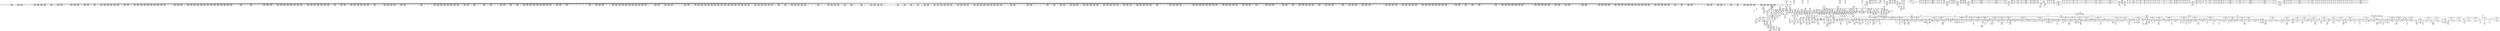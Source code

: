 digraph {
	CE0x3ffd680 [shape=record,shape=Mrecord,label="{CE0x3ffd680|2472:_%struct.cred*,_:_CRE_698,699_}"]
	CE0x40df400 [shape=record,shape=Mrecord,label="{CE0x40df400|get_current:tmp2|*SummSource*}"]
	CE0x40273e0 [shape=record,shape=Mrecord,label="{CE0x40273e0|GLOBAL:get_current|*Constant*|*SummSource*}"]
	CE0x40e7610 [shape=record,shape=Mrecord,label="{CE0x40e7610|rcu_read_unlock:land.lhs.true2|*SummSink*}"]
	CE0x4098790 [shape=record,shape=Mrecord,label="{CE0x4098790|2472:_%struct.cred*,_:_CRE_6329,6330_}"]
	CE0x3ffcf50 [shape=record,shape=Mrecord,label="{CE0x3ffcf50|2472:_%struct.cred*,_:_CRE_691,692_}"]
	CE0x40bb370 [shape=record,shape=Mrecord,label="{CE0x40bb370|cred_sid:cred|Function::cred_sid&Arg::cred::|*SummSink*}"]
	CE0x4050180 [shape=record,shape=Mrecord,label="{CE0x4050180|i32_22|*Constant*}"]
	CE0x4124bb0 [shape=record,shape=Mrecord,label="{CE0x4124bb0|__preempt_count_sub:tmp7|./arch/x86/include/asm/preempt.h,78|*SummSink*}"]
	CE0x40e6ba0 [shape=record,shape=Mrecord,label="{CE0x40e6ba0|cred_sid:tmp5|security/selinux/hooks.c,196|*SummSink*}"]
	CE0x411f8c0 [shape=record,shape=Mrecord,label="{CE0x411f8c0|i64*_getelementptr_inbounds_(_4_x_i64_,_4_x_i64_*___llvm_gcov_ctr133,_i64_0,_i64_3)|*Constant*}"]
	CE0x4015590 [shape=record,shape=Mrecord,label="{CE0x4015590|_ret_i32_%tmp24,_!dbg_!27742|security/selinux/hooks.c,220|*SummSource*}"]
	CE0x40a7c40 [shape=record,shape=Mrecord,label="{CE0x40a7c40|task_sid:tmp23|security/selinux/hooks.c,208}"]
	CE0x405c990 [shape=record,shape=Mrecord,label="{CE0x405c990|2472:_%struct.cred*,_:_CRE_136,144_|*MultipleSource*|Function::task_sid&Arg::task::|Function::current_has_perm&Arg::tsk::|Function::selinux_task_getsid&Arg::p::|security/selinux/hooks.c,208}"]
	CE0x40d87d0 [shape=record,shape=Mrecord,label="{CE0x40d87d0|rcu_read_unlock:tmp9|include/linux/rcupdate.h,933}"]
	CE0x3ffa700 [shape=record,shape=Mrecord,label="{CE0x3ffa700|task_sid:if.end|*SummSink*}"]
	CE0x40658f0 [shape=record,shape=Mrecord,label="{CE0x40658f0|rcu_read_lock:tmp2}"]
	CE0x3ffe410 [shape=record,shape=Mrecord,label="{CE0x3ffe410|avc_has_perm:ssid|Function::avc_has_perm&Arg::ssid::}"]
	CE0x40941e0 [shape=record,shape=Mrecord,label="{CE0x40941e0|2472:_%struct.cred*,_:_CRE_6216,6224_|*MultipleSource*|Function::task_sid&Arg::task::|Function::current_has_perm&Arg::tsk::|Function::selinux_task_getsid&Arg::p::|security/selinux/hooks.c,208}"]
	CE0x4016620 [shape=record,shape=Mrecord,label="{CE0x4016620|_ret_i32_%call7,_!dbg_!27749|security/selinux/hooks.c,210}"]
	CE0x402acf0 [shape=record,shape=Mrecord,label="{CE0x402acf0|get_current:tmp3|*SummSink*}"]
	CE0x40a93c0 [shape=record,shape=Mrecord,label="{CE0x40a93c0|task_sid:tmp26|security/selinux/hooks.c,208}"]
	CE0x402bd60 [shape=record,shape=Mrecord,label="{CE0x402bd60|rcu_read_lock:tmp10|include/linux/rcupdate.h,882|*SummSource*}"]
	CE0x400b3d0 [shape=record,shape=Mrecord,label="{CE0x400b3d0|i64*_getelementptr_inbounds_(_4_x_i64_,_4_x_i64_*___llvm_gcov_ctr135,_i64_0,_i64_1)|*Constant*|*SummSink*}"]
	CE0x402af90 [shape=record,shape=Mrecord,label="{CE0x402af90|rcu_read_lock:tmp4|include/linux/rcupdate.h,882}"]
	CE0x40ecd80 [shape=record,shape=Mrecord,label="{CE0x40ecd80|GLOBAL:__preempt_count_add|*Constant*}"]
	CE0x401c5f0 [shape=record,shape=Mrecord,label="{CE0x401c5f0|i64_1|*Constant*}"]
	CE0x401c470 [shape=record,shape=Mrecord,label="{CE0x401c470|current_sid:do.body}"]
	CE0x40c0b60 [shape=record,shape=Mrecord,label="{CE0x40c0b60|__rcu_read_unlock:entry|*SummSource*}"]
	CE0x40008a0 [shape=record,shape=Mrecord,label="{CE0x40008a0|rcu_read_lock:tmp5|include/linux/rcupdate.h,882}"]
	CE0x40982d0 [shape=record,shape=Mrecord,label="{CE0x40982d0|2472:_%struct.cred*,_:_CRE_6325,6326_}"]
	CE0x40bc790 [shape=record,shape=Mrecord,label="{CE0x40bc790|_ret_void,_!dbg_!27735|include/linux/rcupdate.h,938}"]
	CE0x400e070 [shape=record,shape=Mrecord,label="{CE0x400e070|rcu_read_lock:bb}"]
	CE0x407d650 [shape=record,shape=Mrecord,label="{CE0x407d650|2472:_%struct.cred*,_:_CRE_2512,2520_|*MultipleSource*|Function::task_sid&Arg::task::|Function::current_has_perm&Arg::tsk::|Function::selinux_task_getsid&Arg::p::|security/selinux/hooks.c,208}"]
	CE0x40aefd0 [shape=record,shape=Mrecord,label="{CE0x40aefd0|rcu_read_lock:tmp6|include/linux/rcupdate.h,882|*SummSource*}"]
	CE0x407eeb0 [shape=record,shape=Mrecord,label="{CE0x407eeb0|2472:_%struct.cred*,_:_CRE_2544,2568_|*MultipleSource*|Function::task_sid&Arg::task::|Function::current_has_perm&Arg::tsk::|Function::selinux_task_getsid&Arg::p::|security/selinux/hooks.c,208}"]
	CE0x3fed880 [shape=record,shape=Mrecord,label="{CE0x3fed880|current_sid:do.end|*SummSource*}"]
	CE0x40f42c0 [shape=record,shape=Mrecord,label="{CE0x40f42c0|rcu_read_unlock:land.lhs.true|*SummSource*}"]
	CE0x408aa80 [shape=record,shape=Mrecord,label="{CE0x408aa80|2472:_%struct.cred*,_:_CRE_2967,2968_}"]
	CE0x4077290 [shape=record,shape=Mrecord,label="{CE0x4077290|2472:_%struct.cred*,_:_CRE_2076,2080_|*MultipleSource*|Function::task_sid&Arg::task::|Function::current_has_perm&Arg::tsk::|Function::selinux_task_getsid&Arg::p::|security/selinux/hooks.c,208}"]
	CE0x403a6f0 [shape=record,shape=Mrecord,label="{CE0x403a6f0|current_sid:tmp4|security/selinux/hooks.c,218}"]
	CE0x401d040 [shape=record,shape=Mrecord,label="{CE0x401d040|current_sid:tmp7|security/selinux/hooks.c,218|*SummSink*}"]
	CE0x40698d0 [shape=record,shape=Mrecord,label="{CE0x40698d0|GLOBAL:lockdep_rcu_suspicious|*Constant*}"]
	CE0x40bb7d0 [shape=record,shape=Mrecord,label="{CE0x40bb7d0|_ret_i32_%tmp6,_!dbg_!27716|security/selinux/hooks.c,197|*SummSink*}"]
	CE0x412bdd0 [shape=record,shape=Mrecord,label="{CE0x412bdd0|__preempt_count_add:tmp|*SummSource*}"]
	CE0x40029c0 [shape=record,shape=Mrecord,label="{CE0x40029c0|selinux_task_getsid:tmp2|*SummSink*}"]
	CE0x40dde20 [shape=record,shape=Mrecord,label="{CE0x40dde20|rcu_read_unlock:call|include/linux/rcupdate.h,933|*SummSource*}"]
	CE0x408b070 [shape=record,shape=Mrecord,label="{CE0x408b070|2472:_%struct.cred*,_:_CRE_2972,2973_}"]
	CE0x40ace80 [shape=record,shape=Mrecord,label="{CE0x40ace80|rcu_read_lock:tmp7|include/linux/rcupdate.h,882|*SummSink*}"]
	CE0x40ef070 [shape=record,shape=Mrecord,label="{CE0x40ef070|rcu_lock_acquire:tmp4|include/linux/rcupdate.h,418}"]
	CE0x4025b20 [shape=record,shape=Mrecord,label="{CE0x4025b20|task_sid:real_cred|security/selinux/hooks.c,208|*SummSource*}"]
	CE0x4028370 [shape=record,shape=Mrecord,label="{CE0x4028370|i64*_getelementptr_inbounds_(_13_x_i64_,_13_x_i64_*___llvm_gcov_ctr126,_i64_0,_i64_0)|*Constant*|*SummSink*}"]
	CE0x405a3a0 [shape=record,shape=Mrecord,label="{CE0x405a3a0|__rcu_read_lock:entry|*SummSource*}"]
	CE0x402ad60 [shape=record,shape=Mrecord,label="{CE0x402ad60|__rcu_read_lock:tmp1|*SummSink*}"]
	CE0x40e1610 [shape=record,shape=Mrecord,label="{CE0x40e1610|i64*_getelementptr_inbounds_(_4_x_i64_,_4_x_i64_*___llvm_gcov_ctr135,_i64_0,_i64_3)|*Constant*|*SummSink*}"]
	CE0x40e8dd0 [shape=record,shape=Mrecord,label="{CE0x40e8dd0|i64_7|*Constant*}"]
	CE0x4054480 [shape=record,shape=Mrecord,label="{CE0x4054480|i64*_getelementptr_inbounds_(_4_x_i64_,_4_x_i64_*___llvm_gcov_ctr134,_i64_0,_i64_2)|*Constant*|*SummSink*}"]
	CE0x404fcb0 [shape=record,shape=Mrecord,label="{CE0x404fcb0|2472:_%struct.cred*,_:_CRE_48,56_|*MultipleSource*|Function::task_sid&Arg::task::|Function::current_has_perm&Arg::tsk::|Function::selinux_task_getsid&Arg::p::|security/selinux/hooks.c,208}"]
	CE0x40ee260 [shape=record,shape=Mrecord,label="{CE0x40ee260|rcu_lock_release:tmp|*SummSink*}"]
	CE0x405fcc0 [shape=record,shape=Mrecord,label="{CE0x405fcc0|_ret_void,_!dbg_!27717|include/linux/rcupdate.h,240}"]
	CE0x40197f0 [shape=record,shape=Mrecord,label="{CE0x40197f0|current_has_perm:tmp2|*SummSource*}"]
	CE0x40009c0 [shape=record,shape=Mrecord,label="{CE0x40009c0|current_sid:sid|security/selinux/hooks.c,220|*SummSource*}"]
	CE0x40f73a0 [shape=record,shape=Mrecord,label="{CE0x40f73a0|rcu_read_unlock:tmp19|include/linux/rcupdate.h,933|*SummSource*}"]
	CE0x40cf750 [shape=record,shape=Mrecord,label="{CE0x40cf750|rcu_lock_release:__here|*SummSink*}"]
	CE0x405b500 [shape=record,shape=Mrecord,label="{CE0x405b500|rcu_read_lock:tobool|include/linux/rcupdate.h,882}"]
	CE0x3ff9960 [shape=record,shape=Mrecord,label="{CE0x3ff9960|_ret_i32_%retval.0,_!dbg_!27728|security/selinux/avc.c,775|*SummSource*}"]
	CE0x4017b80 [shape=record,shape=Mrecord,label="{CE0x4017b80|current_sid:tmp6|security/selinux/hooks.c,218}"]
	CE0x4121440 [shape=record,shape=Mrecord,label="{CE0x4121440|__rcu_read_unlock:tmp3}"]
	CE0x4096c40 [shape=record,shape=Mrecord,label="{CE0x4096c40|2472:_%struct.cred*,_:_CRE_6306,6307_}"]
	CE0x40df520 [shape=record,shape=Mrecord,label="{CE0x40df520|i64*_getelementptr_inbounds_(_4_x_i64_,_4_x_i64_*___llvm_gcov_ctr135,_i64_0,_i64_2)|*Constant*|*SummSink*}"]
	CE0x40b5090 [shape=record,shape=Mrecord,label="{CE0x40b5090|i64*_getelementptr_inbounds_(_11_x_i64_,_11_x_i64_*___llvm_gcov_ctr127,_i64_0,_i64_1)|*Constant*}"]
	CE0x40f77d0 [shape=record,shape=Mrecord,label="{CE0x40f77d0|rcu_read_unlock:tmp20|include/linux/rcupdate.h,933|*SummSource*}"]
	CE0x40e7ca0 [shape=record,shape=Mrecord,label="{CE0x40e7ca0|i64*_getelementptr_inbounds_(_4_x_i64_,_4_x_i64_*___llvm_gcov_ctr129,_i64_0,_i64_3)|*Constant*|*SummSource*}"]
	CE0x4015630 [shape=record,shape=Mrecord,label="{CE0x4015630|_ret_i32_%tmp24,_!dbg_!27742|security/selinux/hooks.c,220|*SummSink*}"]
	CE0x4078100 [shape=record,shape=Mrecord,label="{CE0x4078100|2472:_%struct.cred*,_:_CRE_2120,2128_|*MultipleSource*|Function::task_sid&Arg::task::|Function::current_has_perm&Arg::tsk::|Function::selinux_task_getsid&Arg::p::|security/selinux/hooks.c,208}"]
	CE0x3ff7b60 [shape=record,shape=Mrecord,label="{CE0x3ff7b60|2472:_%struct.cred*,_:_CRE_76,80_|*MultipleSource*|Function::task_sid&Arg::task::|Function::current_has_perm&Arg::tsk::|Function::selinux_task_getsid&Arg::p::|security/selinux/hooks.c,208}"]
	CE0x40524c0 [shape=record,shape=Mrecord,label="{CE0x40524c0|i64*_getelementptr_inbounds_(_11_x_i64_,_11_x_i64_*___llvm_gcov_ctr127,_i64_0,_i64_1)|*Constant*|*SummSource*}"]
	CE0x4069a80 [shape=record,shape=Mrecord,label="{CE0x4069a80|i32_883|*Constant*}"]
	CE0x40cfac0 [shape=record,shape=Mrecord,label="{CE0x40cfac0|rcu_lock_release:indirectgoto|*SummSource*}"]
	CE0x407c840 [shape=record,shape=Mrecord,label="{CE0x407c840|2472:_%struct.cred*,_:_CRE_2424,2472_|*MultipleSource*|Function::task_sid&Arg::task::|Function::current_has_perm&Arg::tsk::|Function::selinux_task_getsid&Arg::p::|security/selinux/hooks.c,208}"]
	CE0x4083ca0 [shape=record,shape=Mrecord,label="{CE0x4083ca0|2472:_%struct.cred*,_:_CRE_2808,2816_|*MultipleSource*|Function::task_sid&Arg::task::|Function::current_has_perm&Arg::tsk::|Function::selinux_task_getsid&Arg::p::|security/selinux/hooks.c,208}"]
	CE0x4086f20 [shape=record,shape=Mrecord,label="{CE0x4086f20|2472:_%struct.cred*,_:_CRE_2917,2918_}"]
	CE0x403b8d0 [shape=record,shape=Mrecord,label="{CE0x403b8d0|2472:_%struct.cred*,_:_CRE_496,504_|*MultipleSource*|Function::task_sid&Arg::task::|Function::current_has_perm&Arg::tsk::|Function::selinux_task_getsid&Arg::p::|security/selinux/hooks.c,208}"]
	CE0x411e8a0 [shape=record,shape=Mrecord,label="{CE0x411e8a0|__rcu_read_unlock:tmp4|include/linux/rcupdate.h,244|*SummSource*}"]
	CE0x3ffb6e0 [shape=record,shape=Mrecord,label="{CE0x3ffb6e0|i32_0|*Constant*|*SummSink*}"]
	CE0x413b110 [shape=record,shape=Mrecord,label="{CE0x413b110|void_(i32*,_i32,_i32*)*_asm_addl_$1,_%gs:$0_,_*m,ri,*m,_dirflag_,_fpsr_,_flags_|*SummSource*}"]
	CE0x407d3f0 [shape=record,shape=Mrecord,label="{CE0x407d3f0|2472:_%struct.cred*,_:_CRE_2508,2512_|*MultipleSource*|Function::task_sid&Arg::task::|Function::current_has_perm&Arg::tsk::|Function::selinux_task_getsid&Arg::p::|security/selinux/hooks.c,208}"]
	CE0x40adee0 [shape=record,shape=Mrecord,label="{CE0x40adee0|rcu_read_lock:if.then}"]
	CE0x40068a0 [shape=record,shape=Mrecord,label="{CE0x40068a0|_ret_i32_%call2,_!dbg_!27718|security/selinux/hooks.c,1544|*SummSink*}"]
	CE0x409ece0 [shape=record,shape=Mrecord,label="{CE0x409ece0|2472:_%struct.cred*,_:_CRE_6568,6576_|*MultipleSource*|Function::task_sid&Arg::task::|Function::current_has_perm&Arg::tsk::|Function::selinux_task_getsid&Arg::p::|security/selinux/hooks.c,208}"]
	CE0x40ea0b0 [shape=record,shape=Mrecord,label="{CE0x40ea0b0|i64*_getelementptr_inbounds_(_11_x_i64_,_11_x_i64_*___llvm_gcov_ctr132,_i64_0,_i64_8)|*Constant*|*SummSink*}"]
	CE0x3ffe630 [shape=record,shape=Mrecord,label="{CE0x3ffe630|i64*_getelementptr_inbounds_(_2_x_i64_,_2_x_i64_*___llvm_gcov_ctr281,_i64_0,_i64_0)|*Constant*|*SummSource*}"]
	CE0x401b370 [shape=record,shape=Mrecord,label="{CE0x401b370|current_sid:tmp3}"]
	CE0x400eb00 [shape=record,shape=Mrecord,label="{CE0x400eb00|rcu_read_lock:entry}"]
	CE0x4071190 [shape=record,shape=Mrecord,label="{CE0x4071190|2472:_%struct.cred*,_:_CRE_744,760_|*MultipleSource*|Function::task_sid&Arg::task::|Function::current_has_perm&Arg::tsk::|Function::selinux_task_getsid&Arg::p::|security/selinux/hooks.c,208}"]
	CE0x406b040 [shape=record,shape=Mrecord,label="{CE0x406b040|2472:_%struct.cred*,_:_CRE_560,568_|*MultipleSource*|Function::task_sid&Arg::task::|Function::current_has_perm&Arg::tsk::|Function::selinux_task_getsid&Arg::p::|security/selinux/hooks.c,208}"]
	CE0x40aa780 [shape=record,shape=Mrecord,label="{CE0x40aa780|i64*_getelementptr_inbounds_(_13_x_i64_,_13_x_i64_*___llvm_gcov_ctr126,_i64_0,_i64_9)|*Constant*}"]
	CE0x4088f30 [shape=record,shape=Mrecord,label="{CE0x4088f30|2472:_%struct.cred*,_:_CRE_2944,2945_}"]
	CE0x3ffbbd0 [shape=record,shape=Mrecord,label="{CE0x3ffbbd0|current_sid:call|security/selinux/hooks.c,218}"]
	CE0x402b100 [shape=record,shape=Mrecord,label="{CE0x402b100|i64_0|*Constant*}"]
	CE0x40280b0 [shape=record,shape=Mrecord,label="{CE0x40280b0|rcu_read_lock:if.end|*SummSink*}"]
	CE0x40e54f0 [shape=record,shape=Mrecord,label="{CE0x40e54f0|rcu_read_lock:tmp21|include/linux/rcupdate.h,884|*SummSource*}"]
	CE0x4088350 [shape=record,shape=Mrecord,label="{CE0x4088350|2472:_%struct.cred*,_:_CRE_2934,2935_}"]
	CE0x40bba60 [shape=record,shape=Mrecord,label="{CE0x40bba60|GLOBAL:rcu_read_unlock|*Constant*}"]
	CE0x414ed60 [shape=record,shape=Mrecord,label="{CE0x414ed60|__preempt_count_add:do.end|*SummSource*}"]
	CE0x40994a0 [shape=record,shape=Mrecord,label="{CE0x40994a0|2472:_%struct.cred*,_:_CRE_6340,6341_}"]
	CE0x40b3530 [shape=record,shape=Mrecord,label="{CE0x40b3530|_call_void_asm_sideeffect_,_memory_,_dirflag_,_fpsr_,_flags_()_#3,_!dbg_!27714,_!srcloc_!27715|include/linux/rcupdate.h,239|*SummSource*}"]
	CE0x4004db0 [shape=record,shape=Mrecord,label="{CE0x4004db0|get_current:entry|*SummSource*}"]
	CE0x40fc9e0 [shape=record,shape=Mrecord,label="{CE0x40fc9e0|void_(i32*,_i32,_i32*)*_asm_addl_$1,_%gs:$0_,_*m,ri,*m,_dirflag_,_fpsr_,_flags_}"]
	CE0x4027140 [shape=record,shape=Mrecord,label="{CE0x4027140|GLOBAL:get_current|*Constant*}"]
	CE0x4086270 [shape=record,shape=Mrecord,label="{CE0x4086270|2472:_%struct.cred*,_:_CRE_2906,2907_}"]
	CE0x400dad0 [shape=record,shape=Mrecord,label="{CE0x400dad0|rcu_read_lock:do.end}"]
	CE0x4041ce0 [shape=record,shape=Mrecord,label="{CE0x4041ce0|2472:_%struct.cred*,_:_CRE_240,248_|*MultipleSource*|Function::task_sid&Arg::task::|Function::current_has_perm&Arg::tsk::|Function::selinux_task_getsid&Arg::p::|security/selinux/hooks.c,208}"]
	CE0x41213d0 [shape=record,shape=Mrecord,label="{CE0x41213d0|__rcu_read_unlock:tmp2|*SummSink*}"]
	CE0x40acd00 [shape=record,shape=Mrecord,label="{CE0x40acd00|rcu_read_lock:tmp7|include/linux/rcupdate.h,882}"]
	CE0x407df50 [shape=record,shape=Mrecord,label="{CE0x407df50|2472:_%struct.cred*,_:_CRE_2523,2524_}"]
	CE0x40005a0 [shape=record,shape=Mrecord,label="{CE0x40005a0|GLOBAL:__llvm_gcov_ctr127|Global_var:__llvm_gcov_ctr127|*SummSource*}"]
	CE0x4040970 [shape=record,shape=Mrecord,label="{CE0x4040970|rcu_read_lock:tmp15|include/linux/rcupdate.h,882|*SummSource*}"]
	CE0x40753e0 [shape=record,shape=Mrecord,label="{CE0x40753e0|2472:_%struct.cred*,_:_CRE_1980,1984_|*MultipleSource*|Function::task_sid&Arg::task::|Function::current_has_perm&Arg::tsk::|Function::selinux_task_getsid&Arg::p::|security/selinux/hooks.c,208}"]
	CE0x3ffa500 [shape=record,shape=Mrecord,label="{CE0x3ffa500|task_sid:if.end}"]
	CE0x4043c80 [shape=record,shape=Mrecord,label="{CE0x4043c80|get_current:tmp1|*SummSource*}"]
	CE0x40630a0 [shape=record,shape=Mrecord,label="{CE0x40630a0|rcu_read_lock:land.lhs.true2|*SummSource*}"]
	CE0x40a8050 [shape=record,shape=Mrecord,label="{CE0x40a8050|i64*_getelementptr_inbounds_(_13_x_i64_,_13_x_i64_*___llvm_gcov_ctr126,_i64_0,_i64_10)|*Constant*|*SummSink*}"]
	CE0x40098b0 [shape=record,shape=Mrecord,label="{CE0x40098b0|%struct.common_audit_data*_null|*Constant*|*SummSource*}"]
	CE0x4082050 [shape=record,shape=Mrecord,label="{CE0x4082050|2472:_%struct.cred*,_:_CRE_2720,2724_|*MultipleSource*|Function::task_sid&Arg::task::|Function::current_has_perm&Arg::tsk::|Function::selinux_task_getsid&Arg::p::|security/selinux/hooks.c,208}"]
	CE0x409aa00 [shape=record,shape=Mrecord,label="{CE0x409aa00|2472:_%struct.cred*,_:_CRE_6358,6359_}"]
	CE0x40c9860 [shape=record,shape=Mrecord,label="{CE0x40c9860|_call_void_mcount()_#3|*SummSink*}"]
	CE0x4041880 [shape=record,shape=Mrecord,label="{CE0x4041880|task_sid:do.end6|*SummSource*}"]
	CE0x4015d90 [shape=record,shape=Mrecord,label="{CE0x4015d90|GLOBAL:task_sid|*Constant*|*SummSink*}"]
	CE0x403d300 [shape=record,shape=Mrecord,label="{CE0x403d300|current_sid:tmp21|security/selinux/hooks.c,218|*SummSource*}"]
	CE0x40b9a20 [shape=record,shape=Mrecord,label="{CE0x40b9a20|i64*_getelementptr_inbounds_(_13_x_i64_,_13_x_i64_*___llvm_gcov_ctr126,_i64_0,_i64_12)|*Constant*|*SummSource*}"]
	CE0x4010580 [shape=record,shape=Mrecord,label="{CE0x4010580|current_sid:if.end}"]
	CE0x40db090 [shape=record,shape=Mrecord,label="{CE0x40db090|_call_void_asm_sideeffect_,_memory_,_dirflag_,_fpsr_,_flags_()_#3,_!dbg_!27714,_!srcloc_!27715|include/linux/rcupdate.h,239|*SummSink*}"]
	CE0x3ff6780 [shape=record,shape=Mrecord,label="{CE0x3ff6780|cred_sid:tmp5|security/selinux/hooks.c,196}"]
	CE0x40be4f0 [shape=record,shape=Mrecord,label="{CE0x40be4f0|GLOBAL:__llvm_gcov_ctr126|Global_var:__llvm_gcov_ctr126|*SummSink*}"]
	CE0x40188f0 [shape=record,shape=Mrecord,label="{CE0x40188f0|selinux_task_getsid:call|security/selinux/hooks.c,3584}"]
	CE0x40c1cb0 [shape=record,shape=Mrecord,label="{CE0x40c1cb0|__preempt_count_add:tmp6|./arch/x86/include/asm/preempt.h,73|*SummSink*}"]
	CE0x4005210 [shape=record,shape=Mrecord,label="{CE0x4005210|_ret_%struct.task_struct*_%tmp4,_!dbg_!27714|./arch/x86/include/asm/current.h,14|*SummSink*}"]
	CE0x40e6ff0 [shape=record,shape=Mrecord,label="{CE0x40e6ff0|cred_sid:sid|security/selinux/hooks.c,197|*SummSink*}"]
	CE0x4044770 [shape=record,shape=Mrecord,label="{CE0x4044770|task_sid:do.end6}"]
	CE0x40c0360 [shape=record,shape=Mrecord,label="{CE0x40c0360|_call_void___rcu_read_unlock()_#10,_!dbg_!27734|include/linux/rcupdate.h,937}"]
	CE0x40df100 [shape=record,shape=Mrecord,label="{CE0x40df100|rcu_read_unlock:tobool1|include/linux/rcupdate.h,933}"]
	CE0x40880f0 [shape=record,shape=Mrecord,label="{CE0x40880f0|2472:_%struct.cred*,_:_CRE_2932,2933_}"]
	CE0x40ed480 [shape=record,shape=Mrecord,label="{CE0x40ed480|rcu_read_unlock:tobool|include/linux/rcupdate.h,933|*SummSink*}"]
	CE0x4057080 [shape=record,shape=Mrecord,label="{CE0x4057080|rcu_read_lock:tmp12|include/linux/rcupdate.h,882}"]
	CE0x4026ee0 [shape=record,shape=Mrecord,label="{CE0x4026ee0|current_sid:call4|security/selinux/hooks.c,218|*SummSource*}"]
	CE0x403f9e0 [shape=record,shape=Mrecord,label="{CE0x403f9e0|i32_1|*Constant*|*SummSource*}"]
	CE0x413b560 [shape=record,shape=Mrecord,label="{CE0x413b560|__rcu_read_unlock:tmp6|include/linux/rcupdate.h,245|*SummSink*}"]
	CE0x3ffb1f0 [shape=record,shape=Mrecord,label="{CE0x3ffb1f0|i64*_getelementptr_inbounds_(_11_x_i64_,_11_x_i64_*___llvm_gcov_ctr125,_i64_0,_i64_0)|*Constant*}"]
	CE0x40047a0 [shape=record,shape=Mrecord,label="{CE0x40047a0|i64*_getelementptr_inbounds_(_2_x_i64_,_2_x_i64_*___llvm_gcov_ctr98,_i64_0,_i64_1)|*Constant*|*SummSink*}"]
	CE0x4089fd0 [shape=record,shape=Mrecord,label="{CE0x4089fd0|2472:_%struct.cred*,_:_CRE_2958,2959_}"]
	CE0x40e57f0 [shape=record,shape=Mrecord,label="{CE0x40e57f0|i64*_getelementptr_inbounds_(_11_x_i64_,_11_x_i64_*___llvm_gcov_ctr127,_i64_0,_i64_10)|*Constant*|*SummSink*}"]
	CE0x40e5860 [shape=record,shape=Mrecord,label="{CE0x40e5860|rcu_read_lock:tmp21|include/linux/rcupdate.h,884|*SummSink*}"]
	CE0x4149380 [shape=record,shape=Mrecord,label="{CE0x4149380|i64*_getelementptr_inbounds_(_4_x_i64_,_4_x_i64_*___llvm_gcov_ctr134,_i64_0,_i64_0)|*Constant*|*SummSink*}"]
	CE0x40a3f60 [shape=record,shape=Mrecord,label="{CE0x40a3f60|task_sid:tmp4|*LoadInst*|security/selinux/hooks.c,208}"]
	CE0x40c0990 [shape=record,shape=Mrecord,label="{CE0x40c0990|GLOBAL:__rcu_read_unlock|*Constant*|*SummSource*}"]
	CE0x41202d0 [shape=record,shape=Mrecord,label="{CE0x41202d0|i64*_getelementptr_inbounds_(_4_x_i64_,_4_x_i64_*___llvm_gcov_ctr133,_i64_0,_i64_3)|*Constant*|*SummSink*}"]
	CE0x404fad0 [shape=record,shape=Mrecord,label="{CE0x404fad0|2472:_%struct.cred*,_:_CRE_24,28_|*MultipleSource*|Function::task_sid&Arg::task::|Function::current_has_perm&Arg::tsk::|Function::selinux_task_getsid&Arg::p::|security/selinux/hooks.c,208}"]
	CE0x4120a90 [shape=record,shape=Mrecord,label="{CE0x4120a90|rcu_lock_release:tmp7|*SummSink*}"]
	CE0x4022450 [shape=record,shape=Mrecord,label="{CE0x4022450|i32_77|*Constant*|*SummSource*}"]
	CE0x4001070 [shape=record,shape=Mrecord,label="{CE0x4001070|current_has_perm:tmp1|*SummSource*}"]
	CE0x4080860 [shape=record,shape=Mrecord,label="{CE0x4080860|2472:_%struct.cred*,_:_CRE_2648,2656_|*MultipleSource*|Function::task_sid&Arg::task::|Function::current_has_perm&Arg::tsk::|Function::selinux_task_getsid&Arg::p::|security/selinux/hooks.c,208}"]
	CE0x40824e0 [shape=record,shape=Mrecord,label="{CE0x40824e0|2472:_%struct.cred*,_:_CRE_2728,2736_|*MultipleSource*|Function::task_sid&Arg::task::|Function::current_has_perm&Arg::tsk::|Function::selinux_task_getsid&Arg::p::|security/selinux/hooks.c,208}"]
	CE0x409ac60 [shape=record,shape=Mrecord,label="{CE0x409ac60|2472:_%struct.cred*,_:_CRE_6360,6368_|*MultipleSource*|Function::task_sid&Arg::task::|Function::current_has_perm&Arg::tsk::|Function::selinux_task_getsid&Arg::p::|security/selinux/hooks.c,208}"]
	CE0x40bad30 [shape=record,shape=Mrecord,label="{CE0x40bad30|GLOBAL:cred_sid|*Constant*|*SummSink*}"]
	CE0x4087640 [shape=record,shape=Mrecord,label="{CE0x4087640|2472:_%struct.cred*,_:_CRE_2923,2924_}"]
	CE0x40eb310 [shape=record,shape=Mrecord,label="{CE0x40eb310|i64*_getelementptr_inbounds_(_4_x_i64_,_4_x_i64_*___llvm_gcov_ctr128,_i64_0,_i64_2)|*Constant*|*SummSource*}"]
	CE0x40ab570 [shape=record,shape=Mrecord,label="{CE0x40ab570|task_sid:tmp21|security/selinux/hooks.c,208|*SummSink*}"]
	CE0x40ccdc0 [shape=record,shape=Mrecord,label="{CE0x40ccdc0|_ret_void,_!dbg_!27720|./arch/x86/include/asm/preempt.h,78|*SummSource*}"]
	CE0x404eb00 [shape=record,shape=Mrecord,label="{CE0x404eb00|task_sid:tmp1|*SummSource*}"]
	CE0x40a5400 [shape=record,shape=Mrecord,label="{CE0x40a5400|task_sid:tmp12|security/selinux/hooks.c,208|*SummSink*}"]
	CE0x40da740 [shape=record,shape=Mrecord,label="{CE0x40da740|rcu_read_unlock:tmp16|include/linux/rcupdate.h,933|*SummSink*}"]
	CE0x40cd190 [shape=record,shape=Mrecord,label="{CE0x40cd190|i64*_getelementptr_inbounds_(_4_x_i64_,_4_x_i64_*___llvm_gcov_ctr134,_i64_0,_i64_3)|*Constant*|*SummSource*}"]
	CE0x3ff60e0 [shape=record,shape=Mrecord,label="{CE0x3ff60e0|2472:_%struct.cred*,_:_CRE_8,16_|*MultipleSource*|Function::task_sid&Arg::task::|Function::current_has_perm&Arg::tsk::|Function::selinux_task_getsid&Arg::p::|security/selinux/hooks.c,208}"]
	CE0x4016180 [shape=record,shape=Mrecord,label="{CE0x4016180|task_sid:entry|*SummSink*}"]
	CE0x40e60e0 [shape=record,shape=Mrecord,label="{CE0x40e60e0|rcu_read_lock:tmp22|include/linux/rcupdate.h,884|*SummSink*}"]
	CE0x40efae0 [shape=record,shape=Mrecord,label="{CE0x40efae0|__rcu_read_lock:tmp3|*SummSource*}"]
	CE0x40a82b0 [shape=record,shape=Mrecord,label="{CE0x40a82b0|task_sid:tmp24|security/selinux/hooks.c,208}"]
	CE0x4095710 [shape=record,shape=Mrecord,label="{CE0x4095710|2472:_%struct.cred*,_:_CRE_6289,6290_}"]
	CE0x4016550 [shape=record,shape=Mrecord,label="{CE0x4016550|task_sid:task|Function::task_sid&Arg::task::|*SummSink*}"]
	CE0x40fbc50 [shape=record,shape=Mrecord,label="{CE0x40fbc50|GLOBAL:__rcu_read_unlock|*Constant*}"]
	CE0x40dea60 [shape=record,shape=Mrecord,label="{CE0x40dea60|__rcu_read_lock:tmp6|include/linux/rcupdate.h,240|*SummSource*}"]
	CE0x4125cb0 [shape=record,shape=Mrecord,label="{CE0x4125cb0|_call_void_asm_addl_$1,_%gs:$0_,_*m,ri,*m,_dirflag_,_fpsr_,_flags_(i32*___preempt_count,_i32_%sub,_i32*___preempt_count)_#3,_!dbg_!27717,_!srcloc_!27718|./arch/x86/include/asm/preempt.h,77|*SummSink*}"]
	CE0x414dde0 [shape=record,shape=Mrecord,label="{CE0x414dde0|__preempt_count_sub:tmp6|./arch/x86/include/asm/preempt.h,78}"]
	CE0x407a930 [shape=record,shape=Mrecord,label="{CE0x407a930|2472:_%struct.cred*,_:_CRE_2320,2328_|*MultipleSource*|Function::task_sid&Arg::task::|Function::current_has_perm&Arg::tsk::|Function::selinux_task_getsid&Arg::p::|security/selinux/hooks.c,208}"]
	CE0x400b180 [shape=record,shape=Mrecord,label="{CE0x400b180|i64*_getelementptr_inbounds_(_4_x_i64_,_4_x_i64_*___llvm_gcov_ctr135,_i64_0,_i64_2)|*Constant*|*SummSource*}"]
	CE0x409f3d0 [shape=record,shape=Mrecord,label="{CE0x409f3d0|2472:_%struct.cred*,_:_CRE_6600,6608_|*MultipleSource*|Function::task_sid&Arg::task::|Function::current_has_perm&Arg::tsk::|Function::selinux_task_getsid&Arg::p::|security/selinux/hooks.c,208}"]
	CE0x40dde90 [shape=record,shape=Mrecord,label="{CE0x40dde90|rcu_read_unlock:call|include/linux/rcupdate.h,933|*SummSink*}"]
	CE0x4099240 [shape=record,shape=Mrecord,label="{CE0x4099240|2472:_%struct.cred*,_:_CRE_6338,6339_}"]
	CE0x40103d0 [shape=record,shape=Mrecord,label="{CE0x40103d0|current_sid:bb|*SummSource*}"]
	CE0x4085de0 [shape=record,shape=Mrecord,label="{CE0x4085de0|2472:_%struct.cred*,_:_CRE_2904,2905_}"]
	CE0x40f1160 [shape=record,shape=Mrecord,label="{CE0x40f1160|_call_void_lock_acquire(%struct.lockdep_map*_%map,_i32_0,_i32_0,_i32_2,_i32_0,_%struct.lockdep_map*_null,_i64_ptrtoint_(i8*_blockaddress(_rcu_lock_acquire,_%__here)_to_i64))_#10,_!dbg_!27716|include/linux/rcupdate.h,418|*SummSource*}"]
	CE0x40798c0 [shape=record,shape=Mrecord,label="{CE0x40798c0|2472:_%struct.cred*,_:_CRE_2264,2272_|*MultipleSource*|Function::task_sid&Arg::task::|Function::current_has_perm&Arg::tsk::|Function::selinux_task_getsid&Arg::p::|security/selinux/hooks.c,208}"]
	CE0x4024c40 [shape=record,shape=Mrecord,label="{CE0x4024c40|task_sid:do.body|*SummSink*}"]
	CE0x40ab060 [shape=record,shape=Mrecord,label="{CE0x40ab060|task_sid:tmp21|security/selinux/hooks.c,208}"]
	CE0x40a0df0 [shape=record,shape=Mrecord,label="{CE0x40a0df0|2472:_%struct.cred*,_:_CRE_6672,6680_|*MultipleSource*|Function::task_sid&Arg::task::|Function::current_has_perm&Arg::tsk::|Function::selinux_task_getsid&Arg::p::|security/selinux/hooks.c,208}"]
	CE0x4065230 [shape=record,shape=Mrecord,label="{CE0x4065230|2472:_%struct.cred*,_:_CRE_336,344_|*MultipleSource*|Function::task_sid&Arg::task::|Function::current_has_perm&Arg::tsk::|Function::selinux_task_getsid&Arg::p::|security/selinux/hooks.c,208}"]
	CE0x4099830 [shape=record,shape=Mrecord,label="{CE0x4099830|2472:_%struct.cred*,_:_CRE_6343,6344_}"]
	CE0x414edd0 [shape=record,shape=Mrecord,label="{CE0x414edd0|__preempt_count_add:do.end|*SummSink*}"]
	CE0x40c6dc0 [shape=record,shape=Mrecord,label="{CE0x40c6dc0|rcu_lock_release:tmp5|include/linux/rcupdate.h,423|*SummSource*}"]
	CE0x40ef990 [shape=record,shape=Mrecord,label="{CE0x40ef990|__rcu_read_lock:tmp3}"]
	CE0x41233f0 [shape=record,shape=Mrecord,label="{CE0x41233f0|__preempt_count_add:tmp7|./arch/x86/include/asm/preempt.h,73}"]
	CE0x40f09b0 [shape=record,shape=Mrecord,label="{CE0x40f09b0|rcu_read_unlock:bb}"]
	CE0x40bf950 [shape=record,shape=Mrecord,label="{CE0x40bf950|0:_i8,_:_GCMR_task_sid.__warned_internal_global_i8_0,_section_.data.unlikely_,_align_1:_elem_0:default:}"]
	CE0x4056d90 [shape=record,shape=Mrecord,label="{CE0x4056d90|rcu_read_lock:tmp11|include/linux/rcupdate.h,882|*SummSource*}"]
	CE0x4069c00 [shape=record,shape=Mrecord,label="{CE0x4069c00|i32_883|*Constant*|*SummSource*}"]
	CE0x40ec340 [shape=record,shape=Mrecord,label="{CE0x40ec340|rcu_read_unlock:tmp4|include/linux/rcupdate.h,933}"]
	CE0x402cb50 [shape=record,shape=Mrecord,label="{CE0x402cb50|i64*_getelementptr_inbounds_(_11_x_i64_,_11_x_i64_*___llvm_gcov_ctr125,_i64_0,_i64_9)|*Constant*|*SummSink*}"]
	CE0x40837e0 [shape=record,shape=Mrecord,label="{CE0x40837e0|2472:_%struct.cred*,_:_CRE_2792,2800_|*MultipleSource*|Function::task_sid&Arg::task::|Function::current_has_perm&Arg::tsk::|Function::selinux_task_getsid&Arg::p::|security/selinux/hooks.c,208}"]
	CE0x4020ff0 [shape=record,shape=Mrecord,label="{CE0x4020ff0|_ret_void,_!dbg_!27735|include/linux/rcupdate.h,884}"]
	CE0x40c86c0 [shape=record,shape=Mrecord,label="{CE0x40c86c0|i64*_getelementptr_inbounds_(_4_x_i64_,_4_x_i64_*___llvm_gcov_ctr133,_i64_0,_i64_2)|*Constant*|*SummSource*}"]
	CE0x40c83e0 [shape=record,shape=Mrecord,label="{CE0x40c83e0|rcu_lock_acquire:tmp5|include/linux/rcupdate.h,418}"]
	CE0x4092ee0 [shape=record,shape=Mrecord,label="{CE0x4092ee0|2472:_%struct.cred*,_:_CRE_6152,6168_|*MultipleSource*|Function::task_sid&Arg::task::|Function::current_has_perm&Arg::tsk::|Function::selinux_task_getsid&Arg::p::|security/selinux/hooks.c,208}"]
	CE0x4064940 [shape=record,shape=Mrecord,label="{CE0x4064940|_call_void_mcount()_#3|*SummSource*}"]
	CE0x405c2a0 [shape=record,shape=Mrecord,label="{CE0x405c2a0|task_sid:tmp3|*SummSink*}"]
	CE0x40691d0 [shape=record,shape=Mrecord,label="{CE0x40691d0|i8*_getelementptr_inbounds_(_25_x_i8_,_25_x_i8_*_.str45,_i32_0,_i32_0)|*Constant*}"]
	CE0x403d180 [shape=record,shape=Mrecord,label="{CE0x403d180|current_sid:tmp21|security/selinux/hooks.c,218}"]
	CE0x40f1420 [shape=record,shape=Mrecord,label="{CE0x40f1420|rcu_read_unlock:tmp11|include/linux/rcupdate.h,933|*SummSource*}"]
	CE0x405a410 [shape=record,shape=Mrecord,label="{CE0x405a410|__rcu_read_lock:entry|*SummSink*}"]
	CE0x400eb70 [shape=record,shape=Mrecord,label="{CE0x400eb70|rcu_read_lock:entry|*SummSource*}"]
	CE0x402b3f0 [shape=record,shape=Mrecord,label="{CE0x402b3f0|GLOBAL:__llvm_gcov_ctr132|Global_var:__llvm_gcov_ctr132|*SummSink*}"]
	CE0x4089650 [shape=record,shape=Mrecord,label="{CE0x4089650|2472:_%struct.cred*,_:_CRE_2950,2951_}"]
	CE0x40664b0 [shape=record,shape=Mrecord,label="{CE0x40664b0|2472:_%struct.cred*,_:_CRE_376,384_|*MultipleSource*|Function::task_sid&Arg::task::|Function::current_has_perm&Arg::tsk::|Function::selinux_task_getsid&Arg::p::|security/selinux/hooks.c,208}"]
	CE0x40596c0 [shape=record,shape=Mrecord,label="{CE0x40596c0|GLOBAL:__llvm_gcov_ctr132|Global_var:__llvm_gcov_ctr132}"]
	CE0x413db80 [shape=record,shape=Mrecord,label="{CE0x413db80|rcu_lock_acquire:tmp6|*SummSink*}"]
	CE0x40cdc00 [shape=record,shape=Mrecord,label="{CE0x40cdc00|rcu_lock_release:tmp3}"]
	CE0x40a80c0 [shape=record,shape=Mrecord,label="{CE0x40a80c0|task_sid:tmp22|security/selinux/hooks.c,208|*SummSource*}"]
	CE0x40a4440 [shape=record,shape=Mrecord,label="{CE0x40a4440|task_sid:tmp4|*LoadInst*|security/selinux/hooks.c,208|*SummSink*}"]
	CE0x40d7ff0 [shape=record,shape=Mrecord,label="{CE0x40d7ff0|0:_i8,_:_GCMR_rcu_read_unlock.__warned_internal_global_i8_0,_section_.data.unlikely_,_align_1:_elem_0:default:}"]
	CE0x406ef10 [shape=record,shape=Mrecord,label="{CE0x406ef10|i32_208|*Constant*}"]
	CE0x4087050 [shape=record,shape=Mrecord,label="{CE0x4087050|2472:_%struct.cred*,_:_CRE_2918,2919_}"]
	CE0x40db9d0 [shape=record,shape=Mrecord,label="{CE0x40db9d0|__preempt_count_add:val|Function::__preempt_count_add&Arg::val::}"]
	CE0x40a7280 [shape=record,shape=Mrecord,label="{CE0x40a7280|task_sid:tmp16|security/selinux/hooks.c,208}"]
	CE0x4082e30 [shape=record,shape=Mrecord,label="{CE0x4082e30|2472:_%struct.cred*,_:_CRE_2760,2768_|*MultipleSource*|Function::task_sid&Arg::task::|Function::current_has_perm&Arg::tsk::|Function::selinux_task_getsid&Arg::p::|security/selinux/hooks.c,208}"]
	CE0x409d290 [shape=record,shape=Mrecord,label="{CE0x409d290|2472:_%struct.cred*,_:_CRE_6484,6488_|*MultipleSource*|Function::task_sid&Arg::task::|Function::current_has_perm&Arg::tsk::|Function::selinux_task_getsid&Arg::p::|security/selinux/hooks.c,208}"]
	CE0x413f6d0 [shape=record,shape=Mrecord,label="{CE0x413f6d0|__preempt_count_sub:val|Function::__preempt_count_sub&Arg::val::}"]
	CE0x414e9e0 [shape=record,shape=Mrecord,label="{CE0x414e9e0|i64*_getelementptr_inbounds_(_4_x_i64_,_4_x_i64_*___llvm_gcov_ctr129,_i64_0,_i64_2)|*Constant*|*SummSource*}"]
	CE0x40ed7c0 [shape=record,shape=Mrecord,label="{CE0x40ed7c0|_call_void_asm_sideeffect_,_memory_,_dirflag_,_fpsr_,_flags_()_#3,_!dbg_!27711,_!srcloc_!27714|include/linux/rcupdate.h,244|*SummSource*}"]
	CE0x403d690 [shape=record,shape=Mrecord,label="{CE0x403d690|i32_22|*Constant*|*SummSource*}"]
	CE0x4004b90 [shape=record,shape=Mrecord,label="{CE0x4004b90|GLOBAL:get_current|*Constant*|*SummSink*}"]
	CE0x405e870 [shape=record,shape=Mrecord,label="{CE0x405e870|rcu_read_lock:tmp|*SummSink*}"]
	CE0x40aaa40 [shape=record,shape=Mrecord,label="{CE0x40aaa40|i64*_getelementptr_inbounds_(_13_x_i64_,_13_x_i64_*___llvm_gcov_ctr126,_i64_0,_i64_9)|*Constant*|*SummSink*}"]
	"CONST[source:0(mediator),value:2(dynamic)][purpose:{subject}][SrcIdx:3]"
	CE0x4014dd0 [shape=record,shape=Mrecord,label="{CE0x4014dd0|current_sid:tmp6|security/selinux/hooks.c,218|*SummSource*}"]
	CE0x4041f00 [shape=record,shape=Mrecord,label="{CE0x4041f00|2472:_%struct.cred*,_:_CRE_248,256_|*MultipleSource*|Function::task_sid&Arg::task::|Function::current_has_perm&Arg::tsk::|Function::selinux_task_getsid&Arg::p::|security/selinux/hooks.c,208}"]
	CE0x4071f70 [shape=record,shape=Mrecord,label="{CE0x4071f70|2472:_%struct.cred*,_:_CRE_1808,1816_|*MultipleSource*|Function::task_sid&Arg::task::|Function::current_has_perm&Arg::tsk::|Function::selinux_task_getsid&Arg::p::|security/selinux/hooks.c,208}"]
	CE0x40e4920 [shape=record,shape=Mrecord,label="{CE0x40e4920|rcu_read_lock:tmp19|include/linux/rcupdate.h,882|*SummSink*}"]
	CE0x4006910 [shape=record,shape=Mrecord,label="{CE0x4006910|_ret_i32_%call,_!dbg_!27713|security/selinux/hooks.c,3584|*SummSink*}"]
	CE0x40a1d40 [shape=record,shape=Mrecord,label="{CE0x40a1d40|2472:_%struct.cred*,_:_CRE_10552,10560_|*MultipleSource*|Function::task_sid&Arg::task::|Function::current_has_perm&Arg::tsk::|Function::selinux_task_getsid&Arg::p::|security/selinux/hooks.c,208}"]
	CE0x400ea90 [shape=record,shape=Mrecord,label="{CE0x400ea90|GLOBAL:rcu_read_lock|*Constant*|*SummSink*}"]
	CE0x40de650 [shape=record,shape=Mrecord,label="{CE0x40de650|rcu_read_unlock:tmp|*SummSource*}"]
	CE0x408ee90 [shape=record,shape=Mrecord,label="{CE0x408ee90|2472:_%struct.cred*,_:_CRE_3148,3152_|*MultipleSource*|Function::task_sid&Arg::task::|Function::current_has_perm&Arg::tsk::|Function::selinux_task_getsid&Arg::p::|security/selinux/hooks.c,208}"]
	CE0x40bcc60 [shape=record,shape=Mrecord,label="{CE0x40bcc60|get_current:bb|*SummSink*}"]
	CE0x40542d0 [shape=record,shape=Mrecord,label="{CE0x40542d0|i64*_getelementptr_inbounds_(_4_x_i64_,_4_x_i64_*___llvm_gcov_ctr134,_i64_0,_i64_2)|*Constant*|*SummSource*}"]
	CE0x4059550 [shape=record,shape=Mrecord,label="{CE0x4059550|rcu_read_unlock:tmp5|include/linux/rcupdate.h,933}"]
	CE0x40969e0 [shape=record,shape=Mrecord,label="{CE0x40969e0|2472:_%struct.cred*,_:_CRE_6304,6305_}"]
	CE0x40fb2e0 [shape=record,shape=Mrecord,label="{CE0x40fb2e0|GLOBAL:rcu_lock_release|*Constant*|*SummSink*}"]
	CE0x40b41e0 [shape=record,shape=Mrecord,label="{CE0x40b41e0|GLOBAL:rcu_read_lock.__warned|Global_var:rcu_read_lock.__warned|*SummSink*}"]
	CE0x400df10 [shape=record,shape=Mrecord,label="{CE0x400df10|rcu_read_lock:do.end|*SummSource*}"]
	CE0x40803a0 [shape=record,shape=Mrecord,label="{CE0x40803a0|2472:_%struct.cred*,_:_CRE_2608,2616_|*MultipleSource*|Function::task_sid&Arg::task::|Function::current_has_perm&Arg::tsk::|Function::selinux_task_getsid&Arg::p::|security/selinux/hooks.c,208}"]
	CE0x408e050 [shape=record,shape=Mrecord,label="{CE0x408e050|2472:_%struct.cred*,_:_CRE_3116,3120_|*MultipleSource*|Function::task_sid&Arg::task::|Function::current_has_perm&Arg::tsk::|Function::selinux_task_getsid&Arg::p::|security/selinux/hooks.c,208}"]
	CE0x3ffe770 [shape=record,shape=Mrecord,label="{CE0x3ffe770|i64*_getelementptr_inbounds_(_4_x_i64_,_4_x_i64_*___llvm_gcov_ctr130,_i64_0,_i64_3)|*Constant*}"]
	CE0x405e000 [shape=record,shape=Mrecord,label="{CE0x405e000|task_sid:do.end|*SummSource*}"]
	CE0x4089520 [shape=record,shape=Mrecord,label="{CE0x4089520|2472:_%struct.cred*,_:_CRE_2949,2950_}"]
	CE0x403c150 [shape=record,shape=Mrecord,label="{CE0x403c150|2472:_%struct.cred*,_:_CRE_528,536_|*MultipleSource*|Function::task_sid&Arg::task::|Function::current_has_perm&Arg::tsk::|Function::selinux_task_getsid&Arg::p::|security/selinux/hooks.c,208}"]
	CE0x4090190 [shape=record,shape=Mrecord,label="{CE0x4090190|2472:_%struct.cred*,_:_CRE_5880,5888_|*MultipleSource*|Function::task_sid&Arg::task::|Function::current_has_perm&Arg::tsk::|Function::selinux_task_getsid&Arg::p::|security/selinux/hooks.c,208}"]
	CE0x4094900 [shape=record,shape=Mrecord,label="{CE0x4094900|2472:_%struct.cred*,_:_CRE_6240,6248_|*MultipleSource*|Function::task_sid&Arg::task::|Function::current_has_perm&Arg::tsk::|Function::selinux_task_getsid&Arg::p::|security/selinux/hooks.c,208}"]
	CE0x4058310 [shape=record,shape=Mrecord,label="{CE0x4058310|COLLAPSED:_GCMRE___llvm_gcov_ctr98_internal_global_2_x_i64_zeroinitializer:_elem_0:default:}"]
	CE0x4057730 [shape=record,shape=Mrecord,label="{CE0x4057730|GLOBAL:rcu_lock_acquire|*Constant*}"]
	CE0x40cdfe0 [shape=record,shape=Mrecord,label="{CE0x40cdfe0|COLLAPSED:_GCMRE___llvm_gcov_ctr133_internal_global_4_x_i64_zeroinitializer:_elem_0:default:}"]
	CE0x406b500 [shape=record,shape=Mrecord,label="{CE0x406b500|2472:_%struct.cred*,_:_CRE_576,584_|*MultipleSource*|Function::task_sid&Arg::task::|Function::current_has_perm&Arg::tsk::|Function::selinux_task_getsid&Arg::p::|security/selinux/hooks.c,208}"]
	CE0x40927c0 [shape=record,shape=Mrecord,label="{CE0x40927c0|2472:_%struct.cred*,_:_CRE_6008,6136_|*MultipleSource*|Function::task_sid&Arg::task::|Function::current_has_perm&Arg::tsk::|Function::selinux_task_getsid&Arg::p::|security/selinux/hooks.c,208}"]
	CE0x4015400 [shape=record,shape=Mrecord,label="{CE0x4015400|i32_1024|*Constant*|*SummSink*}"]
	CE0x4120d60 [shape=record,shape=Mrecord,label="{CE0x4120d60|i32_0|*Constant*}"]
	CE0x41724d0 [shape=record,shape=Mrecord,label="{CE0x41724d0|i64*_getelementptr_inbounds_(_4_x_i64_,_4_x_i64_*___llvm_gcov_ctr129,_i64_0,_i64_0)|*Constant*}"]
	CE0x4148e60 [shape=record,shape=Mrecord,label="{CE0x4148e60|__preempt_count_add:tmp1}"]
	CE0x40a04a0 [shape=record,shape=Mrecord,label="{CE0x40a04a0|2472:_%struct.cred*,_:_CRE_6648,6656_|*MultipleSource*|Function::task_sid&Arg::task::|Function::current_has_perm&Arg::tsk::|Function::selinux_task_getsid&Arg::p::|security/selinux/hooks.c,208}"]
	CE0x408bd40 [shape=record,shape=Mrecord,label="{CE0x408bd40|2472:_%struct.cred*,_:_CRE_3000,3008_|*MultipleSource*|Function::task_sid&Arg::task::|Function::current_has_perm&Arg::tsk::|Function::selinux_task_getsid&Arg::p::|security/selinux/hooks.c,208}"]
	CE0x40c6210 [shape=record,shape=Mrecord,label="{CE0x40c6210|rcu_lock_release:tmp4|include/linux/rcupdate.h,423|*SummSink*}"]
	CE0x405d9d0 [shape=record,shape=Mrecord,label="{CE0x405d9d0|task_sid:land.lhs.true2}"]
	CE0x414e370 [shape=record,shape=Mrecord,label="{CE0x414e370|__preempt_count_sub:do.end|*SummSource*}"]
	CE0x407ba00 [shape=record,shape=Mrecord,label="{CE0x407ba00|2472:_%struct.cred*,_:_CRE_2376,2384_|*MultipleSource*|Function::task_sid&Arg::task::|Function::current_has_perm&Arg::tsk::|Function::selinux_task_getsid&Arg::p::|security/selinux/hooks.c,208}"]
	CE0x40c00b0 [shape=record,shape=Mrecord,label="{CE0x40c00b0|_ret_void,_!dbg_!27717|include/linux/rcupdate.h,424|*SummSource*}"]
	CE0x40e6ae0 [shape=record,shape=Mrecord,label="{CE0x40e6ae0|cred_sid:tmp5|security/selinux/hooks.c,196|*SummSource*}"]
	CE0x4149250 [shape=record,shape=Mrecord,label="{CE0x4149250|__preempt_count_add:tmp|*SummSink*}"]
	CE0x4091720 [shape=record,shape=Mrecord,label="{CE0x4091720|2472:_%struct.cred*,_:_CRE_5952,5960_|*MultipleSource*|Function::task_sid&Arg::task::|Function::current_has_perm&Arg::tsk::|Function::selinux_task_getsid&Arg::p::|security/selinux/hooks.c,208}"]
	CE0x40ad5e0 [shape=record,shape=Mrecord,label="{CE0x40ad5e0|rcu_read_lock:tmp5|include/linux/rcupdate.h,882|*SummSink*}"]
	CE0x401fd90 [shape=record,shape=Mrecord,label="{CE0x401fd90|rcu_read_lock:tmp3|*SummSource*}"]
	CE0x4095280 [shape=record,shape=Mrecord,label="{CE0x4095280|2472:_%struct.cred*,_:_CRE_6280,6284_|*MultipleSource*|Function::task_sid&Arg::task::|Function::current_has_perm&Arg::tsk::|Function::selinux_task_getsid&Arg::p::|security/selinux/hooks.c,208}"]
	CE0x4089780 [shape=record,shape=Mrecord,label="{CE0x4089780|2472:_%struct.cred*,_:_CRE_2951,2952_}"]
	CE0x401ea10 [shape=record,shape=Mrecord,label="{CE0x401ea10|i8_1|*Constant*|*SummSink*}"]
	CE0x4087b00 [shape=record,shape=Mrecord,label="{CE0x4087b00|2472:_%struct.cred*,_:_CRE_2927,2928_}"]
	CE0x40a6b30 [shape=record,shape=Mrecord,label="{CE0x40a6b30|i64_6|*Constant*|*SummSource*}"]
	CE0x40a3810 [shape=record,shape=Mrecord,label="{CE0x40a3810|2472:_%struct.cred*,_:_CRE_10624,10628_|*MultipleSource*|Function::task_sid&Arg::task::|Function::current_has_perm&Arg::tsk::|Function::selinux_task_getsid&Arg::p::|security/selinux/hooks.c,208}"]
	CE0x4083090 [shape=record,shape=Mrecord,label="{CE0x4083090|2472:_%struct.cred*,_:_CRE_2768,2776_|*MultipleSource*|Function::task_sid&Arg::task::|Function::current_has_perm&Arg::tsk::|Function::selinux_task_getsid&Arg::p::|security/selinux/hooks.c,208}"]
	CE0x4001ff0 [shape=record,shape=Mrecord,label="{CE0x4001ff0|_call_void_mcount()_#3}"]
	CE0x403f190 [shape=record,shape=Mrecord,label="{CE0x403f190|current_sid:tmp23|security/selinux/hooks.c,218}"]
	CE0x406beb0 [shape=record,shape=Mrecord,label="{CE0x406beb0|2472:_%struct.cred*,_:_CRE_608,616_|*MultipleSource*|Function::task_sid&Arg::task::|Function::current_has_perm&Arg::tsk::|Function::selinux_task_getsid&Arg::p::|security/selinux/hooks.c,208}"]
	CE0x4097f40 [shape=record,shape=Mrecord,label="{CE0x4097f40|2472:_%struct.cred*,_:_CRE_6322,6323_}"]
	CE0x40cd010 [shape=record,shape=Mrecord,label="{CE0x40cd010|i64*_getelementptr_inbounds_(_4_x_i64_,_4_x_i64_*___llvm_gcov_ctr134,_i64_0,_i64_3)|*Constant*}"]
	CE0x4080d20 [shape=record,shape=Mrecord,label="{CE0x4080d20|2472:_%struct.cred*,_:_CRE_2664,2672_|*MultipleSource*|Function::task_sid&Arg::task::|Function::current_has_perm&Arg::tsk::|Function::selinux_task_getsid&Arg::p::|security/selinux/hooks.c,208}"]
	CE0x40c6680 [shape=record,shape=Mrecord,label="{CE0x40c6680|i64*_getelementptr_inbounds_(_4_x_i64_,_4_x_i64_*___llvm_gcov_ctr133,_i64_0,_i64_0)|*Constant*|*SummSink*}"]
	CE0x40a6be0 [shape=record,shape=Mrecord,label="{CE0x40a6be0|i64_6|*Constant*|*SummSink*}"]
	CE0x40b1740 [shape=record,shape=Mrecord,label="{CE0x40b1740|_call_void_mcount()_#3}"]
	CE0x40dd2a0 [shape=record,shape=Mrecord,label="{CE0x40dd2a0|rcu_lock_acquire:indirectgoto|*SummSource*}"]
	CE0x40a41d0 [shape=record,shape=Mrecord,label="{CE0x40a41d0|task_sid:tmp4|*LoadInst*|security/selinux/hooks.c,208|*SummSource*}"]
	CE0x413cd50 [shape=record,shape=Mrecord,label="{CE0x413cd50|i64*_getelementptr_inbounds_(_4_x_i64_,_4_x_i64_*___llvm_gcov_ctr130,_i64_0,_i64_0)|*Constant*}"]
	CE0x4000420 [shape=record,shape=Mrecord,label="{CE0x4000420|current_sid:sid|security/selinux/hooks.c,220|*SummSink*}"]
	CE0x405d620 [shape=record,shape=Mrecord,label="{CE0x405d620|2472:_%struct.cred*,_:_CRE_480,488_|*MultipleSource*|Function::task_sid&Arg::task::|Function::current_has_perm&Arg::tsk::|Function::selinux_task_getsid&Arg::p::|security/selinux/hooks.c,208}"]
	CE0x4016030 [shape=record,shape=Mrecord,label="{CE0x4016030|task_sid:entry|*SummSource*}"]
	CE0x40be6f0 [shape=record,shape=Mrecord,label="{CE0x40be6f0|task_sid:tmp6|security/selinux/hooks.c,208|*SummSource*}"]
	CE0x4054a20 [shape=record,shape=Mrecord,label="{CE0x4054a20|__preempt_count_add:entry|*SummSource*}"]
	CE0x4026810 [shape=record,shape=Mrecord,label="{CE0x4026810|current_sid:tobool1|security/selinux/hooks.c,218|*SummSink*}"]
	CE0x40f7030 [shape=record,shape=Mrecord,label="{CE0x40f7030|i8*_getelementptr_inbounds_(_44_x_i8_,_44_x_i8_*_.str47,_i32_0,_i32_0)|*Constant*|*SummSource*}"]
	CE0x408f5b0 [shape=record,shape=Mrecord,label="{CE0x408f5b0|2472:_%struct.cred*,_:_CRE_3164,3168_|*MultipleSource*|Function::task_sid&Arg::task::|Function::current_has_perm&Arg::tsk::|Function::selinux_task_getsid&Arg::p::|security/selinux/hooks.c,208}"]
	CE0x3ff99d0 [shape=record,shape=Mrecord,label="{CE0x3ff99d0|_ret_i32_%retval.0,_!dbg_!27728|security/selinux/avc.c,775|*SummSink*}"]
	CE0x402c060 [shape=record,shape=Mrecord,label="{CE0x402c060|current_sid:tmp19|security/selinux/hooks.c,218}"]
	CE0x4079fe0 [shape=record,shape=Mrecord,label="{CE0x4079fe0|2472:_%struct.cred*,_:_CRE_2288,2296_|*MultipleSource*|Function::task_sid&Arg::task::|Function::current_has_perm&Arg::tsk::|Function::selinux_task_getsid&Arg::p::|security/selinux/hooks.c,208}"]
	CE0x40aecc0 [shape=record,shape=Mrecord,label="{CE0x40aecc0|__rcu_read_lock:do.end|*SummSource*}"]
	CE0x409faf0 [shape=record,shape=Mrecord,label="{CE0x409faf0|2472:_%struct.cred*,_:_CRE_6624,6632_|*MultipleSource*|Function::task_sid&Arg::task::|Function::current_has_perm&Arg::tsk::|Function::selinux_task_getsid&Arg::p::|security/selinux/hooks.c,208}"]
	CE0x4013690 [shape=record,shape=Mrecord,label="{CE0x4013690|current_sid:tmp13|security/selinux/hooks.c,218}"]
	CE0x3ffb560 [shape=record,shape=Mrecord,label="{CE0x3ffb560|i32_0|*Constant*|*SummSource*}"]
	CE0x4019290 [shape=record,shape=Mrecord,label="{CE0x4019290|i32_(i32,_i32,_i16,_i32,_%struct.common_audit_data*)*_bitcast_(i32_(i32,_i32,_i16,_i32,_%struct.common_audit_data.495*)*_avc_has_perm_to_i32_(i32,_i32,_i16,_i32,_%struct.common_audit_data*)*)|*Constant*|*SummSink*}"]
	CE0x406a3d0 [shape=record,shape=Mrecord,label="{CE0x406a3d0|i8*_getelementptr_inbounds_(_42_x_i8_,_42_x_i8_*_.str46,_i32_0,_i32_0)|*Constant*}"]
	CE0x40eccf0 [shape=record,shape=Mrecord,label="{CE0x40eccf0|rcu_read_unlock:tmp}"]
	CE0x3fec320 [shape=record,shape=Mrecord,label="{CE0x3fec320|2472:_%struct.cred*,_:_CRE_416,424_|*MultipleSource*|Function::task_sid&Arg::task::|Function::current_has_perm&Arg::tsk::|Function::selinux_task_getsid&Arg::p::|security/selinux/hooks.c,208}"]
	CE0x4011ee0 [shape=record,shape=Mrecord,label="{CE0x4011ee0|GLOBAL:current_sid|*Constant*}"]
	CE0x40413b0 [shape=record,shape=Mrecord,label="{CE0x40413b0|current_sid:tmp24|security/selinux/hooks.c,220}"]
	CE0x40643a0 [shape=record,shape=Mrecord,label="{CE0x40643a0|task_sid:if.then|*SummSink*}"]
	CE0x4073040 [shape=record,shape=Mrecord,label="{CE0x4073040|2472:_%struct.cred*,_:_CRE_1864,1872_|*MultipleSource*|Function::task_sid&Arg::task::|Function::current_has_perm&Arg::tsk::|Function::selinux_task_getsid&Arg::p::|security/selinux/hooks.c,208}"]
	CE0x40a1770 [shape=record,shape=Mrecord,label="{CE0x40a1770|2472:_%struct.cred*,_:_CRE_10536,10544_|*MultipleSource*|Function::task_sid&Arg::task::|Function::current_has_perm&Arg::tsk::|Function::selinux_task_getsid&Arg::p::|security/selinux/hooks.c,208}"]
	CE0x401ef30 [shape=record,shape=Mrecord,label="{CE0x401ef30|_call_void_lockdep_rcu_suspicious(i8*_getelementptr_inbounds_(_25_x_i8_,_25_x_i8_*_.str3,_i32_0,_i32_0),_i32_218,_i8*_getelementptr_inbounds_(_45_x_i8_,_45_x_i8_*_.str12,_i32_0,_i32_0))_#10,_!dbg_!27727|security/selinux/hooks.c,218|*SummSink*}"]
	CE0x40ae0f0 [shape=record,shape=Mrecord,label="{CE0x40ae0f0|rcu_lock_acquire:map|Function::rcu_lock_acquire&Arg::map::|*SummSink*}"]
	CE0x4004120 [shape=record,shape=Mrecord,label="{CE0x4004120|selinux_task_getsid:p|Function::selinux_task_getsid&Arg::p::|*SummSink*}"]
	CE0x40416d0 [shape=record,shape=Mrecord,label="{CE0x40416d0|current_sid:tmp24|security/selinux/hooks.c,220|*SummSink*}"]
	CE0x40bd680 [shape=record,shape=Mrecord,label="{CE0x40bd680|task_sid:call|security/selinux/hooks.c,208|*SummSource*}"]
	CE0x40548c0 [shape=record,shape=Mrecord,label="{CE0x40548c0|GLOBAL:__preempt_count_add|*Constant*|*SummSource*}"]
	CE0x4057fb0 [shape=record,shape=Mrecord,label="{CE0x4057fb0|i64*_getelementptr_inbounds_(_11_x_i64_,_11_x_i64_*___llvm_gcov_ctr127,_i64_0,_i64_0)|*Constant*|*SummSource*}"]
	CE0x40089c0 [shape=record,shape=Mrecord,label="{CE0x40089c0|avc_has_perm:tclass|Function::avc_has_perm&Arg::tclass::|*SummSink*}"]
	CE0x4007ea0 [shape=record,shape=Mrecord,label="{CE0x4007ea0|avc_has_perm:tsid|Function::avc_has_perm&Arg::tsid::}"]
	CE0x40a8450 [shape=record,shape=Mrecord,label="{CE0x40a8450|task_sid:tmp23|security/selinux/hooks.c,208|*SummSource*}"]
	CE0x40c75b0 [shape=record,shape=Mrecord,label="{CE0x40c75b0|i32_1|*Constant*}"]
	CE0x4149a20 [shape=record,shape=Mrecord,label="{CE0x4149a20|__preempt_count_sub:entry}"]
	CE0x40a8130 [shape=record,shape=Mrecord,label="{CE0x40a8130|task_sid:tmp22|security/selinux/hooks.c,208|*SummSink*}"]
	CE0x406b9f0 [shape=record,shape=Mrecord,label="{CE0x406b9f0|2472:_%struct.cred*,_:_CRE_592,600_|*MultipleSource*|Function::task_sid&Arg::task::|Function::current_has_perm&Arg::tsk::|Function::selinux_task_getsid&Arg::p::|security/selinux/hooks.c,208}"]
	CE0x409e820 [shape=record,shape=Mrecord,label="{CE0x409e820|2472:_%struct.cred*,_:_CRE_6552,6560_|*MultipleSource*|Function::task_sid&Arg::task::|Function::current_has_perm&Arg::tsk::|Function::selinux_task_getsid&Arg::p::|security/selinux/hooks.c,208}"]
	CE0x40b9c00 [shape=record,shape=Mrecord,label="{CE0x40b9c00|task_sid:tmp26|security/selinux/hooks.c,208|*SummSink*}"]
	CE0x405d1b0 [shape=record,shape=Mrecord,label="{CE0x405d1b0|2472:_%struct.cred*,_:_CRE_464,472_|*MultipleSource*|Function::task_sid&Arg::task::|Function::current_has_perm&Arg::tsk::|Function::selinux_task_getsid&Arg::p::|security/selinux/hooks.c,208}"]
	CE0x4123990 [shape=record,shape=Mrecord,label="{CE0x4123990|__preempt_count_sub:tmp3}"]
	CE0x4066290 [shape=record,shape=Mrecord,label="{CE0x4066290|2472:_%struct.cred*,_:_CRE_368,376_|*MultipleSource*|Function::task_sid&Arg::task::|Function::current_has_perm&Arg::tsk::|Function::selinux_task_getsid&Arg::p::|security/selinux/hooks.c,208}"]
	CE0x4028170 [shape=record,shape=Mrecord,label="{CE0x4028170|i64*_getelementptr_inbounds_(_13_x_i64_,_13_x_i64_*___llvm_gcov_ctr126,_i64_0,_i64_0)|*Constant*|*SummSource*}"]
	CE0x413db10 [shape=record,shape=Mrecord,label="{CE0x413db10|rcu_lock_acquire:tmp6|*SummSource*}"]
	"CONST[source:2(external),value:2(dynamic)][purpose:{subject}][SrcIdx:2]"
	CE0x4062d80 [shape=record,shape=Mrecord,label="{CE0x4062d80|rcu_read_lock:land.lhs.true|*SummSink*}"]
	CE0x3ff84b0 [shape=record,shape=Mrecord,label="{CE0x3ff84b0|COLLAPSED:_GCMRE___llvm_gcov_ctr125_internal_global_11_x_i64_zeroinitializer:_elem_0:default:}"]
	CE0x40e7b20 [shape=record,shape=Mrecord,label="{CE0x40e7b20|GLOBAL:__preempt_count|Global_var:__preempt_count|*SummSink*}"]
	CE0x4084650 [shape=record,shape=Mrecord,label="{CE0x4084650|2472:_%struct.cred*,_:_CRE_2840,2848_|*MultipleSource*|Function::task_sid&Arg::task::|Function::current_has_perm&Arg::tsk::|Function::selinux_task_getsid&Arg::p::|security/selinux/hooks.c,208}"]
	CE0x4073c20 [shape=record,shape=Mrecord,label="{CE0x4073c20|2472:_%struct.cred*,_:_CRE_1904,1912_|*MultipleSource*|Function::task_sid&Arg::task::|Function::current_has_perm&Arg::tsk::|Function::selinux_task_getsid&Arg::p::|security/selinux/hooks.c,208}"]
	CE0x40a9060 [shape=record,shape=Mrecord,label="{CE0x40a9060|i64*_getelementptr_inbounds_(_13_x_i64_,_13_x_i64_*___llvm_gcov_ctr126,_i64_0,_i64_11)|*Constant*|*SummSource*}"]
	CE0x40c7fd0 [shape=record,shape=Mrecord,label="{CE0x40c7fd0|i64*_getelementptr_inbounds_(_4_x_i64_,_4_x_i64_*___llvm_gcov_ctr128,_i64_0,_i64_1)|*Constant*|*SummSink*}"]
	CE0x4099960 [shape=record,shape=Mrecord,label="{CE0x4099960|2472:_%struct.cred*,_:_CRE_6344,6345_}"]
	CE0x3ff6ec0 [shape=record,shape=Mrecord,label="{CE0x3ff6ec0|current_sid:tmp12|security/selinux/hooks.c,218}"]
	CE0x407e660 [shape=record,shape=Mrecord,label="{CE0x407e660|2472:_%struct.cred*,_:_CRE_2530,2531_}"]
	CE0x4014920 [shape=record,shape=Mrecord,label="{CE0x4014920|0:_i8,_:_GCMR_current_sid.__warned_internal_global_i8_0,_section_.data.unlikely_,_align_1:_elem_0:default:}"]
	CE0x4025d30 [shape=record,shape=Mrecord,label="{CE0x4025d30|GLOBAL:current_sid.__warned|Global_var:current_sid.__warned}"]
	CE0x411ec40 [shape=record,shape=Mrecord,label="{CE0x411ec40|rcu_lock_release:bb}"]
	CE0x414e560 [shape=record,shape=Mrecord,label="{CE0x414e560|__preempt_count_sub:do.end|*SummSink*}"]
	CE0x403c5a0 [shape=record,shape=Mrecord,label="{CE0x403c5a0|2472:_%struct.cred*,_:_CRE_544,552_|*MultipleSource*|Function::task_sid&Arg::task::|Function::current_has_perm&Arg::tsk::|Function::selinux_task_getsid&Arg::p::|security/selinux/hooks.c,208}"]
	CE0x401eb40 [shape=record,shape=Mrecord,label="{CE0x401eb40|i8*_getelementptr_inbounds_(_25_x_i8_,_25_x_i8_*_.str3,_i32_0,_i32_0)|*Constant*}"]
	CE0x409a2e0 [shape=record,shape=Mrecord,label="{CE0x409a2e0|2472:_%struct.cred*,_:_CRE_6352,6353_}"]
	CE0x407e530 [shape=record,shape=Mrecord,label="{CE0x407e530|2472:_%struct.cred*,_:_CRE_2529,2530_}"]
	CE0x409ad90 [shape=record,shape=Mrecord,label="{CE0x409ad90|2472:_%struct.cred*,_:_CRE_6368,6376_|*MultipleSource*|Function::task_sid&Arg::task::|Function::current_has_perm&Arg::tsk::|Function::selinux_task_getsid&Arg::p::|security/selinux/hooks.c,208}"]
	CE0x4149870 [shape=record,shape=Mrecord,label="{CE0x4149870|GLOBAL:__preempt_count_sub|*Constant*|*SummSink*}"]
	CE0x4012a10 [shape=record,shape=Mrecord,label="{CE0x4012a10|_call_void_mcount()_#3|*SummSink*}"]
	CE0x400e5a0 [shape=record,shape=Mrecord,label="{CE0x400e5a0|current_sid:tmp20|security/selinux/hooks.c,218|*SummSink*}"]
	CE0x3ff5b70 [shape=record,shape=Mrecord,label="{CE0x3ff5b70|i64_1|*Constant*}"]
	CE0x405b740 [shape=record,shape=Mrecord,label="{CE0x405b740|rcu_read_lock:tobool|include/linux/rcupdate.h,882|*SummSource*}"]
	CE0x40141e0 [shape=record,shape=Mrecord,label="{CE0x40141e0|GLOBAL:lockdep_rcu_suspicious|*Constant*}"]
	CE0x40885b0 [shape=record,shape=Mrecord,label="{CE0x40885b0|2472:_%struct.cred*,_:_CRE_2936,2937_}"]
	CE0x4028aa0 [shape=record,shape=Mrecord,label="{CE0x4028aa0|i64*_getelementptr_inbounds_(_11_x_i64_,_11_x_i64_*___llvm_gcov_ctr125,_i64_0,_i64_6)|*Constant*}"]
	CE0x408a6f0 [shape=record,shape=Mrecord,label="{CE0x408a6f0|2472:_%struct.cred*,_:_CRE_2964,2965_}"]
	CE0x4061110 [shape=record,shape=Mrecord,label="{CE0x4061110|task_sid:land.lhs.true}"]
	CE0x4011d30 [shape=record,shape=Mrecord,label="{CE0x4011d30|current_has_perm:call|security/selinux/hooks.c,1542|*SummSource*}"]
	CE0x3ffd550 [shape=record,shape=Mrecord,label="{CE0x3ffd550|2472:_%struct.cred*,_:_CRE_697,698_}"]
	CE0x4053d30 [shape=record,shape=Mrecord,label="{CE0x4053d30|rcu_read_lock:call3|include/linux/rcupdate.h,882|*SummSink*}"]
	CE0x40c6c40 [shape=record,shape=Mrecord,label="{CE0x40c6c40|rcu_lock_release:tmp5|include/linux/rcupdate.h,423}"]
	CE0x40a1050 [shape=record,shape=Mrecord,label="{CE0x40a1050|2472:_%struct.cred*,_:_CRE_6680,6684_|*MultipleSource*|Function::task_sid&Arg::task::|Function::current_has_perm&Arg::tsk::|Function::selinux_task_getsid&Arg::p::|security/selinux/hooks.c,208}"]
	CE0x4143840 [shape=record,shape=Mrecord,label="{CE0x4143840|__preempt_count_add:tmp4|./arch/x86/include/asm/preempt.h,72}"]
	CE0x40816a0 [shape=record,shape=Mrecord,label="{CE0x40816a0|2472:_%struct.cred*,_:_CRE_2692,2696_|*MultipleSource*|Function::task_sid&Arg::task::|Function::current_has_perm&Arg::tsk::|Function::selinux_task_getsid&Arg::p::|security/selinux/hooks.c,208}"]
	CE0x40a3cf0 [shape=record,shape=Mrecord,label="{CE0x40a3cf0|2472:_%struct.cred*,_:_CRE_10632,10640_|*MultipleSource*|Function::task_sid&Arg::task::|Function::current_has_perm&Arg::tsk::|Function::selinux_task_getsid&Arg::p::|security/selinux/hooks.c,208}"]
	CE0x40c9e20 [shape=record,shape=Mrecord,label="{CE0x40c9e20|__rcu_read_lock:tmp2|*SummSource*}"]
	CE0x40001d0 [shape=record,shape=Mrecord,label="{CE0x40001d0|i64*_getelementptr_inbounds_(_2_x_i64_,_2_x_i64_*___llvm_gcov_ctr281,_i64_0,_i64_1)|*Constant*|*SummSink*}"]
	CE0x40bf130 [shape=record,shape=Mrecord,label="{CE0x40bf130|task_sid:tmp9|security/selinux/hooks.c,208}"]
	CE0x4099370 [shape=record,shape=Mrecord,label="{CE0x4099370|2472:_%struct.cred*,_:_CRE_6339,6340_}"]
	CE0x40e8450 [shape=record,shape=Mrecord,label="{CE0x40e8450|i32_1|*Constant*}"]
	CE0x4067970 [shape=record,shape=Mrecord,label="{CE0x4067970|i64*_getelementptr_inbounds_(_11_x_i64_,_11_x_i64_*___llvm_gcov_ctr127,_i64_0,_i64_8)|*Constant*|*SummSink*}"]
	CE0x40e5bf0 [shape=record,shape=Mrecord,label="{CE0x40e5bf0|rcu_read_lock:tmp22|include/linux/rcupdate.h,884|*SummSource*}"]
	CE0x4013700 [shape=record,shape=Mrecord,label="{CE0x4013700|current_sid:tmp13|security/selinux/hooks.c,218|*SummSource*}"]
	CE0x40c1360 [shape=record,shape=Mrecord,label="{CE0x40c1360|__rcu_read_lock:bb}"]
	CE0x4058140 [shape=record,shape=Mrecord,label="{CE0x4058140|i64*_getelementptr_inbounds_(_11_x_i64_,_11_x_i64_*___llvm_gcov_ctr127,_i64_0,_i64_0)|*Constant*|*SummSink*}"]
	CE0x40efb70 [shape=record,shape=Mrecord,label="{CE0x40efb70|rcu_read_unlock:tmp|*SummSink*}"]
	CE0x403dc00 [shape=record,shape=Mrecord,label="{CE0x403dc00|current_sid:security|security/selinux/hooks.c,218}"]
	CE0x4050400 [shape=record,shape=Mrecord,label="{CE0x4050400|_call_void_rcu_read_lock()_#10,_!dbg_!27712|security/selinux/hooks.c,207|*SummSink*}"]
	CE0x40f7600 [shape=record,shape=Mrecord,label="{CE0x40f7600|rcu_read_unlock:tmp20|include/linux/rcupdate.h,933}"]
	CE0x40a58c0 [shape=record,shape=Mrecord,label="{CE0x40a58c0|task_sid:tobool4|security/selinux/hooks.c,208}"]
	CE0x4074830 [shape=record,shape=Mrecord,label="{CE0x4074830|2472:_%struct.cred*,_:_CRE_1944,1952_|*MultipleSource*|Function::task_sid&Arg::task::|Function::current_has_perm&Arg::tsk::|Function::selinux_task_getsid&Arg::p::|security/selinux/hooks.c,208}"]
	CE0x408cb50 [shape=record,shape=Mrecord,label="{CE0x408cb50|2472:_%struct.cred*,_:_CRE_3056,3064_|*MultipleSource*|Function::task_sid&Arg::task::|Function::current_has_perm&Arg::tsk::|Function::selinux_task_getsid&Arg::p::|security/selinux/hooks.c,208}"]
	CE0x414e3e0 [shape=record,shape=Mrecord,label="{CE0x414e3e0|__preempt_count_sub:do.body|*SummSource*}"]
	CE0x40ea610 [shape=record,shape=Mrecord,label="{CE0x40ea610|rcu_lock_acquire:tmp}"]
	CE0x4084d10 [shape=record,shape=Mrecord,label="{CE0x4084d10|2472:_%struct.cred*,_:_CRE_2864,2872_|*MultipleSource*|Function::task_sid&Arg::task::|Function::current_has_perm&Arg::tsk::|Function::selinux_task_getsid&Arg::p::|security/selinux/hooks.c,208}"]
	CE0x40ebb70 [shape=record,shape=Mrecord,label="{CE0x40ebb70|rcu_read_unlock:if.then|*SummSink*}"]
	CE0x4022c70 [shape=record,shape=Mrecord,label="{CE0x4022c70|i64*_getelementptr_inbounds_(_13_x_i64_,_13_x_i64_*___llvm_gcov_ctr126,_i64_0,_i64_1)|*Constant*}"]
	CE0x40bc630 [shape=record,shape=Mrecord,label="{CE0x40bc630|get_current:bb}"]
	CE0x3ff9420 [shape=record,shape=Mrecord,label="{CE0x3ff9420|selinux_task_getsid:tmp1}"]
	CE0x40e7fb0 [shape=record,shape=Mrecord,label="{CE0x40e7fb0|rcu_read_unlock:tmp2|*SummSource*}"]
	CE0x4072460 [shape=record,shape=Mrecord,label="{CE0x4072460|2472:_%struct.cred*,_:_CRE_1824,1832_|*MultipleSource*|Function::task_sid&Arg::task::|Function::current_has_perm&Arg::tsk::|Function::selinux_task_getsid&Arg::p::|security/selinux/hooks.c,208}"]
	CE0x40e7720 [shape=record,shape=Mrecord,label="{CE0x40e7720|rcu_read_unlock:if.end}"]
	CE0x4019d40 [shape=record,shape=Mrecord,label="{CE0x4019d40|current_has_perm:tmp3|*SummSource*}"]
	CE0x41327f0 [shape=record,shape=Mrecord,label="{CE0x41327f0|__rcu_read_lock:do.body|*SummSink*}"]
	CE0x40fba80 [shape=record,shape=Mrecord,label="{CE0x40fba80|rcu_lock_release:map|Function::rcu_lock_release&Arg::map::|*SummSource*}"]
	CE0x4041b30 [shape=record,shape=Mrecord,label="{CE0x4041b30|task_sid:do.body}"]
	CE0x4004040 [shape=record,shape=Mrecord,label="{CE0x4004040|selinux_task_getsid:p|Function::selinux_task_getsid&Arg::p::}"]
	CE0x401c330 [shape=record,shape=Mrecord,label="{CE0x401c330|i64_5|*Constant*|*SummSink*}"]
	CE0x40d81b0 [shape=record,shape=Mrecord,label="{CE0x40d81b0|rcu_read_unlock:tmp8|include/linux/rcupdate.h,933|*SummSource*}"]
	CE0x405b050 [shape=record,shape=Mrecord,label="{CE0x405b050|_call_void_mcount()_#3|*SummSink*}"]
	CE0x406c5a0 [shape=record,shape=Mrecord,label="{CE0x406c5a0|2472:_%struct.cred*,_:_CRE_632,640_|*MultipleSource*|Function::task_sid&Arg::task::|Function::current_has_perm&Arg::tsk::|Function::selinux_task_getsid&Arg::p::|security/selinux/hooks.c,208}"]
	CE0x40a2490 [shape=record,shape=Mrecord,label="{CE0x40a2490|2472:_%struct.cred*,_:_CRE_10572,10576_|*MultipleSource*|Function::task_sid&Arg::task::|Function::current_has_perm&Arg::tsk::|Function::selinux_task_getsid&Arg::p::|security/selinux/hooks.c,208}"]
	CE0x4040af0 [shape=record,shape=Mrecord,label="{CE0x4040af0|rcu_read_lock:tmp15|include/linux/rcupdate.h,882|*SummSink*}"]
	CE0x4014ae0 [shape=record,shape=Mrecord,label="{CE0x4014ae0|current_sid:tmp8|security/selinux/hooks.c,218|*SummSource*}"]
	CE0x4059420 [shape=record,shape=Mrecord,label="{CE0x4059420|rcu_read_unlock:tmp4|include/linux/rcupdate.h,933|*SummSink*}"]
	CE0x405cda0 [shape=record,shape=Mrecord,label="{CE0x405cda0|%struct.task_struct*_(%struct.task_struct**)*_asm_movq_%gs:$_1:P_,$0_,_r,im,_dirflag_,_fpsr_,_flags_}"]
	CE0x412ab50 [shape=record,shape=Mrecord,label="{CE0x412ab50|__preempt_count_sub:tmp7|./arch/x86/include/asm/preempt.h,78|*SummSource*}"]
	CE0x4148df0 [shape=record,shape=Mrecord,label="{CE0x4148df0|i64_1|*Constant*}"]
	CE0x409d4f0 [shape=record,shape=Mrecord,label="{CE0x409d4f0|2472:_%struct.cred*,_:_CRE_6488,6492_|*MultipleSource*|Function::task_sid&Arg::task::|Function::current_has_perm&Arg::tsk::|Function::selinux_task_getsid&Arg::p::|security/selinux/hooks.c,208}"]
	CE0x401fe30 [shape=record,shape=Mrecord,label="{CE0x401fe30|rcu_read_lock:tmp3|*SummSink*}"]
	CE0x3fff6c0 [shape=record,shape=Mrecord,label="{CE0x3fff6c0|i64_2|*Constant*}"]
	CE0x40a1fb0 [shape=record,shape=Mrecord,label="{CE0x40a1fb0|2472:_%struct.cred*,_:_CRE_10560,10568_|*MultipleSource*|Function::task_sid&Arg::task::|Function::current_has_perm&Arg::tsk::|Function::selinux_task_getsid&Arg::p::|security/selinux/hooks.c,208}"]
	CE0x402b2a0 [shape=record,shape=Mrecord,label="{CE0x402b2a0|rcu_read_lock:tmp4|include/linux/rcupdate.h,882|*SummSource*}"]
	CE0x4095c30 [shape=record,shape=Mrecord,label="{CE0x4095c30|2472:_%struct.cred*,_:_CRE_6292,6293_}"]
	CE0x41260a0 [shape=record,shape=Mrecord,label="{CE0x41260a0|__rcu_read_unlock:tmp1}"]
	CE0x4014570 [shape=record,shape=Mrecord,label="{CE0x4014570|i8*_getelementptr_inbounds_(_25_x_i8_,_25_x_i8_*_.str3,_i32_0,_i32_0)|*Constant*|*SummSource*}"]
	CE0x4074370 [shape=record,shape=Mrecord,label="{CE0x4074370|2472:_%struct.cred*,_:_CRE_1928,1936_|*MultipleSource*|Function::task_sid&Arg::task::|Function::current_has_perm&Arg::tsk::|Function::selinux_task_getsid&Arg::p::|security/selinux/hooks.c,208}"]
	CE0x40bfcf0 [shape=record,shape=Mrecord,label="{CE0x40bfcf0|task_sid:tmp9|security/selinux/hooks.c,208|*SummSink*}"]
	CE0x4063310 [shape=record,shape=Mrecord,label="{CE0x4063310|2472:_%struct.cred*,_:_CRE_200,208_|*MultipleSource*|Function::task_sid&Arg::task::|Function::current_has_perm&Arg::tsk::|Function::selinux_task_getsid&Arg::p::|security/selinux/hooks.c,208}"]
	CE0x40223e0 [shape=record,shape=Mrecord,label="{CE0x40223e0|i64*_getelementptr_inbounds_(_2_x_i64_,_2_x_i64_*___llvm_gcov_ctr98,_i64_0,_i64_0)|*Constant*|*SummSink*}"]
	CE0x40f8b70 [shape=record,shape=Mrecord,label="{CE0x40f8b70|rcu_read_unlock:tmp18|include/linux/rcupdate.h,933}"]
	CE0x40a5490 [shape=record,shape=Mrecord,label="{CE0x40a5490|task_sid:call3|security/selinux/hooks.c,208}"]
	CE0x407b540 [shape=record,shape=Mrecord,label="{CE0x407b540|2472:_%struct.cred*,_:_CRE_2360,2368_|*MultipleSource*|Function::task_sid&Arg::task::|Function::current_has_perm&Arg::tsk::|Function::selinux_task_getsid&Arg::p::|security/selinux/hooks.c,208}"]
	CE0x402c4d0 [shape=record,shape=Mrecord,label="{CE0x402c4d0|i8*_getelementptr_inbounds_(_45_x_i8_,_45_x_i8_*_.str12,_i32_0,_i32_0)|*Constant*|*SummSource*}"]
	CE0x40ebc80 [shape=record,shape=Mrecord,label="{CE0x40ebc80|i64*_getelementptr_inbounds_(_11_x_i64_,_11_x_i64_*___llvm_gcov_ctr132,_i64_0,_i64_0)|*Constant*}"]
	CE0x40a9240 [shape=record,shape=Mrecord,label="{CE0x40a9240|task_sid:tmp24|security/selinux/hooks.c,208|*SummSink*}"]
	CE0x40e15a0 [shape=record,shape=Mrecord,label="{CE0x40e15a0|i64*_getelementptr_inbounds_(_4_x_i64_,_4_x_i64_*___llvm_gcov_ctr135,_i64_0,_i64_3)|*Constant*|*SummSource*}"]
	CE0x40a30c0 [shape=record,shape=Mrecord,label="{CE0x40a30c0|2472:_%struct.cred*,_:_CRE_10604,10608_|*MultipleSource*|Function::task_sid&Arg::task::|Function::current_has_perm&Arg::tsk::|Function::selinux_task_getsid&Arg::p::|security/selinux/hooks.c,208}"]
	CE0x409ef40 [shape=record,shape=Mrecord,label="{CE0x409ef40|2472:_%struct.cred*,_:_CRE_6576,6584_|*MultipleSource*|Function::task_sid&Arg::task::|Function::current_has_perm&Arg::tsk::|Function::selinux_task_getsid&Arg::p::|security/selinux/hooks.c,208}"]
	CE0x4052f70 [shape=record,shape=Mrecord,label="{CE0x4052f70|i64*_getelementptr_inbounds_(_2_x_i64_,_2_x_i64_*___llvm_gcov_ctr98,_i64_0,_i64_1)|*Constant*}"]
	CE0x40109a0 [shape=record,shape=Mrecord,label="{CE0x40109a0|i64_4|*Constant*}"]
	CE0x407f7c0 [shape=record,shape=Mrecord,label="{CE0x407f7c0|2472:_%struct.cred*,_:_CRE_2592,2594_|*MultipleSource*|Function::task_sid&Arg::task::|Function::current_has_perm&Arg::tsk::|Function::selinux_task_getsid&Arg::p::|security/selinux/hooks.c,208}"]
	CE0x4091490 [shape=record,shape=Mrecord,label="{CE0x4091490|2472:_%struct.cred*,_:_CRE_5944,5952_|*MultipleSource*|Function::task_sid&Arg::task::|Function::current_has_perm&Arg::tsk::|Function::selinux_task_getsid&Arg::p::|security/selinux/hooks.c,208}"]
	CE0x4019860 [shape=record,shape=Mrecord,label="{CE0x4019860|current_has_perm:tmp2|*SummSink*}"]
	CE0x4041540 [shape=record,shape=Mrecord,label="{CE0x4041540|current_sid:tmp24|security/selinux/hooks.c,220|*SummSource*}"]
	CE0x4004f60 [shape=record,shape=Mrecord,label="{CE0x4004f60|_ret_%struct.task_struct*_%tmp4,_!dbg_!27714|./arch/x86/include/asm/current.h,14|*SummSource*}"]
	CE0x40975c0 [shape=record,shape=Mrecord,label="{CE0x40975c0|2472:_%struct.cred*,_:_CRE_6314,6315_}"]
	CE0x407a6d0 [shape=record,shape=Mrecord,label="{CE0x407a6d0|2472:_%struct.cred*,_:_CRE_2312,2320_|*MultipleSource*|Function::task_sid&Arg::task::|Function::current_has_perm&Arg::tsk::|Function::selinux_task_getsid&Arg::p::|security/selinux/hooks.c,208}"]
	CE0x40d96e0 [shape=record,shape=Mrecord,label="{CE0x40d96e0|__preempt_count_add:val|Function::__preempt_count_add&Arg::val::|*SummSource*}"]
	CE0x40edbb0 [shape=record,shape=Mrecord,label="{CE0x40edbb0|GLOBAL:lock_acquire|*Constant*|*SummSource*}"]
	CE0x40600d0 [shape=record,shape=Mrecord,label="{CE0x40600d0|cred_sid:security|security/selinux/hooks.c,196}"]
	CE0x40e6f60 [shape=record,shape=Mrecord,label="{CE0x40e6f60|cred_sid:sid|security/selinux/hooks.c,197}"]
	CE0x403fc60 [shape=record,shape=Mrecord,label="{CE0x403fc60|rcu_read_unlock:tmp13|include/linux/rcupdate.h,933|*SummSink*}"]
	CE0x3ffd2f0 [shape=record,shape=Mrecord,label="{CE0x3ffd2f0|2472:_%struct.cred*,_:_CRE_695,696_}"]
	CE0x40c78d0 [shape=record,shape=Mrecord,label="{CE0x40c78d0|GLOBAL:lock_release|*Constant*|*SummSource*}"]
	CE0x4077e70 [shape=record,shape=Mrecord,label="{CE0x4077e70|2472:_%struct.cred*,_:_CRE_2112,2120_|*MultipleSource*|Function::task_sid&Arg::task::|Function::current_has_perm&Arg::tsk::|Function::selinux_task_getsid&Arg::p::|security/selinux/hooks.c,208}"]
	CE0x405abc0 [shape=record,shape=Mrecord,label="{CE0x405abc0|i64*_getelementptr_inbounds_(_2_x_i64_,_2_x_i64_*___llvm_gcov_ctr131,_i64_0,_i64_1)|*Constant*}"]
	CE0x4074cf0 [shape=record,shape=Mrecord,label="{CE0x4074cf0|2472:_%struct.cred*,_:_CRE_1960,1968_|*MultipleSource*|Function::task_sid&Arg::task::|Function::current_has_perm&Arg::tsk::|Function::selinux_task_getsid&Arg::p::|security/selinux/hooks.c,208}"]
	CE0x40e77b0 [shape=record,shape=Mrecord,label="{CE0x40e77b0|rcu_read_unlock:if.end|*SummSource*}"]
	CE0x405c230 [shape=record,shape=Mrecord,label="{CE0x405c230|task_sid:tmp3|*SummSource*}"]
	CE0x4098530 [shape=record,shape=Mrecord,label="{CE0x4098530|2472:_%struct.cred*,_:_CRE_6327,6328_}"]
	CE0x408ff30 [shape=record,shape=Mrecord,label="{CE0x408ff30|2472:_%struct.cred*,_:_CRE_5872,5880_|*MultipleSource*|Function::task_sid&Arg::task::|Function::current_has_perm&Arg::tsk::|Function::selinux_task_getsid&Arg::p::|security/selinux/hooks.c,208}"]
	CE0x40e6490 [shape=record,shape=Mrecord,label="{CE0x40e6490|cred_sid:bb|*SummSource*}"]
	CE0x4016290 [shape=record,shape=Mrecord,label="{CE0x4016290|task_sid:task|Function::task_sid&Arg::task::}"]
	CE0x3ff6d60 [shape=record,shape=Mrecord,label="{CE0x3ff6d60|current_sid:tmp11|security/selinux/hooks.c,218|*SummSink*}"]
	CE0x41248c0 [shape=record,shape=Mrecord,label="{CE0x41248c0|__preempt_count_sub:tmp|*SummSource*}"]
	CE0x4005a00 [shape=record,shape=Mrecord,label="{CE0x4005a00|_call_void_mcount()_#3}"]
	CE0x40ee6e0 [shape=record,shape=Mrecord,label="{CE0x40ee6e0|rcu_read_unlock:call3|include/linux/rcupdate.h,933}"]
	CE0x407ed80 [shape=record,shape=Mrecord,label="{CE0x407ed80|2472:_%struct.cred*,_:_CRE_2536,2544_|*MultipleSource*|Function::task_sid&Arg::task::|Function::current_has_perm&Arg::tsk::|Function::selinux_task_getsid&Arg::p::|security/selinux/hooks.c,208}"]
	CE0x40144c0 [shape=record,shape=Mrecord,label="{CE0x40144c0|GLOBAL:lockdep_rcu_suspicious|*Constant*|*SummSink*}"]
	CE0x40a5e50 [shape=record,shape=Mrecord,label="{CE0x40a5e50|task_sid:tobool4|security/selinux/hooks.c,208|*SummSource*}"]
	CE0x406dea0 [shape=record,shape=Mrecord,label="{CE0x406dea0|task_sid:tmp18|security/selinux/hooks.c,208}"]
	CE0x400e210 [shape=record,shape=Mrecord,label="{CE0x400e210|rcu_read_lock:land.lhs.true|*SummSource*}"]
	CE0x40c0870 [shape=record,shape=Mrecord,label="{CE0x40c0870|GLOBAL:__rcu_read_unlock|*Constant*|*SummSink*}"]
	CE0x4125210 [shape=record,shape=Mrecord,label="{CE0x4125210|COLLAPSED:_GCMRE___llvm_gcov_ctr135_internal_global_4_x_i64_zeroinitializer:_elem_0:default:}"]
	CE0x4095020 [shape=record,shape=Mrecord,label="{CE0x4095020|2472:_%struct.cred*,_:_CRE_6264,6280_|*MultipleSource*|Function::task_sid&Arg::task::|Function::current_has_perm&Arg::tsk::|Function::selinux_task_getsid&Arg::p::|security/selinux/hooks.c,208}"]
	CE0x4010470 [shape=record,shape=Mrecord,label="{CE0x4010470|current_sid:bb|*SummSink*}"]
	CE0x4071d40 [shape=record,shape=Mrecord,label="{CE0x4071d40|2472:_%struct.cred*,_:_CRE_784,1808_|*MultipleSource*|Function::task_sid&Arg::task::|Function::current_has_perm&Arg::tsk::|Function::selinux_task_getsid&Arg::p::|security/selinux/hooks.c,208}"]
	CE0x4093d50 [shape=record,shape=Mrecord,label="{CE0x4093d50|2472:_%struct.cred*,_:_CRE_6200,6208_|*MultipleSource*|Function::task_sid&Arg::task::|Function::current_has_perm&Arg::tsk::|Function::selinux_task_getsid&Arg::p::|security/selinux/hooks.c,208}"]
	CE0x4148670 [shape=record,shape=Mrecord,label="{CE0x4148670|i64*_getelementptr_inbounds_(_4_x_i64_,_4_x_i64_*___llvm_gcov_ctr135,_i64_0,_i64_2)|*Constant*}"]
	CE0x4085430 [shape=record,shape=Mrecord,label="{CE0x4085430|2472:_%struct.cred*,_:_CRE_2880,2884_|*MultipleSource*|Function::task_sid&Arg::task::|Function::current_has_perm&Arg::tsk::|Function::selinux_task_getsid&Arg::p::|security/selinux/hooks.c,208}"]
	CE0x40ce6e0 [shape=record,shape=Mrecord,label="{CE0x40ce6e0|__rcu_read_lock:do.body|*SummSource*}"]
	CE0x41436c0 [shape=record,shape=Mrecord,label="{CE0x41436c0|i64*_getelementptr_inbounds_(_4_x_i64_,_4_x_i64_*___llvm_gcov_ctr129,_i64_0,_i64_2)|*Constant*|*SummSink*}"]
	CE0x4098d80 [shape=record,shape=Mrecord,label="{CE0x4098d80|2472:_%struct.cred*,_:_CRE_6334,6335_}"]
	CE0x40829a0 [shape=record,shape=Mrecord,label="{CE0x40829a0|2472:_%struct.cred*,_:_CRE_2744,2752_|*MultipleSource*|Function::task_sid&Arg::task::|Function::current_has_perm&Arg::tsk::|Function::selinux_task_getsid&Arg::p::|security/selinux/hooks.c,208}"]
	CE0x4067200 [shape=record,shape=Mrecord,label="{CE0x4067200|rcu_read_lock:tmp16|include/linux/rcupdate.h,882|*SummSink*}"]
	CE0x3ff75d0 [shape=record,shape=Mrecord,label="{CE0x3ff75d0|i64*_getelementptr_inbounds_(_4_x_i64_,_4_x_i64_*___llvm_gcov_ctr128,_i64_0,_i64_0)|*Constant*|*SummSource*}"]
	CE0x411e790 [shape=record,shape=Mrecord,label="{CE0x411e790|rcu_lock_release:tmp2|*SummSource*}"]
	CE0x408ace0 [shape=record,shape=Mrecord,label="{CE0x408ace0|2472:_%struct.cred*,_:_CRE_2969,2970_}"]
	CE0x414e870 [shape=record,shape=Mrecord,label="{CE0x414e870|__preempt_count_add:tmp4|./arch/x86/include/asm/preempt.h,72|*SummSink*}"]
	CE0x4098eb0 [shape=record,shape=Mrecord,label="{CE0x4098eb0|2472:_%struct.cred*,_:_CRE_6335,6336_}"]
	CE0x4021410 [shape=record,shape=Mrecord,label="{CE0x4021410|current_sid:tmp10|security/selinux/hooks.c,218|*SummSource*}"]
	CE0x407a470 [shape=record,shape=Mrecord,label="{CE0x407a470|2472:_%struct.cred*,_:_CRE_2304,2312_|*MultipleSource*|Function::task_sid&Arg::task::|Function::current_has_perm&Arg::tsk::|Function::selinux_task_getsid&Arg::p::|security/selinux/hooks.c,208}"]
	CE0x402c290 [shape=record,shape=Mrecord,label="{CE0x402c290|i64*_getelementptr_inbounds_(_11_x_i64_,_11_x_i64_*___llvm_gcov_ctr125,_i64_0,_i64_10)|*Constant*}"]
	CE0x4122d70 [shape=record,shape=Mrecord,label="{CE0x4122d70|__preempt_count_sub:bb|*SummSource*}"]
	CE0x40708b0 [shape=record,shape=Mrecord,label="{CE0x40708b0|2472:_%struct.cred*,_:_CRE_712,720_|*MultipleSource*|Function::task_sid&Arg::task::|Function::current_has_perm&Arg::tsk::|Function::selinux_task_getsid&Arg::p::|security/selinux/hooks.c,208}"]
	CE0x400e420 [shape=record,shape=Mrecord,label="{CE0x400e420|current_sid:tmp20|security/selinux/hooks.c,218|*SummSource*}"]
	CE0x3ff8140 [shape=record,shape=Mrecord,label="{CE0x3ff8140|get_current:tmp|*SummSource*}"]
	CE0x40c0a00 [shape=record,shape=Mrecord,label="{CE0x40c0a00|__rcu_read_unlock:entry}"]
	CE0x4078820 [shape=record,shape=Mrecord,label="{CE0x4078820|2472:_%struct.cred*,_:_CRE_2144,2152_|*MultipleSource*|Function::task_sid&Arg::task::|Function::current_has_perm&Arg::tsk::|Function::selinux_task_getsid&Arg::p::|security/selinux/hooks.c,208}"]
	CE0x4121510 [shape=record,shape=Mrecord,label="{CE0x4121510|i64*_getelementptr_inbounds_(_4_x_i64_,_4_x_i64_*___llvm_gcov_ctr134,_i64_0,_i64_1)|*Constant*|*SummSource*}"]
	CE0x40774f0 [shape=record,shape=Mrecord,label="{CE0x40774f0|2472:_%struct.cred*,_:_CRE_2080,2088_|*MultipleSource*|Function::task_sid&Arg::task::|Function::current_has_perm&Arg::tsk::|Function::selinux_task_getsid&Arg::p::|security/selinux/hooks.c,208}"]
	CE0x40f3d90 [shape=record,shape=Mrecord,label="{CE0x40f3d90|__rcu_read_lock:tmp7|include/linux/rcupdate.h,240|*SummSink*}"]
	CE0x4095b80 [shape=record,shape=Mrecord,label="{CE0x4095b80|2472:_%struct.cred*,_:_CRE_6291,6292_}"]
	CE0x401d8c0 [shape=record,shape=Mrecord,label="{CE0x401d8c0|i32_218|*Constant*|*SummSource*}"]
	CE0x4008780 [shape=record,shape=Mrecord,label="{CE0x4008780|%struct.common_audit_data*_null|*Constant*}"]
	CE0x405e740 [shape=record,shape=Mrecord,label="{CE0x405e740|128:_i8*,_:_CRE_128,136_|*MultipleSource*|Function::cred_sid&Arg::cred::|*LoadInst*|security/selinux/hooks.c,208|security/selinux/hooks.c,196}"]
	CE0x4077c10 [shape=record,shape=Mrecord,label="{CE0x4077c10|2472:_%struct.cred*,_:_CRE_2104,2112_|*MultipleSource*|Function::task_sid&Arg::task::|Function::current_has_perm&Arg::tsk::|Function::selinux_task_getsid&Arg::p::|security/selinux/hooks.c,208}"]
	CE0x40c8e00 [shape=record,shape=Mrecord,label="{CE0x40c8e00|rcu_lock_acquire:tmp1}"]
	CE0x3ff9fd0 [shape=record,shape=Mrecord,label="{CE0x3ff9fd0|current_sid:if.then}"]
	CE0x40a7f50 [shape=record,shape=Mrecord,label="{CE0x40a7f50|i64*_getelementptr_inbounds_(_13_x_i64_,_13_x_i64_*___llvm_gcov_ctr126,_i64_0,_i64_10)|*Constant*|*SummSource*}"]
	CE0x4120c60 [shape=record,shape=Mrecord,label="{CE0x4120c60|rcu_lock_release:indirectgoto}"]
	CE0x408ec30 [shape=record,shape=Mrecord,label="{CE0x408ec30|2472:_%struct.cred*,_:_CRE_3144,3148_|*MultipleSource*|Function::task_sid&Arg::task::|Function::current_has_perm&Arg::tsk::|Function::selinux_task_getsid&Arg::p::|security/selinux/hooks.c,208}"]
	CE0x40406f0 [shape=record,shape=Mrecord,label="{CE0x40406f0|rcu_read_lock:tmp15|include/linux/rcupdate.h,882}"]
	CE0x4097ce0 [shape=record,shape=Mrecord,label="{CE0x4097ce0|2472:_%struct.cred*,_:_CRE_6320,6321_}"]
	CE0x40e7280 [shape=record,shape=Mrecord,label="{CE0x40e7280|rcu_read_unlock:do.end|*SummSource*}"]
	CE0x407eb20 [shape=record,shape=Mrecord,label="{CE0x407eb20|2472:_%struct.cred*,_:_CRE_2534,2535_}"]
	CE0x4089c40 [shape=record,shape=Mrecord,label="{CE0x4089c40|2472:_%struct.cred*,_:_CRE_2955,2956_}"]
	CE0x400dfb0 [shape=record,shape=Mrecord,label="{CE0x400dfb0|rcu_read_lock:do.end|*SummSink*}"]
	CE0x408a100 [shape=record,shape=Mrecord,label="{CE0x408a100|2472:_%struct.cred*,_:_CRE_2959,2960_}"]
	CE0x4069c70 [shape=record,shape=Mrecord,label="{CE0x4069c70|i32_883|*Constant*|*SummSink*}"]
	CE0x406ade0 [shape=record,shape=Mrecord,label="{CE0x406ade0|task_sid:call|security/selinux/hooks.c,208}"]
	CE0x40dd710 [shape=record,shape=Mrecord,label="{CE0x40dd710|rcu_read_unlock:tmp8|include/linux/rcupdate.h,933}"]
	CE0x4146020 [shape=record,shape=Mrecord,label="{CE0x4146020|__preempt_count_add:tmp3}"]
	CE0x40e9330 [shape=record,shape=Mrecord,label="{CE0x40e9330|rcu_read_lock:tmp13|include/linux/rcupdate.h,882}"]
	CE0x4065960 [shape=record,shape=Mrecord,label="{CE0x4065960|rcu_read_lock:tmp2|*SummSource*}"]
	CE0x40d9400 [shape=record,shape=Mrecord,label="{CE0x40d9400|rcu_read_unlock:tmp3}"]
	CE0x40f7410 [shape=record,shape=Mrecord,label="{CE0x40f7410|rcu_read_unlock:tmp19|include/linux/rcupdate.h,933|*SummSink*}"]
	CE0x40f4500 [shape=record,shape=Mrecord,label="{CE0x40f4500|i64*_getelementptr_inbounds_(_4_x_i64_,_4_x_i64_*___llvm_gcov_ctr130,_i64_0,_i64_1)|*Constant*|*SummSink*}"]
	CE0x40ec0e0 [shape=record,shape=Mrecord,label="{CE0x40ec0e0|__rcu_read_lock:tmp5|include/linux/rcupdate.h,239|*SummSource*}"]
	CE0x40a9560 [shape=record,shape=Mrecord,label="{CE0x40a9560|task_sid:tmp25|security/selinux/hooks.c,208|*SummSource*}"]
	CE0x41350e0 [shape=record,shape=Mrecord,label="{CE0x41350e0|GLOBAL:__preempt_count_sub|*Constant*}"]
	CE0x4090fd0 [shape=record,shape=Mrecord,label="{CE0x4090fd0|2472:_%struct.cred*,_:_CRE_5928,5936_|*MultipleSource*|Function::task_sid&Arg::task::|Function::current_has_perm&Arg::tsk::|Function::selinux_task_getsid&Arg::p::|security/selinux/hooks.c,208}"]
	CE0x4023e00 [shape=record,shape=Mrecord,label="{CE0x4023e00|task_sid:land.lhs.true2|*SummSink*}"]
	CE0x4061330 [shape=record,shape=Mrecord,label="{CE0x4061330|task_sid:land.lhs.true|*SummSink*}"]
	CE0x405bc50 [shape=record,shape=Mrecord,label="{CE0x405bc50|cred_sid:tmp1|*SummSource*}"]
	CE0x40963f0 [shape=record,shape=Mrecord,label="{CE0x40963f0|2472:_%struct.cred*,_:_CRE_6299,6300_}"]
	CE0x4007ce0 [shape=record,shape=Mrecord,label="{CE0x4007ce0|avc_has_perm:ssid|Function::avc_has_perm&Arg::ssid::|*SummSource*}"]
	CE0x40ed200 [shape=record,shape=Mrecord,label="{CE0x40ed200|rcu_read_unlock:tobool|include/linux/rcupdate.h,933|*SummSource*}"]
	CE0x404eb70 [shape=record,shape=Mrecord,label="{CE0x404eb70|task_sid:tmp1|*SummSink*}"]
	CE0x40f4920 [shape=record,shape=Mrecord,label="{CE0x40f4920|rcu_read_unlock:tmp7|include/linux/rcupdate.h,933|*SummSink*}"]
	CE0x409a080 [shape=record,shape=Mrecord,label="{CE0x409a080|2472:_%struct.cred*,_:_CRE_6350,6351_}"]
	CE0x4053760 [shape=record,shape=Mrecord,label="{CE0x4053760|rcu_read_lock:tmp12|include/linux/rcupdate.h,882|*SummSink*}"]
	CE0x409a7a0 [shape=record,shape=Mrecord,label="{CE0x409a7a0|2472:_%struct.cred*,_:_CRE_6356,6357_}"]
	CE0x40b3160 [shape=record,shape=Mrecord,label="{CE0x40b3160|rcu_lock_acquire:tmp5|include/linux/rcupdate.h,418|*SummSink*}"]
	CE0x407c5b0 [shape=record,shape=Mrecord,label="{CE0x407c5b0|2472:_%struct.cred*,_:_CRE_2416,2424_|*MultipleSource*|Function::task_sid&Arg::task::|Function::current_has_perm&Arg::tsk::|Function::selinux_task_getsid&Arg::p::|security/selinux/hooks.c,208}"]
	CE0x409aec0 [shape=record,shape=Mrecord,label="{CE0x409aec0|2472:_%struct.cred*,_:_CRE_6376,6384_|*MultipleSource*|Function::task_sid&Arg::task::|Function::current_has_perm&Arg::tsk::|Function::selinux_task_getsid&Arg::p::|security/selinux/hooks.c,208}"]
	CE0x40be080 [shape=record,shape=Mrecord,label="{CE0x40be080|task_sid:tmp6|security/selinux/hooks.c,208}"]
	CE0x40622d0 [shape=record,shape=Mrecord,label="{CE0x40622d0|2472:_%struct.cred*,_:_CRE_184,192_|*MultipleSource*|Function::task_sid&Arg::task::|Function::current_has_perm&Arg::tsk::|Function::selinux_task_getsid&Arg::p::|security/selinux/hooks.c,208}"]
	CE0x40cea30 [shape=record,shape=Mrecord,label="{CE0x40cea30|rcu_lock_acquire:tmp7|*SummSource*}"]
	CE0x40aa7f0 [shape=record,shape=Mrecord,label="{CE0x40aa7f0|i64*_getelementptr_inbounds_(_13_x_i64_,_13_x_i64_*___llvm_gcov_ctr126,_i64_0,_i64_9)|*Constant*|*SummSource*}"]
	CE0x40f1530 [shape=record,shape=Mrecord,label="{CE0x40f1530|rcu_read_unlock:tmp11|include/linux/rcupdate.h,933|*SummSink*}"]
	CE0x400cc90 [shape=record,shape=Mrecord,label="{CE0x400cc90|GLOBAL:rcu_lock_acquire|*Constant*|*SummSink*}"]
	CE0x407bc30 [shape=record,shape=Mrecord,label="{CE0x407bc30|2472:_%struct.cred*,_:_CRE_2384,2392_|*MultipleSource*|Function::task_sid&Arg::task::|Function::current_has_perm&Arg::tsk::|Function::selinux_task_getsid&Arg::p::|security/selinux/hooks.c,208}"]
	CE0x409b670 [shape=record,shape=Mrecord,label="{CE0x409b670|2472:_%struct.cred*,_:_CRE_6400,6408_|*MultipleSource*|Function::task_sid&Arg::task::|Function::current_has_perm&Arg::tsk::|Function::selinux_task_getsid&Arg::p::|security/selinux/hooks.c,208}"]
	CE0x3ffc8b0 [shape=record,shape=Mrecord,label="{CE0x3ffc8b0|current_has_perm:bb|*SummSource*}"]
	CE0x538db20 [shape=record,shape=Mrecord,label="{CE0x538db20|i64_1|*Constant*|*SummSink*}"]
	CE0x4076480 [shape=record,shape=Mrecord,label="{CE0x4076480|2472:_%struct.cred*,_:_CRE_2044,2048_|*MultipleSource*|Function::task_sid&Arg::task::|Function::current_has_perm&Arg::tsk::|Function::selinux_task_getsid&Arg::p::|security/selinux/hooks.c,208}"]
	CE0x40f2c00 [shape=record,shape=Mrecord,label="{CE0x40f2c00|_call_void___preempt_count_add(i32_1)_#10,_!dbg_!27711|include/linux/rcupdate.h,239|*SummSource*}"]
	"CONST[source:0(mediator),value:0(static)][purpose:{operation}]"
	CE0x401ba60 [shape=record,shape=Mrecord,label="{CE0x401ba60|current_has_perm:tmp|*SummSource*}"]
	CE0x4078f40 [shape=record,shape=Mrecord,label="{CE0x4078f40|2472:_%struct.cred*,_:_CRE_2168,2240_|*MultipleSource*|Function::task_sid&Arg::task::|Function::current_has_perm&Arg::tsk::|Function::selinux_task_getsid&Arg::p::|security/selinux/hooks.c,208}"]
	CE0x40822b0 [shape=record,shape=Mrecord,label="{CE0x40822b0|2472:_%struct.cred*,_:_CRE_2724,2725_|*MultipleSource*|Function::task_sid&Arg::task::|Function::current_has_perm&Arg::tsk::|Function::selinux_task_getsid&Arg::p::|security/selinux/hooks.c,208}"]
	CE0x40ad470 [shape=record,shape=Mrecord,label="{CE0x40ad470|rcu_read_lock:tmp6|include/linux/rcupdate.h,882}"]
	CE0x40b2880 [shape=record,shape=Mrecord,label="{CE0x40b2880|rcu_read_lock:tmp8|include/linux/rcupdate.h,882|*SummSource*}"]
	CE0x40bae70 [shape=record,shape=Mrecord,label="{CE0x40bae70|cred_sid:entry|*SummSource*}"]
	CE0x4096d70 [shape=record,shape=Mrecord,label="{CE0x4096d70|2472:_%struct.cred*,_:_CRE_6307,6308_}"]
	CE0x40eeb50 [shape=record,shape=Mrecord,label="{CE0x40eeb50|rcu_read_unlock:call3|include/linux/rcupdate.h,933|*SummSink*}"]
	CE0x409bff0 [shape=record,shape=Mrecord,label="{CE0x409bff0|2472:_%struct.cred*,_:_CRE_6440,6448_|*MultipleSource*|Function::task_sid&Arg::task::|Function::current_has_perm&Arg::tsk::|Function::selinux_task_getsid&Arg::p::|security/selinux/hooks.c,208}"]
	CE0x4060d00 [shape=record,shape=Mrecord,label="{CE0x4060d00|rcu_read_unlock:tmp3|*SummSink*}"]
	CE0x40f6fc0 [shape=record,shape=Mrecord,label="{CE0x40f6fc0|i8*_getelementptr_inbounds_(_44_x_i8_,_44_x_i8_*_.str47,_i32_0,_i32_0)|*Constant*}"]
	CE0x40ec4c0 [shape=record,shape=Mrecord,label="{CE0x40ec4c0|rcu_read_unlock:tobool|include/linux/rcupdate.h,933}"]
	CE0x408f0f0 [shape=record,shape=Mrecord,label="{CE0x408f0f0|2472:_%struct.cred*,_:_CRE_3152,3160_|*MultipleSource*|Function::task_sid&Arg::task::|Function::current_has_perm&Arg::tsk::|Function::selinux_task_getsid&Arg::p::|security/selinux/hooks.c,208}"]
	CE0x40c1260 [shape=record,shape=Mrecord,label="{CE0x40c1260|_ret_void,_!dbg_!27717|include/linux/rcupdate.h,245|*SummSink*}"]
	CE0x40ab3f0 [shape=record,shape=Mrecord,label="{CE0x40ab3f0|task_sid:tmp22|security/selinux/hooks.c,208}"]
	CE0x3ffd9a0 [shape=record,shape=Mrecord,label="{CE0x3ffd9a0|2472:_%struct.cred*,_:_CRE_701,702_}"]
	CE0x40f1290 [shape=record,shape=Mrecord,label="{CE0x40f1290|_call_void_lock_acquire(%struct.lockdep_map*_%map,_i32_0,_i32_0,_i32_2,_i32_0,_%struct.lockdep_map*_null,_i64_ptrtoint_(i8*_blockaddress(_rcu_lock_acquire,_%__here)_to_i64))_#10,_!dbg_!27716|include/linux/rcupdate.h,418|*SummSink*}"]
	CE0x409c970 [shape=record,shape=Mrecord,label="{CE0x409c970|2472:_%struct.cred*,_:_CRE_6472,6474_|*MultipleSource*|Function::task_sid&Arg::task::|Function::current_has_perm&Arg::tsk::|Function::selinux_task_getsid&Arg::p::|security/selinux/hooks.c,208}"]
	CE0x4060df0 [shape=record,shape=Mrecord,label="{CE0x4060df0|_call_void_mcount()_#3}"]
	CE0x405c440 [shape=record,shape=Mrecord,label="{CE0x405c440|_call_void___rcu_read_lock()_#10,_!dbg_!27710|include/linux/rcupdate.h,879|*SummSource*}"]
	CE0x405bcc0 [shape=record,shape=Mrecord,label="{CE0x405bcc0|cred_sid:tmp1|*SummSink*}"]
	CE0x3ffd0f0 [shape=record,shape=Mrecord,label="{CE0x3ffd0f0|2472:_%struct.cred*,_:_CRE_693,694_}"]
	CE0x4088ba0 [shape=record,shape=Mrecord,label="{CE0x4088ba0|2472:_%struct.cred*,_:_CRE_2941,2942_}"]
	CE0x40a8d30 [shape=record,shape=Mrecord,label="{CE0x40a8d30|task_sid:tmp25|security/selinux/hooks.c,208}"]
	CE0x40177d0 [shape=record,shape=Mrecord,label="{CE0x40177d0|GLOBAL:__llvm_gcov_ctr125|Global_var:__llvm_gcov_ctr125|*SummSink*}"]
	CE0x40bced0 [shape=record,shape=Mrecord,label="{CE0x40bced0|i64*_getelementptr_inbounds_(_2_x_i64_,_2_x_i64_*___llvm_gcov_ctr98,_i64_0,_i64_0)|*Constant*}"]
	CE0x403a650 [shape=record,shape=Mrecord,label="{CE0x403a650|i64_2|*Constant*|*SummSink*}"]
	CE0x413ce40 [shape=record,shape=Mrecord,label="{CE0x413ce40|rcu_lock_acquire:bb}"]
	CE0x4093890 [shape=record,shape=Mrecord,label="{CE0x4093890|2472:_%struct.cred*,_:_CRE_6192,6196_|*MultipleSource*|Function::task_sid&Arg::task::|Function::current_has_perm&Arg::tsk::|Function::selinux_task_getsid&Arg::p::|security/selinux/hooks.c,208}"]
	CE0x40c03d0 [shape=record,shape=Mrecord,label="{CE0x40c03d0|_call_void___rcu_read_unlock()_#10,_!dbg_!27734|include/linux/rcupdate.h,937|*SummSource*}"]
	CE0x40959d0 [shape=record,shape=Mrecord,label="{CE0x40959d0|2472:_%struct.cred*,_:_CRE_6290,6291_}"]
	CE0x4039600 [shape=record,shape=Mrecord,label="{CE0x4039600|i64*_getelementptr_inbounds_(_4_x_i64_,_4_x_i64_*___llvm_gcov_ctr128,_i64_0,_i64_1)|*Constant*}"]
	CE0x4126820 [shape=record,shape=Mrecord,label="{CE0x4126820|i64*_getelementptr_inbounds_(_4_x_i64_,_4_x_i64_*___llvm_gcov_ctr129,_i64_0,_i64_1)|*Constant*}"]
	CE0x4080600 [shape=record,shape=Mrecord,label="{CE0x4080600|2472:_%struct.cred*,_:_CRE_2616,2648_|*MultipleSource*|Function::task_sid&Arg::task::|Function::current_has_perm&Arg::tsk::|Function::selinux_task_getsid&Arg::p::|security/selinux/hooks.c,208}"]
	CE0x4122eb0 [shape=record,shape=Mrecord,label="{CE0x4122eb0|__preempt_count_sub:bb|*SummSink*}"]
	CE0x4009670 [shape=record,shape=Mrecord,label="{CE0x4009670|avc_has_perm:requested|Function::avc_has_perm&Arg::requested::|*SummSink*}"]
	CE0x40f18e0 [shape=record,shape=Mrecord,label="{CE0x40f18e0|rcu_read_unlock:tmp12|include/linux/rcupdate.h,933|*SummSource*}"]
	CE0x413b940 [shape=record,shape=Mrecord,label="{CE0x413b940|__rcu_read_unlock:tmp7|include/linux/rcupdate.h,245|*SummSource*}"]
	CE0x40b4980 [shape=record,shape=Mrecord,label="{CE0x40b4980|__rcu_read_lock:tmp1}"]
	CE0x40e48b0 [shape=record,shape=Mrecord,label="{CE0x40e48b0|rcu_read_lock:tmp19|include/linux/rcupdate.h,882|*SummSource*}"]
	CE0x408a360 [shape=record,shape=Mrecord,label="{CE0x408a360|2472:_%struct.cred*,_:_CRE_2961,2962_}"]
	CE0x4086420 [shape=record,shape=Mrecord,label="{CE0x4086420|2472:_%struct.cred*,_:_CRE_2907,2908_}"]
	CE0x40e7150 [shape=record,shape=Mrecord,label="{CE0x40e7150|cred_sid:sid|security/selinux/hooks.c,197|*SummSource*}"]
	CE0x40fbfa0 [shape=record,shape=Mrecord,label="{CE0x40fbfa0|i64*_getelementptr_inbounds_(_11_x_i64_,_11_x_i64_*___llvm_gcov_ctr132,_i64_0,_i64_9)|*Constant*}"]
	CE0x40c1660 [shape=record,shape=Mrecord,label="{CE0x40c1660|__rcu_read_lock:bb|*SummSink*}"]
	CE0x4073760 [shape=record,shape=Mrecord,label="{CE0x4073760|2472:_%struct.cred*,_:_CRE_1888,1896_|*MultipleSource*|Function::task_sid&Arg::task::|Function::current_has_perm&Arg::tsk::|Function::selinux_task_getsid&Arg::p::|security/selinux/hooks.c,208}"]
	CE0x4025920 [shape=record,shape=Mrecord,label="{CE0x4025920|2472:_%struct.cred*,_:_CRE_0,8_|*MultipleSource*|Function::task_sid&Arg::task::|Function::current_has_perm&Arg::tsk::|Function::selinux_task_getsid&Arg::p::|security/selinux/hooks.c,208}"]
	CE0x4020350 [shape=record,shape=Mrecord,label="{CE0x4020350|cred_sid:tmp|*SummSource*}"]
	CE0x413a940 [shape=record,shape=Mrecord,label="{CE0x413a940|__rcu_read_unlock:tmp6|include/linux/rcupdate.h,245}"]
	CE0x4070600 [shape=record,shape=Mrecord,label="{CE0x4070600|2472:_%struct.cred*,_:_CRE_703,704_}"]
	CE0x4090650 [shape=record,shape=Mrecord,label="{CE0x4090650|2472:_%struct.cred*,_:_CRE_5896,5904_|*MultipleSource*|Function::task_sid&Arg::task::|Function::current_has_perm&Arg::tsk::|Function::selinux_task_getsid&Arg::p::|security/selinux/hooks.c,208}"]
	CE0x40694b0 [shape=record,shape=Mrecord,label="{CE0x40694b0|i8*_getelementptr_inbounds_(_25_x_i8_,_25_x_i8_*_.str45,_i32_0,_i32_0)|*Constant*|*SummSink*}"]
	CE0x4009050 [shape=record,shape=Mrecord,label="{CE0x4009050|current_sid:tmp15|security/selinux/hooks.c,218|*SummSink*}"]
	CE0x408a230 [shape=record,shape=Mrecord,label="{CE0x408a230|2472:_%struct.cred*,_:_CRE_2960,2961_}"]
	CE0x543bbf0 [shape=record,shape=Mrecord,label="{CE0x543bbf0|current_has_perm:perms|Function::current_has_perm&Arg::perms::|*SummSink*}"]
	CE0x4066ed0 [shape=record,shape=Mrecord,label="{CE0x4066ed0|rcu_read_lock:tmp16|include/linux/rcupdate.h,882}"]
	CE0x40addb0 [shape=record,shape=Mrecord,label="{CE0x40addb0|rcu_read_lock:land.lhs.true2|*SummSink*}"]
	CE0x401eec0 [shape=record,shape=Mrecord,label="{CE0x401eec0|_call_void_lockdep_rcu_suspicious(i8*_getelementptr_inbounds_(_25_x_i8_,_25_x_i8_*_.str3,_i32_0,_i32_0),_i32_218,_i8*_getelementptr_inbounds_(_45_x_i8_,_45_x_i8_*_.str12,_i32_0,_i32_0))_#10,_!dbg_!27727|security/selinux/hooks.c,218|*SummSource*}"]
	CE0x40832f0 [shape=record,shape=Mrecord,label="{CE0x40832f0|2472:_%struct.cred*,_:_CRE_2776,2784_|*MultipleSource*|Function::task_sid&Arg::task::|Function::current_has_perm&Arg::tsk::|Function::selinux_task_getsid&Arg::p::|security/selinux/hooks.c,208}"]
	CE0x40f0660 [shape=record,shape=Mrecord,label="{CE0x40f0660|rcu_read_unlock:tmp11|include/linux/rcupdate.h,933}"]
	CE0x40cedd0 [shape=record,shape=Mrecord,label="{CE0x40cedd0|i8*_undef|*Constant*|*SummSource*}"]
	CE0x40e40d0 [shape=record,shape=Mrecord,label="{CE0x40e40d0|__preempt_count_add:do.body|*SummSource*}"]
	CE0x40a69b0 [shape=record,shape=Mrecord,label="{CE0x40a69b0|task_sid:tmp14|security/selinux/hooks.c,208|*SummSink*}"]
	CE0x40aa510 [shape=record,shape=Mrecord,label="{CE0x40aa510|i8*_getelementptr_inbounds_(_41_x_i8_,_41_x_i8_*_.str44,_i32_0,_i32_0)|*Constant*}"]
	CE0x40dcc80 [shape=record,shape=Mrecord,label="{CE0x40dcc80|i64*_getelementptr_inbounds_(_11_x_i64_,_11_x_i64_*___llvm_gcov_ctr132,_i64_0,_i64_1)|*Constant*|*SummSink*}"]
	CE0x4012400 [shape=record,shape=Mrecord,label="{CE0x4012400|current_sid:entry}"]
	CE0x4121060 [shape=record,shape=Mrecord,label="{CE0x4121060|i32_2|*Constant*|*SummSource*}"]
	CE0x405ebf0 [shape=record,shape=Mrecord,label="{CE0x405ebf0|rcu_read_lock:if.then|*SummSink*}"]
	CE0x40f9f10 [shape=record,shape=Mrecord,label="{CE0x40f9f10|rcu_read_unlock:tmp22|include/linux/rcupdate.h,935}"]
	CE0x409a410 [shape=record,shape=Mrecord,label="{CE0x409a410|2472:_%struct.cred*,_:_CRE_6353,6354_}"]
	CE0x4000160 [shape=record,shape=Mrecord,label="{CE0x4000160|i8_1|*Constant*|*SummSource*}"]
	CE0x400cdf0 [shape=record,shape=Mrecord,label="{CE0x400cdf0|GLOBAL:rcu_lock_acquire|*Constant*|*SummSource*}"]
	CE0x40f04f0 [shape=record,shape=Mrecord,label="{CE0x40f04f0|rcu_read_unlock:tmp10|include/linux/rcupdate.h,933|*SummSink*}"]
	CE0x40158a0 [shape=record,shape=Mrecord,label="{CE0x40158a0|GLOBAL:task_sid|*Constant*}"]
	CE0x401c6d0 [shape=record,shape=Mrecord,label="{CE0x401c6d0|current_sid:tmp1|*SummSource*}"]
	CE0x4062c60 [shape=record,shape=Mrecord,label="{CE0x4062c60|2472:_%struct.cred*,_:_CRE_264,272_|*MultipleSource*|Function::task_sid&Arg::task::|Function::current_has_perm&Arg::tsk::|Function::selinux_task_getsid&Arg::p::|security/selinux/hooks.c,208}"]
	CE0x406bc50 [shape=record,shape=Mrecord,label="{CE0x406bc50|2472:_%struct.cred*,_:_CRE_600,608_|*MultipleSource*|Function::task_sid&Arg::task::|Function::current_has_perm&Arg::tsk::|Function::selinux_task_getsid&Arg::p::|security/selinux/hooks.c,208}"]
	CE0x3ff3de0 [shape=record,shape=Mrecord,label="{CE0x3ff3de0|selinux_task_getsid:bb|*SummSink*}"]
	CE0x4093af0 [shape=record,shape=Mrecord,label="{CE0x4093af0|2472:_%struct.cred*,_:_CRE_6196,6200_|*MultipleSource*|Function::task_sid&Arg::task::|Function::current_has_perm&Arg::tsk::|Function::selinux_task_getsid&Arg::p::|security/selinux/hooks.c,208}"]
	CE0x525ae50 [shape=record,shape=Mrecord,label="{CE0x525ae50|GLOBAL:current_has_perm|*Constant*|*SummSink*}"]
	CE0x40e6610 [shape=record,shape=Mrecord,label="{CE0x40e6610|cred_sid:bb|*SummSink*}"]
	CE0x3ffef30 [shape=record,shape=Mrecord,label="{CE0x3ffef30|%struct.lockdep_map*_null|*Constant*|*SummSink*}"]
	CE0x4017fe0 [shape=record,shape=Mrecord,label="{CE0x4017fe0|i64*_getelementptr_inbounds_(_2_x_i64_,_2_x_i64_*___llvm_gcov_ctr281,_i64_0,_i64_0)|*Constant*|*SummSink*}"]
	"CONST[source:1(input),value:2(dynamic)][purpose:{object}][SrcIdx:0]"
	CE0x40c96d0 [shape=record,shape=Mrecord,label="{CE0x40c96d0|_call_void_mcount()_#3}"]
	CE0x4003fd0 [shape=record,shape=Mrecord,label="{CE0x4003fd0|current_has_perm:entry|*SummSink*}"]
	CE0x40c7440 [shape=record,shape=Mrecord,label="{CE0x40c7440|_call_void_lock_release(%struct.lockdep_map*_%map,_i32_1,_i64_ptrtoint_(i8*_blockaddress(_rcu_lock_release,_%__here)_to_i64))_#10,_!dbg_!27716|include/linux/rcupdate.h,423|*SummSink*}"]
	CE0x40502f0 [shape=record,shape=Mrecord,label="{CE0x40502f0|_call_void_rcu_read_lock()_#10,_!dbg_!27712|security/selinux/hooks.c,207|*SummSource*}"]
	CE0x40b4350 [shape=record,shape=Mrecord,label="{CE0x40b4350|rcu_read_lock:tmp8|include/linux/rcupdate.h,882}"]
	CE0x40c8d70 [shape=record,shape=Mrecord,label="{CE0x40c8d70|rcu_lock_acquire:tmp|*SummSink*}"]
	CE0x405db10 [shape=record,shape=Mrecord,label="{CE0x405db10|task_sid:bb|*SummSource*}"]
	CE0x3ff7eb0 [shape=record,shape=Mrecord,label="{CE0x3ff7eb0|GLOBAL:current_task|Global_var:current_task}"]
	CE0x40a1510 [shape=record,shape=Mrecord,label="{CE0x40a1510|2472:_%struct.cred*,_:_CRE_10528,10536_|*MultipleSource*|Function::task_sid&Arg::task::|Function::current_has_perm&Arg::tsk::|Function::selinux_task_getsid&Arg::p::|security/selinux/hooks.c,208}"]
	CE0x40ae1c0 [shape=record,shape=Mrecord,label="{CE0x40ae1c0|rcu_read_lock:call|include/linux/rcupdate.h,882}"]
	CE0x4019090 [shape=record,shape=Mrecord,label="{CE0x4019090|current_has_perm:call2|security/selinux/hooks.c,1544|*SummSource*}"]
	CE0x41235b0 [shape=record,shape=Mrecord,label="{CE0x41235b0|__preempt_count_add:tmp7|./arch/x86/include/asm/preempt.h,73|*SummSource*}"]
	CE0x4083550 [shape=record,shape=Mrecord,label="{CE0x4083550|2472:_%struct.cred*,_:_CRE_2784,2792_|*MultipleSource*|Function::task_sid&Arg::task::|Function::current_has_perm&Arg::tsk::|Function::selinux_task_getsid&Arg::p::|security/selinux/hooks.c,208}"]
	CE0x40c7dd0 [shape=record,shape=Mrecord,label="{CE0x40c7dd0|i64_ptrtoint_(i8*_blockaddress(_rcu_lock_release,_%__here)_to_i64)|*Constant*}"]
	CE0x403bd10 [shape=record,shape=Mrecord,label="{CE0x403bd10|2472:_%struct.cred*,_:_CRE_512,520_|*MultipleSource*|Function::task_sid&Arg::task::|Function::current_has_perm&Arg::tsk::|Function::selinux_task_getsid&Arg::p::|security/selinux/hooks.c,208}"]
	CE0x405ab30 [shape=record,shape=Mrecord,label="{CE0x405ab30|2472:_%struct.cred*,_:_CRE_112,116_|*MultipleSource*|Function::task_sid&Arg::task::|Function::current_has_perm&Arg::tsk::|Function::selinux_task_getsid&Arg::p::|security/selinux/hooks.c,208}"]
	CE0x40a44b0 [shape=record,shape=Mrecord,label="{CE0x40a44b0|task_sid:tobool1|security/selinux/hooks.c,208|*SummSource*}"]
	CE0x40ad290 [shape=record,shape=Mrecord,label="{CE0x40ad290|rcu_read_lock:land.lhs.true2}"]
	CE0x40faa70 [shape=record,shape=Mrecord,label="{CE0x40faa70|_call_void_rcu_lock_release(%struct.lockdep_map*_rcu_lock_map)_#10,_!dbg_!27733|include/linux/rcupdate.h,935|*SummSink*}"]
	CE0x4080140 [shape=record,shape=Mrecord,label="{CE0x4080140|2472:_%struct.cred*,_:_CRE_2600,2608_|*MultipleSource*|Function::task_sid&Arg::task::|Function::current_has_perm&Arg::tsk::|Function::selinux_task_getsid&Arg::p::|security/selinux/hooks.c,208}"]
	CE0x4070780 [shape=record,shape=Mrecord,label="{CE0x4070780|2472:_%struct.cred*,_:_CRE_704,712_|*MultipleSource*|Function::task_sid&Arg::task::|Function::current_has_perm&Arg::tsk::|Function::selinux_task_getsid&Arg::p::|security/selinux/hooks.c,208}"]
	CE0x40886e0 [shape=record,shape=Mrecord,label="{CE0x40886e0|2472:_%struct.cred*,_:_CRE_2937,2938_}"]
	CE0x40ce850 [shape=record,shape=Mrecord,label="{CE0x40ce850|rcu_lock_acquire:tmp7}"]
	CE0x4066070 [shape=record,shape=Mrecord,label="{CE0x4066070|2472:_%struct.cred*,_:_CRE_360,368_|*MultipleSource*|Function::task_sid&Arg::task::|Function::current_has_perm&Arg::tsk::|Function::selinux_task_getsid&Arg::p::|security/selinux/hooks.c,208}"]
	CE0x400c610 [shape=record,shape=Mrecord,label="{CE0x400c610|_call_void_mcount()_#3|*SummSink*}"]
	CE0x413a120 [shape=record,shape=Mrecord,label="{CE0x413a120|__preempt_count_sub:tmp6|./arch/x86/include/asm/preempt.h,78|*SummSink*}"]
	CE0x3ff6260 [shape=record,shape=Mrecord,label="{CE0x3ff6260|2472:_%struct.cred*,_:_CRE_16,20_|*MultipleSource*|Function::task_sid&Arg::task::|Function::current_has_perm&Arg::tsk::|Function::selinux_task_getsid&Arg::p::|security/selinux/hooks.c,208}"]
	CE0x40af220 [shape=record,shape=Mrecord,label="{CE0x40af220|rcu_read_lock:tmp7|include/linux/rcupdate.h,882|*SummSource*}"]
	CE0x3ffbfe0 [shape=record,shape=Mrecord,label="{CE0x3ffbfe0|selinux_task_getsid:tmp3}"]
	CE0x400c950 [shape=record,shape=Mrecord,label="{CE0x400c950|_call_void_asm_addl_$1,_%gs:$0_,_*m,ri,*m,_dirflag_,_fpsr_,_flags_(i32*___preempt_count,_i32_%val,_i32*___preempt_count)_#3,_!dbg_!27714,_!srcloc_!27717|./arch/x86/include/asm/preempt.h,72|*SummSink*}"]
	CE0x40bf570 [shape=record,shape=Mrecord,label="{CE0x40bf570|GLOBAL:task_sid.__warned|Global_var:task_sid.__warned|*SummSource*}"]
	CE0x40d6970 [shape=record,shape=Mrecord,label="{CE0x40d6970|__preempt_count_sub:do.body}"]
	CE0x4095f30 [shape=record,shape=Mrecord,label="{CE0x4095f30|2472:_%struct.cred*,_:_CRE_6295,6296_}"]
	CE0x40f0e50 [shape=record,shape=Mrecord,label="{CE0x40f0e50|i64*_getelementptr_inbounds_(_4_x_i64_,_4_x_i64_*___llvm_gcov_ctr133,_i64_0,_i64_1)|*Constant*|*SummSource*}"]
	CE0x406edd0 [shape=record,shape=Mrecord,label="{CE0x406edd0|_call_void_lockdep_rcu_suspicious(i8*_getelementptr_inbounds_(_25_x_i8_,_25_x_i8_*_.str3,_i32_0,_i32_0),_i32_208,_i8*_getelementptr_inbounds_(_41_x_i8_,_41_x_i8_*_.str44,_i32_0,_i32_0))_#10,_!dbg_!27732|security/selinux/hooks.c,208|*SummSink*}"]
	CE0x401b290 [shape=record,shape=Mrecord,label="{CE0x401b290|current_sid:tmp2}"]
	CE0x401ff20 [shape=record,shape=Mrecord,label="{CE0x401ff20|_call_void_mcount()_#3}"]
	CE0x40be2f0 [shape=record,shape=Mrecord,label="{CE0x40be2f0|GLOBAL:__llvm_gcov_ctr126|Global_var:__llvm_gcov_ctr126}"]
	CE0x406c340 [shape=record,shape=Mrecord,label="{CE0x406c340|2472:_%struct.cred*,_:_CRE_624,632_|*MultipleSource*|Function::task_sid&Arg::task::|Function::current_has_perm&Arg::tsk::|Function::selinux_task_getsid&Arg::p::|security/selinux/hooks.c,208}"]
	CE0x40f2f60 [shape=record,shape=Mrecord,label="{CE0x40f2f60|rcu_read_unlock:land.lhs.true|*SummSink*}"]
	CE0x40061c0 [shape=record,shape=Mrecord,label="{CE0x40061c0|current_sid:do.end}"]
	CE0x40ed4f0 [shape=record,shape=Mrecord,label="{CE0x40ed4f0|rcu_read_unlock:tmp4|include/linux/rcupdate.h,933|*SummSource*}"]
	CE0x40bb000 [shape=record,shape=Mrecord,label="{CE0x40bb000|cred_sid:entry|*SummSink*}"]
	CE0x40f31b0 [shape=record,shape=Mrecord,label="{CE0x40f31b0|rcu_read_unlock:do.body|*SummSource*}"]
	CE0x4018050 [shape=record,shape=Mrecord,label="{CE0x4018050|selinux_task_getsid:tmp}"]
	CE0x4009d70 [shape=record,shape=Mrecord,label="{CE0x4009d70|current_sid:tmp4|security/selinux/hooks.c,218|*SummSource*}"]
	CE0x40a6400 [shape=record,shape=Mrecord,label="{CE0x40a6400|i64_7|*Constant*}"]
	CE0x4042220 [shape=record,shape=Mrecord,label="{CE0x4042220|get_current:tmp4|./arch/x86/include/asm/current.h,14|*SummSource*}"]
	CE0x4028d30 [shape=record,shape=Mrecord,label="{CE0x4028d30|i64*_getelementptr_inbounds_(_11_x_i64_,_11_x_i64_*___llvm_gcov_ctr125,_i64_0,_i64_6)|*Constant*|*SummSource*}"]
	CE0x40de9f0 [shape=record,shape=Mrecord,label="{CE0x40de9f0|__rcu_read_lock:tmp6|include/linux/rcupdate.h,240|*SummSink*}"]
	CE0x40d9b70 [shape=record,shape=Mrecord,label="{CE0x40d9b70|rcu_read_unlock:land.lhs.true2}"]
	CE0x40e6420 [shape=record,shape=Mrecord,label="{CE0x40e6420|cred_sid:bb}"]
	CE0x3ffcb80 [shape=record,shape=Mrecord,label="{CE0x3ffcb80|2472:_%struct.cred*,_:_CRE_689,690_}"]
	CE0x40bf9c0 [shape=record,shape=Mrecord,label="{CE0x40bf9c0|task_sid:tmp9|security/selinux/hooks.c,208|*SummSource*}"]
	CE0x4000500 [shape=record,shape=Mrecord,label="{CE0x4000500|current_sid:sid|security/selinux/hooks.c,220}"]
	CE0x40dc210 [shape=record,shape=Mrecord,label="{CE0x40dc210|rcu_read_unlock:tmp14|include/linux/rcupdate.h,933}"]
	CE0x40a7890 [shape=record,shape=Mrecord,label="{CE0x40a7890|task_sid:tmp16|security/selinux/hooks.c,208|*SummSource*}"]
	CE0x408a950 [shape=record,shape=Mrecord,label="{CE0x408a950|2472:_%struct.cred*,_:_CRE_2966,2967_}"]
	CE0x406e360 [shape=record,shape=Mrecord,label="{CE0x406e360|task_sid:tmp18|security/selinux/hooks.c,208|*SummSource*}"]
	CE0x40f4cf0 [shape=record,shape=Mrecord,label="{CE0x40f4cf0|__rcu_read_lock:tmp4|include/linux/rcupdate.h,239|*SummSource*}"]
	CE0x40872b0 [shape=record,shape=Mrecord,label="{CE0x40872b0|2472:_%struct.cred*,_:_CRE_2920,2921_}"]
	CE0x4012660 [shape=record,shape=Mrecord,label="{CE0x4012660|_ret_i32_%tmp24,_!dbg_!27742|security/selinux/hooks.c,220}"]
	CE0x404ea90 [shape=record,shape=Mrecord,label="{CE0x404ea90|task_sid:tmp1}"]
	CE0x4009500 [shape=record,shape=Mrecord,label="{CE0x4009500|avc_has_perm:requested|Function::avc_has_perm&Arg::requested::|*SummSource*}"]
	CE0x407dda0 [shape=record,shape=Mrecord,label="{CE0x407dda0|2472:_%struct.cred*,_:_CRE_2522,2523_}"]
	CE0x40284f0 [shape=record,shape=Mrecord,label="{CE0x40284f0|task_sid:tmp|*SummSource*}"]
	CE0x3ffd420 [shape=record,shape=Mrecord,label="{CE0x3ffd420|2472:_%struct.cred*,_:_CRE_696,697_}"]
	CE0x40f5000 [shape=record,shape=Mrecord,label="{CE0x40f5000|rcu_read_unlock:tmp10|include/linux/rcupdate.h,933}"]
	CE0x408ae10 [shape=record,shape=Mrecord,label="{CE0x408ae10|2472:_%struct.cred*,_:_CRE_2970,2971_}"]
	CE0x40159d0 [shape=record,shape=Mrecord,label="{CE0x40159d0|current_has_perm:call1|security/selinux/hooks.c,1543}"]
	CE0x4027cf0 [shape=record,shape=Mrecord,label="{CE0x4027cf0|2472:_%struct.cred*,_:_CRE_460,464_|*MultipleSource*|Function::task_sid&Arg::task::|Function::current_has_perm&Arg::tsk::|Function::selinux_task_getsid&Arg::p::|security/selinux/hooks.c,208}"]
	CE0x4140320 [shape=record,shape=Mrecord,label="{CE0x4140320|__preempt_count_sub:tmp1}"]
	CE0x3ffc050 [shape=record,shape=Mrecord,label="{CE0x3ffc050|selinux_task_getsid:tmp3|*SummSource*}"]
	CE0x40ab500 [shape=record,shape=Mrecord,label="{CE0x40ab500|task_sid:tmp21|security/selinux/hooks.c,208|*SummSource*}"]
	CE0x40899e0 [shape=record,shape=Mrecord,label="{CE0x40899e0|2472:_%struct.cred*,_:_CRE_2953,2954_}"]
	CE0x4063530 [shape=record,shape=Mrecord,label="{CE0x4063530|2472:_%struct.cred*,_:_CRE_208,216_|*MultipleSource*|Function::task_sid&Arg::task::|Function::current_has_perm&Arg::tsk::|Function::selinux_task_getsid&Arg::p::|security/selinux/hooks.c,208}"]
	CE0x40856c0 [shape=record,shape=Mrecord,label="{CE0x40856c0|2472:_%struct.cred*,_:_CRE_2888,2896_|*MultipleSource*|Function::task_sid&Arg::task::|Function::current_has_perm&Arg::tsk::|Function::selinux_task_getsid&Arg::p::|security/selinux/hooks.c,208}"]
	CE0x40cde50 [shape=record,shape=Mrecord,label="{CE0x40cde50|i64*_getelementptr_inbounds_(_4_x_i64_,_4_x_i64_*___llvm_gcov_ctr130,_i64_0,_i64_0)|*Constant*|*SummSink*}"]
	CE0x40102b0 [shape=record,shape=Mrecord,label="{CE0x40102b0|current_sid:bb}"]
	CE0x401e560 [shape=record,shape=Mrecord,label="{CE0x401e560|i64*_getelementptr_inbounds_(_2_x_i64_,_2_x_i64_*___llvm_gcov_ctr136,_i64_0,_i64_0)|*Constant*|*SummSink*}"]
	CE0x4079b20 [shape=record,shape=Mrecord,label="{CE0x4079b20|2472:_%struct.cred*,_:_CRE_2272,2280_|*MultipleSource*|Function::task_sid&Arg::task::|Function::current_has_perm&Arg::tsk::|Function::selinux_task_getsid&Arg::p::|security/selinux/hooks.c,208}"]
	CE0x409ab30 [shape=record,shape=Mrecord,label="{CE0x409ab30|2472:_%struct.cred*,_:_CRE_6359,6360_}"]
	CE0x403dce0 [shape=record,shape=Mrecord,label="{CE0x403dce0|current_sid:security|security/selinux/hooks.c,218|*SummSink*}"]
	CE0x4009420 [shape=record,shape=Mrecord,label="{CE0x4009420|avc_has_perm:requested|Function::avc_has_perm&Arg::requested::}"]
	CE0x407e9f0 [shape=record,shape=Mrecord,label="{CE0x407e9f0|2472:_%struct.cred*,_:_CRE_2533,2534_}"]
	CE0x405d840 [shape=record,shape=Mrecord,label="{CE0x405d840|2472:_%struct.cred*,_:_CRE_488,496_|*MultipleSource*|Function::task_sid&Arg::task::|Function::current_has_perm&Arg::tsk::|Function::selinux_task_getsid&Arg::p::|security/selinux/hooks.c,208}"]
	CE0x4043130 [shape=record,shape=Mrecord,label="{CE0x4043130|_call_void_rcu_lock_acquire(%struct.lockdep_map*_rcu_lock_map)_#10,_!dbg_!27711|include/linux/rcupdate.h,881|*SummSink*}"]
	CE0x40f80a0 [shape=record,shape=Mrecord,label="{CE0x40f80a0|rcu_read_unlock:tmp21|include/linux/rcupdate.h,935|*SummSource*}"]
	CE0x3ffa810 [shape=record,shape=Mrecord,label="{CE0x3ffa810|current_sid:tobool1|security/selinux/hooks.c,218}"]
	CE0x3ffb330 [shape=record,shape=Mrecord,label="{CE0x3ffb330|i64*_getelementptr_inbounds_(_11_x_i64_,_11_x_i64_*___llvm_gcov_ctr125,_i64_0,_i64_0)|*Constant*|*SummSource*}"]
	CE0x403dc70 [shape=record,shape=Mrecord,label="{CE0x403dc70|current_sid:security|security/selinux/hooks.c,218|*SummSource*}"]
	CE0x40c9e90 [shape=record,shape=Mrecord,label="{CE0x40c9e90|__rcu_read_lock:tmp2|*SummSink*}"]
	CE0x40f4d60 [shape=record,shape=Mrecord,label="{CE0x40f4d60|__rcu_read_lock:tmp4|include/linux/rcupdate.h,239|*SummSink*}"]
	CE0x408ddf0 [shape=record,shape=Mrecord,label="{CE0x408ddf0|2472:_%struct.cred*,_:_CRE_3112,3116_|*MultipleSource*|Function::task_sid&Arg::task::|Function::current_has_perm&Arg::tsk::|Function::selinux_task_getsid&Arg::p::|security/selinux/hooks.c,208}"]
	CE0x414eeb0 [shape=record,shape=Mrecord,label="{CE0x414eeb0|__preempt_count_add:bb}"]
	CE0x3fffac0 [shape=record,shape=Mrecord,label="{CE0x3fffac0|current_sid:tmp16|security/selinux/hooks.c,218}"]
	CE0x4133030 [shape=record,shape=Mrecord,label="{CE0x4133030|i64*_getelementptr_inbounds_(_4_x_i64_,_4_x_i64_*___llvm_gcov_ctr135,_i64_0,_i64_3)|*Constant*}"]
	CE0x405ae50 [shape=record,shape=Mrecord,label="{CE0x405ae50|i64*_getelementptr_inbounds_(_2_x_i64_,_2_x_i64_*___llvm_gcov_ctr131,_i64_0,_i64_1)|*Constant*|*SummSource*}"]
	CE0x409d9b0 [shape=record,shape=Mrecord,label="{CE0x409d9b0|2472:_%struct.cred*,_:_CRE_6504,6512_|*MultipleSource*|Function::task_sid&Arg::task::|Function::current_has_perm&Arg::tsk::|Function::selinux_task_getsid&Arg::p::|security/selinux/hooks.c,208}"]
	CE0x405ff90 [shape=record,shape=Mrecord,label="{CE0x405ff90|_ret_void,_!dbg_!27717|include/linux/rcupdate.h,240|*SummSink*}"]
	CE0x40193c0 [shape=record,shape=Mrecord,label="{CE0x40193c0|avc_has_perm:entry}"]
	CE0x4043f70 [shape=record,shape=Mrecord,label="{CE0x4043f70|2472:_%struct.cred*,_:_CRE_352,360_|*MultipleSource*|Function::task_sid&Arg::task::|Function::current_has_perm&Arg::tsk::|Function::selinux_task_getsid&Arg::p::|security/selinux/hooks.c,208}"]
	CE0x4015ec0 [shape=record,shape=Mrecord,label="{CE0x4015ec0|task_sid:entry}"]
	CE0x409bd90 [shape=record,shape=Mrecord,label="{CE0x409bd90|2472:_%struct.cred*,_:_CRE_6432,6436_|*MultipleSource*|Function::task_sid&Arg::task::|Function::current_has_perm&Arg::tsk::|Function::selinux_task_getsid&Arg::p::|security/selinux/hooks.c,208}"]
	CE0x4120140 [shape=record,shape=Mrecord,label="{CE0x4120140|i64*_getelementptr_inbounds_(_4_x_i64_,_4_x_i64_*___llvm_gcov_ctr133,_i64_0,_i64_3)|*Constant*|*SummSource*}"]
	CE0x3ff7d80 [shape=record,shape=Mrecord,label="{CE0x3ff7d80|2472:_%struct.cred*,_:_CRE_80,84_|*MultipleSource*|Function::task_sid&Arg::task::|Function::current_has_perm&Arg::tsk::|Function::selinux_task_getsid&Arg::p::|security/selinux/hooks.c,208}"]
	CE0x40436c0 [shape=record,shape=Mrecord,label="{CE0x40436c0|2472:_%struct.cred*,_:_CRE_320,328_|*MultipleSource*|Function::task_sid&Arg::task::|Function::current_has_perm&Arg::tsk::|Function::selinux_task_getsid&Arg::p::|security/selinux/hooks.c,208}"]
	CE0x40bb0e0 [shape=record,shape=Mrecord,label="{CE0x40bb0e0|cred_sid:cred|Function::cred_sid&Arg::cred::}"]
	CE0x4063760 [shape=record,shape=Mrecord,label="{CE0x4063760|GLOBAL:__rcu_read_lock|*Constant*}"]
	CE0x40e4a70 [shape=record,shape=Mrecord,label="{CE0x40e4a70|rcu_read_lock:tmp20|include/linux/rcupdate.h,882}"]
	CE0x4068df0 [shape=record,shape=Mrecord,label="{CE0x4068df0|_call_void_lockdep_rcu_suspicious(i8*_getelementptr_inbounds_(_25_x_i8_,_25_x_i8_*_.str45,_i32_0,_i32_0),_i32_883,_i8*_getelementptr_inbounds_(_42_x_i8_,_42_x_i8_*_.str46,_i32_0,_i32_0))_#10,_!dbg_!27728|include/linux/rcupdate.h,882|*SummSink*}"]
	CE0x40de5e0 [shape=record,shape=Mrecord,label="{CE0x40de5e0|COLLAPSED:_GCMRE___llvm_gcov_ctr132_internal_global_11_x_i64_zeroinitializer:_elem_0:default:}"]
	CE0x40ce400 [shape=record,shape=Mrecord,label="{CE0x40ce400|i64*_getelementptr_inbounds_(_4_x_i64_,_4_x_i64_*___llvm_gcov_ctr130,_i64_0,_i64_1)|*Constant*}"]
	CE0x4062a40 [shape=record,shape=Mrecord,label="{CE0x4062a40|2472:_%struct.cred*,_:_CRE_256,264_|*MultipleSource*|Function::task_sid&Arg::task::|Function::current_has_perm&Arg::tsk::|Function::selinux_task_getsid&Arg::p::|security/selinux/hooks.c,208}"]
	CE0x40b9b20 [shape=record,shape=Mrecord,label="{CE0x40b9b20|i64*_getelementptr_inbounds_(_13_x_i64_,_13_x_i64_*___llvm_gcov_ctr126,_i64_0,_i64_12)|*Constant*|*SummSink*}"]
	"CONST[source:0(mediator),value:0(static)][purpose:{operation}][SrcIdx:1]"
	CE0x40ea2b0 [shape=record,shape=Mrecord,label="{CE0x40ea2b0|rcu_lock_acquire:__here}"]
	CE0x400a620 [shape=record,shape=Mrecord,label="{CE0x400a620|current_sid:tmp3|*SummSource*}"]
	CE0x4021590 [shape=record,shape=Mrecord,label="{CE0x4021590|current_sid:tmp10|security/selinux/hooks.c,218|*SummSink*}"]
	CE0x4077750 [shape=record,shape=Mrecord,label="{CE0x4077750|2472:_%struct.cred*,_:_CRE_2088,2096_|*MultipleSource*|Function::task_sid&Arg::task::|Function::current_has_perm&Arg::tsk::|Function::selinux_task_getsid&Arg::p::|security/selinux/hooks.c,208}"]
	CE0x403baf0 [shape=record,shape=Mrecord,label="{CE0x403baf0|2472:_%struct.cred*,_:_CRE_504,512_|*MultipleSource*|Function::task_sid&Arg::task::|Function::current_has_perm&Arg::tsk::|Function::selinux_task_getsid&Arg::p::|security/selinux/hooks.c,208}"]
	CE0x4020770 [shape=record,shape=Mrecord,label="{CE0x4020770|2472:_%struct.cred*,_:_CRE_92,96_|*MultipleSource*|Function::task_sid&Arg::task::|Function::current_has_perm&Arg::tsk::|Function::selinux_task_getsid&Arg::p::|security/selinux/hooks.c,208}"]
	CE0x4120260 [shape=record,shape=Mrecord,label="{CE0x4120260|rcu_lock_release:tmp6}"]
	CE0x40246d0 [shape=record,shape=Mrecord,label="{CE0x40246d0|rcu_read_lock:if.then|*SummSource*}"]
	CE0x413d4f0 [shape=record,shape=Mrecord,label="{CE0x413d4f0|i64_ptrtoint_(i8*_blockaddress(_rcu_lock_acquire,_%__here)_to_i64)|*Constant*|*SummSink*}"]
	CE0x413fc60 [shape=record,shape=Mrecord,label="{CE0x413fc60|__rcu_read_unlock:tmp3|*SummSource*}"]
	CE0x4088940 [shape=record,shape=Mrecord,label="{CE0x4088940|2472:_%struct.cred*,_:_CRE_2939,2940_}"]
	CE0x3ffd1f0 [shape=record,shape=Mrecord,label="{CE0x3ffd1f0|2472:_%struct.cred*,_:_CRE_694,695_}"]
	CE0x4078360 [shape=record,shape=Mrecord,label="{CE0x4078360|2472:_%struct.cred*,_:_CRE_2128,2136_|*MultipleSource*|Function::task_sid&Arg::task::|Function::current_has_perm&Arg::tsk::|Function::selinux_task_getsid&Arg::p::|security/selinux/hooks.c,208}"]
	"CONST[source:0(mediator),value:2(dynamic)][purpose:{object}]"
	CE0x40bf3b0 [shape=record,shape=Mrecord,label="{CE0x40bf3b0|GLOBAL:task_sid.__warned|Global_var:task_sid.__warned}"]
	CE0x3fec760 [shape=record,shape=Mrecord,label="{CE0x3fec760|2472:_%struct.cred*,_:_CRE_432,440_|*MultipleSource*|Function::task_sid&Arg::task::|Function::current_has_perm&Arg::tsk::|Function::selinux_task_getsid&Arg::p::|security/selinux/hooks.c,208}"]
	CE0x4796f40 [shape=record,shape=Mrecord,label="{CE0x4796f40|GLOBAL:current_has_perm|*Constant*|*SummSource*}"]
	CE0x40ee050 [shape=record,shape=Mrecord,label="{CE0x40ee050|i32_2|*Constant*}"]
	CE0x403eb60 [shape=record,shape=Mrecord,label="{CE0x403eb60|_call_void_mcount()_#3|*SummSource*}"]
	CE0x401f5b0 [shape=record,shape=Mrecord,label="{CE0x401f5b0|current_sid:tmp14|security/selinux/hooks.c,218|*SummSource*}"]
	CE0x4135700 [shape=record,shape=Mrecord,label="{CE0x4135700|__rcu_read_unlock:bb|*SummSource*}"]
	CE0x40b4700 [shape=record,shape=Mrecord,label="{CE0x40b4700|__rcu_read_unlock:tmp1|*SummSource*}"]
	CE0x4010b10 [shape=record,shape=Mrecord,label="{CE0x4010b10|i64_4|*Constant*|*SummSink*}"]
	CE0x405e2a0 [shape=record,shape=Mrecord,label="{CE0x405e2a0|task_sid:do.body5|*SummSource*}"]
	CE0x40a7390 [shape=record,shape=Mrecord,label="{CE0x40a7390|task_sid:tmp15|security/selinux/hooks.c,208|*SummSource*}"]
	CE0x41725b0 [shape=record,shape=Mrecord,label="{CE0x41725b0|i64*_getelementptr_inbounds_(_4_x_i64_,_4_x_i64_*___llvm_gcov_ctr129,_i64_0,_i64_2)|*Constant*}"]
	CE0x400fe30 [shape=record,shape=Mrecord,label="{CE0x400fe30|current_sid:tmp19|security/selinux/hooks.c,218|*SummSource*}"]
	CE0x413d250 [shape=record,shape=Mrecord,label="{CE0x413d250|i64_ptrtoint_(i8*_blockaddress(_rcu_lock_acquire,_%__here)_to_i64)|*Constant*}"]
	CE0x40f4380 [shape=record,shape=Mrecord,label="{CE0x40f4380|i64*_getelementptr_inbounds_(_4_x_i64_,_4_x_i64_*___llvm_gcov_ctr130,_i64_0,_i64_1)|*Constant*|*SummSource*}"]
	CE0x4099700 [shape=record,shape=Mrecord,label="{CE0x4099700|2472:_%struct.cred*,_:_CRE_6342,6343_}"]
	CE0x409ffe0 [shape=record,shape=Mrecord,label="{CE0x409ffe0|2472:_%struct.cred*,_:_CRE_6640,6644_|*MultipleSource*|Function::task_sid&Arg::task::|Function::current_has_perm&Arg::tsk::|Function::selinux_task_getsid&Arg::p::|security/selinux/hooks.c,208}"]
	CE0x40f8380 [shape=record,shape=Mrecord,label="{CE0x40f8380|i64*_getelementptr_inbounds_(_11_x_i64_,_11_x_i64_*___llvm_gcov_ctr132,_i64_0,_i64_10)|*Constant*|*SummSource*}"]
	CE0x40276c0 [shape=record,shape=Mrecord,label="{CE0x40276c0|2472:_%struct.cred*,_:_CRE_440,448_|*MultipleSource*|Function::task_sid&Arg::task::|Function::current_has_perm&Arg::tsk::|Function::selinux_task_getsid&Arg::p::|security/selinux/hooks.c,208}"]
	CE0x4080f80 [shape=record,shape=Mrecord,label="{CE0x4080f80|2472:_%struct.cred*,_:_CRE_2672,2680_|*MultipleSource*|Function::task_sid&Arg::task::|Function::current_has_perm&Arg::tsk::|Function::selinux_task_getsid&Arg::p::|security/selinux/hooks.c,208}"]
	CE0x3ffd720 [shape=record,shape=Mrecord,label="{CE0x3ffd720|2472:_%struct.cred*,_:_CRE_699,700_}"]
	CE0x40898b0 [shape=record,shape=Mrecord,label="{CE0x40898b0|2472:_%struct.cred*,_:_CRE_2952,2953_}"]
	CE0x401d720 [shape=record,shape=Mrecord,label="{CE0x401d720|i32_218|*Constant*}"]
	CE0x4146110 [shape=record,shape=Mrecord,label="{CE0x4146110|__preempt_count_add:tmp3|*SummSource*}"]
	CE0x40c7860 [shape=record,shape=Mrecord,label="{CE0x40c7860|GLOBAL:lock_release|*Constant*}"]
	CE0x3fedb20 [shape=record,shape=Mrecord,label="{CE0x3fedb20|current_sid:call|security/selinux/hooks.c,218|*SummSink*}"]
	CE0x40e91b0 [shape=record,shape=Mrecord,label="{CE0x40e91b0|i64_6|*Constant*}"]
	CE0x405dd90 [shape=record,shape=Mrecord,label="{CE0x405dd90|task_sid:do.body|*SummSource*}"]
	CE0x411edd0 [shape=record,shape=Mrecord,label="{CE0x411edd0|rcu_lock_release:bb|*SummSource*}"]
	CE0x4028480 [shape=record,shape=Mrecord,label="{CE0x4028480|COLLAPSED:_GCMRE___llvm_gcov_ctr126_internal_global_13_x_i64_zeroinitializer:_elem_0:default:}"]
	CE0x40f10f0 [shape=record,shape=Mrecord,label="{CE0x40f10f0|_call_void_lock_acquire(%struct.lockdep_map*_%map,_i32_0,_i32_0,_i32_2,_i32_0,_%struct.lockdep_map*_null,_i64_ptrtoint_(i8*_blockaddress(_rcu_lock_acquire,_%__here)_to_i64))_#10,_!dbg_!27716|include/linux/rcupdate.h,418}"]
	CE0x413ceb0 [shape=record,shape=Mrecord,label="{CE0x413ceb0|rcu_lock_acquire:bb|*SummSource*}"]
	CE0x40f4a90 [shape=record,shape=Mrecord,label="{CE0x40f4a90|GLOBAL:rcu_read_unlock.__warned|Global_var:rcu_read_unlock.__warned}"]
	CE0x401f150 [shape=record,shape=Mrecord,label="{CE0x401f150|i8*_getelementptr_inbounds_(_25_x_i8_,_25_x_i8_*_.str3,_i32_0,_i32_0)|*Constant*|*SummSink*}"]
	CE0x400e2a0 [shape=record,shape=Mrecord,label="{CE0x400e2a0|current_sid:tmp20|security/selinux/hooks.c,218}"]
	CE0x3ffa200 [shape=record,shape=Mrecord,label="{CE0x3ffa200|current_sid:if.then|*SummSource*}"]
	CE0x40bada0 [shape=record,shape=Mrecord,label="{CE0x40bada0|cred_sid:entry}"]
	CE0x40995d0 [shape=record,shape=Mrecord,label="{CE0x40995d0|2472:_%struct.cred*,_:_CRE_6341,6342_}"]
	CE0x407cd00 [shape=record,shape=Mrecord,label="{CE0x407cd00|2472:_%struct.cred*,_:_CRE_2480,2488_|*MultipleSource*|Function::task_sid&Arg::task::|Function::current_has_perm&Arg::tsk::|Function::selinux_task_getsid&Arg::p::|security/selinux/hooks.c,208}"]
	CE0x40b2e60 [shape=record,shape=Mrecord,label="{CE0x40b2e60|GLOBAL:__llvm_gcov_ctr132|Global_var:__llvm_gcov_ctr132|*SummSource*}"]
	CE0x4010cb0 [shape=record,shape=Mrecord,label="{CE0x4010cb0|current_sid:tmp9|security/selinux/hooks.c,218|*SummSource*}"]
	CE0x413bb90 [shape=record,shape=Mrecord,label="{CE0x413bb90|__rcu_read_unlock:tmp3|*SummSink*}"]
	CE0x40a2e50 [shape=record,shape=Mrecord,label="{CE0x40a2e50|2472:_%struct.cred*,_:_CRE_10600,10604_|*MultipleSource*|Function::task_sid&Arg::task::|Function::current_has_perm&Arg::tsk::|Function::selinux_task_getsid&Arg::p::|security/selinux/hooks.c,208}"]
	CE0x400c760 [shape=record,shape=Mrecord,label="{CE0x400c760|_call_void_asm_addl_$1,_%gs:$0_,_*m,ri,*m,_dirflag_,_fpsr_,_flags_(i32*___preempt_count,_i32_%val,_i32*___preempt_count)_#3,_!dbg_!27714,_!srcloc_!27717|./arch/x86/include/asm/preempt.h,72|*SummSource*}"]
	CE0x40bfb20 [shape=record,shape=Mrecord,label="{CE0x40bfb20|task_sid:tobool1|security/selinux/hooks.c,208}"]
	CE0x4010670 [shape=record,shape=Mrecord,label="{CE0x4010670|current_sid:do.body|*SummSink*}"]
	CE0x4025a80 [shape=record,shape=Mrecord,label="{CE0x4025a80|task_sid:real_cred|security/selinux/hooks.c,208}"]
	CE0x40e9960 [shape=record,shape=Mrecord,label="{CE0x40e9960|rcu_read_lock:if.end}"]
	CE0x4040070 [shape=record,shape=Mrecord,label="{CE0x4040070|rcu_read_unlock:tmp14|include/linux/rcupdate.h,933|*SummSink*}"]
	CE0x41277e0 [shape=record,shape=Mrecord,label="{CE0x41277e0|i64*_getelementptr_inbounds_(_4_x_i64_,_4_x_i64_*___llvm_gcov_ctr135,_i64_0,_i64_1)|*Constant*|*SummSource*}"]
	CE0x400f0e0 [shape=record,shape=Mrecord,label="{CE0x400f0e0|current_sid:tmp1|*SummSink*}"]
	CE0x40040b0 [shape=record,shape=Mrecord,label="{CE0x40040b0|selinux_task_getsid:p|Function::selinux_task_getsid&Arg::p::|*SummSource*}"]
	CE0x4053390 [shape=record,shape=Mrecord,label="{CE0x4053390|rcu_read_unlock:tmp6|include/linux/rcupdate.h,933|*SummSource*}"]
	CE0x40f88f0 [shape=record,shape=Mrecord,label="{CE0x40f88f0|rcu_read_unlock:tmp17|include/linux/rcupdate.h,933|*SummSource*}"]
	CE0x4086df0 [shape=record,shape=Mrecord,label="{CE0x4086df0|2472:_%struct.cred*,_:_CRE_2916,2917_}"]
	CE0x4091230 [shape=record,shape=Mrecord,label="{CE0x4091230|2472:_%struct.cred*,_:_CRE_5936,5944_|*MultipleSource*|Function::task_sid&Arg::task::|Function::current_has_perm&Arg::tsk::|Function::selinux_task_getsid&Arg::p::|security/selinux/hooks.c,208}"]
	CE0x4026a20 [shape=record,shape=Mrecord,label="{CE0x4026a20|get_current:tmp1|*SummSink*}"]
	CE0x40f3570 [shape=record,shape=Mrecord,label="{CE0x40f3570|_call_void_mcount()_#3}"]
	CE0x4121990 [shape=record,shape=Mrecord,label="{CE0x4121990|i64_1|*Constant*}"]
	CE0x4019ad0 [shape=record,shape=Mrecord,label="{CE0x4019ad0|current_has_perm:tmp3}"]
	CE0x4006340 [shape=record,shape=Mrecord,label="{CE0x4006340|current_sid:land.lhs.true2|*SummSource*}"]
	CE0x4090b10 [shape=record,shape=Mrecord,label="{CE0x4090b10|2472:_%struct.cred*,_:_CRE_5912,5920_|*MultipleSource*|Function::task_sid&Arg::task::|Function::current_has_perm&Arg::tsk::|Function::selinux_task_getsid&Arg::p::|security/selinux/hooks.c,208}"]
	CE0x4023650 [shape=record,shape=Mrecord,label="{CE0x4023650|task_sid:tmp2|*SummSink*}"]
	CE0x4051aa0 [shape=record,shape=Mrecord,label="{CE0x4051aa0|2472:_%struct.cred*,_:_CRE_280,288_|*MultipleSource*|Function::task_sid&Arg::task::|Function::current_has_perm&Arg::tsk::|Function::selinux_task_getsid&Arg::p::|security/selinux/hooks.c,208}"]
	CE0x401f840 [shape=record,shape=Mrecord,label="{CE0x401f840|i1_true|*Constant*}"]
	CE0x4019220 [shape=record,shape=Mrecord,label="{CE0x4019220|i32_(i32,_i32,_i16,_i32,_%struct.common_audit_data*)*_bitcast_(i32_(i32,_i32,_i16,_i32,_%struct.common_audit_data.495*)*_avc_has_perm_to_i32_(i32,_i32,_i16,_i32,_%struct.common_audit_data*)*)|*Constant*|*SummSource*}"]
	CE0x4024e00 [shape=record,shape=Mrecord,label="{CE0x4024e00|current_sid:tmp8|security/selinux/hooks.c,218}"]
	CE0x4123000 [shape=record,shape=Mrecord,label="{CE0x4123000|__preempt_count_sub:tmp4|./arch/x86/include/asm/preempt.h,77|*SummSource*}"]
	CE0x40a5390 [shape=record,shape=Mrecord,label="{CE0x40a5390|task_sid:tmp12|security/selinux/hooks.c,208|*SummSource*}"]
	CE0x4042680 [shape=record,shape=Mrecord,label="{CE0x4042680|2472:_%struct.cred*,_:_CRE_64,72_|*MultipleSource*|Function::task_sid&Arg::task::|Function::current_has_perm&Arg::tsk::|Function::selinux_task_getsid&Arg::p::|security/selinux/hooks.c,208}"]
	CE0x40745d0 [shape=record,shape=Mrecord,label="{CE0x40745d0|2472:_%struct.cred*,_:_CRE_1936,1944_|*MultipleSource*|Function::task_sid&Arg::task::|Function::current_has_perm&Arg::tsk::|Function::selinux_task_getsid&Arg::p::|security/selinux/hooks.c,208}"]
	CE0x4025460 [shape=record,shape=Mrecord,label="{CE0x4025460|2472:_%struct.cred*,_:_CRE_296,304_|*MultipleSource*|Function::task_sid&Arg::task::|Function::current_has_perm&Arg::tsk::|Function::selinux_task_getsid&Arg::p::|security/selinux/hooks.c,208}"]
	CE0x406a490 [shape=record,shape=Mrecord,label="{CE0x406a490|i8*_getelementptr_inbounds_(_42_x_i8_,_42_x_i8_*_.str46,_i32_0,_i32_0)|*Constant*|*SummSource*}"]
	CE0x40ecbe0 [shape=record,shape=Mrecord,label="{CE0x40ecbe0|i64*_getelementptr_inbounds_(_11_x_i64_,_11_x_i64_*___llvm_gcov_ctr132,_i64_0,_i64_0)|*Constant*|*SummSink*}"]
	CE0x40bd790 [shape=record,shape=Mrecord,label="{CE0x40bd790|task_sid:call|security/selinux/hooks.c,208|*SummSink*}"]
	CE0x402c7f0 [shape=record,shape=Mrecord,label="{CE0x402c7f0|i64*_getelementptr_inbounds_(_11_x_i64_,_11_x_i64_*___llvm_gcov_ctr125,_i64_0,_i64_9)|*Constant*}"]
	CE0x403ce70 [shape=record,shape=Mrecord,label="{CE0x403ce70|current_sid:cred|security/selinux/hooks.c,218|*SummSink*}"]
	CE0x4015d20 [shape=record,shape=Mrecord,label="{CE0x4015d20|GLOBAL:task_sid|*Constant*|*SummSource*}"]
	CE0x40f16a0 [shape=record,shape=Mrecord,label="{CE0x40f16a0|rcu_read_unlock:tmp12|include/linux/rcupdate.h,933}"]
	CE0x4081df0 [shape=record,shape=Mrecord,label="{CE0x4081df0|2472:_%struct.cred*,_:_CRE_2712,2720_|*MultipleSource*|Function::task_sid&Arg::task::|Function::current_has_perm&Arg::tsk::|Function::selinux_task_getsid&Arg::p::|security/selinux/hooks.c,208}"]
	CE0x40c7310 [shape=record,shape=Mrecord,label="{CE0x40c7310|_call_void_lock_release(%struct.lockdep_map*_%map,_i32_1,_i64_ptrtoint_(i8*_blockaddress(_rcu_lock_release,_%__here)_to_i64))_#10,_!dbg_!27716|include/linux/rcupdate.h,423|*SummSource*}"]
	CE0x40bc410 [shape=record,shape=Mrecord,label="{CE0x40bc410|rcu_read_unlock:entry|*SummSource*}"]
	CE0x411ee60 [shape=record,shape=Mrecord,label="{CE0x411ee60|rcu_lock_release:bb|*SummSink*}"]
	CE0x4051880 [shape=record,shape=Mrecord,label="{CE0x4051880|2472:_%struct.cred*,_:_CRE_272,280_|*MultipleSource*|Function::task_sid&Arg::task::|Function::current_has_perm&Arg::tsk::|Function::selinux_task_getsid&Arg::p::|security/selinux/hooks.c,208}"]
	CE0x4012320 [shape=record,shape=Mrecord,label="{CE0x4012320|GLOBAL:current_sid|*Constant*|*SummSink*}"]
	CE0x4121a00 [shape=record,shape=Mrecord,label="{CE0x4121a00|rcu_lock_release:tmp1}"]
	CE0x401da50 [shape=record,shape=Mrecord,label="{CE0x401da50|i32_218|*Constant*|*SummSink*}"]
	CE0x40e9e10 [shape=record,shape=Mrecord,label="{CE0x40e9e10|i64*_getelementptr_inbounds_(_11_x_i64_,_11_x_i64_*___llvm_gcov_ctr132,_i64_0,_i64_8)|*Constant*|*SummSource*}"]
	CE0x4072de0 [shape=record,shape=Mrecord,label="{CE0x4072de0|2472:_%struct.cred*,_:_CRE_1856,1864_|*MultipleSource*|Function::task_sid&Arg::task::|Function::current_has_perm&Arg::tsk::|Function::selinux_task_getsid&Arg::p::|security/selinux/hooks.c,208}"]
	CE0x40a35a0 [shape=record,shape=Mrecord,label="{CE0x40a35a0|2472:_%struct.cred*,_:_CRE_10616,10624_|*MultipleSource*|Function::task_sid&Arg::task::|Function::current_has_perm&Arg::tsk::|Function::selinux_task_getsid&Arg::p::|security/selinux/hooks.c,208}"]
	CE0x40a2be0 [shape=record,shape=Mrecord,label="{CE0x40a2be0|2472:_%struct.cred*,_:_CRE_10592,10600_|*MultipleSource*|Function::task_sid&Arg::task::|Function::current_has_perm&Arg::tsk::|Function::selinux_task_getsid&Arg::p::|security/selinux/hooks.c,208}"]
	CE0x4008610 [shape=record,shape=Mrecord,label="{CE0x4008610|i16_2|*Constant*|*SummSink*}"]
	CE0x403c9a0 [shape=record,shape=Mrecord,label="{CE0x403c9a0|i32_78|*Constant*}"]
	CE0x40c24d0 [shape=record,shape=Mrecord,label="{CE0x40c24d0|rcu_lock_acquire:tmp1|*SummSource*}"]
	CE0x405e9e0 [shape=record,shape=Mrecord,label="{CE0x405e9e0|rcu_read_lock:tmp1|*SummSource*}"]
	CE0x404e7c0 [shape=record,shape=Mrecord,label="{CE0x404e7c0|__rcu_read_lock:entry}"]
	CE0x41499b0 [shape=record,shape=Mrecord,label="{CE0x41499b0|__preempt_count_sub:entry|*SummSource*}"]
	CE0x40f70e0 [shape=record,shape=Mrecord,label="{CE0x40f70e0|i8*_getelementptr_inbounds_(_44_x_i8_,_44_x_i8_*_.str47,_i32_0,_i32_0)|*Constant*|*SummSink*}"]
	CE0x4148ca0 [shape=record,shape=Mrecord,label="{CE0x4148ca0|i64*_getelementptr_inbounds_(_4_x_i64_,_4_x_i64_*___llvm_gcov_ctr134,_i64_0,_i64_0)|*Constant*}"]
	CE0x40740e0 [shape=record,shape=Mrecord,label="{CE0x40740e0|2472:_%struct.cred*,_:_CRE_1920,1928_|*MultipleSource*|Function::task_sid&Arg::task::|Function::current_has_perm&Arg::tsk::|Function::selinux_task_getsid&Arg::p::|security/selinux/hooks.c,208}"]
	CE0x40a1ad0 [shape=record,shape=Mrecord,label="{CE0x40a1ad0|2472:_%struct.cred*,_:_CRE_10544,10548_|*MultipleSource*|Function::task_sid&Arg::task::|Function::current_has_perm&Arg::tsk::|Function::selinux_task_getsid&Arg::p::|security/selinux/hooks.c,208}"]
	CE0x40a5d80 [shape=record,shape=Mrecord,label="{CE0x40a5d80|task_sid:call3|security/selinux/hooks.c,208|*SummSink*}"]
	CE0x4021db0 [shape=record,shape=Mrecord,label="{CE0x4021db0|2472:_%struct.cred*,_:_CRE_84,88_|*MultipleSource*|Function::task_sid&Arg::task::|Function::current_has_perm&Arg::tsk::|Function::selinux_task_getsid&Arg::p::|security/selinux/hooks.c,208}"]
	CE0x4120b90 [shape=record,shape=Mrecord,label="{CE0x4120b90|i8*_undef|*Constant*}"]
	CE0x413f480 [shape=record,shape=Mrecord,label="{CE0x413f480|__preempt_count_sub:entry|*SummSink*}"]
	CE0x408d010 [shape=record,shape=Mrecord,label="{CE0x408d010|2472:_%struct.cred*,_:_CRE_3072,3080_|*MultipleSource*|Function::task_sid&Arg::task::|Function::current_has_perm&Arg::tsk::|Function::selinux_task_getsid&Arg::p::|security/selinux/hooks.c,208}"]
	CE0x408e510 [shape=record,shape=Mrecord,label="{CE0x408e510|2472:_%struct.cred*,_:_CRE_3128,3136_|*MultipleSource*|Function::task_sid&Arg::task::|Function::current_has_perm&Arg::tsk::|Function::selinux_task_getsid&Arg::p::|security/selinux/hooks.c,208}"]
	CE0x4005e10 [shape=record,shape=Mrecord,label="{CE0x4005e10|selinux_task_getsid:tmp|*SummSink*}"]
	CE0x412b8c0 [shape=record,shape=Mrecord,label="{CE0x412b8c0|_call_void_mcount()_#3|*SummSink*}"]
	CE0x40cdd20 [shape=record,shape=Mrecord,label="{CE0x40cdd20|i64*_getelementptr_inbounds_(_4_x_i64_,_4_x_i64_*___llvm_gcov_ctr130,_i64_0,_i64_0)|*Constant*|*SummSource*}"]
	CE0x404fe00 [shape=record,shape=Mrecord,label="{CE0x404fe00|2472:_%struct.cred*,_:_CRE_56,64_|*MultipleSource*|Function::task_sid&Arg::task::|Function::current_has_perm&Arg::tsk::|Function::selinux_task_getsid&Arg::p::|security/selinux/hooks.c,208}"]
	CE0x4088e00 [shape=record,shape=Mrecord,label="{CE0x4088e00|2472:_%struct.cred*,_:_CRE_2943,2944_}"]
	CE0x40c21b0 [shape=record,shape=Mrecord,label="{CE0x40c21b0|_call_void_mcount()_#3|*SummSource*}"]
	CE0x409de70 [shape=record,shape=Mrecord,label="{CE0x409de70|2472:_%struct.cred*,_:_CRE_6520,6528_|*MultipleSource*|Function::task_sid&Arg::task::|Function::current_has_perm&Arg::tsk::|Function::selinux_task_getsid&Arg::p::|security/selinux/hooks.c,208}"]
	CE0x4059330 [shape=record,shape=Mrecord,label="{CE0x4059330|cred_sid:tmp6|security/selinux/hooks.c,197|*SummSource*}"]
	CE0x40235e0 [shape=record,shape=Mrecord,label="{CE0x40235e0|task_sid:tmp2|*SummSource*}"]
	CE0x40a9df0 [shape=record,shape=Mrecord,label="{CE0x40a9df0|i8*_getelementptr_inbounds_(_41_x_i8_,_41_x_i8_*_.str44,_i32_0,_i32_0)|*Constant*|*SummSource*}"]
	CE0x408c8f0 [shape=record,shape=Mrecord,label="{CE0x408c8f0|2472:_%struct.cred*,_:_CRE_3048,3056_|*MultipleSource*|Function::task_sid&Arg::task::|Function::current_has_perm&Arg::tsk::|Function::selinux_task_getsid&Arg::p::|security/selinux/hooks.c,208}"]
	CE0x405e970 [shape=record,shape=Mrecord,label="{CE0x405e970|rcu_read_lock:tmp1}"]
	CE0x40585a0 [shape=record,shape=Mrecord,label="{CE0x40585a0|rcu_lock_acquire:entry|*SummSink*}"]
	CE0x408b790 [shape=record,shape=Mrecord,label="{CE0x408b790|2472:_%struct.cred*,_:_CRE_2984,2988_|*MultipleSource*|Function::task_sid&Arg::task::|Function::current_has_perm&Arg::tsk::|Function::selinux_task_getsid&Arg::p::|security/selinux/hooks.c,208}"]
	CE0x405fe80 [shape=record,shape=Mrecord,label="{CE0x405fe80|_ret_void,_!dbg_!27717|include/linux/rcupdate.h,240|*SummSource*}"]
	CE0x40adf70 [shape=record,shape=Mrecord,label="{CE0x40adf70|rcu_lock_acquire:map|Function::rcu_lock_acquire&Arg::map::|*SummSource*}"]
	CE0x408b660 [shape=record,shape=Mrecord,label="{CE0x408b660|2472:_%struct.cred*,_:_CRE_2980,2984_|*MultipleSource*|Function::task_sid&Arg::task::|Function::current_has_perm&Arg::tsk::|Function::selinux_task_getsid&Arg::p::|security/selinux/hooks.c,208}"]
	CE0x40e94a0 [shape=record,shape=Mrecord,label="{CE0x40e94a0|rcu_read_lock:tmp14|include/linux/rcupdate.h,882}"]
	CE0x4067ce0 [shape=record,shape=Mrecord,label="{CE0x4067ce0|rcu_read_lock:tmp17|include/linux/rcupdate.h,882|*SummSource*}"]
	CE0x3ffea50 [shape=record,shape=Mrecord,label="{CE0x3ffea50|i32_2|*Constant*|*SummSink*}"]
	CE0x407fc80 [shape=record,shape=Mrecord,label="{CE0x407fc80|2472:_%struct.cred*,_:_CRE_2596,2598_|*MultipleSource*|Function::task_sid&Arg::task::|Function::current_has_perm&Arg::tsk::|Function::selinux_task_getsid&Arg::p::|security/selinux/hooks.c,208}"]
	CE0x40fa0b0 [shape=record,shape=Mrecord,label="{CE0x40fa0b0|rcu_read_unlock:tmp22|include/linux/rcupdate.h,935|*SummSource*}"]
	CE0x4001200 [shape=record,shape=Mrecord,label="{CE0x4001200|i64*_getelementptr_inbounds_(_2_x_i64_,_2_x_i64_*___llvm_gcov_ctr136,_i64_0,_i64_1)|*Constant*}"]
	CE0x40e75a0 [shape=record,shape=Mrecord,label="{CE0x40e75a0|rcu_read_unlock:land.lhs.true2|*SummSource*}"]
	CE0x401e320 [shape=record,shape=Mrecord,label="{CE0x401e320|i64*_getelementptr_inbounds_(_2_x_i64_,_2_x_i64_*___llvm_gcov_ctr136,_i64_0,_i64_0)|*Constant*}"]
	CE0x40becf0 [shape=record,shape=Mrecord,label="{CE0x40becf0|task_sid:tmp7|security/selinux/hooks.c,208|*SummSink*}"]
	CE0x4080ac0 [shape=record,shape=Mrecord,label="{CE0x4080ac0|2472:_%struct.cred*,_:_CRE_2656,2664_|*MultipleSource*|Function::task_sid&Arg::task::|Function::current_has_perm&Arg::tsk::|Function::selinux_task_getsid&Arg::p::|security/selinux/hooks.c,208}"]
	CE0x408b400 [shape=record,shape=Mrecord,label="{CE0x408b400|2472:_%struct.cred*,_:_CRE_2975,2976_}"]
	CE0x408e2b0 [shape=record,shape=Mrecord,label="{CE0x408e2b0|2472:_%struct.cred*,_:_CRE_3120,3128_|*MultipleSource*|Function::task_sid&Arg::task::|Function::current_has_perm&Arg::tsk::|Function::selinux_task_getsid&Arg::p::|security/selinux/hooks.c,208}"]
	CE0x40a4fc0 [shape=record,shape=Mrecord,label="{CE0x40a4fc0|task_sid:tmp11|security/selinux/hooks.c,208|*SummSink*}"]
	CE0x3ffdad0 [shape=record,shape=Mrecord,label="{CE0x3ffdad0|2472:_%struct.cred*,_:_CRE_702,703_}"]
	CE0x40be460 [shape=record,shape=Mrecord,label="{CE0x40be460|GLOBAL:__llvm_gcov_ctr126|Global_var:__llvm_gcov_ctr126|*SummSource*}"]
	CE0x408b530 [shape=record,shape=Mrecord,label="{CE0x408b530|2472:_%struct.cred*,_:_CRE_2976,2980_|*MultipleSource*|Function::task_sid&Arg::task::|Function::current_has_perm&Arg::tsk::|Function::selinux_task_getsid&Arg::p::|security/selinux/hooks.c,208}"]
	CE0x409a1b0 [shape=record,shape=Mrecord,label="{CE0x409a1b0|2472:_%struct.cred*,_:_CRE_6351,6352_}"]
	CE0x40929f0 [shape=record,shape=Mrecord,label="{CE0x40929f0|2472:_%struct.cred*,_:_CRE_6136,6140_|*MultipleSource*|Function::task_sid&Arg::task::|Function::current_has_perm&Arg::tsk::|Function::selinux_task_getsid&Arg::p::|security/selinux/hooks.c,208}"]
	CE0x401d4f0 [shape=record,shape=Mrecord,label="{CE0x401d4f0|2472:_%struct.cred*,_:_CRE_312,320_|*MultipleSource*|Function::task_sid&Arg::task::|Function::current_has_perm&Arg::tsk::|Function::selinux_task_getsid&Arg::p::|security/selinux/hooks.c,208}"]
	CE0x40e41a0 [shape=record,shape=Mrecord,label="{CE0x40e41a0|__preempt_count_sub:tmp1|*SummSource*}"]
	CE0x401fcc0 [shape=record,shape=Mrecord,label="{CE0x401fcc0|i64*_getelementptr_inbounds_(_11_x_i64_,_11_x_i64_*___llvm_gcov_ctr125,_i64_0,_i64_8)|*Constant*|*SummSink*}"]
	CE0x4121270 [shape=record,shape=Mrecord,label="{CE0x4121270|__rcu_read_unlock:bb}"]
	CE0x4081900 [shape=record,shape=Mrecord,label="{CE0x4081900|2472:_%struct.cred*,_:_CRE_2696,2704_|*MultipleSource*|Function::task_sid&Arg::task::|Function::current_has_perm&Arg::tsk::|Function::selinux_task_getsid&Arg::p::|security/selinux/hooks.c,208}"]
	CE0x3ff95a0 [shape=record,shape=Mrecord,label="{CE0x3ff95a0|_ret_i32_%retval.0,_!dbg_!27728|security/selinux/avc.c,775}"]
	CE0x40a5780 [shape=record,shape=Mrecord,label="{CE0x40a5780|task_sid:tmp13|security/selinux/hooks.c,208|*SummSource*}"]
	CE0x407adf0 [shape=record,shape=Mrecord,label="{CE0x407adf0|2472:_%struct.cred*,_:_CRE_2336,2344_|*MultipleSource*|Function::task_sid&Arg::task::|Function::current_has_perm&Arg::tsk::|Function::selinux_task_getsid&Arg::p::|security/selinux/hooks.c,208}"]
	CE0x411fc00 [shape=record,shape=Mrecord,label="{CE0x411fc00|i64_ptrtoint_(i8*_blockaddress(_rcu_lock_release,_%__here)_to_i64)|*Constant*|*SummSink*}"]
	CE0x4060a70 [shape=record,shape=Mrecord,label="{CE0x4060a70|2472:_%struct.cred*,_:_CRE_168,176_|*MultipleSource*|Function::task_sid&Arg::task::|Function::current_has_perm&Arg::tsk::|Function::selinux_task_getsid&Arg::p::|security/selinux/hooks.c,208}"]
	CE0x40865d0 [shape=record,shape=Mrecord,label="{CE0x40865d0|2472:_%struct.cred*,_:_CRE_2909,2910_}"]
	CE0x3ff46d0 [shape=record,shape=Mrecord,label="{CE0x3ff46d0|selinux_task_getsid:entry}"]
	CE0x401f340 [shape=record,shape=Mrecord,label="{CE0x401f340|current_sid:land.lhs.true}"]
	CE0x40dc0e0 [shape=record,shape=Mrecord,label="{CE0x40dc0e0|rcu_read_unlock:tmp13|include/linux/rcupdate.h,933|*SummSource*}"]
	CE0x4017a70 [shape=record,shape=Mrecord,label="{CE0x4017a70|i64_0|*Constant*|*SummSink*}"]
	CE0x40f3c20 [shape=record,shape=Mrecord,label="{CE0x40f3c20|__rcu_read_lock:tmp7|include/linux/rcupdate.h,240|*SummSource*}"]
	CE0x4016790 [shape=record,shape=Mrecord,label="{CE0x4016790|_ret_i32_%call7,_!dbg_!27749|security/selinux/hooks.c,210|*SummSource*}"]
	CE0x40954e0 [shape=record,shape=Mrecord,label="{CE0x40954e0|2472:_%struct.cred*,_:_CRE_6288,6289_}"]
	CE0x409a540 [shape=record,shape=Mrecord,label="{CE0x409a540|2472:_%struct.cred*,_:_CRE_6354,6355_}"]
	CE0x41247f0 [shape=record,shape=Mrecord,label="{CE0x41247f0|__preempt_count_add:do.body}"]
	CE0x4018ec0 [shape=record,shape=Mrecord,label="{CE0x4018ec0|current_has_perm:call2|security/selinux/hooks.c,1544}"]
	CE0x4120580 [shape=record,shape=Mrecord,label="{CE0x4120580|rcu_lock_release:tmp6|*SummSink*}"]
	CE0x40bb300 [shape=record,shape=Mrecord,label="{CE0x40bb300|cred_sid:cred|Function::cred_sid&Arg::cred::|*SummSource*}"]
	CE0x4065450 [shape=record,shape=Mrecord,label="{CE0x4065450|2472:_%struct.cred*,_:_CRE_344,352_|*MultipleSource*|Function::task_sid&Arg::task::|Function::current_has_perm&Arg::tsk::|Function::selinux_task_getsid&Arg::p::|security/selinux/hooks.c,208}"]
	CE0x4095d30 [shape=record,shape=Mrecord,label="{CE0x4095d30|2472:_%struct.cred*,_:_CRE_6293,6294_}"]
	CE0x401c250 [shape=record,shape=Mrecord,label="{CE0x401c250|i64_5|*Constant*|*SummSource*}"]
	CE0x40a74d0 [shape=record,shape=Mrecord,label="{CE0x40a74d0|task_sid:tmp17|security/selinux/hooks.c,208}"]
	CE0x4061e80 [shape=record,shape=Mrecord,label="{CE0x4061e80|_call_void_mcount()_#3|*SummSink*}"]
	CE0x4086800 [shape=record,shape=Mrecord,label="{CE0x4086800|2472:_%struct.cred*,_:_CRE_2911,2912_}"]
	CE0x40a0bc0 [shape=record,shape=Mrecord,label="{CE0x40a0bc0|2472:_%struct.cred*,_:_CRE_6664,6668_|*MultipleSource*|Function::task_sid&Arg::task::|Function::current_has_perm&Arg::tsk::|Function::selinux_task_getsid&Arg::p::|security/selinux/hooks.c,208}"]
	CE0x40f3050 [shape=record,shape=Mrecord,label="{CE0x40f3050|rcu_read_unlock:do.body}"]
	CE0x4093140 [shape=record,shape=Mrecord,label="{CE0x4093140|2472:_%struct.cred*,_:_CRE_6168,6176_|*MultipleSource*|Function::task_sid&Arg::task::|Function::current_has_perm&Arg::tsk::|Function::selinux_task_getsid&Arg::p::|security/selinux/hooks.c,208}"]
	CE0x40def20 [shape=record,shape=Mrecord,label="{CE0x40def20|rcu_read_unlock:tmp8|include/linux/rcupdate.h,933|*SummSink*}"]
	CE0x405a910 [shape=record,shape=Mrecord,label="{CE0x405a910|2472:_%struct.cred*,_:_CRE_104,112_|*MultipleSource*|Function::task_sid&Arg::task::|Function::current_has_perm&Arg::tsk::|Function::selinux_task_getsid&Arg::p::|security/selinux/hooks.c,208}"]
	CE0x4008880 [shape=record,shape=Mrecord,label="{CE0x4008880|avc_has_perm:tclass|Function::avc_has_perm&Arg::tclass::}"]
	CE0x4075870 [shape=record,shape=Mrecord,label="{CE0x4075870|2472:_%struct.cred*,_:_CRE_2016,2020_|*MultipleSource*|Function::task_sid&Arg::task::|Function::current_has_perm&Arg::tsk::|Function::selinux_task_getsid&Arg::p::|security/selinux/hooks.c,208}"]
	CE0x4123070 [shape=record,shape=Mrecord,label="{CE0x4123070|__preempt_count_sub:tmp4|./arch/x86/include/asm/preempt.h,77|*SummSink*}"]
	CE0x4099110 [shape=record,shape=Mrecord,label="{CE0x4099110|2472:_%struct.cred*,_:_CRE_6337,6338_}"]
	CE0x406ea40 [shape=record,shape=Mrecord,label="{CE0x406ea40|_call_void_lockdep_rcu_suspicious(i8*_getelementptr_inbounds_(_25_x_i8_,_25_x_i8_*_.str3,_i32_0,_i32_0),_i32_208,_i8*_getelementptr_inbounds_(_41_x_i8_,_41_x_i8_*_.str44,_i32_0,_i32_0))_#10,_!dbg_!27732|security/selinux/hooks.c,208|*SummSource*}"]
	CE0x405bb70 [shape=record,shape=Mrecord,label="{CE0x405bb70|2472:_%struct.cred*,_:_CRE_128,136_|*MultipleSource*|Function::task_sid&Arg::task::|Function::current_has_perm&Arg::tsk::|Function::selinux_task_getsid&Arg::p::|security/selinux/hooks.c,208}"]
	CE0x4089190 [shape=record,shape=Mrecord,label="{CE0x4089190|2472:_%struct.cred*,_:_CRE_2946,2947_}"]
	CE0x40fc200 [shape=record,shape=Mrecord,label="{CE0x40fc200|i64*_getelementptr_inbounds_(_11_x_i64_,_11_x_i64_*___llvm_gcov_ctr132,_i64_0,_i64_9)|*Constant*|*SummSink*}"]
	CE0x4092300 [shape=record,shape=Mrecord,label="{CE0x4092300|2472:_%struct.cred*,_:_CRE_5992,6000_|*MultipleSource*|Function::task_sid&Arg::task::|Function::current_has_perm&Arg::tsk::|Function::selinux_task_getsid&Arg::p::|security/selinux/hooks.c,208}"]
	CE0x4004d00 [shape=record,shape=Mrecord,label="{CE0x4004d00|get_current:entry}"]
	CE0x3ff7060 [shape=record,shape=Mrecord,label="{CE0x3ff7060|current_sid:tmp12|security/selinux/hooks.c,218|*SummSource*}"]
	CE0x40bc2d0 [shape=record,shape=Mrecord,label="{CE0x40bc2d0|GLOBAL:rcu_read_unlock|*Constant*|*SummSink*}"]
	CE0x4051380 [shape=record,shape=Mrecord,label="{CE0x4051380|rcu_read_lock:call|include/linux/rcupdate.h,882|*SummSource*}"]
	CE0x4087510 [shape=record,shape=Mrecord,label="{CE0x4087510|2472:_%struct.cred*,_:_CRE_2922,2923_}"]
	CE0x40ea680 [shape=record,shape=Mrecord,label="{CE0x40ea680|COLLAPSED:_GCMRE___llvm_gcov_ctr130_internal_global_4_x_i64_zeroinitializer:_elem_0:default:}"]
	CE0x407e400 [shape=record,shape=Mrecord,label="{CE0x407e400|2472:_%struct.cred*,_:_CRE_2528,2529_}"]
	CE0x4027ad0 [shape=record,shape=Mrecord,label="{CE0x4027ad0|2472:_%struct.cred*,_:_CRE_456,460_|*MultipleSource*|Function::task_sid&Arg::task::|Function::current_has_perm&Arg::tsk::|Function::selinux_task_getsid&Arg::p::|security/selinux/hooks.c,208}"]
	CE0x40084e0 [shape=record,shape=Mrecord,label="{CE0x40084e0|i16_2|*Constant*|*SummSource*}"]
	CE0x4089ea0 [shape=record,shape=Mrecord,label="{CE0x4089ea0|2472:_%struct.cred*,_:_CRE_2957,2958_}"]
	CE0x4089d70 [shape=record,shape=Mrecord,label="{CE0x4089d70|2472:_%struct.cred*,_:_CRE_2956,2957_}"]
	CE0x4133f60 [shape=record,shape=Mrecord,label="{CE0x4133f60|__rcu_read_unlock:do.body|*SummSource*}"]
	CE0x4067370 [shape=record,shape=Mrecord,label="{CE0x4067370|i64*_getelementptr_inbounds_(_11_x_i64_,_11_x_i64_*___llvm_gcov_ctr127,_i64_0,_i64_8)|*Constant*}"]
	CE0x403e030 [shape=record,shape=Mrecord,label="{CE0x403e030|current_sid:tmp22|security/selinux/hooks.c,218}"]
	CE0x4014cb0 [shape=record,shape=Mrecord,label="{CE0x4014cb0|current_sid:tmp5|security/selinux/hooks.c,218|*SummSource*}"]
	CE0x407c0f0 [shape=record,shape=Mrecord,label="{CE0x407c0f0|2472:_%struct.cred*,_:_CRE_2400,2408_|*MultipleSource*|Function::task_sid&Arg::task::|Function::current_has_perm&Arg::tsk::|Function::selinux_task_getsid&Arg::p::|security/selinux/hooks.c,208}"]
	CE0x4078a80 [shape=record,shape=Mrecord,label="{CE0x4078a80|2472:_%struct.cred*,_:_CRE_2152,2160_|*MultipleSource*|Function::task_sid&Arg::task::|Function::current_has_perm&Arg::tsk::|Function::selinux_task_getsid&Arg::p::|security/selinux/hooks.c,208}"]
	CE0x408d470 [shape=record,shape=Mrecord,label="{CE0x408d470|2472:_%struct.cred*,_:_CRE_3088,3096_|*MultipleSource*|Function::task_sid&Arg::task::|Function::current_has_perm&Arg::tsk::|Function::selinux_task_getsid&Arg::p::|security/selinux/hooks.c,208}"]
	CE0x40fb820 [shape=record,shape=Mrecord,label="{CE0x40fb820|rcu_lock_release:map|Function::rcu_lock_release&Arg::map::}"]
	CE0x403cc30 [shape=record,shape=Mrecord,label="{CE0x403cc30|current_sid:cred|security/selinux/hooks.c,218}"]
	CE0x400eea0 [shape=record,shape=Mrecord,label="{CE0x400eea0|i64*_getelementptr_inbounds_(_11_x_i64_,_11_x_i64_*___llvm_gcov_ctr125,_i64_0,_i64_1)|*Constant*}"]
	CE0x4135df0 [shape=record,shape=Mrecord,label="{CE0x4135df0|__rcu_read_lock:tmp}"]
	CE0x401d2d0 [shape=record,shape=Mrecord,label="{CE0x401d2d0|2472:_%struct.cred*,_:_CRE_304,312_|*MultipleSource*|Function::task_sid&Arg::task::|Function::current_has_perm&Arg::tsk::|Function::selinux_task_getsid&Arg::p::|security/selinux/hooks.c,208}"]
	CE0x405e900 [shape=record,shape=Mrecord,label="{CE0x405e900|i64_1|*Constant*}"]
	CE0x4097bb0 [shape=record,shape=Mrecord,label="{CE0x4097bb0|2472:_%struct.cred*,_:_CRE_6319,6320_}"]
	CE0x405dc50 [shape=record,shape=Mrecord,label="{CE0x405dc50|task_sid:bb}"]
	CE0x40dfe20 [shape=record,shape=Mrecord,label="{CE0x40dfe20|_call_void_mcount()_#3}"]
	CE0x40c72a0 [shape=record,shape=Mrecord,label="{CE0x40c72a0|_call_void_lock_release(%struct.lockdep_map*_%map,_i32_1,_i64_ptrtoint_(i8*_blockaddress(_rcu_lock_release,_%__here)_to_i64))_#10,_!dbg_!27716|include/linux/rcupdate.h,423}"]
	CE0x4097950 [shape=record,shape=Mrecord,label="{CE0x4097950|2472:_%struct.cred*,_:_CRE_6317,6318_}"]
	CE0x405c360 [shape=record,shape=Mrecord,label="{CE0x405c360|_call_void_mcount()_#3}"]
	CE0x3ffe1a0 [shape=record,shape=Mrecord,label="{CE0x3ffe1a0|avc_has_perm:entry|*SummSink*}"]
	CE0x4096780 [shape=record,shape=Mrecord,label="{CE0x4096780|2472:_%struct.cred*,_:_CRE_6302,6303_}"]
	CE0x40b33b0 [shape=record,shape=Mrecord,label="{CE0x40b33b0|_call_void_asm_sideeffect_,_memory_,_dirflag_,_fpsr_,_flags_()_#3,_!dbg_!27714,_!srcloc_!27715|include/linux/rcupdate.h,239}"]
	CE0x40892c0 [shape=record,shape=Mrecord,label="{CE0x40892c0|2472:_%struct.cred*,_:_CRE_2947,2948_}"]
	CE0x40b4910 [shape=record,shape=Mrecord,label="{CE0x40b4910|i64_1|*Constant*}"]
	CE0x4071b10 [shape=record,shape=Mrecord,label="{CE0x4071b10|2472:_%struct.cred*,_:_CRE_776,780_|*MultipleSource*|Function::task_sid&Arg::task::|Function::current_has_perm&Arg::tsk::|Function::selinux_task_getsid&Arg::p::|security/selinux/hooks.c,208}"]
	CE0x41498e0 [shape=record,shape=Mrecord,label="{CE0x41498e0|GLOBAL:__preempt_count_sub|*Constant*|*SummSource*}"]
	CE0x4059d40 [shape=record,shape=Mrecord,label="{CE0x4059d40|rcu_read_lock:tmp9|include/linux/rcupdate.h,882}"]
	CE0x407e300 [shape=record,shape=Mrecord,label="{CE0x407e300|2472:_%struct.cred*,_:_CRE_2527,2528_}"]
	CE0x411e420 [shape=record,shape=Mrecord,label="{CE0x411e420|i64*_getelementptr_inbounds_(_4_x_i64_,_4_x_i64_*___llvm_gcov_ctr133,_i64_0,_i64_1)|*Constant*|*SummSink*}"]
	CE0x4040cf0 [shape=record,shape=Mrecord,label="{CE0x4040cf0|rcu_read_lock:tmp|*SummSource*}"]
	CE0x40e4c60 [shape=record,shape=Mrecord,label="{CE0x40e4c60|rcu_read_lock:tmp20|include/linux/rcupdate.h,882|*SummSource*}"]
	CE0x40602d0 [shape=record,shape=Mrecord,label="{CE0x40602d0|cred_sid:security|security/selinux/hooks.c,196|*SummSource*}"]
	CE0x40c5c90 [shape=record,shape=Mrecord,label="{CE0x40c5c90|__preempt_count_sub:sub|./arch/x86/include/asm/preempt.h,77|*SummSource*}"]
	CE0x4010170 [shape=record,shape=Mrecord,label="{CE0x4010170|i64*_getelementptr_inbounds_(_11_x_i64_,_11_x_i64_*___llvm_gcov_ctr125,_i64_0,_i64_10)|*Constant*|*SummSink*}"]
	CE0x40088f0 [shape=record,shape=Mrecord,label="{CE0x40088f0|avc_has_perm:tclass|Function::avc_has_perm&Arg::tclass::|*SummSource*}"]
	CE0x4084880 [shape=record,shape=Mrecord,label="{CE0x4084880|2472:_%struct.cred*,_:_CRE_2848,2856_|*MultipleSource*|Function::task_sid&Arg::task::|Function::current_has_perm&Arg::tsk::|Function::selinux_task_getsid&Arg::p::|security/selinux/hooks.c,208}"]
	CE0x4135e60 [shape=record,shape=Mrecord,label="{CE0x4135e60|COLLAPSED:_GCMRE___llvm_gcov_ctr128_internal_global_4_x_i64_zeroinitializer:_elem_0:default:}"]
	CE0x4086b90 [shape=record,shape=Mrecord,label="{CE0x4086b90|2472:_%struct.cred*,_:_CRE_2914,2915_}"]
	CE0x40721d0 [shape=record,shape=Mrecord,label="{CE0x40721d0|2472:_%struct.cred*,_:_CRE_1816,1817_|*MultipleSource*|Function::task_sid&Arg::task::|Function::current_has_perm&Arg::tsk::|Function::selinux_task_getsid&Arg::p::|security/selinux/hooks.c,208}"]
	CE0x408a490 [shape=record,shape=Mrecord,label="{CE0x408a490|2472:_%struct.cred*,_:_CRE_2962,2963_}"]
	CE0x40216c0 [shape=record,shape=Mrecord,label="{CE0x40216c0|current_sid:tmp11|security/selinux/hooks.c,218}"]
	CE0x405b120 [shape=record,shape=Mrecord,label="{CE0x405b120|GLOBAL:rcu_read_lock|*Constant*}"]
	CE0x543bd20 [shape=record,shape=Mrecord,label="{CE0x543bd20|current_has_perm:perms|Function::current_has_perm&Arg::perms::|*SummSource*}"]
	CE0x40c90b0 [shape=record,shape=Mrecord,label="{CE0x40c90b0|_call_void_asm_addl_$1,_%gs:$0_,_*m,ri,*m,_dirflag_,_fpsr_,_flags_(i32*___preempt_count,_i32_%sub,_i32*___preempt_count)_#3,_!dbg_!27717,_!srcloc_!27718|./arch/x86/include/asm/preempt.h,77|*SummSource*}"]
	CE0x4082c00 [shape=record,shape=Mrecord,label="{CE0x4082c00|2472:_%struct.cred*,_:_CRE_2752,2760_|*MultipleSource*|Function::task_sid&Arg::task::|Function::current_has_perm&Arg::tsk::|Function::selinux_task_getsid&Arg::p::|security/selinux/hooks.c,208}"]
	CE0x4097100 [shape=record,shape=Mrecord,label="{CE0x4097100|2472:_%struct.cred*,_:_CRE_6310,6311_}"]
	CE0x4061f60 [shape=record,shape=Mrecord,label="{CE0x4061f60|i64*_getelementptr_inbounds_(_4_x_i64_,_4_x_i64_*___llvm_gcov_ctr128,_i64_0,_i64_2)|*Constant*}"]
	CE0x400a6c0 [shape=record,shape=Mrecord,label="{CE0x400a6c0|current_sid:tmp3|*SummSink*}"]
	CE0x4064b00 [shape=record,shape=Mrecord,label="{CE0x4064b00|rcu_read_unlock:call|include/linux/rcupdate.h,933}"]
	CE0x403cca0 [shape=record,shape=Mrecord,label="{CE0x403cca0|COLLAPSED:_GCMRE_current_task_external_global_%struct.task_struct*:_elem_0::|security/selinux/hooks.c,218}"]
	CE0x409e590 [shape=record,shape=Mrecord,label="{CE0x409e590|2472:_%struct.cred*,_:_CRE_6544,6552_|*MultipleSource*|Function::task_sid&Arg::task::|Function::current_has_perm&Arg::tsk::|Function::selinux_task_getsid&Arg::p::|security/selinux/hooks.c,208}"]
	CE0x406ddd0 [shape=record,shape=Mrecord,label="{CE0x406ddd0|i64*_getelementptr_inbounds_(_13_x_i64_,_13_x_i64_*___llvm_gcov_ctr126,_i64_0,_i64_8)|*Constant*|*SummSink*}"]
	CE0x409c4b0 [shape=record,shape=Mrecord,label="{CE0x409c4b0|2472:_%struct.cred*,_:_CRE_6456,6464_|*MultipleSource*|Function::task_sid&Arg::task::|Function::current_has_perm&Arg::tsk::|Function::selinux_task_getsid&Arg::p::|security/selinux/hooks.c,208}"]
	CE0x40ab1c0 [shape=record,shape=Mrecord,label="{CE0x40ab1c0|task_sid:tmp20|security/selinux/hooks.c,208|*SummSink*}"]
	CE0x4098400 [shape=record,shape=Mrecord,label="{CE0x4098400|2472:_%struct.cred*,_:_CRE_6326,6327_}"]
	CE0x405f430 [shape=record,shape=Mrecord,label="{CE0x405f430|2472:_%struct.cred*,_:_CRE_160,164_|*MultipleSource*|Function::task_sid&Arg::task::|Function::current_has_perm&Arg::tsk::|Function::selinux_task_getsid&Arg::p::|security/selinux/hooks.c,208}"]
	CE0x403d8a0 [shape=record,shape=Mrecord,label="{CE0x403d8a0|i32_22|*Constant*|*SummSink*}"]
	CE0x40eb0e0 [shape=record,shape=Mrecord,label="{CE0x40eb0e0|i64*_getelementptr_inbounds_(_4_x_i64_,_4_x_i64_*___llvm_gcov_ctr128,_i64_0,_i64_2)|*Constant*|*SummSink*}"]
	CE0x407f2d0 [shape=record,shape=Mrecord,label="{CE0x407f2d0|2472:_%struct.cred*,_:_CRE_2576,2584_|*MultipleSource*|Function::task_sid&Arg::task::|Function::current_has_perm&Arg::tsk::|Function::selinux_task_getsid&Arg::p::|security/selinux/hooks.c,208}"]
	CE0x4076dd0 [shape=record,shape=Mrecord,label="{CE0x4076dd0|2472:_%struct.cred*,_:_CRE_2064,2072_|*MultipleSource*|Function::task_sid&Arg::task::|Function::current_has_perm&Arg::tsk::|Function::selinux_task_getsid&Arg::p::|security/selinux/hooks.c,208}"]
	CE0x40513f0 [shape=record,shape=Mrecord,label="{CE0x40513f0|rcu_read_lock:call|include/linux/rcupdate.h,882|*SummSink*}"]
	CE0x4093fb0 [shape=record,shape=Mrecord,label="{CE0x4093fb0|2472:_%struct.cred*,_:_CRE_6208,6216_|*MultipleSource*|Function::task_sid&Arg::task::|Function::current_has_perm&Arg::tsk::|Function::selinux_task_getsid&Arg::p::|security/selinux/hooks.c,208}"]
	CE0x402be40 [shape=record,shape=Mrecord,label="{CE0x402be40|rcu_read_lock:tmp10|include/linux/rcupdate.h,882|*SummSink*}"]
	CE0x400dc60 [shape=record,shape=Mrecord,label="{CE0x400dc60|rcu_read_lock:land.lhs.true}"]
	CE0x402b630 [shape=record,shape=Mrecord,label="{CE0x402b630|rcu_read_unlock:tmp5|include/linux/rcupdate.h,933|*SummSink*}"]
	CE0x40920a0 [shape=record,shape=Mrecord,label="{CE0x40920a0|2472:_%struct.cred*,_:_CRE_5984,5992_|*MultipleSource*|Function::task_sid&Arg::task::|Function::current_has_perm&Arg::tsk::|Function::selinux_task_getsid&Arg::p::|security/selinux/hooks.c,208}"]
	CE0x40a4e40 [shape=record,shape=Mrecord,label="{CE0x40a4e40|task_sid:tmp12|security/selinux/hooks.c,208}"]
	CE0x40c1150 [shape=record,shape=Mrecord,label="{CE0x40c1150|_ret_void,_!dbg_!27717|include/linux/rcupdate.h,245|*SummSource*}"]
	CE0x409d750 [shape=record,shape=Mrecord,label="{CE0x409d750|2472:_%struct.cred*,_:_CRE_6496,6504_|*MultipleSource*|Function::task_sid&Arg::task::|Function::current_has_perm&Arg::tsk::|Function::selinux_task_getsid&Arg::p::|security/selinux/hooks.c,208}"]
	CE0x4017cd0 [shape=record,shape=Mrecord,label="{CE0x4017cd0|current_sid:tmp5|security/selinux/hooks.c,218}"]
	CE0x4052c30 [shape=record,shape=Mrecord,label="{CE0x4052c30|rcu_read_lock:bb|*SummSink*}"]
	CE0x40df390 [shape=record,shape=Mrecord,label="{CE0x40df390|get_current:tmp2}"]
	CE0x4140580 [shape=record,shape=Mrecord,label="{CE0x4140580|__preempt_count_sub:tmp|*SummSink*}"]
	CE0x4086040 [shape=record,shape=Mrecord,label="{CE0x4086040|2472:_%struct.cred*,_:_CRE_2905,2906_}"]
	CE0x4172930 [shape=record,shape=Mrecord,label="{CE0x4172930|__preempt_count_add:tmp5|./arch/x86/include/asm/preempt.h,72}"]
	CE0x40f33c0 [shape=record,shape=Mrecord,label="{CE0x40f33c0|rcu_lock_release:tmp3|*SummSource*}"]
	CE0x400ede0 [shape=record,shape=Mrecord,label="{CE0x400ede0|rcu_read_lock:entry|*SummSink*}"]
	CE0x4023d90 [shape=record,shape=Mrecord,label="{CE0x4023d90|task_sid:land.lhs.true2|*SummSource*}"]
	CE0x4025240 [shape=record,shape=Mrecord,label="{CE0x4025240|2472:_%struct.cred*,_:_CRE_288,296_|*MultipleSource*|Function::task_sid&Arg::task::|Function::current_has_perm&Arg::tsk::|Function::selinux_task_getsid&Arg::p::|security/selinux/hooks.c,208}"]
	CE0x405cc40 [shape=record,shape=Mrecord,label="{CE0x405cc40|GLOBAL:current_task|Global_var:current_task|*SummSink*}"]
	CE0x40f8ef0 [shape=record,shape=Mrecord,label="{CE0x40f8ef0|rcu_read_unlock:tmp18|include/linux/rcupdate.h,933|*SummSink*}"]
	CE0x401cec0 [shape=record,shape=Mrecord,label="{CE0x401cec0|current_sid:tmp7|security/selinux/hooks.c,218|*SummSource*}"]
	CE0x40125d0 [shape=record,shape=Mrecord,label="{CE0x40125d0|current_sid:entry|*SummSink*}"]
	CE0x400c4c0 [shape=record,shape=Mrecord,label="{CE0x400c4c0|_call_void_mcount()_#3|*SummSource*}"]
	CE0x40a6ef0 [shape=record,shape=Mrecord,label="{CE0x40a6ef0|task_sid:tmp14|security/selinux/hooks.c,208|*SummSource*}"]
	CE0x402c460 [shape=record,shape=Mrecord,label="{CE0x402c460|i8*_getelementptr_inbounds_(_45_x_i8_,_45_x_i8_*_.str12,_i32_0,_i32_0)|*Constant*}"]
	CE0x4067680 [shape=record,shape=Mrecord,label="{CE0x4067680|i64*_getelementptr_inbounds_(_11_x_i64_,_11_x_i64_*___llvm_gcov_ctr127,_i64_0,_i64_8)|*Constant*|*SummSource*}"]
	CE0x407c350 [shape=record,shape=Mrecord,label="{CE0x407c350|2472:_%struct.cred*,_:_CRE_2408,2416_|*MultipleSource*|Function::task_sid&Arg::task::|Function::current_has_perm&Arg::tsk::|Function::selinux_task_getsid&Arg::p::|security/selinux/hooks.c,208}"]
	CE0x3ffbf00 [shape=record,shape=Mrecord,label="{CE0x3ffbf00|current_sid:call|security/selinux/hooks.c,218|*SummSource*}"]
	CE0x4006a40 [shape=record,shape=Mrecord,label="{CE0x4006a40|_ret_i32_%call,_!dbg_!27713|security/selinux/hooks.c,3584}"]
	CE0x408c690 [shape=record,shape=Mrecord,label="{CE0x408c690|2472:_%struct.cred*,_:_CRE_3040,3048_|*MultipleSource*|Function::task_sid&Arg::task::|Function::current_has_perm&Arg::tsk::|Function::selinux_task_getsid&Arg::p::|security/selinux/hooks.c,208}"]
	CE0x4013770 [shape=record,shape=Mrecord,label="{CE0x4013770|current_sid:tmp13|security/selinux/hooks.c,218|*SummSink*}"]
	CE0x40e73a0 [shape=record,shape=Mrecord,label="{CE0x40e73a0|4:_i32,_:_CRE_4,8_|*MultipleSource*|security/selinux/hooks.c,196|*LoadInst*|security/selinux/hooks.c,196|security/selinux/hooks.c,197}"]
	CE0x413b810 [shape=record,shape=Mrecord,label="{CE0x413b810|__rcu_read_unlock:tmp7|include/linux/rcupdate.h,245}"]
	CE0x408bae0 [shape=record,shape=Mrecord,label="{CE0x408bae0|2472:_%struct.cred*,_:_CRE_2992,3000_|*MultipleSource*|Function::task_sid&Arg::task::|Function::current_has_perm&Arg::tsk::|Function::selinux_task_getsid&Arg::p::|security/selinux/hooks.c,208}"]
	CE0x404e950 [shape=record,shape=Mrecord,label="{CE0x404e950|GLOBAL:__rcu_read_lock|*Constant*|*SummSink*}"]
	CE0x401fb90 [shape=record,shape=Mrecord,label="{CE0x401fb90|i1_true|*Constant*|*SummSink*}"]
	CE0x40641d0 [shape=record,shape=Mrecord,label="{CE0x40641d0|task_sid:if.then}"]
	CE0x3ffdc90 [shape=record,shape=Mrecord,label="{CE0x3ffdc90|avc_has_perm:entry|*SummSource*}"]
	CE0x4089b10 [shape=record,shape=Mrecord,label="{CE0x4089b10|2472:_%struct.cred*,_:_CRE_2954,2955_}"]
	CE0x4140420 [shape=record,shape=Mrecord,label="{CE0x4140420|i64*_getelementptr_inbounds_(_4_x_i64_,_4_x_i64_*___llvm_gcov_ctr129,_i64_0,_i64_0)|*Constant*|*SummSink*}"]
	CE0x405d3d0 [shape=record,shape=Mrecord,label="{CE0x405d3d0|2472:_%struct.cred*,_:_CRE_472,480_|*MultipleSource*|Function::task_sid&Arg::task::|Function::current_has_perm&Arg::tsk::|Function::selinux_task_getsid&Arg::p::|security/selinux/hooks.c,208}"]
	CE0x40a4520 [shape=record,shape=Mrecord,label="{CE0x40a4520|task_sid:tobool1|security/selinux/hooks.c,208|*SummSink*}"]
	CE0x4148b90 [shape=record,shape=Mrecord,label="{CE0x4148b90|__preempt_count_add:tmp1|*SummSource*}"]
	CE0x40ba8d0 [shape=record,shape=Mrecord,label="{CE0x40ba8d0|GLOBAL:cred_sid|*Constant*|*SummSource*}"]
	CE0x4172170 [shape=record,shape=Mrecord,label="{CE0x4172170|__preempt_count_sub:tmp2|*SummSink*}"]
	CE0x40eb180 [shape=record,shape=Mrecord,label="{CE0x40eb180|__rcu_read_lock:tmp4|include/linux/rcupdate.h,239}"]
	CE0x4072b80 [shape=record,shape=Mrecord,label="{CE0x4072b80|2472:_%struct.cred*,_:_CRE_1848,1856_|*MultipleSource*|Function::task_sid&Arg::task::|Function::current_has_perm&Arg::tsk::|Function::selinux_task_getsid&Arg::p::|security/selinux/hooks.c,208}"]
	"CONST[source:0(mediator),value:2(dynamic)][purpose:{subject}]"
	CE0x4081b90 [shape=record,shape=Mrecord,label="{CE0x4081b90|2472:_%struct.cred*,_:_CRE_2704,2712_|*MultipleSource*|Function::task_sid&Arg::task::|Function::current_has_perm&Arg::tsk::|Function::selinux_task_getsid&Arg::p::|security/selinux/hooks.c,208}"]
	CE0x406b760 [shape=record,shape=Mrecord,label="{CE0x406b760|2472:_%struct.cred*,_:_CRE_584,592_|*MultipleSource*|Function::task_sid&Arg::task::|Function::current_has_perm&Arg::tsk::|Function::selinux_task_getsid&Arg::p::|security/selinux/hooks.c,208}"]
	CE0x4043260 [shape=record,shape=Mrecord,label="{CE0x4043260|rcu_lock_acquire:entry}"]
	CE0x40f9d20 [shape=record,shape=Mrecord,label="{CE0x40f9d20|rcu_read_unlock:tmp21|include/linux/rcupdate.h,935|*SummSink*}"]
	CE0x40db870 [shape=record,shape=Mrecord,label="{CE0x40db870|_ret_void,_!dbg_!27719|./arch/x86/include/asm/preempt.h,73}"]
	CE0x411e830 [shape=record,shape=Mrecord,label="{CE0x411e830|__rcu_read_unlock:tmp4|include/linux/rcupdate.h,244}"]
	CE0x4052230 [shape=record,shape=Mrecord,label="{CE0x4052230|cred_sid:tmp4|*LoadInst*|security/selinux/hooks.c,196}"]
	CE0x40766b0 [shape=record,shape=Mrecord,label="{CE0x40766b0|2472:_%struct.cred*,_:_CRE_2048,2052_|*MultipleSource*|Function::task_sid&Arg::task::|Function::current_has_perm&Arg::tsk::|Function::selinux_task_getsid&Arg::p::|security/selinux/hooks.c,208}"]
	CE0x40d9880 [shape=record,shape=Mrecord,label="{CE0x40d9880|_ret_void,_!dbg_!27719|./arch/x86/include/asm/preempt.h,73|*SummSource*}"]
	CE0x408f810 [shape=record,shape=Mrecord,label="{CE0x408f810|2472:_%struct.cred*,_:_CRE_3168,5856_|*MultipleSource*|Function::task_sid&Arg::task::|Function::current_has_perm&Arg::tsk::|Function::selinux_task_getsid&Arg::p::|security/selinux/hooks.c,208}"]
	CE0x40b9680 [shape=record,shape=Mrecord,label="{CE0x40b9680|i64*_getelementptr_inbounds_(_13_x_i64_,_13_x_i64_*___llvm_gcov_ctr126,_i64_0,_i64_12)|*Constant*}"]
	CE0x40c9db0 [shape=record,shape=Mrecord,label="{CE0x40c9db0|__rcu_read_lock:tmp2}"]
	CE0x40732a0 [shape=record,shape=Mrecord,label="{CE0x40732a0|2472:_%struct.cred*,_:_CRE_1872,1880_|*MultipleSource*|Function::task_sid&Arg::task::|Function::current_has_perm&Arg::tsk::|Function::selinux_task_getsid&Arg::p::|security/selinux/hooks.c,208}"]
	CE0x3ff9df0 [shape=record,shape=Mrecord,label="{CE0x3ff9df0|current_sid:land.lhs.true2|*SummSink*}"]
	CE0x4064e00 [shape=record,shape=Mrecord,label="{CE0x4064e00|i64*_getelementptr_inbounds_(_4_x_i64_,_4_x_i64_*___llvm_gcov_ctr128,_i64_0,_i64_3)|*Constant*|*SummSource*}"]
	CE0x40195c0 [shape=record,shape=Mrecord,label="{CE0x40195c0|i64*_getelementptr_inbounds_(_2_x_i64_,_2_x_i64_*___llvm_gcov_ctr136,_i64_0,_i64_1)|*Constant*|*SummSink*}"]
	CE0x4020990 [shape=record,shape=Mrecord,label="{CE0x4020990|2472:_%struct.cred*,_:_CRE_96,104_|*MultipleSource*|Function::task_sid&Arg::task::|Function::current_has_perm&Arg::tsk::|Function::selinux_task_getsid&Arg::p::|security/selinux/hooks.c,208}"]
	CE0x4023570 [shape=record,shape=Mrecord,label="{CE0x4023570|task_sid:tmp2}"]
	CE0x405ee20 [shape=record,shape=Mrecord,label="{CE0x405ee20|_call_void_mcount()_#3|*SummSink*}"]
	CE0x400faa0 [shape=record,shape=Mrecord,label="{CE0x400faa0|current_sid:tmp18|security/selinux/hooks.c,218}"]
	CE0x413d860 [shape=record,shape=Mrecord,label="{CE0x413d860|rcu_lock_acquire:tmp6}"]
	CE0x406aae0 [shape=record,shape=Mrecord,label="{CE0x406aae0|i64*_getelementptr_inbounds_(_11_x_i64_,_11_x_i64_*___llvm_gcov_ctr127,_i64_0,_i64_9)|*Constant*|*SummSink*}"]
	CE0x40e4de0 [shape=record,shape=Mrecord,label="{CE0x40e4de0|rcu_read_lock:tmp20|include/linux/rcupdate.h,882|*SummSink*}"]
	CE0x40f23b0 [shape=record,shape=Mrecord,label="{CE0x40f23b0|rcu_lock_acquire:tmp3}"]
	CE0x40dd5a0 [shape=record,shape=Mrecord,label="{CE0x40dd5a0|GLOBAL:rcu_read_unlock.__warned|Global_var:rcu_read_unlock.__warned|*SummSink*}"]
	CE0x412a2f0 [shape=record,shape=Mrecord,label="{CE0x412a2f0|__preempt_count_sub:tmp5|./arch/x86/include/asm/preempt.h,77|*SummSource*}"]
	CE0x41708f0 [shape=record,shape=Mrecord,label="{CE0x41708f0|i64*_getelementptr_inbounds_(_4_x_i64_,_4_x_i64_*___llvm_gcov_ctr135,_i64_0,_i64_0)|*Constant*|*SummSource*}"]
	CE0x408e770 [shape=record,shape=Mrecord,label="{CE0x408e770|2472:_%struct.cred*,_:_CRE_3136,3140_|*MultipleSource*|Function::task_sid&Arg::task::|Function::current_has_perm&Arg::tsk::|Function::selinux_task_getsid&Arg::p::|security/selinux/hooks.c,208}"]
	CE0x4148830 [shape=record,shape=Mrecord,label="{CE0x4148830|__preempt_count_add:tmp3|*SummSink*}"]
	CE0x4063650 [shape=record,shape=Mrecord,label="{CE0x4063650|_call_void_mcount()_#3|*SummSink*}"]
	CE0x40c5f90 [shape=record,shape=Mrecord,label="{CE0x40c5f90|i64*_getelementptr_inbounds_(_4_x_i64_,_4_x_i64_*___llvm_gcov_ctr133,_i64_0,_i64_2)|*Constant*|*SummSink*}"]
	CE0x40dda50 [shape=record,shape=Mrecord,label="{CE0x40dda50|__rcu_read_lock:tmp5|include/linux/rcupdate.h,239}"]
	CE0x40ef660 [shape=record,shape=Mrecord,label="{CE0x40ef660|__rcu_read_unlock:tmp1|*SummSink*}"]
	CE0x4099cf0 [shape=record,shape=Mrecord,label="{CE0x4099cf0|2472:_%struct.cred*,_:_CRE_6347,6348_}"]
	CE0x400d530 [shape=record,shape=Mrecord,label="{CE0x400d530|GLOBAL:__llvm_gcov_ctr127|Global_var:__llvm_gcov_ctr127}"]
	CE0x412bfe0 [shape=record,shape=Mrecord,label="{CE0x412bfe0|__preempt_count_sub:tmp3|*SummSink*}"]
	CE0x4013a00 [shape=record,shape=Mrecord,label="{CE0x4013a00|current_sid:tmp14|security/selinux/hooks.c,218}"]
	CE0x4120a20 [shape=record,shape=Mrecord,label="{CE0x4120a20|rcu_lock_release:tmp7|*SummSource*}"]
	CE0x40873e0 [shape=record,shape=Mrecord,label="{CE0x40873e0|2472:_%struct.cred*,_:_CRE_2921,2922_}"]
	CE0x40f8960 [shape=record,shape=Mrecord,label="{CE0x40f8960|rcu_read_unlock:tmp17|include/linux/rcupdate.h,933|*SummSink*}"]
	CE0x413af40 [shape=record,shape=Mrecord,label="{CE0x413af40|__rcu_read_unlock:tmp2|*SummSource*}"]
	CE0x4148f00 [shape=record,shape=Mrecord,label="{CE0x4148f00|i64*_getelementptr_inbounds_(_4_x_i64_,_4_x_i64_*___llvm_gcov_ctr134,_i64_0,_i64_0)|*Constant*|*SummSource*}"]
	CE0x4064470 [shape=record,shape=Mrecord,label="{CE0x4064470|task_sid:do.end}"]
	CE0x400d140 [shape=record,shape=Mrecord,label="{CE0x400d140|GLOBAL:rcu_read_unlock.__warned|Global_var:rcu_read_unlock.__warned|*SummSource*}"]
	CE0x406d910 [shape=record,shape=Mrecord,label="{CE0x406d910|i64*_getelementptr_inbounds_(_13_x_i64_,_13_x_i64_*___llvm_gcov_ctr126,_i64_0,_i64_8)|*Constant*|*SummSource*}"]
	CE0x40bcb20 [shape=record,shape=Mrecord,label="{CE0x40bcb20|get_current:tmp}"]
	CE0x40f32a0 [shape=record,shape=Mrecord,label="{CE0x40f32a0|rcu_read_unlock:do.body|*SummSink*}"]
	CE0x4092560 [shape=record,shape=Mrecord,label="{CE0x4092560|2472:_%struct.cred*,_:_CRE_6000,6008_|*MultipleSource*|Function::task_sid&Arg::task::|Function::current_has_perm&Arg::tsk::|Function::selinux_task_getsid&Arg::p::|security/selinux/hooks.c,208}"]
	CE0x409c710 [shape=record,shape=Mrecord,label="{CE0x409c710|2472:_%struct.cred*,_:_CRE_6464,6472_|*MultipleSource*|Function::task_sid&Arg::task::|Function::current_has_perm&Arg::tsk::|Function::selinux_task_getsid&Arg::p::|security/selinux/hooks.c,208}"]
	CE0x4087e90 [shape=record,shape=Mrecord,label="{CE0x4087e90|2472:_%struct.cred*,_:_CRE_2930,2931_}"]
	CE0x40f5170 [shape=record,shape=Mrecord,label="{CE0x40f5170|rcu_read_unlock:tmp10|include/linux/rcupdate.h,933|*SummSource*}"]
	CE0x40e9570 [shape=record,shape=Mrecord,label="{CE0x40e9570|rcu_read_lock:tmp13|include/linux/rcupdate.h,882|*SummSource*}"]
	CE0x3ff7df0 [shape=record,shape=Mrecord,label="{CE0x3ff7df0|get_current:tmp4|./arch/x86/include/asm/current.h,14|*SummSink*}"]
	CE0x413ccc0 [shape=record,shape=Mrecord,label="{CE0x413ccc0|rcu_lock_acquire:bb|*SummSink*}"]
	CE0x40a4a20 [shape=record,shape=Mrecord,label="{CE0x40a4a20|task_sid:tmp10|security/selinux/hooks.c,208|*SummSource*}"]
	CE0x40e6780 [shape=record,shape=Mrecord,label="{CE0x40e6780|i64*_getelementptr_inbounds_(_2_x_i64_,_2_x_i64_*___llvm_gcov_ctr131,_i64_0,_i64_0)|*Constant*}"]
	CE0x40e6cc0 [shape=record,shape=Mrecord,label="{CE0x40e6cc0|i32_1|*Constant*}"]
	CE0x4059910 [shape=record,shape=Mrecord,label="{CE0x4059910|i64_5|*Constant*}"]
	CE0x407db10 [shape=record,shape=Mrecord,label="{CE0x407db10|2472:_%struct.cred*,_:_CRE_2521,2522_}"]
	CE0x40864d0 [shape=record,shape=Mrecord,label="{CE0x40864d0|2472:_%struct.cred*,_:_CRE_2908,2909_}"]
	CE0x40c0220 [shape=record,shape=Mrecord,label="{CE0x40c0220|_ret_void,_!dbg_!27717|include/linux/rcupdate.h,424|*SummSink*}"]
	CE0x403f630 [shape=record,shape=Mrecord,label="{CE0x403f630|current_sid:tmp23|security/selinux/hooks.c,218|*SummSink*}"]
	CE0x3fff570 [shape=record,shape=Mrecord,label="{CE0x3fff570|i64_3|*Constant*|*SummSink*}"]
	CE0x40beee0 [shape=record,shape=Mrecord,label="{CE0x40beee0|task_sid:tmp8|security/selinux/hooks.c,208|*SummSource*}"]
	CE0x40ec5d0 [shape=record,shape=Mrecord,label="{CE0x40ec5d0|__rcu_read_unlock:tmp5|include/linux/rcupdate.h,244}"]
	CE0x40a12b0 [shape=record,shape=Mrecord,label="{CE0x40a12b0|2472:_%struct.cred*,_:_CRE_6688,10528_|*MultipleSource*|Function::task_sid&Arg::task::|Function::current_has_perm&Arg::tsk::|Function::selinux_task_getsid&Arg::p::|security/selinux/hooks.c,208}"]
	CE0x4005170 [shape=record,shape=Mrecord,label="{CE0x4005170|_ret_%struct.task_struct*_%tmp4,_!dbg_!27714|./arch/x86/include/asm/current.h,14}"]
	CE0x4070cd0 [shape=record,shape=Mrecord,label="{CE0x4070cd0|2472:_%struct.cred*,_:_CRE_728,732_|*MultipleSource*|Function::task_sid&Arg::task::|Function::current_has_perm&Arg::tsk::|Function::selinux_task_getsid&Arg::p::|security/selinux/hooks.c,208}"]
	CE0x40f6710 [shape=record,shape=Mrecord,label="{CE0x40f6710|i32_934|*Constant*}"]
	CE0x40f0110 [shape=record,shape=Mrecord,label="{CE0x40f0110|rcu_lock_acquire:tmp2|*SummSink*}"]
	CE0x40ec560 [shape=record,shape=Mrecord,label="{CE0x40ec560|_call_void_asm_sideeffect_,_memory_,_dirflag_,_fpsr_,_flags_()_#3,_!dbg_!27711,_!srcloc_!27714|include/linux/rcupdate.h,244}"]
	CE0x4096520 [shape=record,shape=Mrecord,label="{CE0x4096520|2472:_%struct.cred*,_:_CRE_6300,6301_}"]
	CE0x40ef0e0 [shape=record,shape=Mrecord,label="{CE0x40ef0e0|rcu_lock_acquire:tmp4|include/linux/rcupdate.h,418|*SummSource*}"]
	CE0x4026690 [shape=record,shape=Mrecord,label="{CE0x4026690|current_sid:tobool1|security/selinux/hooks.c,218|*SummSource*}"]
	CE0x4040400 [shape=record,shape=Mrecord,label="{CE0x4040400|rcu_read_lock:tmp14|include/linux/rcupdate.h,882|*SummSource*}"]
	CE0x40c67e0 [shape=record,shape=Mrecord,label="{CE0x40c67e0|i64*_getelementptr_inbounds_(_4_x_i64_,_4_x_i64_*___llvm_gcov_ctr133,_i64_0,_i64_0)|*Constant*}"]
	CE0x525adb0 [shape=record,shape=Mrecord,label="{CE0x525adb0|selinux_task_getsid:call|security/selinux/hooks.c,3584|*SummSink*}"]
	CE0x40fb7b0 [shape=record,shape=Mrecord,label="{CE0x40fb7b0|rcu_lock_release:entry|*SummSink*}"]
	CE0x4058920 [shape=record,shape=Mrecord,label="{CE0x4058920|cred_sid:tmp6|security/selinux/hooks.c,197|*SummSink*}"]
	CE0x40bcab0 [shape=record,shape=Mrecord,label="{CE0x40bcab0|_ret_void,_!dbg_!27735|include/linux/rcupdate.h,938|*SummSink*}"]
	CE0x40c0bd0 [shape=record,shape=Mrecord,label="{CE0x40c0bd0|__rcu_read_unlock:entry|*SummSink*}"]
	CE0x40e7920 [shape=record,shape=Mrecord,label="{CE0x40e7920|GLOBAL:__preempt_count|Global_var:__preempt_count|*SummSource*}"]
	CE0x407e790 [shape=record,shape=Mrecord,label="{CE0x407e790|2472:_%struct.cred*,_:_CRE_2531,2532_}"]
	CE0x409a8d0 [shape=record,shape=Mrecord,label="{CE0x409a8d0|2472:_%struct.cred*,_:_CRE_6357,6358_}"]
	CE0x40fb540 [shape=record,shape=Mrecord,label="{CE0x40fb540|GLOBAL:rcu_lock_release|*Constant*|*SummSource*}"]
	CE0x40aaf10 [shape=record,shape=Mrecord,label="{CE0x40aaf10|task_sid:tmp20|security/selinux/hooks.c,208}"]
	CE0x40c9940 [shape=record,shape=Mrecord,label="{CE0x40c9940|i64*_getelementptr_inbounds_(_4_x_i64_,_4_x_i64_*___llvm_gcov_ctr130,_i64_0,_i64_2)|*Constant*}"]
	CE0x413bc80 [shape=record,shape=Mrecord,label="{CE0x413bc80|_call_void_mcount()_#3}"]
	CE0x40bf600 [shape=record,shape=Mrecord,label="{CE0x40bf600|GLOBAL:task_sid.__warned|Global_var:task_sid.__warned|*SummSink*}"]
	CE0x40fb030 [shape=record,shape=Mrecord,label="{CE0x40fb030|GLOBAL:rcu_lock_release|*Constant*}"]
	CE0x40ead90 [shape=record,shape=Mrecord,label="{CE0x40ead90|rcu_read_unlock:tmp9|include/linux/rcupdate.h,933|*SummSource*}"]
	CE0x4088220 [shape=record,shape=Mrecord,label="{CE0x4088220|2472:_%struct.cred*,_:_CRE_2933,2934_}"]
	CE0x406d3e0 [shape=record,shape=Mrecord,label="{CE0x406d3e0|2472:_%struct.cred*,_:_CRE_664,672_|*MultipleSource*|Function::task_sid&Arg::task::|Function::current_has_perm&Arg::tsk::|Function::selinux_task_getsid&Arg::p::|security/selinux/hooks.c,208}"]
	CE0x40c6960 [shape=record,shape=Mrecord,label="{CE0x40c6960|rcu_lock_release:__here|*SummSource*}"]
	CE0x403fb60 [shape=record,shape=Mrecord,label="{CE0x403fb60|i32_1|*Constant*|*SummSink*}"]
	CE0x4011980 [shape=record,shape=Mrecord,label="{CE0x4011980|_call_void_mcount()_#3|*SummSink*}"]
	CE0x4127230 [shape=record,shape=Mrecord,label="{CE0x4127230|__rcu_read_unlock:bb|*SummSink*}"]
	CE0x4148b00 [shape=record,shape=Mrecord,label="{CE0x4148b00|__rcu_read_unlock:do.end|*SummSink*}"]
	CE0x4008f70 [shape=record,shape=Mrecord,label="{CE0x4008f70|current_sid:tmp15|security/selinux/hooks.c,218}"]
	CE0x40c1090 [shape=record,shape=Mrecord,label="{CE0x40c1090|_ret_void,_!dbg_!27717|include/linux/rcupdate.h,245}"]
	CE0x4097490 [shape=record,shape=Mrecord,label="{CE0x4097490|2472:_%struct.cred*,_:_CRE_6313,6314_}"]
	CE0x4172090 [shape=record,shape=Mrecord,label="{CE0x4172090|__preempt_count_sub:tmp2}"]
	CE0x4091980 [shape=record,shape=Mrecord,label="{CE0x4091980|2472:_%struct.cred*,_:_CRE_5960,5968_|*MultipleSource*|Function::task_sid&Arg::task::|Function::current_has_perm&Arg::tsk::|Function::selinux_task_getsid&Arg::p::|security/selinux/hooks.c,208}"]
	CE0x4095e30 [shape=record,shape=Mrecord,label="{CE0x4095e30|2472:_%struct.cred*,_:_CRE_6294,6295_}"]
	CE0x4084f70 [shape=record,shape=Mrecord,label="{CE0x4084f70|2472:_%struct.cred*,_:_CRE_2872,2876_|*MultipleSource*|Function::task_sid&Arg::task::|Function::current_has_perm&Arg::tsk::|Function::selinux_task_getsid&Arg::p::|security/selinux/hooks.c,208}"]
	CE0x4061ab0 [shape=record,shape=Mrecord,label="{CE0x4061ab0|2472:_%struct.cred*,_:_CRE_216,224_|*MultipleSource*|Function::task_sid&Arg::task::|Function::current_has_perm&Arg::tsk::|Function::selinux_task_getsid&Arg::p::|security/selinux/hooks.c,208}"]
	CE0x4068950 [shape=record,shape=Mrecord,label="{CE0x4068950|_call_void_lockdep_rcu_suspicious(i8*_getelementptr_inbounds_(_25_x_i8_,_25_x_i8_*_.str45,_i32_0,_i32_0),_i32_883,_i8*_getelementptr_inbounds_(_42_x_i8_,_42_x_i8_*_.str46,_i32_0,_i32_0))_#10,_!dbg_!27728|include/linux/rcupdate.h,882|*SummSource*}"]
	CE0x414ea50 [shape=record,shape=Mrecord,label="{CE0x414ea50|__rcu_read_unlock:tmp7|include/linux/rcupdate.h,245|*SummSink*}"]
	CE0x40962c0 [shape=record,shape=Mrecord,label="{CE0x40962c0|2472:_%struct.cred*,_:_CRE_6298,6299_}"]
	CE0x4009920 [shape=record,shape=Mrecord,label="{CE0x4009920|%struct.common_audit_data*_null|*Constant*|*SummSink*}"]
	CE0x406b2a0 [shape=record,shape=Mrecord,label="{CE0x406b2a0|2472:_%struct.cred*,_:_CRE_568,576_|*MultipleSource*|Function::task_sid&Arg::task::|Function::current_has_perm&Arg::tsk::|Function::selinux_task_getsid&Arg::p::|security/selinux/hooks.c,208}"]
	CE0x40a8cc0 [shape=record,shape=Mrecord,label="{CE0x40a8cc0|i64*_getelementptr_inbounds_(_13_x_i64_,_13_x_i64_*___llvm_gcov_ctr126,_i64_0,_i64_11)|*Constant*}"]
	CE0x4070550 [shape=record,shape=Mrecord,label="{CE0x4070550|cred_sid:tmp}"]
	CE0x403cda0 [shape=record,shape=Mrecord,label="{CE0x403cda0|current_sid:cred|security/selinux/hooks.c,218|*SummSource*}"]
	CE0x413ad40 [shape=record,shape=Mrecord,label="{CE0x413ad40|__preempt_count_add:tmp6|./arch/x86/include/asm/preempt.h,73}"]
	CE0x4018ca0 [shape=record,shape=Mrecord,label="{CE0x4018ca0|current_has_perm:call2|security/selinux/hooks.c,1544|*SummSink*}"]
	CE0x40f1ef0 [shape=record,shape=Mrecord,label="{CE0x40f1ef0|_call_void___preempt_count_sub(i32_1)_#10,_!dbg_!27715|include/linux/rcupdate.h,244}"]
	CE0x3ffff90 [shape=record,shape=Mrecord,label="{CE0x3ffff90|i8_1|*Constant*}"]
	CE0x4041a00 [shape=record,shape=Mrecord,label="{CE0x4041a00|task_sid:do.end6|*SummSink*}"]
	CE0x40a7400 [shape=record,shape=Mrecord,label="{CE0x40a7400|task_sid:tmp15|security/selinux/hooks.c,208|*SummSink*}"]
	CE0x4075d30 [shape=record,shape=Mrecord,label="{CE0x4075d30|2472:_%struct.cred*,_:_CRE_2032,2036_|*MultipleSource*|Function::task_sid&Arg::task::|Function::current_has_perm&Arg::tsk::|Function::selinux_task_getsid&Arg::p::|security/selinux/hooks.c,208}"]
	CE0x40bf0a0 [shape=record,shape=Mrecord,label="{CE0x40bf0a0|task_sid:tmp8|security/selinux/hooks.c,208|*SummSink*}"]
	CE0x4074a90 [shape=record,shape=Mrecord,label="{CE0x4074a90|2472:_%struct.cred*,_:_CRE_1952,1960_|*MultipleSource*|Function::task_sid&Arg::task::|Function::current_has_perm&Arg::tsk::|Function::selinux_task_getsid&Arg::p::|security/selinux/hooks.c,208}"]
	CE0x4088810 [shape=record,shape=Mrecord,label="{CE0x4088810|2472:_%struct.cred*,_:_CRE_2938,2939_}"]
	CE0x40f0b10 [shape=record,shape=Mrecord,label="{CE0x40f0b10|rcu_read_unlock:do.end|*SummSink*}"]
	CE0x40811e0 [shape=record,shape=Mrecord,label="{CE0x40811e0|2472:_%struct.cred*,_:_CRE_2680,2688_|*MultipleSource*|Function::task_sid&Arg::task::|Function::current_has_perm&Arg::tsk::|Function::selinux_task_getsid&Arg::p::|security/selinux/hooks.c,208}"]
	CE0x40b49f0 [shape=record,shape=Mrecord,label="{CE0x40b49f0|__rcu_read_lock:tmp1|*SummSource*}"]
	CE0x4005c70 [shape=record,shape=Mrecord,label="{CE0x4005c70|_call_void_mcount()_#3|*SummSource*}"]
	CE0x4009bf0 [shape=record,shape=Mrecord,label="{CE0x4009bf0|current_sid:tobool|security/selinux/hooks.c,218|*SummSink*}"]
	CE0x40a7900 [shape=record,shape=Mrecord,label="{CE0x40a7900|task_sid:tmp16|security/selinux/hooks.c,208|*SummSink*}"]
	CE0x402d000 [shape=record,shape=Mrecord,label="{CE0x402d000|current_sid:tobool|security/selinux/hooks.c,218|*SummSource*}"]
	CE0x40f3810 [shape=record,shape=Mrecord,label="{CE0x40f3810|rcu_read_unlock:tmp6|include/linux/rcupdate.h,933|*SummSink*}"]
	CE0x40ceaa0 [shape=record,shape=Mrecord,label="{CE0x40ceaa0|rcu_lock_acquire:tmp7|*SummSink*}"]
	CE0x3ff64e0 [shape=record,shape=Mrecord,label="{CE0x3ff64e0|i64_3|*Constant*}"]
	CE0x40b9b90 [shape=record,shape=Mrecord,label="{CE0x40b9b90|task_sid:tmp26|security/selinux/hooks.c,208|*SummSource*}"]
	CE0x409f630 [shape=record,shape=Mrecord,label="{CE0x409f630|2472:_%struct.cred*,_:_CRE_6608,6616_|*MultipleSource*|Function::task_sid&Arg::task::|Function::current_has_perm&Arg::tsk::|Function::selinux_task_getsid&Arg::p::|security/selinux/hooks.c,208}"]
	CE0x3fff630 [shape=record,shape=Mrecord,label="{CE0x3fff630|i64_0|*Constant*}"]
	CE0x4172100 [shape=record,shape=Mrecord,label="{CE0x4172100|__preempt_count_sub:tmp2|*SummSource*}"]
	CE0x4027010 [shape=record,shape=Mrecord,label="{CE0x4027010|current_sid:call4|security/selinux/hooks.c,218|*SummSink*}"]
	CE0x4076910 [shape=record,shape=Mrecord,label="{CE0x4076910|2472:_%struct.cred*,_:_CRE_2052,2056_|*MultipleSource*|Function::task_sid&Arg::task::|Function::current_has_perm&Arg::tsk::|Function::selinux_task_getsid&Arg::p::|security/selinux/hooks.c,208}"]
	CE0x401c990 [shape=record,shape=Mrecord,label="{CE0x401c990|cred_sid:tmp3}"]
	CE0x407b2b0 [shape=record,shape=Mrecord,label="{CE0x407b2b0|2472:_%struct.cred*,_:_CRE_2352,2360_|*MultipleSource*|Function::task_sid&Arg::task::|Function::current_has_perm&Arg::tsk::|Function::selinux_task_getsid&Arg::p::|security/selinux/hooks.c,208}"]
	CE0x4040c80 [shape=record,shape=Mrecord,label="{CE0x4040c80|COLLAPSED:_GCMRE___llvm_gcov_ctr127_internal_global_11_x_i64_zeroinitializer:_elem_0:default:}"]
	CE0x408fa70 [shape=record,shape=Mrecord,label="{CE0x408fa70|2472:_%struct.cred*,_:_CRE_5856,5860_|*MultipleSource*|Function::task_sid&Arg::task::|Function::current_has_perm&Arg::tsk::|Function::selinux_task_getsid&Arg::p::|security/selinux/hooks.c,208}"]
	CE0x4097820 [shape=record,shape=Mrecord,label="{CE0x4097820|2472:_%struct.cred*,_:_CRE_6316,6317_}"]
	CE0x40e4840 [shape=record,shape=Mrecord,label="{CE0x40e4840|rcu_read_lock:tmp19|include/linux/rcupdate.h,882}"]
	CE0x3fedc30 [shape=record,shape=Mrecord,label="{CE0x3fedc30|i32_0|*Constant*}"]
	CE0x40ae7e0 [shape=record,shape=Mrecord,label="{CE0x40ae7e0|i32_0|*Constant*}"]
	CE0x40ded90 [shape=record,shape=Mrecord,label="{CE0x40ded90|__rcu_read_lock:tmp7|include/linux/rcupdate.h,240}"]
	CE0x4085920 [shape=record,shape=Mrecord,label="{CE0x4085920|2472:_%struct.cred*,_:_CRE_2896,2900_|*MultipleSource*|Function::task_sid&Arg::task::|Function::current_has_perm&Arg::tsk::|Function::selinux_task_getsid&Arg::p::|security/selinux/hooks.c,208}"]
	CE0x3ff9790 [shape=record,shape=Mrecord,label="{CE0x3ff9790|avc_has_perm:auditdata|Function::avc_has_perm&Arg::auditdata::|*SummSource*}"]
	CE0x4023bf0 [shape=record,shape=Mrecord,label="{CE0x4023bf0|i64*_getelementptr_inbounds_(_2_x_i64_,_2_x_i64_*___llvm_gcov_ctr98,_i64_0,_i64_1)|*Constant*|*SummSource*}"]
	CE0x4003cb0 [shape=record,shape=Mrecord,label="{CE0x4003cb0|selinux_task_getsid:tmp2}"]
	CE0x4011780 [shape=record,shape=Mrecord,label="{CE0x4011780|COLLAPSED:_GCMRE___llvm_gcov_ctr281_internal_global_2_x_i64_zeroinitializer:_elem_0:default:}"]
	CE0x401bfc0 [shape=record,shape=Mrecord,label="{CE0x401bfc0|i64_5|*Constant*}"]
	CE0x3ffb150 [shape=record,shape=Mrecord,label="{CE0x3ffb150|current_sid:if.end|*SummSink*}"]
	CE0x408bf70 [shape=record,shape=Mrecord,label="{CE0x408bf70|2472:_%struct.cred*,_:_CRE_3008,3024_|*MultipleSource*|Function::task_sid&Arg::task::|Function::current_has_perm&Arg::tsk::|Function::selinux_task_getsid&Arg::p::|security/selinux/hooks.c,208}"]
	CE0x40cce30 [shape=record,shape=Mrecord,label="{CE0x40cce30|_ret_void,_!dbg_!27720|./arch/x86/include/asm/preempt.h,78|*SummSink*}"]
	CE0x40d98f0 [shape=record,shape=Mrecord,label="{CE0x40d98f0|_ret_void,_!dbg_!27719|./arch/x86/include/asm/preempt.h,73|*SummSink*}"]
	CE0x404fc10 [shape=record,shape=Mrecord,label="{CE0x404fc10|2472:_%struct.cred*,_:_CRE_40,44_|*MultipleSource*|Function::task_sid&Arg::task::|Function::current_has_perm&Arg::tsk::|Function::selinux_task_getsid&Arg::p::|security/selinux/hooks.c,208}"]
	CE0x406a500 [shape=record,shape=Mrecord,label="{CE0x406a500|i8*_getelementptr_inbounds_(_42_x_i8_,_42_x_i8_*_.str46,_i32_0,_i32_0)|*Constant*|*SummSink*}"]
	CE0x4006de0 [shape=record,shape=Mrecord,label="{CE0x4006de0|_ret_i32_%call2,_!dbg_!27718|security/selinux/hooks.c,1544}"]
	CE0x40a4b50 [shape=record,shape=Mrecord,label="{CE0x40a4b50|task_sid:tmp10|security/selinux/hooks.c,208|*SummSink*}"]
	CE0x40a2970 [shape=record,shape=Mrecord,label="{CE0x40a2970|2472:_%struct.cred*,_:_CRE_10584,10592_|*MultipleSource*|Function::task_sid&Arg::task::|Function::current_has_perm&Arg::tsk::|Function::selinux_task_getsid&Arg::p::|security/selinux/hooks.c,208}"]
	CE0x40230a0 [shape=record,shape=Mrecord,label="{CE0x40230a0|i64*_getelementptr_inbounds_(_2_x_i64_,_2_x_i64_*___llvm_gcov_ctr131,_i64_0,_i64_1)|*Constant*|*SummSink*}"]
	CE0x40a91d0 [shape=record,shape=Mrecord,label="{CE0x40a91d0|task_sid:tmp24|security/selinux/hooks.c,208|*SummSource*}"]
	CE0x40bdc70 [shape=record,shape=Mrecord,label="{CE0x40bdc70|task_sid:tmp5|security/selinux/hooks.c,208}"]
	CE0x40f7330 [shape=record,shape=Mrecord,label="{CE0x40f7330|rcu_read_unlock:tmp19|include/linux/rcupdate.h,933}"]
	CE0x403f290 [shape=record,shape=Mrecord,label="{CE0x403f290|current_sid:tmp22|security/selinux/hooks.c,218|*SummSink*}"]
	CE0x4022fe0 [shape=record,shape=Mrecord,label="{CE0x4022fe0|i64*_getelementptr_inbounds_(_13_x_i64_,_13_x_i64_*___llvm_gcov_ctr126,_i64_0,_i64_1)|*Constant*|*SummSink*}"]
	CE0x40718b0 [shape=record,shape=Mrecord,label="{CE0x40718b0|2472:_%struct.cred*,_:_CRE_772,776_|*MultipleSource*|Function::task_sid&Arg::task::|Function::current_has_perm&Arg::tsk::|Function::selinux_task_getsid&Arg::p::|security/selinux/hooks.c,208}"]
	CE0x4060790 [shape=record,shape=Mrecord,label="{CE0x4060790|rcu_lock_acquire:map|Function::rcu_lock_acquire&Arg::map::}"]
	CE0x405afb0 [shape=record,shape=Mrecord,label="{CE0x405afb0|_call_void_mcount()_#3|*SummSource*}"]
	CE0x40e8140 [shape=record,shape=Mrecord,label="{CE0x40e8140|__preempt_count_add:entry}"]
	CE0x40a7990 [shape=record,shape=Mrecord,label="{CE0x40a7990|i64*_getelementptr_inbounds_(_13_x_i64_,_13_x_i64_*___llvm_gcov_ctr126,_i64_0,_i64_8)|*Constant*}"]
	CE0x4132570 [shape=record,shape=Mrecord,label="{CE0x4132570|COLLAPSED:_GCMRE___llvm_gcov_ctr134_internal_global_4_x_i64_zeroinitializer:_elem_0:default:}"]
	CE0x41406f0 [shape=record,shape=Mrecord,label="{CE0x41406f0|__preempt_count_add:tmp1|*SummSink*}"]
	CE0x407ec50 [shape=record,shape=Mrecord,label="{CE0x407ec50|2472:_%struct.cred*,_:_CRE_2535,2536_}"]
	CE0x4019ec0 [shape=record,shape=Mrecord,label="{CE0x4019ec0|_call_void_mcount()_#3}"]
	CE0x4044150 [shape=record,shape=Mrecord,label="{CE0x4044150|2472:_%struct.cred*,_:_CRE_20,24_|*MultipleSource*|Function::task_sid&Arg::task::|Function::current_has_perm&Arg::tsk::|Function::selinux_task_getsid&Arg::p::|security/selinux/hooks.c,208}"]
	CE0x41402b0 [shape=record,shape=Mrecord,label="{CE0x41402b0|i64_1|*Constant*}"]
	CE0x4121a70 [shape=record,shape=Mrecord,label="{CE0x4121a70|rcu_lock_release:tmp1|*SummSource*}"]
	CE0x4121cb0 [shape=record,shape=Mrecord,label="{CE0x4121cb0|i64*_getelementptr_inbounds_(_4_x_i64_,_4_x_i64_*___llvm_gcov_ctr133,_i64_0,_i64_1)|*Constant*}"]
	CE0x40bb440 [shape=record,shape=Mrecord,label="{CE0x40bb440|_ret_i32_%tmp6,_!dbg_!27716|security/selinux/hooks.c,197}"]
	CE0x40fa500 [shape=record,shape=Mrecord,label="{CE0x40fa500|rcu_read_unlock:tmp22|include/linux/rcupdate.h,935|*SummSink*}"]
	CE0x40b4060 [shape=record,shape=Mrecord,label="{CE0x40b4060|GLOBAL:rcu_read_lock.__warned|Global_var:rcu_read_lock.__warned|*SummSource*}"]
	CE0x40ec9e0 [shape=record,shape=Mrecord,label="{CE0x40ec9e0|i64*_getelementptr_inbounds_(_11_x_i64_,_11_x_i64_*___llvm_gcov_ctr132,_i64_0,_i64_0)|*Constant*|*SummSource*}"]
	CE0x40ba270 [shape=record,shape=Mrecord,label="{CE0x40ba270|task_sid:tmp27|security/selinux/hooks.c,208|*SummSink*}"]
	CE0x4021940 [shape=record,shape=Mrecord,label="{CE0x4021940|cred_sid:tmp2|*SummSink*}"]
	CE0x40be870 [shape=record,shape=Mrecord,label="{CE0x40be870|task_sid:tmp7|security/selinux/hooks.c,208}"]
	CE0x3ffec40 [shape=record,shape=Mrecord,label="{CE0x3ffec40|%struct.lockdep_map*_null|*Constant*}"]
	CE0x404f8d0 [shape=record,shape=Mrecord,label="{CE0x404f8d0|rcu_read_lock:tmp3}"]
	CE0x4009cd0 [shape=record,shape=Mrecord,label="{CE0x4009cd0|current_sid:tobool|security/selinux/hooks.c,218}"]
	CE0x4140140 [shape=record,shape=Mrecord,label="{CE0x4140140|__preempt_count_sub:tmp5|./arch/x86/include/asm/preempt.h,77}"]
	CE0x40704b0 [shape=record,shape=Mrecord,label="{CE0x40704b0|i64*_getelementptr_inbounds_(_2_x_i64_,_2_x_i64_*___llvm_gcov_ctr131,_i64_0,_i64_0)|*Constant*|*SummSink*}"]
	CE0x40500c0 [shape=record,shape=Mrecord,label="{CE0x40500c0|_call_void_mcount()_#3|*SummSink*}"]
	CE0x407a240 [shape=record,shape=Mrecord,label="{CE0x407a240|2472:_%struct.cred*,_:_CRE_2296,2304_|*MultipleSource*|Function::task_sid&Arg::task::|Function::current_has_perm&Arg::tsk::|Function::selinux_task_getsid&Arg::p::|security/selinux/hooks.c,208}"]
	CE0x3ff5b00 [shape=record,shape=Mrecord,label="{CE0x3ff5b00|get_current:tmp|*SummSink*}"]
	CE0x40624f0 [shape=record,shape=Mrecord,label="{CE0x40624f0|2472:_%struct.cred*,_:_CRE_192,200_|*MultipleSource*|Function::task_sid&Arg::task::|Function::current_has_perm&Arg::tsk::|Function::selinux_task_getsid&Arg::p::|security/selinux/hooks.c,208}"]
	CE0x408a820 [shape=record,shape=Mrecord,label="{CE0x408a820|2472:_%struct.cred*,_:_CRE_2965,2966_}"]
	CE0x4028990 [shape=record,shape=Mrecord,label="{CE0x4028990|current_sid:tmp12|security/selinux/hooks.c,218|*SummSink*}"]
	CE0x40a9160 [shape=record,shape=Mrecord,label="{CE0x40a9160|i64*_getelementptr_inbounds_(_13_x_i64_,_13_x_i64_*___llvm_gcov_ctr126,_i64_0,_i64_11)|*Constant*|*SummSink*}"]
	CE0x4073500 [shape=record,shape=Mrecord,label="{CE0x4073500|2472:_%struct.cred*,_:_CRE_1880,1888_|*MultipleSource*|Function::task_sid&Arg::task::|Function::current_has_perm&Arg::tsk::|Function::selinux_task_getsid&Arg::p::|security/selinux/hooks.c,208}"]
	CE0x4001f50 [shape=record,shape=Mrecord,label="{CE0x4001f50|selinux_task_getsid:tmp3|*SummSink*}"]
	CE0x4042870 [shape=record,shape=Mrecord,label="{CE0x4042870|2472:_%struct.cred*,_:_CRE_72,76_|*MultipleSource*|Function::task_sid&Arg::task::|Function::current_has_perm&Arg::tsk::|Function::selinux_task_getsid&Arg::p::|security/selinux/hooks.c,208}"]
	CE0x40f8dc0 [shape=record,shape=Mrecord,label="{CE0x40f8dc0|rcu_read_unlock:tmp18|include/linux/rcupdate.h,933|*SummSource*}"]
	CE0x40dcd80 [shape=record,shape=Mrecord,label="{CE0x40dcd80|i64*_getelementptr_inbounds_(_4_x_i64_,_4_x_i64_*___llvm_gcov_ctr128,_i64_0,_i64_0)|*Constant*}"]
	CE0x4019db0 [shape=record,shape=Mrecord,label="{CE0x4019db0|current_has_perm:tmp3|*SummSink*}"]
	CE0x40683b0 [shape=record,shape=Mrecord,label="{CE0x40683b0|rcu_read_lock:tmp18|include/linux/rcupdate.h,882|*SummSink*}"]
	CE0x40ea6f0 [shape=record,shape=Mrecord,label="{CE0x40ea6f0|rcu_lock_acquire:tmp|*SummSource*}"]
	CE0x409cba0 [shape=record,shape=Mrecord,label="{CE0x409cba0|2472:_%struct.cred*,_:_CRE_6474,6476_|*MultipleSource*|Function::task_sid&Arg::task::|Function::current_has_perm&Arg::tsk::|Function::selinux_task_getsid&Arg::p::|security/selinux/hooks.c,208}"]
	CE0x40daaf0 [shape=record,shape=Mrecord,label="{CE0x40daaf0|i64*_getelementptr_inbounds_(_4_x_i64_,_4_x_i64_*___llvm_gcov_ctr133,_i64_0,_i64_0)|*Constant*|*SummSource*}"]
	CE0x40726c0 [shape=record,shape=Mrecord,label="{CE0x40726c0|2472:_%struct.cred*,_:_CRE_1832,1840_|*MultipleSource*|Function::task_sid&Arg::task::|Function::current_has_perm&Arg::tsk::|Function::selinux_task_getsid&Arg::p::|security/selinux/hooks.c,208}"]
	CE0x4028410 [shape=record,shape=Mrecord,label="{CE0x4028410|task_sid:tmp}"]
	CE0x4090d70 [shape=record,shape=Mrecord,label="{CE0x4090d70|2472:_%struct.cred*,_:_CRE_5920,5928_|*MultipleSource*|Function::task_sid&Arg::task::|Function::current_has_perm&Arg::tsk::|Function::selinux_task_getsid&Arg::p::|security/selinux/hooks.c,208}"]
	CE0x4014f00 [shape=record,shape=Mrecord,label="{CE0x4014f00|current_sid:tmp6|security/selinux/hooks.c,218|*SummSink*}"]
	CE0x4098fe0 [shape=record,shape=Mrecord,label="{CE0x4098fe0|2472:_%struct.cred*,_:_CRE_6336,6337_}"]
	CE0x40fccb0 [shape=record,shape=Mrecord,label="{CE0x40fccb0|void_(i32*,_i32,_i32*)*_asm_addl_$1,_%gs:$0_,_*m,ri,*m,_dirflag_,_fpsr_,_flags_|*SummSink*}"]
	CE0x405eee0 [shape=record,shape=Mrecord,label="{CE0x405eee0|get_current:tmp4|./arch/x86/include/asm/current.h,14}"]
	CE0x4062fb0 [shape=record,shape=Mrecord,label="{CE0x4062fb0|rcu_read_lock:do.body|*SummSink*}"]
	CE0x4058200 [shape=record,shape=Mrecord,label="{CE0x4058200|rcu_read_lock:tmp}"]
	CE0x403d520 [shape=record,shape=Mrecord,label="{CE0x403d520|current_sid:tmp21|security/selinux/hooks.c,218|*SummSink*}"]
	CE0x406c110 [shape=record,shape=Mrecord,label="{CE0x406c110|2472:_%struct.cred*,_:_CRE_616,624_|*MultipleSource*|Function::task_sid&Arg::task::|Function::current_has_perm&Arg::tsk::|Function::selinux_task_getsid&Arg::p::|security/selinux/hooks.c,208}"]
	CE0x4088cd0 [shape=record,shape=Mrecord,label="{CE0x4088cd0|2472:_%struct.cred*,_:_CRE_2942,2943_}"]
	CE0x3ffd870 [shape=record,shape=Mrecord,label="{CE0x3ffd870|2472:_%struct.cred*,_:_CRE_700,701_}"]
	CE0x4096190 [shape=record,shape=Mrecord,label="{CE0x4096190|2472:_%struct.cred*,_:_CRE_6297,6298_}"]
	CE0x40a2700 [shape=record,shape=Mrecord,label="{CE0x40a2700|2472:_%struct.cred*,_:_CRE_10576,10584_|*MultipleSource*|Function::task_sid&Arg::task::|Function::current_has_perm&Arg::tsk::|Function::selinux_task_getsid&Arg::p::|security/selinux/hooks.c,208}"]
	CE0x4075fc0 [shape=record,shape=Mrecord,label="{CE0x4075fc0|2472:_%struct.cred*,_:_CRE_2036,2040_|*MultipleSource*|Function::task_sid&Arg::task::|Function::current_has_perm&Arg::tsk::|Function::selinux_task_getsid&Arg::p::|security/selinux/hooks.c,208}"]
	CE0x40a0960 [shape=record,shape=Mrecord,label="{CE0x40a0960|2472:_%struct.cred*,_:_CRE_6660,6664_|*MultipleSource*|Function::task_sid&Arg::task::|Function::current_has_perm&Arg::tsk::|Function::selinux_task_getsid&Arg::p::|security/selinux/hooks.c,208}"]
	CE0x402c540 [shape=record,shape=Mrecord,label="{CE0x402c540|i8*_getelementptr_inbounds_(_45_x_i8_,_45_x_i8_*_.str12,_i32_0,_i32_0)|*Constant*|*SummSink*}"]
	CE0x402ac50 [shape=record,shape=Mrecord,label="{CE0x402ac50|get_current:tmp3|*SummSource*}"]
	CE0x4085b80 [shape=record,shape=Mrecord,label="{CE0x4085b80|2472:_%struct.cred*,_:_CRE_2900,2904_|*MultipleSource*|Function::task_sid&Arg::task::|Function::current_has_perm&Arg::tsk::|Function::selinux_task_getsid&Arg::p::|security/selinux/hooks.c,208}"]
	CE0x3ffd040 [shape=record,shape=Mrecord,label="{CE0x3ffd040|2472:_%struct.cred*,_:_CRE_692,693_}"]
	CE0x405e340 [shape=record,shape=Mrecord,label="{CE0x405e340|task_sid:do.body5|*SummSink*}"]
	CE0x40659d0 [shape=record,shape=Mrecord,label="{CE0x40659d0|rcu_read_lock:tmp2|*SummSink*}"]
	CE0x3ffcde0 [shape=record,shape=Mrecord,label="{CE0x3ffcde0|2472:_%struct.cred*,_:_CRE_690,691_}"]
	CE0x4134580 [shape=record,shape=Mrecord,label="{CE0x4134580|i64*_getelementptr_inbounds_(_4_x_i64_,_4_x_i64_*___llvm_gcov_ctr134,_i64_0,_i64_2)|*Constant*}"]
	CE0x40a87a0 [shape=record,shape=Mrecord,label="{CE0x40a87a0|task_sid:tmp23|security/selinux/hooks.c,208|*SummSink*}"]
	CE0x4086930 [shape=record,shape=Mrecord,label="{CE0x4086930|2472:_%struct.cred*,_:_CRE_2912,2913_}"]
	CE0x413cfc0 [shape=record,shape=Mrecord,label="{CE0x413cfc0|rcu_lock_acquire:__here|*SummSource*}"]
	CE0x40687d0 [shape=record,shape=Mrecord,label="{CE0x40687d0|_call_void_lockdep_rcu_suspicious(i8*_getelementptr_inbounds_(_25_x_i8_,_25_x_i8_*_.str45,_i32_0,_i32_0),_i32_883,_i8*_getelementptr_inbounds_(_42_x_i8_,_42_x_i8_*_.str46,_i32_0,_i32_0))_#10,_!dbg_!27728|include/linux/rcupdate.h,882}"]
	CE0x4029100 [shape=record,shape=Mrecord,label="{CE0x4029100|current_sid:land.lhs.true2}"]
	CE0x401b710 [shape=record,shape=Mrecord,label="{CE0x401b710|selinux_task_getsid:tmp1|*SummSource*}"]
	CE0x40f3460 [shape=record,shape=Mrecord,label="{CE0x40f3460|rcu_lock_release:tmp3|*SummSink*}"]
	CE0x3fffce0 [shape=record,shape=Mrecord,label="{CE0x3fffce0|current_sid:tmp16|security/selinux/hooks.c,218|*SummSource*}"]
	CE0x40152a0 [shape=record,shape=Mrecord,label="{CE0x40152a0|i32_1024|*Constant*|*SummSource*}"]
	CE0x405fb10 [shape=record,shape=Mrecord,label="{CE0x405fb10|task_sid:tmp|*SummSink*}"]
	CE0x40b9f20 [shape=record,shape=Mrecord,label="{CE0x40b9f20|task_sid:tmp27|security/selinux/hooks.c,208|*SummSource*}"]
	CE0x4075ad0 [shape=record,shape=Mrecord,label="{CE0x4075ad0|2472:_%struct.cred*,_:_CRE_2020,2032_|*MultipleSource*|Function::task_sid&Arg::task::|Function::current_has_perm&Arg::tsk::|Function::selinux_task_getsid&Arg::p::|security/selinux/hooks.c,208}"]
	CE0x405bbe0 [shape=record,shape=Mrecord,label="{CE0x405bbe0|cred_sid:tmp1}"]
	CE0x405b950 [shape=record,shape=Mrecord,label="{CE0x405b950|2472:_%struct.cred*,_:_CRE_120,128_|*MultipleSource*|Function::task_sid&Arg::task::|Function::current_has_perm&Arg::tsk::|Function::selinux_task_getsid&Arg::p::|security/selinux/hooks.c,208}"]
	CE0x3ff4060 [shape=record,shape=Mrecord,label="{CE0x3ff4060|current_has_perm:tsk|Function::current_has_perm&Arg::tsk::|*SummSource*}"]
	CE0x411f770 [shape=record,shape=Mrecord,label="{CE0x411f770|i64_ptrtoint_(i8*_blockaddress(_rcu_lock_release,_%__here)_to_i64)|*Constant*|*SummSource*}"]
	CE0x411f300 [shape=record,shape=Mrecord,label="{CE0x411f300|i64*_getelementptr_inbounds_(_4_x_i64_,_4_x_i64_*___llvm_gcov_ctr129,_i64_0,_i64_3)|*Constant*|*SummSink*}"]
	CE0x402b990 [shape=record,shape=Mrecord,label="{CE0x402b990|rcu_read_lock:tmp9|include/linux/rcupdate.h,882|*SummSink*}"]
	CE0x40ec730 [shape=record,shape=Mrecord,label="{CE0x40ec730|__rcu_read_unlock:tmp5|include/linux/rcupdate.h,244|*SummSource*}"]
	CE0x4126cd0 [shape=record,shape=Mrecord,label="{CE0x4126cd0|_call_void_asm_addl_$1,_%gs:$0_,_*m,ri,*m,_dirflag_,_fpsr_,_flags_(i32*___preempt_count,_i32_%sub,_i32*___preempt_count)_#3,_!dbg_!27717,_!srcloc_!27718|./arch/x86/include/asm/preempt.h,77}"]
	CE0x4134380 [shape=record,shape=Mrecord,label="{CE0x4134380|_call_void_mcount()_#3|*SummSource*}"]
	CE0x409e0d0 [shape=record,shape=Mrecord,label="{CE0x409e0d0|2472:_%struct.cred*,_:_CRE_6528,6536_|*MultipleSource*|Function::task_sid&Arg::task::|Function::current_has_perm&Arg::tsk::|Function::selinux_task_getsid&Arg::p::|security/selinux/hooks.c,208}"]
	CE0x4052370 [shape=record,shape=Mrecord,label="{CE0x4052370|rcu_read_lock:tmp1|*SummSink*}"]
	CE0x401a3b0 [shape=record,shape=Mrecord,label="{CE0x401a3b0|current_has_perm:bb}"]
	CE0x400f810 [shape=record,shape=Mrecord,label="{CE0x400f810|current_sid:tmp17|security/selinux/hooks.c,218|*SummSink*}"]
	CE0x543bc60 [shape=record,shape=Mrecord,label="{CE0x543bc60|current_has_perm:perms|Function::current_has_perm&Arg::perms::}"]
	CE0x40a9ff0 [shape=record,shape=Mrecord,label="{CE0x40a9ff0|i32_208|*Constant*|*SummSource*}"]
	CE0x403a3d0 [shape=record,shape=Mrecord,label="{CE0x403a3d0|current_sid:tmp5|security/selinux/hooks.c,218|*SummSink*}"]
	CE0x3fffe60 [shape=record,shape=Mrecord,label="{CE0x3fffe60|current_sid:tmp16|security/selinux/hooks.c,218|*SummSink*}"]
	CE0x40100c0 [shape=record,shape=Mrecord,label="{CE0x40100c0|i64*_getelementptr_inbounds_(_11_x_i64_,_11_x_i64_*___llvm_gcov_ctr125,_i64_0,_i64_10)|*Constant*|*SummSource*}"]
	CE0x412b7c0 [shape=record,shape=Mrecord,label="{CE0x412b7c0|_call_void_mcount()_#3|*SummSource*}"]
	CE0x40bc480 [shape=record,shape=Mrecord,label="{CE0x40bc480|rcu_read_unlock:entry|*SummSink*}"]
	CE0x543baf0 [shape=record,shape=Mrecord,label="{CE0x543baf0|_ret_i32_%call2,_!dbg_!27718|security/selinux/hooks.c,1544|*SummSource*}"]
	CE0x408d6d0 [shape=record,shape=Mrecord,label="{CE0x408d6d0|2472:_%struct.cred*,_:_CRE_3096,3104_|*MultipleSource*|Function::task_sid&Arg::task::|Function::current_has_perm&Arg::tsk::|Function::selinux_task_getsid&Arg::p::|security/selinux/hooks.c,208}"]
	CE0x406ccc0 [shape=record,shape=Mrecord,label="{CE0x406ccc0|2472:_%struct.cred*,_:_CRE_648,652_|*MultipleSource*|Function::task_sid&Arg::task::|Function::current_has_perm&Arg::tsk::|Function::selinux_task_getsid&Arg::p::|security/selinux/hooks.c,208}"]
	CE0x4012540 [shape=record,shape=Mrecord,label="{CE0x4012540|current_sid:entry|*SummSource*}"]
	CE0x40b47c0 [shape=record,shape=Mrecord,label="{CE0x40b47c0|i64*_getelementptr_inbounds_(_4_x_i64_,_4_x_i64_*___llvm_gcov_ctr134,_i64_0,_i64_1)|*Constant*|*SummSink*}"]
	CE0x40fb6e0 [shape=record,shape=Mrecord,label="{CE0x40fb6e0|rcu_lock_release:entry|*SummSource*}"]
	CE0x414e300 [shape=record,shape=Mrecord,label="{CE0x414e300|__preempt_count_sub:do.end}"]
	CE0x40e1390 [shape=record,shape=Mrecord,label="{CE0x40e1390|GLOBAL:__preempt_count|Global_var:__preempt_count}"]
	CE0x412a5a0 [shape=record,shape=Mrecord,label="{CE0x412a5a0|i32_0|*Constant*}"]
	CE0x400e970 [shape=record,shape=Mrecord,label="{CE0x400e970|current_sid:call4|security/selinux/hooks.c,218}"]
	CE0x4006420 [shape=record,shape=Mrecord,label="{CE0x4006420|i64*_getelementptr_inbounds_(_2_x_i64_,_2_x_i64_*___llvm_gcov_ctr281,_i64_0,_i64_1)|*Constant*}"]
	CE0x40c2250 [shape=record,shape=Mrecord,label="{CE0x40c2250|_call_void_mcount()_#3|*SummSink*}"]
	CE0x407efe0 [shape=record,shape=Mrecord,label="{CE0x407efe0|2472:_%struct.cred*,_:_CRE_2568,2576_|*MultipleSource*|Function::task_sid&Arg::task::|Function::current_has_perm&Arg::tsk::|Function::selinux_task_getsid&Arg::p::|security/selinux/hooks.c,208}"]
	CE0x40ce050 [shape=record,shape=Mrecord,label="{CE0x40ce050|rcu_lock_release:tmp|*SummSource*}"]
	CE0x4067fe0 [shape=record,shape=Mrecord,label="{CE0x4067fe0|rcu_read_lock:tmp18|include/linux/rcupdate.h,882}"]
	CE0x405f210 [shape=record,shape=Mrecord,label="{CE0x405f210|2472:_%struct.cred*,_:_CRE_152,160_|*MultipleSource*|Function::task_sid&Arg::task::|Function::current_has_perm&Arg::tsk::|Function::selinux_task_getsid&Arg::p::|security/selinux/hooks.c,208}"]
	CE0x401b6a0 [shape=record,shape=Mrecord,label="{CE0x401b6a0|selinux_task_getsid:tmp1|*SummSink*}"]
	CE0x4021090 [shape=record,shape=Mrecord,label="{CE0x4021090|_ret_void,_!dbg_!27735|include/linux/rcupdate.h,884|*SummSink*}"]
	CE0x40bcbf0 [shape=record,shape=Mrecord,label="{CE0x40bcbf0|get_current:bb|*SummSource*}"]
	CE0x40c95b0 [shape=record,shape=Mrecord,label="{CE0x40c95b0|__rcu_read_lock:tmp|*SummSink*}"]
	CE0x409b410 [shape=record,shape=Mrecord,label="{CE0x409b410|2472:_%struct.cred*,_:_CRE_6392,6400_|*MultipleSource*|Function::task_sid&Arg::task::|Function::current_has_perm&Arg::tsk::|Function::selinux_task_getsid&Arg::p::|security/selinux/hooks.c,208}"]
	CE0x4087d60 [shape=record,shape=Mrecord,label="{CE0x4087d60|2472:_%struct.cred*,_:_CRE_2929,2930_}"]
	CE0x40081d0 [shape=record,shape=Mrecord,label="{CE0x40081d0|avc_has_perm:tsid|Function::avc_has_perm&Arg::tsid::|*SummSink*}"]
	CE0x4026b90 [shape=record,shape=Mrecord,label="{CE0x4026b90|i64_3|*Constant*}"]
	CE0x407f560 [shape=record,shape=Mrecord,label="{CE0x407f560|2472:_%struct.cred*,_:_CRE_2584,2592_|*MultipleSource*|Function::task_sid&Arg::task::|Function::current_has_perm&Arg::tsk::|Function::selinux_task_getsid&Arg::p::|security/selinux/hooks.c,208}"]
	CE0x40202e0 [shape=record,shape=Mrecord,label="{CE0x40202e0|COLLAPSED:_GCMRE___llvm_gcov_ctr131_internal_global_2_x_i64_zeroinitializer:_elem_0:default:}"]
	CE0x41706e0 [shape=record,shape=Mrecord,label="{CE0x41706e0|i64*_getelementptr_inbounds_(_4_x_i64_,_4_x_i64_*___llvm_gcov_ctr135,_i64_0,_i64_0)|*Constant*}"]
	CE0x40ede80 [shape=record,shape=Mrecord,label="{CE0x40ede80|GLOBAL:lock_acquire|*Constant*|*SummSink*}"]
	CE0x40060f0 [shape=record,shape=Mrecord,label="{CE0x40060f0|current_sid:do.body|*SummSource*}"]
	CE0x408c430 [shape=record,shape=Mrecord,label="{CE0x408c430|2472:_%struct.cred*,_:_CRE_3032,3036_|*MultipleSource*|Function::task_sid&Arg::task::|Function::current_has_perm&Arg::tsk::|Function::selinux_task_getsid&Arg::p::|security/selinux/hooks.c,208}"]
	CE0x4059190 [shape=record,shape=Mrecord,label="{CE0x4059190|cred_sid:tmp6|security/selinux/hooks.c,197}"]
	CE0x413ae30 [shape=record,shape=Mrecord,label="{CE0x413ae30|__rcu_read_unlock:tmp2}"]
	CE0x40c1740 [shape=record,shape=Mrecord,label="{CE0x40c1740|__rcu_read_lock:do.body}"]
	CE0x4059eb0 [shape=record,shape=Mrecord,label="{CE0x4059eb0|rcu_read_lock:tmp10|include/linux/rcupdate.h,882}"]
	CE0x4019780 [shape=record,shape=Mrecord,label="{CE0x4019780|current_has_perm:tmp2}"]
	CE0x40728f0 [shape=record,shape=Mrecord,label="{CE0x40728f0|2472:_%struct.cred*,_:_CRE_1840,1844_|*MultipleSource*|Function::task_sid&Arg::task::|Function::current_has_perm&Arg::tsk::|Function::selinux_task_getsid&Arg::p::|security/selinux/hooks.c,208}"]
	CE0x409bb00 [shape=record,shape=Mrecord,label="{CE0x409bb00|2472:_%struct.cred*,_:_CRE_6424,6432_|*MultipleSource*|Function::task_sid&Arg::task::|Function::current_has_perm&Arg::tsk::|Function::selinux_task_getsid&Arg::p::|security/selinux/hooks.c,208}"]
	CE0x40f2600 [shape=record,shape=Mrecord,label="{CE0x40f2600|rcu_lock_acquire:tmp3|*SummSink*}"]
	CE0x4094d90 [shape=record,shape=Mrecord,label="{CE0x4094d90|2472:_%struct.cred*,_:_CRE_6256,6264_|*MultipleSource*|Function::task_sid&Arg::task::|Function::current_has_perm&Arg::tsk::|Function::selinux_task_getsid&Arg::p::|security/selinux/hooks.c,208}"]
	CE0x40bd870 [shape=record,shape=Mrecord,label="{CE0x40bd870|task_sid:tobool|security/selinux/hooks.c,208}"]
	CE0x40a5d10 [shape=record,shape=Mrecord,label="{CE0x40a5d10|task_sid:call3|security/selinux/hooks.c,208|*SummSource*}"]
	CE0x4148100 [shape=record,shape=Mrecord,label="{CE0x4148100|__preempt_count_sub:bb}"]
	CE0x40168f0 [shape=record,shape=Mrecord,label="{CE0x40168f0|_ret_i32_%call7,_!dbg_!27749|security/selinux/hooks.c,210|*SummSink*}"]
	CE0x40c9b30 [shape=record,shape=Mrecord,label="{CE0x40c9b30|rcu_lock_acquire:__here|*SummSink*}"]
	CE0x40a6880 [shape=record,shape=Mrecord,label="{CE0x40a6880|i64_7|*Constant*|*SummSink*}"]
	CE0x4125480 [shape=record,shape=Mrecord,label="{CE0x4125480|__preempt_count_sub:tmp5|./arch/x86/include/asm/preempt.h,77|*SummSink*}"]
	CE0x40bc090 [shape=record,shape=Mrecord,label="{CE0x40bc090|rcu_read_unlock:entry}"]
	CE0x4088a70 [shape=record,shape=Mrecord,label="{CE0x4088a70|2472:_%struct.cred*,_:_CRE_2940,2941_}"]
	CE0x409fd80 [shape=record,shape=Mrecord,label="{CE0x409fd80|2472:_%struct.cred*,_:_CRE_6632,6640_|*MultipleSource*|Function::task_sid&Arg::task::|Function::current_has_perm&Arg::tsk::|Function::selinux_task_getsid&Arg::p::|security/selinux/hooks.c,208}"]
	CE0x4015720 [shape=record,shape=Mrecord,label="{CE0x4015720|current_has_perm:call1|security/selinux/hooks.c,1543|*SummSink*}"]
	CE0x4050eb0 [shape=record,shape=Mrecord,label="{CE0x4050eb0|2472:_%struct.cred*,_:_CRE_392,400_|*MultipleSource*|Function::task_sid&Arg::task::|Function::current_has_perm&Arg::tsk::|Function::selinux_task_getsid&Arg::p::|security/selinux/hooks.c,208}"]
	CE0x403f7c0 [shape=record,shape=Mrecord,label="{CE0x403f7c0|i32_1|*Constant*}"]
	CE0x403bf30 [shape=record,shape=Mrecord,label="{CE0x403bf30|2472:_%struct.cred*,_:_CRE_520,524_|*MultipleSource*|Function::task_sid&Arg::task::|Function::current_has_perm&Arg::tsk::|Function::selinux_task_getsid&Arg::p::|security/selinux/hooks.c,208}"]
	CE0x40635e0 [shape=record,shape=Mrecord,label="{CE0x40635e0|_call_void_mcount()_#3|*SummSource*}"]
	CE0x4087770 [shape=record,shape=Mrecord,label="{CE0x4087770|2472:_%struct.cred*,_:_CRE_2924,2925_}"]
	CE0x4073e80 [shape=record,shape=Mrecord,label="{CE0x4073e80|2472:_%struct.cred*,_:_CRE_1912,1920_|*MultipleSource*|Function::task_sid&Arg::task::|Function::current_has_perm&Arg::tsk::|Function::selinux_task_getsid&Arg::p::|security/selinux/hooks.c,208}"]
	CE0x40ebab0 [shape=record,shape=Mrecord,label="{CE0x40ebab0|rcu_read_unlock:if.then|*SummSource*}"]
	CE0x40968b0 [shape=record,shape=Mrecord,label="{CE0x40968b0|2472:_%struct.cred*,_:_CRE_6303,6304_}"]
	CE0x40c97d0 [shape=record,shape=Mrecord,label="{CE0x40c97d0|_call_void_mcount()_#3|*SummSource*}"]
	CE0x403e300 [shape=record,shape=Mrecord,label="{CE0x403e300|0:_i32,_4:_i32,_8:_i32,_12:_i32,_:_CMRE_4,8_|*MultipleSource*|security/selinux/hooks.c,218|security/selinux/hooks.c,218|security/selinux/hooks.c,220}"]
	CE0x4126030 [shape=record,shape=Mrecord,label="{CE0x4126030|__rcu_read_unlock:tmp|*SummSink*}"]
	CE0x403f4b0 [shape=record,shape=Mrecord,label="{CE0x403f4b0|current_sid:tmp23|security/selinux/hooks.c,218|*SummSource*}"]
	CE0x4059bc0 [shape=record,shape=Mrecord,label="{CE0x4059bc0|i64_4|*Constant*}"]
	CE0x40a6390 [shape=record,shape=Mrecord,label="{CE0x40a6390|task_sid:tobool4|security/selinux/hooks.c,208|*SummSink*}"]
	CE0x4001000 [shape=record,shape=Mrecord,label="{CE0x4001000|current_has_perm:tmp1}"]
	CE0x414f2f0 [shape=record,shape=Mrecord,label="{CE0x414f2f0|__preempt_count_add:bb|*SummSink*}"]
	CE0x40f9cb0 [shape=record,shape=Mrecord,label="{CE0x40f9cb0|i64*_getelementptr_inbounds_(_11_x_i64_,_11_x_i64_*___llvm_gcov_ctr132,_i64_0,_i64_10)|*Constant*|*SummSink*}"]
	CE0x413f8f0 [shape=record,shape=Mrecord,label="{CE0x413f8f0|__preempt_count_sub:val|Function::__preempt_count_sub&Arg::val::|*SummSink*}"]
	CE0x401c660 [shape=record,shape=Mrecord,label="{CE0x401c660|current_sid:tmp1}"]
	CE0x4086a60 [shape=record,shape=Mrecord,label="{CE0x4086a60|2472:_%struct.cred*,_:_CRE_2913,2914_}"]
	CE0x40da3d0 [shape=record,shape=Mrecord,label="{CE0x40da3d0|rcu_read_unlock:tmp16|include/linux/rcupdate.h,933}"]
	CE0x413a0b0 [shape=record,shape=Mrecord,label="{CE0x413a0b0|__preempt_count_sub:tmp6|./arch/x86/include/asm/preempt.h,78|*SummSource*}"]
	CE0x41326e0 [shape=record,shape=Mrecord,label="{CE0x41326e0|__rcu_read_unlock:tmp|*SummSource*}"]
	CE0x40fbb40 [shape=record,shape=Mrecord,label="{CE0x40fbb40|rcu_lock_release:map|Function::rcu_lock_release&Arg::map::|*SummSink*}"]
	CE0x40db240 [shape=record,shape=Mrecord,label="{CE0x40db240|i64*_getelementptr_inbounds_(_4_x_i64_,_4_x_i64_*___llvm_gcov_ctr128,_i64_0,_i64_3)|*Constant*}"]
	CE0x40225b0 [shape=record,shape=Mrecord,label="{CE0x40225b0|i32_77|*Constant*|*SummSink*}"]
	CE0x406e2f0 [shape=record,shape=Mrecord,label="{CE0x406e2f0|task_sid:tmp19|security/selinux/hooks.c,208}"]
	CE0x40acff0 [shape=record,shape=Mrecord,label="{CE0x40acff0|GLOBAL:rcu_read_lock.__warned|Global_var:rcu_read_lock.__warned}"]
	CE0x40ed830 [shape=record,shape=Mrecord,label="{CE0x40ed830|_call_void_asm_sideeffect_,_memory_,_dirflag_,_fpsr_,_flags_()_#3,_!dbg_!27711,_!srcloc_!27714|include/linux/rcupdate.h,244|*SummSink*}"]
	CE0x4056f10 [shape=record,shape=Mrecord,label="{CE0x4056f10|rcu_read_lock:tmp11|include/linux/rcupdate.h,882|*SummSink*}"]
	CE0x3ff8330 [shape=record,shape=Mrecord,label="{CE0x3ff8330|i64*_getelementptr_inbounds_(_11_x_i64_,_11_x_i64_*___llvm_gcov_ctr125,_i64_0,_i64_0)|*Constant*|*SummSink*}"]
	CE0x407fa20 [shape=record,shape=Mrecord,label="{CE0x407fa20|2472:_%struct.cred*,_:_CRE_2594,2596_|*MultipleSource*|Function::task_sid&Arg::task::|Function::current_has_perm&Arg::tsk::|Function::selinux_task_getsid&Arg::p::|security/selinux/hooks.c,208}"]
	CE0x4126220 [shape=record,shape=Mrecord,label="{CE0x4126220|__rcu_read_unlock:do.end}"]
	CE0x4064300 [shape=record,shape=Mrecord,label="{CE0x4064300|task_sid:if.then|*SummSource*}"]
	CE0x4017e10 [shape=record,shape=Mrecord,label="{CE0x4017e10|GLOBAL:current_has_perm|*Constant*}"]
	CE0x40df720 [shape=record,shape=Mrecord,label="{CE0x40df720|__preempt_count_sub:tmp4|./arch/x86/include/asm/preempt.h,77}"]
	CE0x40c8a80 [shape=record,shape=Mrecord,label="{CE0x40c8a80|__preempt_count_add:tmp5|./arch/x86/include/asm/preempt.h,72|*SummSink*}"]
	CE0x408cdb0 [shape=record,shape=Mrecord,label="{CE0x408cdb0|2472:_%struct.cred*,_:_CRE_3064,3072_|*MultipleSource*|Function::task_sid&Arg::task::|Function::current_has_perm&Arg::tsk::|Function::selinux_task_getsid&Arg::p::|security/selinux/hooks.c,208}"]
	CE0x40a0700 [shape=record,shape=Mrecord,label="{CE0x40a0700|2472:_%struct.cred*,_:_CRE_6656,6660_|*MultipleSource*|Function::task_sid&Arg::task::|Function::current_has_perm&Arg::tsk::|Function::selinux_task_getsid&Arg::p::|security/selinux/hooks.c,208}"]
	CE0x40cfc40 [shape=record,shape=Mrecord,label="{CE0x40cfc40|rcu_lock_release:__here}"]
	CE0x40981a0 [shape=record,shape=Mrecord,label="{CE0x40981a0|2472:_%struct.cred*,_:_CRE_6324,6325_}"]
	CE0x3ff6c30 [shape=record,shape=Mrecord,label="{CE0x3ff6c30|current_sid:tmp11|security/selinux/hooks.c,218|*SummSource*}"]
	CE0x407e8c0 [shape=record,shape=Mrecord,label="{CE0x407e8c0|2472:_%struct.cred*,_:_CRE_2532,2533_}"]
	CE0x40fabe0 [shape=record,shape=Mrecord,label="{CE0x40fabe0|rcu_lock_release:entry}"]
	CE0x40c2360 [shape=record,shape=Mrecord,label="{CE0x40c2360|i64*_getelementptr_inbounds_(_4_x_i64_,_4_x_i64_*___llvm_gcov_ctr133,_i64_0,_i64_2)|*Constant*}"]
	CE0x40bddf0 [shape=record,shape=Mrecord,label="{CE0x40bddf0|task_sid:tmp5|security/selinux/hooks.c,208|*SummSource*}"]
	CE0x405cbb0 [shape=record,shape=Mrecord,label="{CE0x405cbb0|2472:_%struct.cred*,_:_CRE_144,152_|*MultipleSource*|Function::task_sid&Arg::task::|Function::current_has_perm&Arg::tsk::|Function::selinux_task_getsid&Arg::p::|security/selinux/hooks.c,208}"]
	CE0x40c13d0 [shape=record,shape=Mrecord,label="{CE0x40c13d0|__rcu_read_lock:bb|*SummSource*}"]
	CE0x40080a0 [shape=record,shape=Mrecord,label="{CE0x40080a0|avc_has_perm:tsid|Function::avc_has_perm&Arg::tsid::|*SummSource*}"]
	CE0x4017a00 [shape=record,shape=Mrecord,label="{CE0x4017a00|i64_0|*Constant*|*SummSource*}"]
	CE0x407cf60 [shape=record,shape=Mrecord,label="{CE0x407cf60|2472:_%struct.cred*,_:_CRE_2488,2504_|*MultipleSource*|Function::task_sid&Arg::task::|Function::current_has_perm&Arg::tsk::|Function::selinux_task_getsid&Arg::p::|security/selinux/hooks.c,208}"]
	CE0x4052670 [shape=record,shape=Mrecord,label="{CE0x4052670|i64*_getelementptr_inbounds_(_11_x_i64_,_11_x_i64_*___llvm_gcov_ctr127,_i64_0,_i64_1)|*Constant*|*SummSink*}"]
	CE0x406d7d0 [shape=record,shape=Mrecord,label="{CE0x406d7d0|task_sid:tmp17|security/selinux/hooks.c,208|*SummSource*}"]
	CE0x40bc260 [shape=record,shape=Mrecord,label="{CE0x40bc260|GLOBAL:rcu_read_unlock|*Constant*|*SummSource*}"]
	CE0x40893f0 [shape=record,shape=Mrecord,label="{CE0x40893f0|2472:_%struct.cred*,_:_CRE_2948,2949_}"]
	CE0x40aa080 [shape=record,shape=Mrecord,label="{CE0x40aa080|i32_208|*Constant*|*SummSink*}"]
	CE0x40da260 [shape=record,shape=Mrecord,label="{CE0x40da260|rcu_read_unlock:tmp15|include/linux/rcupdate.h,933|*SummSink*}"]
	CE0x413d8d0 [shape=record,shape=Mrecord,label="{CE0x413d8d0|i64*_getelementptr_inbounds_(_4_x_i64_,_4_x_i64_*___llvm_gcov_ctr130,_i64_0,_i64_3)|*Constant*|*SummSink*}"]
	CE0x4009e40 [shape=record,shape=Mrecord,label="{CE0x4009e40|current_sid:tmp4|security/selinux/hooks.c,218|*SummSink*}"]
	CE0x40d9610 [shape=record,shape=Mrecord,label="{CE0x40d9610|rcu_read_unlock:tmp3|*SummSource*}"]
	CE0x4120510 [shape=record,shape=Mrecord,label="{CE0x4120510|rcu_lock_release:tmp6|*SummSource*}"]
	CE0x403da90 [shape=record,shape=Mrecord,label="{CE0x403da90|COLLAPSED:_CMRE:_elem_0::|security/selinux/hooks.c,218}"]
	CE0x4066a30 [shape=record,shape=Mrecord,label="{CE0x4066a30|%struct.task_struct*_(%struct.task_struct**)*_asm_movq_%gs:$_1:P_,$0_,_r,im,_dirflag_,_fpsr_,_flags_|*SummSink*}"]
	CE0x3ffa9b0 [shape=record,shape=Mrecord,label="{CE0x3ffa9b0|current_sid:tmp8|security/selinux/hooks.c,218|*SummSink*}"]
	CE0x40f0cd0 [shape=record,shape=Mrecord,label="{CE0x40f0cd0|rcu_lock_release:tmp1|*SummSink*}"]
	CE0x40908b0 [shape=record,shape=Mrecord,label="{CE0x40908b0|2472:_%struct.cred*,_:_CRE_5904,5912_|*MultipleSource*|Function::task_sid&Arg::task::|Function::current_has_perm&Arg::tsk::|Function::selinux_task_getsid&Arg::p::|security/selinux/hooks.c,208}"]
	CE0x40fa940 [shape=record,shape=Mrecord,label="{CE0x40fa940|_call_void_rcu_lock_release(%struct.lockdep_map*_rcu_lock_map)_#10,_!dbg_!27733|include/linux/rcupdate.h,935|*SummSource*}"]
	CE0x40eed00 [shape=record,shape=Mrecord,label="{CE0x40eed00|rcu_read_unlock:if.end|*SummSink*}"]
	CE0x40d85f0 [shape=record,shape=Mrecord,label="{CE0x40d85f0|i64*_getelementptr_inbounds_(_4_x_i64_,_4_x_i64_*___llvm_gcov_ctr130,_i64_0,_i64_2)|*Constant*|*SummSource*}"]
	CE0x4096060 [shape=record,shape=Mrecord,label="{CE0x4096060|2472:_%struct.cred*,_:_CRE_6296,6297_}"]
	CE0x401ee50 [shape=record,shape=Mrecord,label="{CE0x401ee50|_call_void_lockdep_rcu_suspicious(i8*_getelementptr_inbounds_(_25_x_i8_,_25_x_i8_*_.str3,_i32_0,_i32_0),_i32_218,_i8*_getelementptr_inbounds_(_45_x_i8_,_45_x_i8_*_.str12,_i32_0,_i32_0))_#10,_!dbg_!27727|security/selinux/hooks.c,218}"]
	CE0x4005d10 [shape=record,shape=Mrecord,label="{CE0x4005d10|_call_void_mcount()_#3|*SummSink*}"]
	CE0x40f2590 [shape=record,shape=Mrecord,label="{CE0x40f2590|rcu_lock_acquire:tmp3|*SummSource*}"]
	CE0x41401b0 [shape=record,shape=Mrecord,label="{CE0x41401b0|i64*_getelementptr_inbounds_(_4_x_i64_,_4_x_i64_*___llvm_gcov_ctr129,_i64_0,_i64_0)|*Constant*|*SummSource*}"]
	CE0x40c1d20 [shape=record,shape=Mrecord,label="{CE0x40c1d20|__preempt_count_add:tmp6|./arch/x86/include/asm/preempt.h,73|*SummSource*}"]
	CE0x4026c00 [shape=record,shape=Mrecord,label="{CE0x4026c00|i64_3|*Constant*|*SummSource*}"]
	CE0x4050c90 [shape=record,shape=Mrecord,label="{CE0x4050c90|2472:_%struct.cred*,_:_CRE_384,392_|*MultipleSource*|Function::task_sid&Arg::task::|Function::current_has_perm&Arg::tsk::|Function::selinux_task_getsid&Arg::p::|security/selinux/hooks.c,208}"]
	CE0x4076b70 [shape=record,shape=Mrecord,label="{CE0x4076b70|2472:_%struct.cred*,_:_CRE_2056,2057_|*MultipleSource*|Function::task_sid&Arg::task::|Function::current_has_perm&Arg::tsk::|Function::selinux_task_getsid&Arg::p::|security/selinux/hooks.c,208}"]
	CE0x4145d30 [shape=record,shape=Mrecord,label="{CE0x4145d30|__preempt_count_add:tmp2|*SummSource*}"]
	CE0x40278e0 [shape=record,shape=Mrecord,label="{CE0x40278e0|2472:_%struct.cred*,_:_CRE_448,456_|*MultipleSource*|Function::task_sid&Arg::task::|Function::current_has_perm&Arg::tsk::|Function::selinux_task_getsid&Arg::p::|security/selinux/hooks.c,208}"]
	CE0x412bee0 [shape=record,shape=Mrecord,label="{CE0x412bee0|__preempt_count_sub:tmp3|*SummSource*}"]
	CE0x4010d80 [shape=record,shape=Mrecord,label="{CE0x4010d80|current_sid:tmp9|security/selinux/hooks.c,218|*SummSink*}"]
	CE0x402b8c0 [shape=record,shape=Mrecord,label="{CE0x402b8c0|rcu_read_lock:tmp9|include/linux/rcupdate.h,882|*SummSource*}"]
	CE0x40218d0 [shape=record,shape=Mrecord,label="{CE0x40218d0|cred_sid:tmp2|*SummSource*}"]
	CE0x4120800 [shape=record,shape=Mrecord,label="{CE0x4120800|rcu_lock_release:tmp7}"]
	CE0x406d840 [shape=record,shape=Mrecord,label="{CE0x406d840|task_sid:tmp17|security/selinux/hooks.c,208|*SummSink*}"]
	CE0x401cc50 [shape=record,shape=Mrecord,label="{CE0x401cc50|_call_void_mcount()_#3}"]
	CE0x40e8020 [shape=record,shape=Mrecord,label="{CE0x40e8020|rcu_read_unlock:tmp2|*SummSink*}"]
	CE0x40c9200 [shape=record,shape=Mrecord,label="{CE0x40c9200|void_(i32*,_i32,_i32*)*_asm_addl_$1,_%gs:$0_,_*m,ri,*m,_dirflag_,_fpsr_,_flags_}"]
	CE0x40eb380 [shape=record,shape=Mrecord,label="{CE0x40eb380|rcu_read_unlock:do.end}"]
	CE0x40cfb80 [shape=record,shape=Mrecord,label="{CE0x40cfb80|rcu_lock_release:indirectgoto|*SummSink*}"]
	CE0x4000d00 [shape=record,shape=Mrecord,label="{CE0x4000d00|2472:_%struct.cred*,_:_CRE_232,240_|*MultipleSource*|Function::task_sid&Arg::task::|Function::current_has_perm&Arg::tsk::|Function::selinux_task_getsid&Arg::p::|security/selinux/hooks.c,208}"]
	CE0x4083f30 [shape=record,shape=Mrecord,label="{CE0x4083f30|2472:_%struct.cred*,_:_CRE_2816,2824_|*MultipleSource*|Function::task_sid&Arg::task::|Function::current_has_perm&Arg::tsk::|Function::selinux_task_getsid&Arg::p::|security/selinux/hooks.c,208}"]
	CE0x401fa10 [shape=record,shape=Mrecord,label="{CE0x401fa10|i1_true|*Constant*|*SummSource*}"]
	CE0x40f7f30 [shape=record,shape=Mrecord,label="{CE0x40f7f30|i64*_getelementptr_inbounds_(_11_x_i64_,_11_x_i64_*___llvm_gcov_ctr132,_i64_0,_i64_10)|*Constant*}"]
	CE0x40101e0 [shape=record,shape=Mrecord,label="{CE0x40101e0|current_sid:tmp19|security/selinux/hooks.c,218|*SummSink*}"]
	CE0x4002d10 [shape=record,shape=Mrecord,label="{CE0x4002d10|i32_1024|*Constant*}"]
	CE0x40a6de0 [shape=record,shape=Mrecord,label="{CE0x40a6de0|task_sid:tmp15|security/selinux/hooks.c,208}"]
	CE0x40ab0d0 [shape=record,shape=Mrecord,label="{CE0x40ab0d0|task_sid:tmp20|security/selinux/hooks.c,208|*SummSource*}"]
	CE0x402b5c0 [shape=record,shape=Mrecord,label="{CE0x402b5c0|rcu_read_unlock:tmp5|include/linux/rcupdate.h,933|*SummSource*}"]
	CE0x4099bc0 [shape=record,shape=Mrecord,label="{CE0x4099bc0|2472:_%struct.cred*,_:_CRE_6346,6347_}"]
	CE0x4061e10 [shape=record,shape=Mrecord,label="{CE0x4061e10|_call_void_mcount()_#3|*SummSource*}"]
	CE0x4058610 [shape=record,shape=Mrecord,label="{CE0x4058610|GLOBAL:rcu_lock_map|Global_var:rcu_lock_map}"]
	CE0x4076220 [shape=record,shape=Mrecord,label="{CE0x4076220|2472:_%struct.cred*,_:_CRE_2040,2044_|*MultipleSource*|Function::task_sid&Arg::task::|Function::current_has_perm&Arg::tsk::|Function::selinux_task_getsid&Arg::p::|security/selinux/hooks.c,208}"]
	CE0x4008340 [shape=record,shape=Mrecord,label="{CE0x4008340|i16_2|*Constant*}"]
	CE0x40976f0 [shape=record,shape=Mrecord,label="{CE0x40976f0|2472:_%struct.cred*,_:_CRE_6315,6316_}"]
	CE0x4092c50 [shape=record,shape=Mrecord,label="{CE0x4092c50|2472:_%struct.cred*,_:_CRE_6144,6152_|*MultipleSource*|Function::task_sid&Arg::task::|Function::current_has_perm&Arg::tsk::|Function::selinux_task_getsid&Arg::p::|security/selinux/hooks.c,208}"]
	CE0x4052b90 [shape=record,shape=Mrecord,label="{CE0x4052b90|rcu_read_lock:bb|*SummSource*}"]
	CE0x40e17b0 [shape=record,shape=Mrecord,label="{CE0x40e17b0|i64*_getelementptr_inbounds_(_4_x_i64_,_4_x_i64_*___llvm_gcov_ctr129,_i64_0,_i64_1)|*Constant*|*SummSink*}"]
	CE0x40242f0 [shape=record,shape=Mrecord,label="{CE0x40242f0|rcu_read_lock:tobool1|include/linux/rcupdate.h,882|*SummSource*}"]
	CE0x40b1960 [shape=record,shape=Mrecord,label="{CE0x40b1960|cred_sid:tmp4|*LoadInst*|security/selinux/hooks.c,196|*SummSource*}"]
	CE0x403f020 [shape=record,shape=Mrecord,label="{CE0x403f020|current_sid:tmp22|security/selinux/hooks.c,218|*SummSource*}"]
	CE0x41251a0 [shape=record,shape=Mrecord,label="{CE0x41251a0|__preempt_count_sub:tmp}"]
	CE0x40bffc0 [shape=record,shape=Mrecord,label="{CE0x40bffc0|_ret_void,_!dbg_!27717|include/linux/rcupdate.h,424}"]
	CE0x40f4040 [shape=record,shape=Mrecord,label="{CE0x40f4040|rcu_read_unlock:bb|*SummSink*}"]
	CE0x407caa0 [shape=record,shape=Mrecord,label="{CE0x407caa0|2472:_%struct.cred*,_:_CRE_2472,2480_|*MultipleSource*|Function::task_sid&Arg::task::|Function::current_has_perm&Arg::tsk::|Function::selinux_task_getsid&Arg::p::|security/selinux/hooks.c,208}"]
	CE0x40ebeb0 [shape=record,shape=Mrecord,label="{CE0x40ebeb0|_call_void___preempt_count_add(i32_1)_#10,_!dbg_!27711|include/linux/rcupdate.h,239}"]
	CE0x4081440 [shape=record,shape=Mrecord,label="{CE0x4081440|2472:_%struct.cred*,_:_CRE_2688,2692_|*MultipleSource*|Function::task_sid&Arg::task::|Function::current_has_perm&Arg::tsk::|Function::selinux_task_getsid&Arg::p::|security/selinux/hooks.c,208}"]
	CE0x405db80 [shape=record,shape=Mrecord,label="{CE0x405db80|task_sid:bb|*SummSink*}"]
	CE0x40fc010 [shape=record,shape=Mrecord,label="{CE0x40fc010|i64*_getelementptr_inbounds_(_11_x_i64_,_11_x_i64_*___llvm_gcov_ctr132,_i64_0,_i64_9)|*Constant*|*SummSource*}"]
	CE0x4132500 [shape=record,shape=Mrecord,label="{CE0x4132500|__rcu_read_unlock:tmp}"]
	CE0x40851d0 [shape=record,shape=Mrecord,label="{CE0x40851d0|2472:_%struct.cred*,_:_CRE_2876,2880_|*MultipleSource*|Function::task_sid&Arg::task::|Function::current_has_perm&Arg::tsk::|Function::selinux_task_getsid&Arg::p::|security/selinux/hooks.c,208}"]
	CE0x404f3c0 [shape=record,shape=Mrecord,label="{CE0x404f3c0|_call_void_rcu_read_lock()_#10,_!dbg_!27712|security/selinux/hooks.c,207}"]
	CE0x404e8e0 [shape=record,shape=Mrecord,label="{CE0x404e8e0|GLOBAL:__rcu_read_lock|*Constant*|*SummSource*}"]
	CE0x408b2d0 [shape=record,shape=Mrecord,label="{CE0x408b2d0|2472:_%struct.cred*,_:_CRE_2974,2975_}"]
	CE0x40bdbe0 [shape=record,shape=Mrecord,label="{CE0x40bdbe0|task_sid:tobool|security/selinux/hooks.c,208|*SummSink*}"]
	CE0x40128e0 [shape=record,shape=Mrecord,label="{CE0x40128e0|_call_void_mcount()_#3|*SummSource*}"]
	CE0x4087180 [shape=record,shape=Mrecord,label="{CE0x4087180|2472:_%struct.cred*,_:_CRE_2919,2920_}"]
	CE0x403ca10 [shape=record,shape=Mrecord,label="{CE0x403ca10|i32_78|*Constant*|*SummSink*}"]
	CE0x40c6f30 [shape=record,shape=Mrecord,label="{CE0x40c6f30|rcu_lock_release:tmp5|include/linux/rcupdate.h,423|*SummSink*}"]
	CE0x40a4f50 [shape=record,shape=Mrecord,label="{CE0x40a4f50|task_sid:tmp11|security/selinux/hooks.c,208|*SummSource*}"]
	CE0x40a6ac0 [shape=record,shape=Mrecord,label="{CE0x40a6ac0|i64_6|*Constant*}"]
	CE0x525ad10 [shape=record,shape=Mrecord,label="{CE0x525ad10|selinux_task_getsid:call|security/selinux/hooks.c,3584|*SummSource*}"]
	CE0x4067d50 [shape=record,shape=Mrecord,label="{CE0x4067d50|rcu_read_lock:tmp17|include/linux/rcupdate.h,882|*SummSink*}"]
	CE0x4797000 [shape=record,shape=Mrecord,label="{CE0x4797000|current_has_perm:entry|*SummSource*}"]
	CE0x403d430 [shape=record,shape=Mrecord,label="{CE0x403d430|i32_22|*Constant*}"]
	CE0x4015b90 [shape=record,shape=Mrecord,label="{CE0x4015b90|current_has_perm:call1|security/selinux/hooks.c,1543|*SummSource*}"]
	CE0x4003520 [shape=record,shape=Mrecord,label="{CE0x4003520|i64*_getelementptr_inbounds_(_2_x_i64_,_2_x_i64_*___llvm_gcov_ctr281,_i64_0,_i64_0)|*Constant*}"]
	CE0x405bff0 [shape=record,shape=Mrecord,label="{CE0x405bff0|task_sid:tmp3}"]
	CE0x409b1b0 [shape=record,shape=Mrecord,label="{CE0x409b1b0|2472:_%struct.cred*,_:_CRE_6384,6392_|*MultipleSource*|Function::task_sid&Arg::task::|Function::current_has_perm&Arg::tsk::|Function::selinux_task_getsid&Arg::p::|security/selinux/hooks.c,208}"]
	CE0x405e1a0 [shape=record,shape=Mrecord,label="{CE0x405e1a0|task_sid:do.body5}"]
	CE0x3ff6550 [shape=record,shape=Mrecord,label="{CE0x3ff6550|i64_2|*Constant*}"]
	CE0x40e7990 [shape=record,shape=Mrecord,label="{CE0x40e7990|GLOBAL:__preempt_count|Global_var:__preempt_count}"]
	CE0x407d8b0 [shape=record,shape=Mrecord,label="{CE0x407d8b0|2472:_%struct.cred*,_:_CRE_2520,2521_}"]
	CE0x408db90 [shape=record,shape=Mrecord,label="{CE0x408db90|2472:_%struct.cred*,_:_CRE_3108,3112_|*MultipleSource*|Function::task_sid&Arg::task::|Function::current_has_perm&Arg::tsk::|Function::selinux_task_getsid&Arg::p::|security/selinux/hooks.c,208}"]
	CE0x40933d0 [shape=record,shape=Mrecord,label="{CE0x40933d0|2472:_%struct.cred*,_:_CRE_6176,6180_|*MultipleSource*|Function::task_sid&Arg::task::|Function::current_has_perm&Arg::tsk::|Function::selinux_task_getsid&Arg::p::|security/selinux/hooks.c,208}"]
	CE0x401b300 [shape=record,shape=Mrecord,label="{CE0x401b300|current_sid:tmp2|*SummSource*}"]
	CE0x40e9640 [shape=record,shape=Mrecord,label="{CE0x40e9640|rcu_read_lock:tmp13|include/linux/rcupdate.h,882|*SummSink*}"]
	CE0x40c61a0 [shape=record,shape=Mrecord,label="{CE0x40c61a0|rcu_lock_release:tmp4|include/linux/rcupdate.h,423|*SummSource*}"]
	CE0x404fb70 [shape=record,shape=Mrecord,label="{CE0x404fb70|2472:_%struct.cred*,_:_CRE_32,40_|*MultipleSource*|Function::task_sid&Arg::task::|Function::current_has_perm&Arg::tsk::|Function::selinux_task_getsid&Arg::p::|security/selinux/hooks.c,208}"]
	CE0x408b1a0 [shape=record,shape=Mrecord,label="{CE0x408b1a0|2472:_%struct.cred*,_:_CRE_2973,2974_}"]
	CE0x40ceb60 [shape=record,shape=Mrecord,label="{CE0x40ceb60|i8*_undef|*Constant*}"]
	CE0x40dbae0 [shape=record,shape=Mrecord,label="{CE0x40dbae0|__preempt_count_add:val|Function::__preempt_count_add&Arg::val::|*SummSink*}"]
	CE0x4094410 [shape=record,shape=Mrecord,label="{CE0x4094410|2472:_%struct.cred*,_:_CRE_6224,6232_|*MultipleSource*|Function::task_sid&Arg::task::|Function::current_has_perm&Arg::tsk::|Function::selinux_task_getsid&Arg::p::|security/selinux/hooks.c,208}"]
	CE0x40a3a80 [shape=record,shape=Mrecord,label="{CE0x40a3a80|2472:_%struct.cred*,_:_CRE_10628,10632_|*MultipleSource*|Function::task_sid&Arg::task::|Function::current_has_perm&Arg::tsk::|Function::selinux_task_getsid&Arg::p::|security/selinux/hooks.c,208}"]
	CE0x4083a40 [shape=record,shape=Mrecord,label="{CE0x4083a40|2472:_%struct.cred*,_:_CRE_2800,2808_|*MultipleSource*|Function::task_sid&Arg::task::|Function::current_has_perm&Arg::tsk::|Function::selinux_task_getsid&Arg::p::|security/selinux/hooks.c,208}"]
	CE0x4061230 [shape=record,shape=Mrecord,label="{CE0x4061230|task_sid:land.lhs.true|*SummSource*}"]
	CE0x400c6f0 [shape=record,shape=Mrecord,label="{CE0x400c6f0|_call_void_asm_addl_$1,_%gs:$0_,_*m,ri,*m,_dirflag_,_fpsr_,_flags_(i32*___preempt_count,_i32_%val,_i32*___preempt_count)_#3,_!dbg_!27714,_!srcloc_!27717|./arch/x86/include/asm/preempt.h,72}"]
	CE0x407e100 [shape=record,shape=Mrecord,label="{CE0x407e100|2472:_%struct.cred*,_:_CRE_2525,2526_}"]
	CE0x4002b50 [shape=record,shape=Mrecord,label="{CE0x4002b50|current_has_perm:tsk|Function::current_has_perm&Arg::tsk::|*SummSink*}"]
	CE0x411ea20 [shape=record,shape=Mrecord,label="{CE0x411ea20|__rcu_read_unlock:tmp4|include/linux/rcupdate.h,244|*SummSink*}"]
	CE0x4134470 [shape=record,shape=Mrecord,label="{CE0x4134470|_call_void_mcount()_#3|*SummSink*}"]
	CE0x41488f0 [shape=record,shape=Mrecord,label="{CE0x41488f0|_call_void_mcount()_#3}"]
	CE0x4098660 [shape=record,shape=Mrecord,label="{CE0x4098660|2472:_%struct.cred*,_:_CRE_6328,6329_}"]
	CE0x4062f10 [shape=record,shape=Mrecord,label="{CE0x4062f10|rcu_read_lock:do.body|*SummSource*}"]
	CE0x40989f0 [shape=record,shape=Mrecord,label="{CE0x40989f0|2472:_%struct.cred*,_:_CRE_6331,6332_}"]
	CE0x4057230 [shape=record,shape=Mrecord,label="{CE0x4057230|rcu_read_lock:tmp12|include/linux/rcupdate.h,882|*SummSource*}"]
	CE0x409a670 [shape=record,shape=Mrecord,label="{CE0x409a670|2472:_%struct.cred*,_:_CRE_6355,6356_}"]
	CE0x40121a0 [shape=record,shape=Mrecord,label="{CE0x40121a0|GLOBAL:current_sid|*Constant*|*SummSource*}"]
	CE0x408d930 [shape=record,shape=Mrecord,label="{CE0x408d930|2472:_%struct.cred*,_:_CRE_3104,3108_|*MultipleSource*|Function::task_sid&Arg::task::|Function::current_has_perm&Arg::tsk::|Function::selinux_task_getsid&Arg::p::|security/selinux/hooks.c,208}"]
	CE0x40785c0 [shape=record,shape=Mrecord,label="{CE0x40785c0|2472:_%struct.cred*,_:_CRE_2136,2144_|*MultipleSource*|Function::task_sid&Arg::task::|Function::current_has_perm&Arg::tsk::|Function::selinux_task_getsid&Arg::p::|security/selinux/hooks.c,208}"]
	CE0x40791a0 [shape=record,shape=Mrecord,label="{CE0x40791a0|2472:_%struct.cred*,_:_CRE_2240,2248_|*MultipleSource*|Function::task_sid&Arg::task::|Function::current_has_perm&Arg::tsk::|Function::selinux_task_getsid&Arg::p::|security/selinux/hooks.c,208}"]
	CE0x407ab90 [shape=record,shape=Mrecord,label="{CE0x407ab90|2472:_%struct.cred*,_:_CRE_2328,2336_|*MultipleSource*|Function::task_sid&Arg::task::|Function::current_has_perm&Arg::tsk::|Function::selinux_task_getsid&Arg::p::|security/selinux/hooks.c,208}"]
	CE0x405cf20 [shape=record,shape=Mrecord,label="{CE0x405cf20|%struct.task_struct*_(%struct.task_struct**)*_asm_movq_%gs:$_1:P_,$0_,_r,im,_dirflag_,_fpsr_,_flags_|*SummSource*}"]
	CE0x4088480 [shape=record,shape=Mrecord,label="{CE0x4088480|2472:_%struct.cred*,_:_CRE_2935,2936_}"]
	CE0x401c560 [shape=record,shape=Mrecord,label="{CE0x401c560|current_sid:tmp|*SummSink*}"]
	CE0x40a5050 [shape=record,shape=Mrecord,label="{CE0x40a5050|task_sid:tmp13|security/selinux/hooks.c,208}"]
	CE0x40ba790 [shape=record,shape=Mrecord,label="{CE0x40ba790|task_sid:call7|security/selinux/hooks.c,208|*SummSource*}"]
	CE0x4071650 [shape=record,shape=Mrecord,label="{CE0x4071650|2472:_%struct.cred*,_:_CRE_768,772_|*MultipleSource*|Function::task_sid&Arg::task::|Function::current_has_perm&Arg::tsk::|Function::selinux_task_getsid&Arg::p::|security/selinux/hooks.c,208}"]
	CE0x409c250 [shape=record,shape=Mrecord,label="{CE0x409c250|2472:_%struct.cred*,_:_CRE_6448,6456_|*MultipleSource*|Function::task_sid&Arg::task::|Function::current_has_perm&Arg::tsk::|Function::selinux_task_getsid&Arg::p::|security/selinux/hooks.c,208}"]
	CE0x409dc10 [shape=record,shape=Mrecord,label="{CE0x409dc10|2472:_%struct.cred*,_:_CRE_6512,6520_|*MultipleSource*|Function::task_sid&Arg::task::|Function::current_has_perm&Arg::tsk::|Function::selinux_task_getsid&Arg::p::|security/selinux/hooks.c,208}"]
	CE0x40aed30 [shape=record,shape=Mrecord,label="{CE0x40aed30|__rcu_read_lock:do.end|*SummSink*}"]
	CE0x40be760 [shape=record,shape=Mrecord,label="{CE0x40be760|task_sid:tmp6|security/selinux/hooks.c,208|*SummSink*}"]
	CE0x3fedf90 [shape=record,shape=Mrecord,label="{CE0x3fedf90|current_sid:land.lhs.true|*SummSink*}"]
	CE0x40df800 [shape=record,shape=Mrecord,label="{CE0x40df800|__preempt_count_sub:tmp1|*SummSink*}"]
	CE0x4061cd0 [shape=record,shape=Mrecord,label="{CE0x4061cd0|2472:_%struct.cred*,_:_CRE_224,232_|*MultipleSource*|Function::task_sid&Arg::task::|Function::current_has_perm&Arg::tsk::|Function::selinux_task_getsid&Arg::p::|security/selinux/hooks.c,208}"]
	CE0x4050050 [shape=record,shape=Mrecord,label="{CE0x4050050|_call_void_mcount()_#3|*SummSource*}"]
	CE0x41270e0 [shape=record,shape=Mrecord,label="{CE0x41270e0|__preempt_count_add:do.body|*SummSink*}"]
	CE0x40bd000 [shape=record,shape=Mrecord,label="{CE0x40bd000|i64*_getelementptr_inbounds_(_2_x_i64_,_2_x_i64_*___llvm_gcov_ctr98,_i64_0,_i64_0)|*Constant*|*SummSource*}"]
	CE0x40ef440 [shape=record,shape=Mrecord,label="{CE0x40ef440|_call_void_mcount()_#3}"]
	CE0x4121690 [shape=record,shape=Mrecord,label="{CE0x4121690|GLOBAL:lock_acquire|*Constant*}"]
	CE0x5df5910 [shape=record,shape=Mrecord,label="{CE0x5df5910|current_has_perm:entry}"]
	CE0x40d8390 [shape=record,shape=Mrecord,label="{CE0x40d8390|i64*_getelementptr_inbounds_(_4_x_i64_,_4_x_i64_*___llvm_gcov_ctr130,_i64_0,_i64_2)|*Constant*|*SummSink*}"]
	CE0x41341e0 [shape=record,shape=Mrecord,label="{CE0x41341e0|__preempt_count_add:tmp2}"]
	CE0x40bb670 [shape=record,shape=Mrecord,label="{CE0x40bb670|_ret_i32_%tmp6,_!dbg_!27716|security/selinux/hooks.c,197|*SummSource*}"]
	CE0x4145da0 [shape=record,shape=Mrecord,label="{CE0x4145da0|__preempt_count_add:tmp2|*SummSink*}"]
	CE0x413d390 [shape=record,shape=Mrecord,label="{CE0x413d390|i64_ptrtoint_(i8*_blockaddress(_rcu_lock_acquire,_%__here)_to_i64)|*Constant*|*SummSource*}"]
	CE0x40f47f0 [shape=record,shape=Mrecord,label="{CE0x40f47f0|rcu_read_unlock:tmp7|include/linux/rcupdate.h,933|*SummSource*}"]
	CE0x4054850 [shape=record,shape=Mrecord,label="{CE0x4054850|GLOBAL:__preempt_count_add|*Constant*|*SummSink*}"]
	CE0x4124460 [shape=record,shape=Mrecord,label="{CE0x4124460|__preempt_count_sub:do.body|*SummSink*}"]
	CE0x416c400 [shape=record,shape=Mrecord,label="{CE0x416c400|i64*_getelementptr_inbounds_(_4_x_i64_,_4_x_i64_*___llvm_gcov_ctr135,_i64_0,_i64_1)|*Constant*}"]
	CE0x407b050 [shape=record,shape=Mrecord,label="{CE0x407b050|2472:_%struct.cred*,_:_CRE_2344,2352_|*MultipleSource*|Function::task_sid&Arg::task::|Function::current_has_perm&Arg::tsk::|Function::selinux_task_getsid&Arg::p::|security/selinux/hooks.c,208}"]
	CE0x4011910 [shape=record,shape=Mrecord,label="{CE0x4011910|_call_void_mcount()_#3|*SummSource*}"]
	CE0x40f94d0 [shape=record,shape=Mrecord,label="{CE0x40f94d0|_call_void_lockdep_rcu_suspicious(i8*_getelementptr_inbounds_(_25_x_i8_,_25_x_i8_*_.str45,_i32_0,_i32_0),_i32_934,_i8*_getelementptr_inbounds_(_44_x_i8_,_44_x_i8_*_.str47,_i32_0,_i32_0))_#10,_!dbg_!27726|include/linux/rcupdate.h,933|*SummSink*}"]
	CE0x4022a70 [shape=record,shape=Mrecord,label="{CE0x4022a70|get_current:tmp3}"]
	CE0x4027f00 [shape=record,shape=Mrecord,label="{CE0x4027f00|rcu_read_lock:if.end|*SummSource*}"]
	CE0x40b2a60 [shape=record,shape=Mrecord,label="{CE0x40b2a60|rcu_read_lock:tobool1|include/linux/rcupdate.h,882}"]
	CE0x4097e10 [shape=record,shape=Mrecord,label="{CE0x4097e10|2472:_%struct.cred*,_:_CRE_6321,6322_}"]
	CE0x402ab80 [shape=record,shape=Mrecord,label="{CE0x402ab80|get_current:tmp2|*SummSink*}"]
	CE0x402b740 [shape=record,shape=Mrecord,label="{CE0x402b740|rcu_read_unlock:tmp6|include/linux/rcupdate.h,933}"]
	CE0x40bed80 [shape=record,shape=Mrecord,label="{CE0x40bed80|task_sid:tmp8|security/selinux/hooks.c,208}"]
	CE0x4003d20 [shape=record,shape=Mrecord,label="{CE0x4003d20|selinux_task_getsid:tmp2|*SummSource*}"]
	CE0x3ffb870 [shape=record,shape=Mrecord,label="{CE0x3ffb870|i64*_getelementptr_inbounds_(_2_x_i64_,_2_x_i64_*___llvm_gcov_ctr281,_i64_0,_i64_1)|*Constant*|*SummSource*}"]
	CE0x414f020 [shape=record,shape=Mrecord,label="{CE0x414f020|__preempt_count_add:bb|*SummSource*}"]
	CE0x414e800 [shape=record,shape=Mrecord,label="{CE0x414e800|__preempt_count_add:tmp4|./arch/x86/include/asm/preempt.h,72|*SummSource*}"]
	CE0x40713f0 [shape=record,shape=Mrecord,label="{CE0x40713f0|2472:_%struct.cred*,_:_CRE_760,768_|*MultipleSource*|Function::task_sid&Arg::task::|Function::current_has_perm&Arg::tsk::|Function::selinux_task_getsid&Arg::p::|security/selinux/hooks.c,208}"]
	CE0x4067080 [shape=record,shape=Mrecord,label="{CE0x4067080|rcu_read_lock:tmp16|include/linux/rcupdate.h,882|*SummSource*}"]
	CE0x40f93a0 [shape=record,shape=Mrecord,label="{CE0x40f93a0|_call_void_lockdep_rcu_suspicious(i8*_getelementptr_inbounds_(_25_x_i8_,_25_x_i8_*_.str45,_i32_0,_i32_0),_i32_934,_i8*_getelementptr_inbounds_(_44_x_i8_,_44_x_i8_*_.str47,_i32_0,_i32_0))_#10,_!dbg_!27726|include/linux/rcupdate.h,933|*SummSource*}"]
	CE0x4022eb0 [shape=record,shape=Mrecord,label="{CE0x4022eb0|i64*_getelementptr_inbounds_(_13_x_i64_,_13_x_i64_*___llvm_gcov_ctr126,_i64_0,_i64_1)|*Constant*|*SummSource*}"]
	CE0x40af0b0 [shape=record,shape=Mrecord,label="{CE0x40af0b0|rcu_read_lock:tmp6|include/linux/rcupdate.h,882|*SummSink*}"]
	CE0x4040580 [shape=record,shape=Mrecord,label="{CE0x4040580|rcu_read_lock:tmp14|include/linux/rcupdate.h,882|*SummSink*}"]
	CE0x409ce00 [shape=record,shape=Mrecord,label="{CE0x409ce00|2472:_%struct.cred*,_:_CRE_6476,6480_|*MultipleSource*|Function::task_sid&Arg::task::|Function::current_has_perm&Arg::tsk::|Function::selinux_task_getsid&Arg::p::|security/selinux/hooks.c,208}"]
	CE0x407be90 [shape=record,shape=Mrecord,label="{CE0x407be90|2472:_%struct.cred*,_:_CRE_2392,2400_|*MultipleSource*|Function::task_sid&Arg::task::|Function::current_has_perm&Arg::tsk::|Function::selinux_task_getsid&Arg::p::|security/selinux/hooks.c,208}"]
	CE0x4014430 [shape=record,shape=Mrecord,label="{CE0x4014430|GLOBAL:lockdep_rcu_suspicious|*Constant*|*SummSource*}"]
	CE0x40b9d80 [shape=record,shape=Mrecord,label="{CE0x40b9d80|task_sid:call7|security/selinux/hooks.c,208}"]
	CE0x40227b0 [shape=record,shape=Mrecord,label="{CE0x40227b0|i32_77|*Constant*}"]
	CE0x40aee00 [shape=record,shape=Mrecord,label="{CE0x40aee00|__rcu_read_lock:tmp|*SummSource*}"]
	CE0x400d2b0 [shape=record,shape=Mrecord,label="{CE0x400d2b0|rcu_read_lock:tmp4|include/linux/rcupdate.h,882|*SummSink*}"]
	CE0x409b8a0 [shape=record,shape=Mrecord,label="{CE0x409b8a0|2472:_%struct.cred*,_:_CRE_6408,6424_|*MultipleSource*|Function::task_sid&Arg::task::|Function::current_has_perm&Arg::tsk::|Function::selinux_task_getsid&Arg::p::|security/selinux/hooks.c,208}"]
	CE0x4079660 [shape=record,shape=Mrecord,label="{CE0x4079660|2472:_%struct.cred*,_:_CRE_2256,2264_|*MultipleSource*|Function::task_sid&Arg::task::|Function::current_has_perm&Arg::tsk::|Function::selinux_task_getsid&Arg::p::|security/selinux/hooks.c,208}"]
	CE0x403ff40 [shape=record,shape=Mrecord,label="{CE0x403ff40|rcu_read_unlock:tmp14|include/linux/rcupdate.h,933|*SummSource*}"]
	CE0x403cb10 [shape=record,shape=Mrecord,label="{CE0x403cb10|i32_78|*Constant*|*SummSource*}"]
	CE0x40da610 [shape=record,shape=Mrecord,label="{CE0x40da610|rcu_read_unlock:tmp16|include/linux/rcupdate.h,933|*SummSource*}"]
	CE0x40bbd10 [shape=record,shape=Mrecord,label="{CE0x40bbd10|_call_void_rcu_read_unlock()_#10,_!dbg_!27748|security/selinux/hooks.c,209|*SummSource*}"]
	CE0x4133aa0 [shape=record,shape=Mrecord,label="{CE0x4133aa0|__rcu_read_unlock:do.body}"]
	CE0x40779b0 [shape=record,shape=Mrecord,label="{CE0x40779b0|2472:_%struct.cred*,_:_CRE_2096,2104_|*MultipleSource*|Function::task_sid&Arg::task::|Function::current_has_perm&Arg::tsk::|Function::selinux_task_getsid&Arg::p::|security/selinux/hooks.c,208}"]
	CE0x407fee0 [shape=record,shape=Mrecord,label="{CE0x407fee0|2472:_%struct.cred*,_:_CRE_2598,2600_|*MultipleSource*|Function::task_sid&Arg::task::|Function::current_has_perm&Arg::tsk::|Function::selinux_task_getsid&Arg::p::|security/selinux/hooks.c,208}"]
	CE0x40709e0 [shape=record,shape=Mrecord,label="{CE0x40709e0|2472:_%struct.cred*,_:_CRE_720,728_|*MultipleSource*|Function::task_sid&Arg::task::|Function::current_has_perm&Arg::tsk::|Function::selinux_task_getsid&Arg::p::|security/selinux/hooks.c,208}"]
	CE0x40a98b0 [shape=record,shape=Mrecord,label="{CE0x40a98b0|task_sid:tmp25|security/selinux/hooks.c,208|*SummSink*}"]
	CE0x4008fe0 [shape=record,shape=Mrecord,label="{CE0x4008fe0|current_sid:tmp15|security/selinux/hooks.c,218|*SummSource*}"]
	CE0x40f9060 [shape=record,shape=Mrecord,label="{CE0x40f9060|_call_void_lockdep_rcu_suspicious(i8*_getelementptr_inbounds_(_25_x_i8_,_25_x_i8_*_.str45,_i32_0,_i32_0),_i32_934,_i8*_getelementptr_inbounds_(_44_x_i8_,_44_x_i8_*_.str47,_i32_0,_i32_0))_#10,_!dbg_!27726|include/linux/rcupdate.h,933}"]
	CE0x403a5e0 [shape=record,shape=Mrecord,label="{CE0x403a5e0|i64_2|*Constant*|*SummSource*}"]
	CE0x40f2c70 [shape=record,shape=Mrecord,label="{CE0x40f2c70|_call_void___preempt_count_add(i32_1)_#10,_!dbg_!27711|include/linux/rcupdate.h,239|*SummSink*}"]
	CE0x408abb0 [shape=record,shape=Mrecord,label="{CE0x408abb0|2472:_%struct.cred*,_:_CRE_2968,2969_}"]
	CE0x40dd230 [shape=record,shape=Mrecord,label="{CE0x40dd230|rcu_lock_acquire:indirectgoto}"]
	CE0x3ff35e0 [shape=record,shape=Mrecord,label="{CE0x3ff35e0|selinux_task_getsid:bb|*SummSource*}"]
	CE0x40a57f0 [shape=record,shape=Mrecord,label="{CE0x40a57f0|task_sid:tmp13|security/selinux/hooks.c,208|*SummSink*}"]
	CE0x40ade70 [shape=record,shape=Mrecord,label="{CE0x40ade70|rcu_read_lock:do.body}"]
	CE0x4096fd0 [shape=record,shape=Mrecord,label="{CE0x4096fd0|2472:_%struct.cred*,_:_CRE_6309,6310_}"]
	CE0x40a6ce0 [shape=record,shape=Mrecord,label="{CE0x40a6ce0|task_sid:tmp14|security/selinux/hooks.c,208}"]
	CE0x4007de0 [shape=record,shape=Mrecord,label="{CE0x4007de0|avc_has_perm:ssid|Function::avc_has_perm&Arg::ssid::|*SummSink*}"]
	CE0x4052cd0 [shape=record,shape=Mrecord,label="{CE0x4052cd0|i64*_getelementptr_inbounds_(_11_x_i64_,_11_x_i64_*___llvm_gcov_ctr127,_i64_0,_i64_0)|*Constant*}"]
	CE0x40cf650 [shape=record,shape=Mrecord,label="{CE0x40cf650|i8*_undef|*Constant*|*SummSink*}"]
	CE0x4132460 [shape=record,shape=Mrecord,label="{CE0x4132460|i64*_getelementptr_inbounds_(_4_x_i64_,_4_x_i64_*___llvm_gcov_ctr134,_i64_0,_i64_1)|*Constant*}"]
	CE0x4025fa0 [shape=record,shape=Mrecord,label="{CE0x4025fa0|GLOBAL:current_sid.__warned|Global_var:current_sid.__warned|*SummSource*}"]
	CE0x4017510 [shape=record,shape=Mrecord,label="{CE0x4017510|GLOBAL:__llvm_gcov_ctr125|Global_var:__llvm_gcov_ctr125}"]
	CE0x409d030 [shape=record,shape=Mrecord,label="{CE0x409d030|2472:_%struct.cred*,_:_CRE_6480,6484_|*MultipleSource*|Function::task_sid&Arg::task::|Function::current_has_perm&Arg::tsk::|Function::selinux_task_getsid&Arg::p::|security/selinux/hooks.c,208}"]
	CE0x400f7a0 [shape=record,shape=Mrecord,label="{CE0x400f7a0|current_sid:tmp17|security/selinux/hooks.c,218|*SummSource*}"]
	CE0x40dbc80 [shape=record,shape=Mrecord,label="{CE0x40dbc80|rcu_read_unlock:tmp13|include/linux/rcupdate.h,933}"]
	CE0x400ac20 [shape=record,shape=Mrecord,label="{CE0x400ac20|i64*_getelementptr_inbounds_(_4_x_i64_,_4_x_i64_*___llvm_gcov_ctr135,_i64_0,_i64_0)|*Constant*|*SummSink*}"]
	CE0x401cae0 [shape=record,shape=Mrecord,label="{CE0x401cae0|cred_sid:tmp3|*SummSource*}"]
	CE0x4068520 [shape=record,shape=Mrecord,label="{CE0x4068520|i8_1|*Constant*}"]
	CE0x402aee0 [shape=record,shape=Mrecord,label="{CE0x402aee0|i64*_getelementptr_inbounds_(_4_x_i64_,_4_x_i64_*___llvm_gcov_ctr128,_i64_0,_i64_1)|*Constant*|*SummSource*}"]
	CE0x40438e0 [shape=record,shape=Mrecord,label="{CE0x40438e0|2472:_%struct.cred*,_:_CRE_328,336_|*MultipleSource*|Function::task_sid&Arg::task::|Function::current_has_perm&Arg::tsk::|Function::selinux_task_getsid&Arg::p::|security/selinux/hooks.c,208}"]
	CE0x405c750 [shape=record,shape=Mrecord,label="{CE0x405c750|_call_void___rcu_read_lock()_#10,_!dbg_!27710|include/linux/rcupdate.h,879}"]
	CE0x402cbc0 [shape=record,shape=Mrecord,label="{CE0x402cbc0|current_sid:tmp17|security/selinux/hooks.c,218}"]
	CE0x40107b0 [shape=record,shape=Mrecord,label="{CE0x40107b0|current_sid:land.lhs.true|*SummSource*}"]
	CE0x407e000 [shape=record,shape=Mrecord,label="{CE0x407e000|2472:_%struct.cred*,_:_CRE_2524,2525_}"]
	CE0x3ff8440 [shape=record,shape=Mrecord,label="{CE0x3ff8440|current_sid:tmp}"]
	CE0x406d640 [shape=record,shape=Mrecord,label="{CE0x406d640|2472:_%struct.cred*,_:_CRE_672,680_|*MultipleSource*|Function::task_sid&Arg::task::|Function::current_has_perm&Arg::tsk::|Function::selinux_task_getsid&Arg::p::|security/selinux/hooks.c,208}"]
	CE0x4050770 [shape=record,shape=Mrecord,label="{CE0x4050770|_ret_void,_!dbg_!27717|include/linux/rcupdate.h,419}"]
	CE0x40e4f50 [shape=record,shape=Mrecord,label="{CE0x40e4f50|rcu_read_lock:tmp21|include/linux/rcupdate.h,884}"]
	CE0x401c3a0 [shape=record,shape=Mrecord,label="{CE0x401c3a0|current_sid:tmp10|security/selinux/hooks.c,218}"]
	CE0x40a48a0 [shape=record,shape=Mrecord,label="{CE0x40a48a0|task_sid:tmp11|security/selinux/hooks.c,208}"]
	CE0x40e5a50 [shape=record,shape=Mrecord,label="{CE0x40e5a50|rcu_read_lock:tmp22|include/linux/rcupdate.h,884}"]
	CE0x4099a90 [shape=record,shape=Mrecord,label="{CE0x4099a90|2472:_%struct.cred*,_:_CRE_6345,6346_}"]
	CE0x413f7e0 [shape=record,shape=Mrecord,label="{CE0x413f7e0|__preempt_count_sub:val|Function::__preempt_count_sub&Arg::val::|*SummSource*}"]
	CE0x4020b60 [shape=record,shape=Mrecord,label="{CE0x4020b60|i64*_getelementptr_inbounds_(_11_x_i64_,_11_x_i64_*___llvm_gcov_ctr125,_i64_0,_i64_1)|*Constant*|*SummSink*}"]
	CE0x40c5aa0 [shape=record,shape=Mrecord,label="{CE0x40c5aa0|__preempt_count_sub:sub|./arch/x86/include/asm/preempt.h,77}"]
	CE0x4043c10 [shape=record,shape=Mrecord,label="{CE0x4043c10|get_current:tmp1}"]
	CE0x4082740 [shape=record,shape=Mrecord,label="{CE0x4082740|2472:_%struct.cred*,_:_CRE_2736,2744_|*MultipleSource*|Function::task_sid&Arg::task::|Function::current_has_perm&Arg::tsk::|Function::selinux_task_getsid&Arg::p::|security/selinux/hooks.c,208}"]
	CE0x4087fc0 [shape=record,shape=Mrecord,label="{CE0x4087fc0|2472:_%struct.cred*,_:_CRE_2931,2932_}"]
	CE0x413d740 [shape=record,shape=Mrecord,label="{CE0x413d740|i64*_getelementptr_inbounds_(_4_x_i64_,_4_x_i64_*___llvm_gcov_ctr130,_i64_0,_i64_3)|*Constant*|*SummSource*}"]
	CE0x4068230 [shape=record,shape=Mrecord,label="{CE0x4068230|rcu_read_lock:tmp18|include/linux/rcupdate.h,882|*SummSource*}"]
	CE0x407b7a0 [shape=record,shape=Mrecord,label="{CE0x407b7a0|2472:_%struct.cred*,_:_CRE_2368,2376_|*MultipleSource*|Function::task_sid&Arg::task::|Function::current_has_perm&Arg::tsk::|Function::selinux_task_getsid&Arg::p::|security/selinux/hooks.c,208}"]
	CE0x40e9b00 [shape=record,shape=Mrecord,label="{CE0x40e9b00|i64*_getelementptr_inbounds_(_11_x_i64_,_11_x_i64_*___llvm_gcov_ctr132,_i64_0,_i64_8)|*Constant*}"]
	CE0x411e720 [shape=record,shape=Mrecord,label="{CE0x411e720|rcu_lock_release:tmp2}"]
	CE0x4067c70 [shape=record,shape=Mrecord,label="{CE0x4067c70|rcu_read_lock:tmp17|include/linux/rcupdate.h,882}"]
	CE0x40601b0 [shape=record,shape=Mrecord,label="{CE0x40601b0|cred_sid:security|security/selinux/hooks.c,196|*SummSink*}"]
	CE0x4099f50 [shape=record,shape=Mrecord,label="{CE0x4099f50|2472:_%struct.cred*,_:_CRE_6349,6350_}"]
	CE0x4089060 [shape=record,shape=Mrecord,label="{CE0x4089060|2472:_%struct.cred*,_:_CRE_2945,2946_}"]
	CE0x40b4c70 [shape=record,shape=Mrecord,label="{CE0x40b4c70|i64*_getelementptr_inbounds_(_4_x_i64_,_4_x_i64_*___llvm_gcov_ctr128,_i64_0,_i64_0)|*Constant*|*SummSink*}"]
	CE0x4097360 [shape=record,shape=Mrecord,label="{CE0x4097360|2472:_%struct.cred*,_:_CRE_6312,6313_}"]
	CE0x40878a0 [shape=record,shape=Mrecord,label="{CE0x40878a0|2472:_%struct.cred*,_:_CRE_2925,2926_}"]
	CE0x4024900 [shape=record,shape=Mrecord,label="{CE0x4024900|GLOBAL:rcu_read_lock|*Constant*|*SummSource*}"]
	CE0x4008ac0 [shape=record,shape=Mrecord,label="{CE0x4008ac0|i64*_getelementptr_inbounds_(_11_x_i64_,_11_x_i64_*___llvm_gcov_ctr125,_i64_0,_i64_8)|*Constant*}"]
	CE0x40daef0 [shape=record,shape=Mrecord,label="{CE0x40daef0|i64*_getelementptr_inbounds_(_11_x_i64_,_11_x_i64_*___llvm_gcov_ctr132,_i64_0,_i64_1)|*Constant*}"]
	CE0x40b96f0 [shape=record,shape=Mrecord,label="{CE0x40b96f0|task_sid:tmp27|security/selinux/hooks.c,208}"]
	CE0x40f3fb0 [shape=record,shape=Mrecord,label="{CE0x40f3fb0|rcu_read_unlock:bb|*SummSource*}"]
	CE0x4079400 [shape=record,shape=Mrecord,label="{CE0x4079400|2472:_%struct.cred*,_:_CRE_2248,2256_|*MultipleSource*|Function::task_sid&Arg::task::|Function::current_has_perm&Arg::tsk::|Function::selinux_task_getsid&Arg::p::|security/selinux/hooks.c,208}"]
	CE0x4098b20 [shape=record,shape=Mrecord,label="{CE0x4098b20|2472:_%struct.cred*,_:_CRE_6332,6333_}"]
	CE0x40bda70 [shape=record,shape=Mrecord,label="{CE0x40bda70|task_sid:tobool|security/selinux/hooks.c,208|*SummSource*}"]
	CE0x406e900 [shape=record,shape=Mrecord,label="{CE0x406e900|task_sid:tmp19|security/selinux/hooks.c,208|*SummSource*}"]
	CE0x4075180 [shape=record,shape=Mrecord,label="{CE0x4075180|2472:_%struct.cred*,_:_CRE_1976,1977_|*MultipleSource*|Function::task_sid&Arg::task::|Function::current_has_perm&Arg::tsk::|Function::selinux_task_getsid&Arg::p::|security/selinux/hooks.c,208}"]
	CE0x40f00a0 [shape=record,shape=Mrecord,label="{CE0x40f00a0|rcu_lock_acquire:tmp2|*SummSource*}"]
	CE0x3fed950 [shape=record,shape=Mrecord,label="{CE0x3fed950|current_sid:do.end|*SummSink*}"]
	CE0x40f3980 [shape=record,shape=Mrecord,label="{CE0x40f3980|rcu_read_unlock:tmp7|include/linux/rcupdate.h,933}"]
	CE0x406e7a0 [shape=record,shape=Mrecord,label="{CE0x406e7a0|_call_void_lockdep_rcu_suspicious(i8*_getelementptr_inbounds_(_25_x_i8_,_25_x_i8_*_.str3,_i32_0,_i32_0),_i32_208,_i8*_getelementptr_inbounds_(_41_x_i8_,_41_x_i8_*_.str44,_i32_0,_i32_0))_#10,_!dbg_!27732|security/selinux/hooks.c,208}"]
	CE0x40bc9a0 [shape=record,shape=Mrecord,label="{CE0x40bc9a0|_ret_void,_!dbg_!27735|include/linux/rcupdate.h,938|*SummSource*}"]
	CE0x4024cf0 [shape=record,shape=Mrecord,label="{CE0x4024cf0|GLOBAL:current_sid.__warned|Global_var:current_sid.__warned|*SummSink*}"]
	CE0x40ec8a0 [shape=record,shape=Mrecord,label="{CE0x40ec8a0|__rcu_read_unlock:tmp5|include/linux/rcupdate.h,244|*SummSink*}"]
	CE0x4056b20 [shape=record,shape=Mrecord,label="{CE0x4056b20|rcu_read_lock:tmp11|include/linux/rcupdate.h,882}"]
	CE0x412a990 [shape=record,shape=Mrecord,label="{CE0x412a990|__preempt_count_sub:tmp7|./arch/x86/include/asm/preempt.h,78}"]
	CE0x40f7ac0 [shape=record,shape=Mrecord,label="{CE0x40f7ac0|rcu_read_unlock:tmp21|include/linux/rcupdate.h,935}"]
	CE0x4133bf0 [shape=record,shape=Mrecord,label="{CE0x4133bf0|__rcu_read_unlock:do.body|*SummSink*}"]
	CE0x40a0240 [shape=record,shape=Mrecord,label="{CE0x40a0240|2472:_%struct.cred*,_:_CRE_6644,6648_|*MultipleSource*|Function::task_sid&Arg::task::|Function::current_has_perm&Arg::tsk::|Function::selinux_task_getsid&Arg::p::|security/selinux/hooks.c,208}"]
	CE0x4018d10 [shape=record,shape=Mrecord,label="{CE0x4018d10|i32_(i32,_i32,_i16,_i32,_%struct.common_audit_data*)*_bitcast_(i32_(i32,_i32,_i16,_i32,_%struct.common_audit_data.495*)*_avc_has_perm_to_i32_(i32,_i32,_i16,_i32,_%struct.common_audit_data*)*)|*Constant*}"]
	CE0x4059f70 [shape=record,shape=Mrecord,label="{CE0x4059f70|_ret_void,_!dbg_!27735|include/linux/rcupdate.h,884|*SummSource*}"]
	CE0x4042050 [shape=record,shape=Mrecord,label="{CE0x4042050|2472:_%struct.cred*,_:_CRE_552,560_|*MultipleSource*|Function::task_sid&Arg::task::|Function::current_has_perm&Arg::tsk::|Function::selinux_task_getsid&Arg::p::|security/selinux/hooks.c,208}"]
	CE0x3ffb0e0 [shape=record,shape=Mrecord,label="{CE0x3ffb0e0|current_sid:if.end|*SummSource*}"]
	CE0x4070350 [shape=record,shape=Mrecord,label="{CE0x4070350|i64*_getelementptr_inbounds_(_2_x_i64_,_2_x_i64_*___llvm_gcov_ctr131,_i64_0,_i64_0)|*Constant*|*SummSource*}"]
	CE0x40f4150 [shape=record,shape=Mrecord,label="{CE0x40f4150|rcu_read_unlock:land.lhs.true}"]
	CE0x4091e40 [shape=record,shape=Mrecord,label="{CE0x4091e40|2472:_%struct.cred*,_:_CRE_5976,5984_|*MultipleSource*|Function::task_sid&Arg::task::|Function::current_has_perm&Arg::tsk::|Function::selinux_task_getsid&Arg::p::|security/selinux/hooks.c,208}"]
	CE0x4006ba0 [shape=record,shape=Mrecord,label="{CE0x4006ba0|_ret_i32_%call,_!dbg_!27713|security/selinux/hooks.c,3584|*SummSource*}"]
	CE0x40401e0 [shape=record,shape=Mrecord,label="{CE0x40401e0|rcu_read_unlock:tmp15|include/linux/rcupdate.h,933}"]
	CE0x400a410 [shape=record,shape=Mrecord,label="{CE0x400a410|current_sid:tmp2|*SummSink*}"]
	CE0x4060c90 [shape=record,shape=Mrecord,label="{CE0x4060c90|2472:_%struct.cred*,_:_CRE_176,184_|*MultipleSource*|Function::task_sid&Arg::task::|Function::current_has_perm&Arg::tsk::|Function::selinux_task_getsid&Arg::p::|security/selinux/hooks.c,208}"]
	CE0x40bb900 [shape=record,shape=Mrecord,label="{CE0x40bb900|_call_void_rcu_read_unlock()_#10,_!dbg_!27748|security/selinux/hooks.c,209|*SummSink*}"]
	CE0x405a5e0 [shape=record,shape=Mrecord,label="{CE0x405a5e0|_call_void_rcu_lock_acquire(%struct.lockdep_map*_rcu_lock_map)_#10,_!dbg_!27711|include/linux/rcupdate.h,881}"]
	CE0x407d190 [shape=record,shape=Mrecord,label="{CE0x407d190|2472:_%struct.cred*,_:_CRE_2504,2508_|*MultipleSource*|Function::task_sid&Arg::task::|Function::current_has_perm&Arg::tsk::|Function::selinux_task_getsid&Arg::p::|security/selinux/hooks.c,208}"]
	CE0x538dab0 [shape=record,shape=Mrecord,label="{CE0x538dab0|i64_1|*Constant*}"]
	CE0x40dca90 [shape=record,shape=Mrecord,label="{CE0x40dca90|i64*_getelementptr_inbounds_(_11_x_i64_,_11_x_i64_*___llvm_gcov_ctr132,_i64_0,_i64_1)|*Constant*|*SummSource*}"]
	CE0x401bbf0 [shape=record,shape=Mrecord,label="{CE0x401bbf0|current_has_perm:tmp|*SummSink*}"]
	CE0x40650f0 [shape=record,shape=Mrecord,label="{CE0x40650f0|i64*_getelementptr_inbounds_(_4_x_i64_,_4_x_i64_*___llvm_gcov_ctr128,_i64_0,_i64_3)|*Constant*|*SummSink*}"]
	CE0x40e5380 [shape=record,shape=Mrecord,label="{CE0x40e5380|i64*_getelementptr_inbounds_(_11_x_i64_,_11_x_i64_*___llvm_gcov_ctr127,_i64_0,_i64_10)|*Constant*}"]
	CE0x40eea20 [shape=record,shape=Mrecord,label="{CE0x40eea20|rcu_read_unlock:call3|include/linux/rcupdate.h,933|*SummSource*}"]
	CE0x4070f30 [shape=record,shape=Mrecord,label="{CE0x4070f30|2472:_%struct.cred*,_:_CRE_736,744_|*MultipleSource*|Function::task_sid&Arg::task::|Function::current_has_perm&Arg::tsk::|Function::selinux_task_getsid&Arg::p::|security/selinux/hooks.c,208}"]
	CE0x40b2fa0 [shape=record,shape=Mrecord,label="{CE0x40b2fa0|rcu_lock_acquire:tmp5|include/linux/rcupdate.h,418|*SummSource*}"]
	CE0x4000910 [shape=record,shape=Mrecord,label="{CE0x4000910|rcu_read_lock:tmp5|include/linux/rcupdate.h,882|*SummSource*}"]
	CE0x408af40 [shape=record,shape=Mrecord,label="{CE0x408af40|2472:_%struct.cred*,_:_CRE_2971,2972_}"]
	CE0x3ff8000 [shape=record,shape=Mrecord,label="{CE0x3ff8000|GLOBAL:current_task|Global_var:current_task|*SummSource*}"]
	CE0x4000f90 [shape=record,shape=Mrecord,label="{CE0x4000f90|i64_1|*Constant*}"]
	CE0x4098070 [shape=record,shape=Mrecord,label="{CE0x4098070|2472:_%struct.cred*,_:_CRE_6323,6324_}"]
	CE0x40508c0 [shape=record,shape=Mrecord,label="{CE0x40508c0|_ret_void,_!dbg_!27717|include/linux/rcupdate.h,419|*SummSource*}"]
	CE0x40df190 [shape=record,shape=Mrecord,label="{CE0x40df190|rcu_read_unlock:tobool1|include/linux/rcupdate.h,933|*SummSource*}"]
	CE0x4087c30 [shape=record,shape=Mrecord,label="{CE0x4087c30|2472:_%struct.cred*,_:_CRE_2928,2929_}"]
	CE0x4075610 [shape=record,shape=Mrecord,label="{CE0x4075610|2472:_%struct.cred*,_:_CRE_1984,2016_|*MultipleSource*|Function::task_sid&Arg::task::|Function::current_has_perm&Arg::tsk::|Function::selinux_task_getsid&Arg::p::|security/selinux/hooks.c,208}"]
	CE0x4053bb0 [shape=record,shape=Mrecord,label="{CE0x4053bb0|rcu_read_lock:call3|include/linux/rcupdate.h,882|*SummSource*}"]
	CE0x40946a0 [shape=record,shape=Mrecord,label="{CE0x40946a0|2472:_%struct.cred*,_:_CRE_6232,6240_|*MultipleSource*|Function::task_sid&Arg::task::|Function::current_has_perm&Arg::tsk::|Function::selinux_task_getsid&Arg::p::|security/selinux/hooks.c,208}"]
	CE0x4172460 [shape=record,shape=Mrecord,label="{CE0x4172460|__preempt_count_add:tmp}"]
	CE0x405f630 [shape=record,shape=Mrecord,label="{CE0x405f630|cred_sid:tmp|*SummSink*}"]
	CE0x413b7a0 [shape=record,shape=Mrecord,label="{CE0x413b7a0|__preempt_count_add:do.end}"]
	CE0x4024380 [shape=record,shape=Mrecord,label="{CE0x4024380|rcu_read_lock:tobool1|include/linux/rcupdate.h,882|*SummSink*}"]
	CE0x3ff43e0 [shape=record,shape=Mrecord,label="{CE0x3ff43e0|selinux_task_getsid:bb}"]
	CE0x40164e0 [shape=record,shape=Mrecord,label="{CE0x40164e0|task_sid:task|Function::task_sid&Arg::task::|*SummSource*}"]
	CE0x406a980 [shape=record,shape=Mrecord,label="{CE0x406a980|i64*_getelementptr_inbounds_(_11_x_i64_,_11_x_i64_*___llvm_gcov_ctr127,_i64_0,_i64_9)|*Constant*|*SummSource*}"]
	CE0x40da130 [shape=record,shape=Mrecord,label="{CE0x40da130|rcu_read_unlock:tmp15|include/linux/rcupdate.h,933|*SummSource*}"]
	CE0x40f2010 [shape=record,shape=Mrecord,label="{CE0x40f2010|_call_void___preempt_count_sub(i32_1)_#10,_!dbg_!27715|include/linux/rcupdate.h,244|*SummSource*}"]
	CE0x40a7bd0 [shape=record,shape=Mrecord,label="{CE0x40a7bd0|i64*_getelementptr_inbounds_(_13_x_i64_,_13_x_i64_*___llvm_gcov_ctr126,_i64_0,_i64_10)|*Constant*}"]
	CE0x40bdf50 [shape=record,shape=Mrecord,label="{CE0x40bdf50|task_sid:tmp5|security/selinux/hooks.c,208|*SummSink*}"]
	CE0x40fa8d0 [shape=record,shape=Mrecord,label="{CE0x40fa8d0|_call_void_rcu_lock_release(%struct.lockdep_map*_rcu_lock_map)_#10,_!dbg_!27733|include/linux/rcupdate.h,935}"]
	CE0x408c1a0 [shape=record,shape=Mrecord,label="{CE0x408c1a0|2472:_%struct.cred*,_:_CRE_3024,3032_|*MultipleSource*|Function::task_sid&Arg::task::|Function::current_has_perm&Arg::tsk::|Function::selinux_task_getsid&Arg::p::|security/selinux/hooks.c,208}"]
	CE0x4123770 [shape=record,shape=Mrecord,label="{CE0x4123770|__preempt_count_add:tmp7|./arch/x86/include/asm/preempt.h,73|*SummSink*}"]
	CE0x4084ab0 [shape=record,shape=Mrecord,label="{CE0x4084ab0|2472:_%struct.cred*,_:_CRE_2856,2864_|*MultipleSource*|Function::task_sid&Arg::task::|Function::current_has_perm&Arg::tsk::|Function::selinux_task_getsid&Arg::p::|security/selinux/hooks.c,208}"]
	CE0x4134f10 [shape=record,shape=Mrecord,label="{CE0x4134f10|_call_void___preempt_count_sub(i32_1)_#10,_!dbg_!27715|include/linux/rcupdate.h,244|*SummSink*}"]
	CE0x401cb50 [shape=record,shape=Mrecord,label="{CE0x401cb50|cred_sid:tmp3|*SummSink*}"]
	CE0x40b1b60 [shape=record,shape=Mrecord,label="{CE0x40b1b60|cred_sid:tmp4|*LoadInst*|security/selinux/hooks.c,196|*SummSink*}"]
	CE0x409f1a0 [shape=record,shape=Mrecord,label="{CE0x409f1a0|2472:_%struct.cred*,_:_CRE_6584,6600_|*MultipleSource*|Function::task_sid&Arg::task::|Function::current_has_perm&Arg::tsk::|Function::selinux_task_getsid&Arg::p::|security/selinux/hooks.c,208}"]
	CE0x40194b0 [shape=record,shape=Mrecord,label="{CE0x40194b0|i64*_getelementptr_inbounds_(_2_x_i64_,_2_x_i64_*___llvm_gcov_ctr136,_i64_0,_i64_1)|*Constant*|*SummSource*}"]
	CE0x40879d0 [shape=record,shape=Mrecord,label="{CE0x40879d0|2472:_%struct.cred*,_:_CRE_2926,2927_}"]
	CE0x4011a90 [shape=record,shape=Mrecord,label="{CE0x4011a90|current_has_perm:call|security/selinux/hooks.c,1542}"]
	CE0x406cf20 [shape=record,shape=Mrecord,label="{CE0x406cf20|2472:_%struct.cred*,_:_CRE_652,656_|*MultipleSource*|Function::task_sid&Arg::task::|Function::current_has_perm&Arg::tsk::|Function::selinux_task_getsid&Arg::p::|security/selinux/hooks.c,208}"]
	CE0x40a2220 [shape=record,shape=Mrecord,label="{CE0x40a2220|2472:_%struct.cred*,_:_CRE_10568,10572_|*MultipleSource*|Function::task_sid&Arg::task::|Function::current_has_perm&Arg::tsk::|Function::selinux_task_getsid&Arg::p::|security/selinux/hooks.c,208}"]
	CE0x40649b0 [shape=record,shape=Mrecord,label="{CE0x40649b0|_call_void_mcount()_#3|*SummSink*}"]
	CE0x3ffecb0 [shape=record,shape=Mrecord,label="{CE0x3ffecb0|%struct.lockdep_map*_null|*Constant*|*SummSource*}"]
	CE0x4098c50 [shape=record,shape=Mrecord,label="{CE0x4098c50|2472:_%struct.cred*,_:_CRE_6333,6334_}"]
	CE0x40ef330 [shape=record,shape=Mrecord,label="{CE0x40ef330|__rcu_read_lock:tmp3|*SummSink*}"]
	CE0x408d240 [shape=record,shape=Mrecord,label="{CE0x408d240|2472:_%struct.cred*,_:_CRE_3080,3084_|*MultipleSource*|Function::task_sid&Arg::task::|Function::current_has_perm&Arg::tsk::|Function::selinux_task_getsid&Arg::p::|security/selinux/hooks.c,208}"]
	CE0x40c0500 [shape=record,shape=Mrecord,label="{CE0x40c0500|_call_void___rcu_read_unlock()_#10,_!dbg_!27734|include/linux/rcupdate.h,937|*SummSink*}"]
	CE0x4172af0 [shape=record,shape=Mrecord,label="{CE0x4172af0|__preempt_count_add:tmp5|./arch/x86/include/asm/preempt.h,72|*SummSource*}"]
	CE0x4001330 [shape=record,shape=Mrecord,label="{CE0x4001330|current_has_perm:tmp1|*SummSink*}"]
	CE0x40a3330 [shape=record,shape=Mrecord,label="{CE0x40a3330|2472:_%struct.cred*,_:_CRE_10608,10609_|*MultipleSource*|Function::task_sid&Arg::task::|Function::current_has_perm&Arg::tsk::|Function::selinux_task_getsid&Arg::p::|security/selinux/hooks.c,208}"]
	CE0x4096b10 [shape=record,shape=Mrecord,label="{CE0x4096b10|2472:_%struct.cred*,_:_CRE_6305,6306_}"]
	CE0x40538d0 [shape=record,shape=Mrecord,label="{CE0x40538d0|rcu_read_lock:call3|include/linux/rcupdate.h,882}"]
	CE0x401e390 [shape=record,shape=Mrecord,label="{CE0x401e390|i64*_getelementptr_inbounds_(_2_x_i64_,_2_x_i64_*___llvm_gcov_ctr136,_i64_0,_i64_0)|*Constant*|*SummSource*}"]
	CE0x40150c0 [shape=record,shape=Mrecord,label="{CE0x40150c0|selinux_task_getsid:entry|*SummSource*}"]
	CE0x4060680 [shape=record,shape=Mrecord,label="{CE0x4060680|GLOBAL:rcu_lock_map|Global_var:rcu_lock_map|*SummSink*}"]
	CE0x4097230 [shape=record,shape=Mrecord,label="{CE0x4097230|2472:_%struct.cred*,_:_CRE_6311,6312_}"]
	CE0x4145750 [shape=record,shape=Mrecord,label="{CE0x4145750|i64*_getelementptr_inbounds_(_4_x_i64_,_4_x_i64_*___llvm_gcov_ctr129,_i64_0,_i64_1)|*Constant*|*SummSource*}"]
	CE0x4096ea0 [shape=record,shape=Mrecord,label="{CE0x4096ea0|2472:_%struct.cred*,_:_CRE_6308,6309_}"]
	CE0x3ff3f00 [shape=record,shape=Mrecord,label="{CE0x3ff3f00|current_has_perm:tsk|Function::current_has_perm&Arg::tsk::}"]
	CE0x4061440 [shape=record,shape=Mrecord,label="{CE0x4061440|i64*_getelementptr_inbounds_(_13_x_i64_,_13_x_i64_*___llvm_gcov_ctr126,_i64_0,_i64_0)|*Constant*}"]
	CE0x4003be0 [shape=record,shape=Mrecord,label="{CE0x4003be0|selinux_task_getsid:entry|*SummSink*}"]
	CE0x3ff96f0 [shape=record,shape=Mrecord,label="{CE0x3ff96f0|avc_has_perm:auditdata|Function::avc_has_perm&Arg::auditdata::}"]
	CE0x40c7c00 [shape=record,shape=Mrecord,label="{CE0x40c7c00|GLOBAL:lock_release|*Constant*|*SummSink*}"]
	CE0x4025bf0 [shape=record,shape=Mrecord,label="{CE0x4025bf0|task_sid:real_cred|security/selinux/hooks.c,208|*SummSink*}"]
	CE0x406ca60 [shape=record,shape=Mrecord,label="{CE0x406ca60|2472:_%struct.cred*,_:_CRE_644,648_|*MultipleSource*|Function::task_sid&Arg::task::|Function::current_has_perm&Arg::tsk::|Function::selinux_task_getsid&Arg::p::|security/selinux/hooks.c,208}"]
	CE0x40b2630 [shape=record,shape=Mrecord,label="{CE0x40b2630|0:_i8,_:_GCMR_rcu_read_lock.__warned_internal_global_i8_0,_section_.data.unlikely_,_align_1:_elem_0:default:}"]
	CE0x4010a40 [shape=record,shape=Mrecord,label="{CE0x4010a40|i64_4|*Constant*|*SummSource*}"]
	CE0x40a64d0 [shape=record,shape=Mrecord,label="{CE0x40a64d0|i64_7|*Constant*|*SummSource*}"]
	CE0x400fdc0 [shape=record,shape=Mrecord,label="{CE0x400fdc0|current_sid:tmp18|security/selinux/hooks.c,218|*SummSink*}"]
	CE0x40903f0 [shape=record,shape=Mrecord,label="{CE0x40903f0|2472:_%struct.cred*,_:_CRE_5888,5896_|*MultipleSource*|Function::task_sid&Arg::task::|Function::current_has_perm&Arg::tsk::|Function::selinux_task_getsid&Arg::p::|security/selinux/hooks.c,208}"]
	CE0x40866d0 [shape=record,shape=Mrecord,label="{CE0x40866d0|2472:_%struct.cred*,_:_CRE_2910,2911_}"]
	CE0x40cd8f0 [shape=record,shape=Mrecord,label="{CE0x40cd8f0|rcu_lock_release:tmp2|*SummSink*}"]
	CE0x40efbe0 [shape=record,shape=Mrecord,label="{CE0x40efbe0|rcu_read_unlock:tmp1}"]
	CE0x40cdf70 [shape=record,shape=Mrecord,label="{CE0x40cdf70|rcu_lock_release:tmp}"]
	CE0x407e200 [shape=record,shape=Mrecord,label="{CE0x407e200|2472:_%struct.cred*,_:_CRE_2526,2527_}"]
	CE0x40be9e0 [shape=record,shape=Mrecord,label="{CE0x40be9e0|task_sid:tmp7|security/selinux/hooks.c,208|*SummSource*}"]
	CE0x40176a0 [shape=record,shape=Mrecord,label="{CE0x40176a0|GLOBAL:__llvm_gcov_ctr125|Global_var:__llvm_gcov_ctr125|*SummSource*}"]
	CE0x40dd3d0 [shape=record,shape=Mrecord,label="{CE0x40dd3d0|rcu_lock_acquire:indirectgoto|*SummSink*}"]
	CE0x4020a00 [shape=record,shape=Mrecord,label="{CE0x4020a00|i64*_getelementptr_inbounds_(_11_x_i64_,_11_x_i64_*___llvm_gcov_ctr125,_i64_0,_i64_1)|*Constant*|*SummSource*}"]
	CE0x40ef150 [shape=record,shape=Mrecord,label="{CE0x40ef150|rcu_lock_acquire:tmp4|include/linux/rcupdate.h,418|*SummSink*}"]
	CE0x40eae00 [shape=record,shape=Mrecord,label="{CE0x40eae00|rcu_read_unlock:tmp9|include/linux/rcupdate.h,933|*SummSink*}"]
	CE0x40988c0 [shape=record,shape=Mrecord,label="{CE0x40988c0|2472:_%struct.cred*,_:_CRE_6330,6331_}"]
	CE0x3ffa610 [shape=record,shape=Mrecord,label="{CE0x3ffa610|task_sid:if.end|*SummSource*}"]
	CE0x40510d0 [shape=record,shape=Mrecord,label="{CE0x40510d0|2472:_%struct.cred*,_:_CRE_400,408_|*MultipleSource*|Function::task_sid&Arg::task::|Function::current_has_perm&Arg::tsk::|Function::selinux_task_getsid&Arg::p::|security/selinux/hooks.c,208}"]
	CE0x406c800 [shape=record,shape=Mrecord,label="{CE0x406c800|2472:_%struct.cred*,_:_CRE_640,644_|*MultipleSource*|Function::task_sid&Arg::task::|Function::current_has_perm&Arg::tsk::|Function::selinux_task_getsid&Arg::p::|security/selinux/hooks.c,208}"]
	CE0x40605c0 [shape=record,shape=Mrecord,label="{CE0x40605c0|GLOBAL:rcu_lock_map|Global_var:rcu_lock_map|*SummSource*}"]
	CE0x406a910 [shape=record,shape=Mrecord,label="{CE0x406a910|i64*_getelementptr_inbounds_(_11_x_i64_,_11_x_i64_*___llvm_gcov_ctr127,_i64_0,_i64_9)|*Constant*}"]
	CE0x4077030 [shape=record,shape=Mrecord,label="{CE0x4077030|2472:_%struct.cred*,_:_CRE_2072,2076_|*MultipleSource*|Function::task_sid&Arg::task::|Function::current_has_perm&Arg::tsk::|Function::selinux_task_getsid&Arg::p::|security/selinux/hooks.c,208}"]
	CE0x4009a70 [shape=record,shape=Mrecord,label="{CE0x4009a70|avc_has_perm:auditdata|Function::avc_has_perm&Arg::auditdata::|*SummSink*}"]
	CE0x401e2b0 [shape=record,shape=Mrecord,label="{CE0x401e2b0|current_has_perm:bb|*SummSink*}"]
	CE0x40f6b00 [shape=record,shape=Mrecord,label="{CE0x40f6b00|i32_934|*Constant*|*SummSink*}"]
	CE0x4084190 [shape=record,shape=Mrecord,label="{CE0x4084190|2472:_%struct.cred*,_:_CRE_2824,2832_|*MultipleSource*|Function::task_sid&Arg::task::|Function::current_has_perm&Arg::tsk::|Function::selinux_task_getsid&Arg::p::|security/selinux/hooks.c,208}"]
	CE0x400a060 [shape=record,shape=Mrecord,label="{CE0x400a060|current_has_perm:tmp}"]
	CE0x406e570 [shape=record,shape=Mrecord,label="{CE0x406e570|task_sid:tmp18|security/selinux/hooks.c,208|*SummSink*}"]
	CE0x40c2540 [shape=record,shape=Mrecord,label="{CE0x40c2540|rcu_lock_acquire:tmp1|*SummSink*}"]
	CE0x413a690 [shape=record,shape=Mrecord,label="{CE0x413a690|i64*_getelementptr_inbounds_(_4_x_i64_,_4_x_i64_*___llvm_gcov_ctr134,_i64_0,_i64_3)|*Constant*|*SummSink*}"]
	CE0x406fb10 [shape=record,shape=Mrecord,label="{CE0x406fb10|2472:_%struct.cred*,_:_CRE_688,689_}"]
	CE0x406e970 [shape=record,shape=Mrecord,label="{CE0x406e970|task_sid:tmp19|security/selinux/hooks.c,208|*SummSink*}"]
	CE0x4123ac0 [shape=record,shape=Mrecord,label="{CE0x4123ac0|COLLAPSED:_GCMRE___llvm_gcov_ctr129_internal_global_4_x_i64_zeroinitializer:_elem_0:default:}"]
	CE0x4126f80 [shape=record,shape=Mrecord,label="{CE0x4126f80|__preempt_count_sub:sub|./arch/x86/include/asm/preempt.h,77|*SummSink*}"]
	CE0x4148a90 [shape=record,shape=Mrecord,label="{CE0x4148a90|__rcu_read_unlock:do.end|*SummSource*}"]
	CE0x4050a30 [shape=record,shape=Mrecord,label="{CE0x4050a30|_ret_void,_!dbg_!27717|include/linux/rcupdate.h,419|*SummSink*}"]
	CE0x40434a0 [shape=record,shape=Mrecord,label="{CE0x40434a0|_call_void_rcu_lock_acquire(%struct.lockdep_map*_rcu_lock_map)_#10,_!dbg_!27711|include/linux/rcupdate.h,881|*SummSource*}"]
	CE0x40a45b0 [shape=record,shape=Mrecord,label="{CE0x40a45b0|task_sid:tmp10|security/selinux/hooks.c,208}"]
	CE0x40aa5d0 [shape=record,shape=Mrecord,label="{CE0x40aa5d0|i8*_getelementptr_inbounds_(_41_x_i8_,_41_x_i8_*_.str44,_i32_0,_i32_0)|*Constant*|*SummSink*}"]
	CE0x40bbc80 [shape=record,shape=Mrecord,label="{CE0x40bbc80|_call_void_rcu_read_unlock()_#10,_!dbg_!27748|security/selinux/hooks.c,209}"]
	CE0x408f350 [shape=record,shape=Mrecord,label="{CE0x408f350|2472:_%struct.cred*,_:_CRE_3160,3164_|*MultipleSource*|Function::task_sid&Arg::task::|Function::current_has_perm&Arg::tsk::|Function::selinux_task_getsid&Arg::p::|security/selinux/hooks.c,208}"]
	CE0x40ba340 [shape=record,shape=Mrecord,label="{CE0x40ba340|GLOBAL:cred_sid|*Constant*}"]
	CE0x4078ce0 [shape=record,shape=Mrecord,label="{CE0x4078ce0|2472:_%struct.cred*,_:_CRE_2160,2168_|*MultipleSource*|Function::task_sid&Arg::task::|Function::current_has_perm&Arg::tsk::|Function::selinux_task_getsid&Arg::p::|security/selinux/hooks.c,208}"]
	CE0x40e8340 [shape=record,shape=Mrecord,label="{CE0x40e8340|__preempt_count_add:entry|*SummSink*}"]
	CE0x40e7ab0 [shape=record,shape=Mrecord,label="{CE0x40e7ab0|i64*_getelementptr_inbounds_(_4_x_i64_,_4_x_i64_*___llvm_gcov_ctr129,_i64_0,_i64_3)|*Constant*}"]
	CE0x401cd80 [shape=record,shape=Mrecord,label="{CE0x401cd80|current_sid:tmp7|security/selinux/hooks.c,218}"]
	CE0x40ebd40 [shape=record,shape=Mrecord,label="{CE0x40ebd40|__rcu_read_lock:tmp5|include/linux/rcupdate.h,239|*SummSink*}"]
	CE0x4010bb0 [shape=record,shape=Mrecord,label="{CE0x4010bb0|current_sid:tmp9|security/selinux/hooks.c,218}"]
	CE0x40f7950 [shape=record,shape=Mrecord,label="{CE0x40f7950|rcu_read_unlock:tmp20|include/linux/rcupdate.h,933|*SummSink*}"]
	CE0x408e9d0 [shape=record,shape=Mrecord,label="{CE0x408e9d0|2472:_%struct.cred*,_:_CRE_3140,3144_|*MultipleSource*|Function::task_sid&Arg::task::|Function::current_has_perm&Arg::tsk::|Function::selinux_task_getsid&Arg::p::|security/selinux/hooks.c,208}"]
	CE0x4079d80 [shape=record,shape=Mrecord,label="{CE0x4079d80|2472:_%struct.cred*,_:_CRE_2280,2288_|*MultipleSource*|Function::task_sid&Arg::task::|Function::current_has_perm&Arg::tsk::|Function::selinux_task_getsid&Arg::p::|security/selinux/hooks.c,208}"]
	CE0x3ff8520 [shape=record,shape=Mrecord,label="{CE0x3ff8520|current_sid:tmp|*SummSource*}"]
	CE0x413a9b0 [shape=record,shape=Mrecord,label="{CE0x413a9b0|__rcu_read_unlock:tmp6|include/linux/rcupdate.h,245|*SummSource*}"]
	CE0x4004ed0 [shape=record,shape=Mrecord,label="{CE0x4004ed0|get_current:entry|*SummSink*}"]
	CE0x4132860 [shape=record,shape=Mrecord,label="{CE0x4132860|__rcu_read_lock:do.end}"]
	CE0x40d9f00 [shape=record,shape=Mrecord,label="{CE0x40d9f00|__rcu_read_lock:tmp6|include/linux/rcupdate.h,240}"]
	CE0x405c520 [shape=record,shape=Mrecord,label="{CE0x405c520|_call_void___rcu_read_lock()_#10,_!dbg_!27710|include/linux/rcupdate.h,879|*SummSink*}"]
	CE0x40f0030 [shape=record,shape=Mrecord,label="{CE0x40f0030|rcu_lock_acquire:tmp2}"]
	CE0x408fcd0 [shape=record,shape=Mrecord,label="{CE0x408fcd0|2472:_%struct.cred*,_:_CRE_5864,5872_|*MultipleSource*|Function::task_sid&Arg::task::|Function::current_has_perm&Arg::tsk::|Function::selinux_task_getsid&Arg::p::|security/selinux/hooks.c,208}"]
	CE0x409ea80 [shape=record,shape=Mrecord,label="{CE0x409ea80|2472:_%struct.cred*,_:_CRE_6560,6568_|*MultipleSource*|Function::task_sid&Arg::task::|Function::current_has_perm&Arg::tsk::|Function::selinux_task_getsid&Arg::p::|security/selinux/hooks.c,208}"]
	CE0x4021fd0 [shape=record,shape=Mrecord,label="{CE0x4021fd0|2472:_%struct.cred*,_:_CRE_88,92_|*MultipleSource*|Function::task_sid&Arg::task::|Function::current_has_perm&Arg::tsk::|Function::selinux_task_getsid&Arg::p::|security/selinux/hooks.c,208}"]
	CE0x40843f0 [shape=record,shape=Mrecord,label="{CE0x40843f0|2472:_%struct.cred*,_:_CRE_2832,2840_|*MultipleSource*|Function::task_sid&Arg::task::|Function::current_has_perm&Arg::tsk::|Function::selinux_task_getsid&Arg::p::|security/selinux/hooks.c,208}"]
	CE0x4021860 [shape=record,shape=Mrecord,label="{CE0x4021860|cred_sid:tmp2}"]
	CE0x4028fe0 [shape=record,shape=Mrecord,label="{CE0x4028fe0|i64*_getelementptr_inbounds_(_11_x_i64_,_11_x_i64_*___llvm_gcov_ctr125,_i64_0,_i64_6)|*Constant*|*SummSink*}"]
	CE0x4000710 [shape=record,shape=Mrecord,label="{CE0x4000710|GLOBAL:__llvm_gcov_ctr127|Global_var:__llvm_gcov_ctr127|*SummSink*}"]
	CE0x40f8880 [shape=record,shape=Mrecord,label="{CE0x40f8880|rcu_read_unlock:tmp17|include/linux/rcupdate.h,933}"]
	CE0x400a0d0 [shape=record,shape=Mrecord,label="{CE0x400a0d0|COLLAPSED:_GCMRE___llvm_gcov_ctr136_internal_global_2_x_i64_zeroinitializer:_elem_0:default:}"]
	CE0x4074f20 [shape=record,shape=Mrecord,label="{CE0x4074f20|2472:_%struct.cred*,_:_CRE_1968,1976_|*MultipleSource*|Function::task_sid&Arg::task::|Function::current_has_perm&Arg::tsk::|Function::selinux_task_getsid&Arg::p::|security/selinux/hooks.c,208}"]
	CE0x4094b60 [shape=record,shape=Mrecord,label="{CE0x4094b60|2472:_%struct.cred*,_:_CRE_6248,6256_|*MultipleSource*|Function::task_sid&Arg::task::|Function::current_has_perm&Arg::tsk::|Function::selinux_task_getsid&Arg::p::|security/selinux/hooks.c,208}"]
	CE0x4069420 [shape=record,shape=Mrecord,label="{CE0x4069420|i8*_getelementptr_inbounds_(_25_x_i8_,_25_x_i8_*_.str45,_i32_0,_i32_0)|*Constant*|*SummSource*}"]
	CE0x40739c0 [shape=record,shape=Mrecord,label="{CE0x40739c0|2472:_%struct.cred*,_:_CRE_1896,1900_|*MultipleSource*|Function::task_sid&Arg::task::|Function::current_has_perm&Arg::tsk::|Function::selinux_task_getsid&Arg::p::|security/selinux/hooks.c,208}"]
	CE0x40ba800 [shape=record,shape=Mrecord,label="{CE0x40ba800|task_sid:call7|security/selinux/hooks.c,208|*SummSink*}"]
	CE0x405b670 [shape=record,shape=Mrecord,label="{CE0x405b670|rcu_read_lock:tobool|include/linux/rcupdate.h,882|*SummSink*}"]
	CE0x4086cc0 [shape=record,shape=Mrecord,label="{CE0x4086cc0|2472:_%struct.cred*,_:_CRE_2915,2916_}"]
	CE0x401f710 [shape=record,shape=Mrecord,label="{CE0x401f710|current_sid:tmp14|security/selinux/hooks.c,218|*SummSink*}"]
	CE0x406d180 [shape=record,shape=Mrecord,label="{CE0x406d180|2472:_%struct.cred*,_:_CRE_656,660_|*MultipleSource*|Function::task_sid&Arg::task::|Function::current_has_perm&Arg::tsk::|Function::selinux_task_getsid&Arg::p::|security/selinux/hooks.c,208}"]
	CE0x4091be0 [shape=record,shape=Mrecord,label="{CE0x4091be0|2472:_%struct.cred*,_:_CRE_5968,5976_|*MultipleSource*|Function::task_sid&Arg::task::|Function::current_has_perm&Arg::tsk::|Function::selinux_task_getsid&Arg::p::|security/selinux/hooks.c,208}"]
	CE0x40e5740 [shape=record,shape=Mrecord,label="{CE0x40e5740|i64*_getelementptr_inbounds_(_11_x_i64_,_11_x_i64_*___llvm_gcov_ctr127,_i64_0,_i64_10)|*Constant*|*SummSource*}"]
	CE0x403c340 [shape=record,shape=Mrecord,label="{CE0x403c340|2472:_%struct.cred*,_:_CRE_536,544_|*MultipleSource*|Function::task_sid&Arg::task::|Function::current_has_perm&Arg::tsk::|Function::selinux_task_getsid&Arg::p::|security/selinux/hooks.c,208}"]
	CE0x409e330 [shape=record,shape=Mrecord,label="{CE0x409e330|2472:_%struct.cred*,_:_CRE_6536,6544_|*MultipleSource*|Function::task_sid&Arg::task::|Function::current_has_perm&Arg::tsk::|Function::selinux_task_getsid&Arg::p::|security/selinux/hooks.c,208}"]
	CE0x405e100 [shape=record,shape=Mrecord,label="{CE0x405e100|task_sid:do.end|*SummSink*}"]
	CE0x40584d0 [shape=record,shape=Mrecord,label="{CE0x40584d0|rcu_lock_acquire:entry|*SummSource*}"]
	CE0x40eb9e0 [shape=record,shape=Mrecord,label="{CE0x40eb9e0|rcu_read_unlock:if.then}"]
	CE0x40dade0 [shape=record,shape=Mrecord,label="{CE0x40dade0|rcu_read_unlock:tmp1|*SummSink*}"]
	CE0x3fec100 [shape=record,shape=Mrecord,label="{CE0x3fec100|2472:_%struct.cred*,_:_CRE_408,416_|*MultipleSource*|Function::task_sid&Arg::task::|Function::current_has_perm&Arg::tsk::|Function::selinux_task_getsid&Arg::p::|security/selinux/hooks.c,208}"]
	CE0x3ff9bb0 [shape=record,shape=Mrecord,label="{CE0x3ff9bb0|current_sid:if.then|*SummSink*}"]
	CE0x40dac20 [shape=record,shape=Mrecord,label="{CE0x40dac20|rcu_read_unlock:tmp1|*SummSource*}"]
	CE0x4011dd0 [shape=record,shape=Mrecord,label="{CE0x4011dd0|current_has_perm:call|security/selinux/hooks.c,1542|*SummSink*}"]
	CE0x40e7f40 [shape=record,shape=Mrecord,label="{CE0x40e7f40|rcu_read_unlock:tmp2}"]
	CE0x400fc90 [shape=record,shape=Mrecord,label="{CE0x400fc90|current_sid:tmp18|security/selinux/hooks.c,218|*SummSource*}"]
	CE0x4096650 [shape=record,shape=Mrecord,label="{CE0x4096650|2472:_%struct.cred*,_:_CRE_6301,6302_}"]
	CE0x3fec540 [shape=record,shape=Mrecord,label="{CE0x3fec540|2472:_%struct.cred*,_:_CRE_424,428_|*MultipleSource*|Function::task_sid&Arg::task::|Function::current_has_perm&Arg::tsk::|Function::selinux_task_getsid&Arg::p::|security/selinux/hooks.c,208}"]
	CE0x4099e20 [shape=record,shape=Mrecord,label="{CE0x4099e20|2472:_%struct.cred*,_:_CRE_6348,6349_}"]
	CE0x4005e80 [shape=record,shape=Mrecord,label="{CE0x4005e80|i64_1|*Constant*|*SummSource*}"]
	CE0x4004aa0 [shape=record,shape=Mrecord,label="{CE0x4004aa0|selinux_task_getsid:tmp|*SummSource*}"]
	CE0x402c9c0 [shape=record,shape=Mrecord,label="{CE0x402c9c0|i64*_getelementptr_inbounds_(_11_x_i64_,_11_x_i64_*___llvm_gcov_ctr125,_i64_0,_i64_9)|*Constant*|*SummSource*}"]
	CE0x406f8b0 [shape=record,shape=Mrecord,label="{CE0x406f8b0|2472:_%struct.cred*,_:_CRE_680,688_|*MultipleSource*|Function::task_sid&Arg::task::|Function::current_has_perm&Arg::tsk::|Function::selinux_task_getsid&Arg::p::|security/selinux/hooks.c,208}"]
	CE0x40f1a10 [shape=record,shape=Mrecord,label="{CE0x40f1a10|rcu_read_unlock:tmp12|include/linux/rcupdate.h,933|*SummSink*}"]
	CE0x408a5c0 [shape=record,shape=Mrecord,label="{CE0x408a5c0|2472:_%struct.cred*,_:_CRE_2963,2964_}"]
	CE0x409f890 [shape=record,shape=Mrecord,label="{CE0x409f890|2472:_%struct.cred*,_:_CRE_6616,6624_|*MultipleSource*|Function::task_sid&Arg::task::|Function::current_has_perm&Arg::tsk::|Function::selinux_task_getsid&Arg::p::|security/selinux/hooks.c,208}"]
	CE0x4008b30 [shape=record,shape=Mrecord,label="{CE0x4008b30|i64*_getelementptr_inbounds_(_11_x_i64_,_11_x_i64_*___llvm_gcov_ctr125,_i64_0,_i64_8)|*Constant*|*SummSource*}"]
	CE0x40f6880 [shape=record,shape=Mrecord,label="{CE0x40f6880|i32_934|*Constant*|*SummSource*}"]
	CE0x40c6130 [shape=record,shape=Mrecord,label="{CE0x40c6130|rcu_lock_release:tmp4|include/linux/rcupdate.h,423}"]
	CE0x413f590 [shape=record,shape=Mrecord,label="{CE0x413f590|_ret_void,_!dbg_!27720|./arch/x86/include/asm/preempt.h,78}"]
	CE0x40eaab0 [shape=record,shape=Mrecord,label="{CE0x40eaab0|rcu_read_unlock:tobool1|include/linux/rcupdate.h,933|*SummSink*}"]
	CE0x4093630 [shape=record,shape=Mrecord,label="{CE0x4093630|2472:_%struct.cred*,_:_CRE_6184,6192_|*MultipleSource*|Function::task_sid&Arg::task::|Function::current_has_perm&Arg::tsk::|Function::selinux_task_getsid&Arg::p::|security/selinux/hooks.c,208}"]
	CE0x4097a80 [shape=record,shape=Mrecord,label="{CE0x4097a80|2472:_%struct.cred*,_:_CRE_6318,6319_}"]
	CE0x4024080 [shape=record,shape=Mrecord,label="{CE0x4024080|rcu_read_lock:tmp8|include/linux/rcupdate.h,882|*SummSink*}"]
	CE0x400eea0 -> CE0x4020b60
	CE0x4068520 -> CE0x40b2630
	CE0x40fb030 -> CE0x40fb2e0
	CE0x400eea0 -> CE0x401b290
	CE0x40a93c0 -> CE0x40b96f0
	CE0x40e6cc0 -> CE0x403fb60
	"CONST[source:1(input),value:2(dynamic)][purpose:{object}][SrcIdx:0]" -> CE0x40995d0
	CE0x40c78d0 -> CE0x40c7860
	CE0x40a8cc0 -> CE0x40a82b0
	CE0x4134380 -> CE0x413bc80
	CE0x3ff9420 -> CE0x401b6a0
	CE0x4025a80 -> CE0x40a3f60
	CE0x40cdfe0 -> CE0x411e720
	"CONST[source:1(input),value:2(dynamic)][purpose:{object}][SrcIdx:0]" -> CE0x3ffd720
	CE0x401e390 -> CE0x401e320
	CE0x413f6d0 -> CE0x40c5aa0
	"CONST[source:1(input),value:2(dynamic)][purpose:{object}][SrcIdx:0]" -> CE0x403c340
	"CONST[source:1(input),value:2(dynamic)][purpose:{object}][SrcIdx:0]" -> CE0x40713f0
	CE0x40bd870 -> CE0x40bdbe0
	CE0x40cdf70 -> CE0x4121a00
	CE0x3ffe630 -> CE0x4003520
	"CONST[source:1(input),value:2(dynamic)][purpose:{object}][SrcIdx:0]" -> CE0x40622d0
	CE0x4008340 -> CE0x4008880
	CE0x4040c80 -> CE0x40ad470
	CE0x40b4910 -> CE0x40f23b0
	CE0x403dc00 -> CE0x403e030
	"CONST[source:1(input),value:2(dynamic)][purpose:{object}][SrcIdx:0]" -> CE0x406c5a0
	"CONST[source:1(input),value:2(dynamic)][purpose:{object}][SrcIdx:0]" -> CE0x407a6d0
	"CONST[source:1(input),value:2(dynamic)][purpose:{object}][SrcIdx:0]" -> CE0x406d3e0
	"CONST[source:1(input),value:2(dynamic)][purpose:{object}][SrcIdx:0]" -> CE0x4077e70
	"CONST[source:1(input),value:2(dynamic)][purpose:{object}][SrcIdx:0]" -> CE0x409a7a0
	CE0x40a7990 -> CE0x406ddd0
	CE0x4043c10 -> CE0x4058310
	CE0x40ae7e0 -> CE0x3ffb6e0
	CE0x525ad10 -> CE0x40188f0
	CE0x4000f90 -> CE0x538db20
	CE0x406d910 -> CE0x40a7990
	CE0x4120d60 -> CE0x3ffb6e0
	"CONST[source:1(input),value:2(dynamic)][purpose:{object}][SrcIdx:0]" -> CE0x409ad90
	CE0x40df400 -> CE0x40df390
	CE0x402c7f0 -> CE0x402cb50
	CE0x402c460 -> CE0x402c540
	"CONST[source:1(input),value:2(dynamic)][purpose:{object}][SrcIdx:0]" -> CE0x4065450
	"CONST[source:1(input),value:2(dynamic)][purpose:{object}][SrcIdx:0]" -> CE0x4071b10
	"CONST[source:1(input),value:2(dynamic)][purpose:{object}][SrcIdx:0]" -> CE0x409a540
	CE0x40a3f60 -> CE0x40bb0e0
	"CONST[source:1(input),value:2(dynamic)][purpose:{object}][SrcIdx:0]" -> CE0x40963f0
	"CONST[source:1(input),value:2(dynamic)][purpose:{object}][SrcIdx:0]" -> CE0x4082e30
	CE0x40600d0 -> CE0x4052230
	CE0x40176a0 -> CE0x4017510
	CE0x40a48a0 -> CE0x40a4fc0
	CE0x40a5050 -> CE0x4028480
	CE0x4001000 -> CE0x4001330
	CE0x4015ec0 -> CE0x4016180
	CE0x4172100 -> CE0x4172090
	CE0x401a3b0 -> CE0x401e2b0
	CE0x40af220 -> CE0x40acd00
	CE0x401c5f0 -> CE0x40b96f0
	CE0x411edd0 -> CE0x411ec40
	CE0x4020a00 -> CE0x400eea0
	CE0x405bc50 -> CE0x405bbe0
	"CONST[source:1(input),value:2(dynamic)][purpose:{object}][SrcIdx:0]" -> CE0x4074830
	CE0x3ff84b0 -> CE0x402c060
	CE0x405e740 -> CE0x4052230
	CE0x3fff6c0 -> CE0x403a6f0
	CE0x4121440 -> CE0x4132570
	CE0x4121a00 -> CE0x40cdfe0
	CE0x40cdf70 -> CE0x40ee260
	"CONST[source:1(input),value:2(dynamic)][purpose:{object}][SrcIdx:0]" -> CE0x408ae10
	CE0x40f3570 -> CE0x40c2250
	CE0x4067c70 -> CE0x4067d50
	CE0x40d7ff0 -> CE0x40dd710
	CE0x4010cb0 -> CE0x4010bb0
	CE0x412ab50 -> CE0x412a990
	CE0x3ff96f0 -> CE0x4009a70
	"CONST[source:2(external),value:2(dynamic)][purpose:{subject}][SrcIdx:2]" -> CE0x3ff8000
	CE0x40c67e0 -> CE0x40cdf70
	CE0x4024900 -> CE0x405b120
	"CONST[source:1(input),value:2(dynamic)][purpose:{object}][SrcIdx:0]" -> CE0x4070600
	CE0x40159d0 -> CE0x4015720
	CE0x4120510 -> CE0x4120260
	"CONST[source:1(input),value:2(dynamic)][purpose:{object}][SrcIdx:0]" -> CE0x4027cf0
	"CONST[source:1(input),value:2(dynamic)][purpose:{object}][SrcIdx:0]" -> CE0x408bae0
	CE0x402cbc0 -> CE0x400faa0
	"CONST[source:1(input),value:2(dynamic)][purpose:{object}][SrcIdx:0]" -> CE0x4086cc0
	CE0x41260a0 -> CE0x40ef660
	"CONST[source:1(input),value:2(dynamic)][purpose:{object}][SrcIdx:0]" -> CE0x403b8d0
	CE0x3fed880 -> CE0x40061c0
	"CONST[source:1(input),value:2(dynamic)][purpose:{object}][SrcIdx:0]" -> CE0x4097bb0
	"CONST[source:1(input),value:2(dynamic)][purpose:{object}][SrcIdx:0]" -> CE0x40a0700
	"CONST[source:1(input),value:2(dynamic)][purpose:{object}][SrcIdx:0]" -> CE0x404fad0
	CE0x40beee0 -> CE0x40bed80
	CE0x40e7720 -> CE0x40eed00
	CE0x403d430 -> CE0x403dc00
	CE0x4026690 -> CE0x3ffa810
	CE0x3ff84b0 -> CE0x3ff8440
	"CONST[source:1(input),value:2(dynamic)][purpose:{object}][SrcIdx:0]" -> CE0x408ee90
	CE0x4003cb0 -> CE0x3ffbfe0
	CE0x40be080 -> CE0x40be870
	CE0x403a5e0 -> CE0x3fff6c0
	CE0x4026b90 -> CE0x403a6f0
	CE0x401eb40 -> CE0x401f150
	CE0x4135e60 -> CE0x4135df0
	CE0x41706e0 -> CE0x41251a0
	CE0x4172af0 -> CE0x4172930
	CE0x4004040 -> CE0x4004120
	CE0x3ff84b0 -> CE0x4008f70
	"CONST[source:1(input),value:2(dynamic)][purpose:{object}][SrcIdx:0]" -> CE0x407e530
	CE0x4143840 -> CE0x4172930
	CE0x40e5380 -> CE0x40e57f0
	CE0x40ec5d0 -> CE0x40ec8a0
	CE0x3ff6550 -> CE0x40ec340
	"CONST[source:1(input),value:2(dynamic)][purpose:{object}][SrcIdx:0]" -> CE0x408abb0
	"CONST[source:1(input),value:2(dynamic)][purpose:{object}][SrcIdx:0]" -> CE0x408f810
	CE0x40b2fa0 -> CE0x40c83e0
	CE0x4067c70 -> CE0x4067fe0
	CE0x4005c70 -> CE0x4005a00
	CE0x40a6de0 -> CE0x40a7400
	CE0x40e6780 -> CE0x40704b0
	CE0x403d690 -> CE0x4050180
	"CONST[source:1(input),value:2(dynamic)][purpose:{object}][SrcIdx:0]" -> CE0x407d190
	CE0x40107b0 -> CE0x401f340
	CE0x4010bb0 -> CE0x4010d80
	CE0x405e900 -> CE0x4067fe0
	"CONST[source:1(input),value:2(dynamic)][purpose:{object}][SrcIdx:0]" -> CE0x4099cf0
	"CONST[source:1(input),value:2(dynamic)][purpose:{object}][SrcIdx:0]" -> CE0x3fec320
	"CONST[source:1(input),value:2(dynamic)][purpose:{object}][SrcIdx:0]" -> CE0x4089520
	CE0x4069c00 -> CE0x4069a80
	"CONST[source:1(input),value:2(dynamic)][purpose:{object}][SrcIdx:0]" -> CE0x408fa70
	CE0x4002d10 -> CE0x543bc60
	CE0x3ff75d0 -> CE0x40dcd80
	CE0x41326e0 -> CE0x4132500
	CE0x40c5c90 -> CE0x40c5aa0
	"CONST[source:1(input),value:2(dynamic)][purpose:{object}][SrcIdx:0]" -> CE0x407f560
	CE0x40adf70 -> CE0x4060790
	CE0x40b49f0 -> CE0x40b4980
	"CONST[source:1(input),value:2(dynamic)][purpose:{object}][SrcIdx:0]" -> CE0x40892c0
	CE0x413f590 -> CE0x40f1ef0
	CE0x3ff84b0 -> CE0x402cbc0
	CE0x40c2360 -> CE0x40c5f90
	CE0x4132500 -> CE0x4126030
	"CONST[source:1(input),value:2(dynamic)][purpose:{object}][SrcIdx:0]" -> CE0x4073500
	CE0x404e7c0 -> CE0x405a410
	CE0x40ea680 -> CE0x40ea610
	CE0x405e900 -> CE0x40f16a0
	CE0x40f8380 -> CE0x40f7f30
	CE0x4025a80 -> CE0x4025bf0
	"CONST[source:1(input),value:2(dynamic)][purpose:{object}][SrcIdx:0]" -> CE0x405f210
	CE0x40a6ac0 -> CE0x40a6be0
	CE0x4011a90 -> CE0x3ffe410
	CE0x41341e0 -> CE0x4146020
	CE0x3ff9960 -> CE0x3ff95a0
	CE0x4003cb0 -> CE0x40029c0
	CE0x4008f70 -> CE0x3fffac0
	CE0x401f5b0 -> CE0x4013a00
	CE0x40a6ce0 -> CE0x40a69b0
	CE0x401c5f0 -> CE0x3fffac0
	CE0x40e91b0 -> CE0x40dbc80
	"CONST[source:1(input),value:2(dynamic)][purpose:{object}][SrcIdx:0]" -> CE0x4083090
	CE0x4133aa0 -> CE0x4133bf0
	"CONST[source:1(input),value:2(dynamic)][purpose:{object}][SrcIdx:0]" -> CE0x3ff6260
	"CONST[source:1(input),value:2(dynamic)][purpose:{object}][SrcIdx:0]" -> CE0x408bf70
	"CONST[source:1(input),value:2(dynamic)][purpose:{object}][SrcIdx:0]" -> CE0x40929f0
	CE0x3ffa200 -> CE0x3ff9fd0
	CE0x40f3050 -> CE0x40f32a0
	"CONST[source:1(input),value:2(dynamic)][purpose:{object}][SrcIdx:0]" -> CE0x4071f70
	"CONST[source:1(input),value:2(dynamic)][purpose:{object}][SrcIdx:0]" -> CE0x4087770
	CE0x400fe30 -> CE0x402c060
	CE0x4070350 -> CE0x40e6780
	CE0x401cae0 -> CE0x401c990
	"CONST[source:1(input),value:2(dynamic)][purpose:{object}][SrcIdx:0]" -> CE0x407e9f0
	CE0x405e900 -> CE0x40f9f10
	"CONST[source:1(input),value:2(dynamic)][purpose:{object}][SrcIdx:0]" -> CE0x40872b0
	"CONST[source:1(input),value:2(dynamic)][purpose:{object}][SrcIdx:0]" -> CE0x4070cd0
	CE0x4009500 -> CE0x4009420
	CE0x40e6ae0 -> CE0x3ff6780
	CE0x4067370 -> CE0x4067c70
	CE0x403d180 -> CE0x403d520
	CE0x40159d0 -> CE0x4007ea0
	CE0x40a45b0 -> CE0x40a4b50
	CE0x40cdfe0 -> CE0x4120260
	CE0x40542d0 -> CE0x4134580
	"CONST[source:1(input),value:2(dynamic)][purpose:{object}][SrcIdx:0]" -> CE0x407e790
	CE0x405e900 -> CE0x401c990
	CE0x40b2e60 -> CE0x40596c0
	"CONST[source:1(input),value:2(dynamic)][purpose:{object}][SrcIdx:0]" -> CE0x405b950
	CE0x4043c10 -> CE0x4026a20
	CE0x40f7ac0 -> CE0x40f9d20
	"CONST[source:1(input),value:2(dynamic)][purpose:{object}][SrcIdx:0]" -> CE0x4082050
	CE0x4001000 -> CE0x400a0d0
	CE0x4057080 -> CE0x4040c80
	CE0x41499b0 -> CE0x4149a20
	"CONST[source:1(input),value:2(dynamic)][purpose:{object}][SrcIdx:0]" -> CE0x407c0f0
	"CONST[source:1(input),value:2(dynamic)][purpose:{object}][SrcIdx:0]" -> CE0x3ffd9a0
	CE0x400b180 -> CE0x4148670
	CE0x4052b90 -> CE0x400e070
	CE0x40ea680 -> CE0x40f0030
	"CONST[source:1(input),value:2(dynamic)][purpose:{object}][SrcIdx:0]" -> CE0x4079400
	CE0x40c1740 -> CE0x41327f0
	"CONST[source:1(input),value:2(dynamic)][purpose:{object}][SrcIdx:0]" -> CE0x40a1510
	"CONST[source:1(input),value:2(dynamic)][purpose:{object}][SrcIdx:0]" -> CE0x4077290
	CE0x4123990 -> CE0x412bfe0
	CE0x4019090 -> CE0x4018ec0
	"CONST[source:1(input),value:2(dynamic)][purpose:{object}][SrcIdx:0]" -> CE0x40721d0
	"CONST[source:1(input),value:2(dynamic)][purpose:{object}][SrcIdx:0]" -> CE0x40a3cf0
	CE0x543baf0 -> CE0x4006de0
	CE0x40e7ab0 -> CE0x413ad40
	CE0x41725b0 -> CE0x41436c0
	CE0x40ab3f0 -> CE0x40a7c40
	CE0x4016790 -> CE0x4016620
	CE0x543bbf0 -> "CONST[source:0(mediator),value:0(static)][purpose:{operation}]"
	CE0x4058610 -> CE0x4060790
	"CONST[source:1(input),value:2(dynamic)][purpose:{object}][SrcIdx:0]" -> CE0x4088220
	CE0x40ade70 -> CE0x4062fb0
	CE0x4005170 -> CE0x400e970
	"CONST[source:1(input),value:2(dynamic)][purpose:{object}][SrcIdx:0]" -> CE0x407b540
	CE0x4120260 -> CE0x4120580
	CE0x4133030 -> CE0x40e1610
	CE0x4012660 -> CE0x4011a90
	"CONST[source:1(input),value:2(dynamic)][purpose:{object}][SrcIdx:0]" -> CE0x40740e0
	CE0x40c6130 -> CE0x40c6c40
	"CONST[source:1(input),value:2(dynamic)][purpose:{object}][SrcIdx:0]" -> CE0x4072de0
	CE0x4015b90 -> CE0x40159d0
	CE0x403c9a0 -> CE0x403ca10
	"CONST[source:1(input),value:2(dynamic)][purpose:{object}][SrcIdx:0]" -> CE0x409b1b0
	"CONST[source:1(input),value:2(dynamic)][purpose:{object}][SrcIdx:0]" -> CE0x40933d0
	"CONST[source:1(input),value:2(dynamic)][purpose:{object}][SrcIdx:0]" -> CE0x3fec760
	CE0x40a6ef0 -> CE0x40a6ce0
	CE0x4058200 -> CE0x405e870
	CE0x40ab060 -> CE0x4028480
	CE0x402b100 -> CE0x4059550
	CE0x401c6d0 -> CE0x401c660
	CE0x4000160 -> CE0x3ffff90
	CE0x40b4980 -> CE0x4135e60
	CE0x40e8450 -> CE0x403fb60
	CE0x4006ba0 -> CE0x4006a40
	CE0x40c83e0 -> CE0x40b3160
	CE0x40ec9e0 -> CE0x40ebc80
	CE0x40128e0 -> CE0x4001ff0
	CE0x413a940 -> CE0x413b810
	"CONST[source:1(input),value:2(dynamic)][purpose:{object}][SrcIdx:0]" -> CE0x4090190
	"CONST[source:1(input),value:2(dynamic)][purpose:{object}][SrcIdx:0]" -> CE0x4090d70
	CE0x400dc60 -> CE0x4062d80
	"CONST[source:1(input),value:2(dynamic)][purpose:{object}][SrcIdx:0]" -> CE0x409f3d0
	CE0x40eb180 -> CE0x40dda50
	CE0x402ac50 -> CE0x4022a70
	CE0x3fedc30 -> CE0x4025a80
	CE0x4052f70 -> CE0x40df390
	"CONST[source:1(input),value:2(dynamic)][purpose:{object}][SrcIdx:0]" -> CE0x40276c0
	"CONST[source:1(input),value:2(dynamic)][purpose:{object}][SrcIdx:0]" -> CE0x3ff60e0
	"CONST[source:1(input),value:2(dynamic)][purpose:{object}][SrcIdx:0]" -> CE0x4071d40
	"CONST[source:1(input),value:2(dynamic)][purpose:{object}][SrcIdx:0]" -> CE0x4087fc0
	"CONST[source:1(input),value:2(dynamic)][purpose:{object}][SrcIdx:0]" -> CE0x40a2be0
	CE0x402c7f0 -> CE0x402cbc0
	CE0x40c1090 -> CE0x40c0360
	CE0x40a6b30 -> CE0x40a6ac0
	CE0x405e900 -> CE0x40da3d0
	CE0x40401e0 -> CE0x40da3d0
	"CONST[source:1(input),value:2(dynamic)][purpose:{object}][SrcIdx:0]" -> CE0x40899e0
	CE0x40c72a0 -> CE0x40c7440
	CE0x40e8dd0 -> CE0x40a6880
	CE0x40bb440 -> CE0x40b9d80
	CE0x40dc210 -> CE0x4040070
	"CONST[source:1(input),value:2(dynamic)][purpose:{object}][SrcIdx:0]" -> CE0x4096650
	CE0x4017a00 -> CE0x3fff630
	CE0x40ea6f0 -> CE0x40ea610
	CE0x40eb310 -> CE0x4061f60
	"CONST[source:1(input),value:2(dynamic)][purpose:{object}][SrcIdx:0]" -> CE0x40811e0
	CE0x3ff8440 -> CE0x401c560
	CE0x403da90 -> CE0x403e030
	CE0x413ceb0 -> CE0x413ce40
	CE0x403d690 -> CE0x403d430
	CE0x3ff6780 -> CE0x40e6ba0
	CE0x4172460 -> CE0x4148e60
	CE0x40cdc00 -> CE0x40cdfe0
	"CONST[source:1(input),value:2(dynamic)][purpose:{object}][SrcIdx:0]" -> CE0x406b500
	CE0x40f6fc0 -> CE0x40f70e0
	"CONST[source:1(input),value:2(dynamic)][purpose:{object}][SrcIdx:0]" -> CE0x409dc10
	CE0x4017b80 -> CE0x401cd80
	CE0x4011910 -> CE0x4019ec0
	CE0x3ffdc90 -> CE0x40193c0
	"CONST[source:1(input),value:2(dynamic)][purpose:{object}][SrcIdx:0]" -> CE0x4084d10
	CE0x40bdc70 -> CE0x40be080
	"CONST[source:1(input),value:2(dynamic)][purpose:{object}][SrcIdx:0]" -> CE0x409bb00
	"CONST[source:1(input),value:2(dynamic)][purpose:{object}][SrcIdx:0]" -> CE0x4021db0
	"CONST[source:1(input),value:2(dynamic)][purpose:{object}][SrcIdx:0]" -> CE0x4076220
	CE0x4134580 -> CE0x4054480
	CE0x4006340 -> CE0x4029100
	"CONST[source:1(input),value:2(dynamic)][purpose:{object}][SrcIdx:0]" -> CE0x40908b0
	CE0x41235b0 -> CE0x41233f0
	CE0x40c1150 -> CE0x40c1090
	CE0x401c3a0 -> CE0x40216c0
	CE0x405cf20 -> CE0x405cda0
	CE0x40f7030 -> CE0x40f6fc0
	"CONST[source:1(input),value:2(dynamic)][purpose:{object}][SrcIdx:0]" -> CE0x4097950
	"CONST[source:1(input),value:2(dynamic)][purpose:{object}][SrcIdx:0]" -> CE0x40954e0
	CE0x4148e60 -> CE0x41406f0
	CE0x4015720 -> "CONST[source:0(mediator),value:2(dynamic)][purpose:{object}]"
	CE0x413d860 -> CE0x40ce850
	CE0x4123ac0 -> CE0x4172460
	CE0x40f2010 -> CE0x40f1ef0
	CE0x4064b00 -> CE0x40ec4c0
	"CONST[source:1(input),value:2(dynamic)][purpose:{object}][SrcIdx:0]" -> CE0x4092ee0
	CE0x4070550 -> CE0x405f630
	"CONST[source:1(input),value:2(dynamic)][purpose:{object}][SrcIdx:0]" -> CE0x407e300
	CE0x401cd80 -> CE0x401d040
	CE0x4052230 -> CE0x3ff6780
	CE0x4132500 -> CE0x41260a0
	CE0x40c7310 -> CE0x40c72a0
	"CONST[source:1(input),value:2(dynamic)][purpose:{object}][SrcIdx:0]" -> CE0x407ec50
	CE0x3ffb1f0 -> CE0x3ff8330
	"CONST[source:1(input),value:2(dynamic)][purpose:{object}][SrcIdx:0]" -> CE0x409f890
	CE0x411e720 -> CE0x40cd8f0
	"CONST[source:1(input),value:2(dynamic)][purpose:{object}][SrcIdx:0]" -> CE0x406d180
	"CONST[source:1(input),value:2(dynamic)][purpose:{object}][SrcIdx:0]" -> CE0x40753e0
	"CONST[source:1(input),value:2(dynamic)][purpose:{object}][SrcIdx:0]" -> CE0x408cdb0
	"CONST[source:1(input),value:2(dynamic)][purpose:{object}][SrcIdx:0]" -> CE0x408b530
	CE0x401b290 -> CE0x401b370
	CE0x4017cd0 -> CE0x403a3d0
	CE0x40a6ac0 -> CE0x40a6ce0
	"CONST[source:1(input),value:2(dynamic)][purpose:{object}][SrcIdx:0]" -> CE0x408f350
	"CONST[source:1(input),value:2(dynamic)][purpose:{object}][SrcIdx:0]" -> CE0x409de70
	CE0x40188f0 -> CE0x4006a40
	CE0x402b8c0 -> CE0x4059d40
	CE0x40246d0 -> CE0x40adee0
	"CONST[source:1(input),value:2(dynamic)][purpose:{object}][SrcIdx:0]" -> CE0x408a360
	CE0x4059eb0 -> CE0x402be40
	CE0x4057230 -> CE0x4057080
	CE0x405e900 -> CE0x40e5a50
	CE0x40109a0 -> CE0x4010b10
	"CONST[source:1(input),value:2(dynamic)][purpose:{object}][SrcIdx:0]" -> CE0x40709e0
	CE0x40c03d0 -> CE0x40c0360
	CE0x40f4cf0 -> CE0x40eb180
	CE0x40a9060 -> CE0x40a8cc0
	"CONST[source:1(input),value:2(dynamic)][purpose:{object}][SrcIdx:0]" -> CE0x405ab30
	CE0x40c90b0 -> CE0x4126cd0
	CE0x4044770 -> CE0x4041a00
	CE0x401c3a0 -> CE0x4021590
	CE0x4019ad0 -> CE0x4019db0
	CE0x4022c70 -> CE0x4022fe0
	CE0x4028480 -> CE0x4023570
	"CONST[source:1(input),value:2(dynamic)][purpose:{object}][SrcIdx:0]" -> CE0x4097820
	CE0x40a8d30 -> CE0x40a98b0
	CE0x40c9e20 -> CE0x40c9db0
	"CONST[source:1(input),value:2(dynamic)][purpose:{object}][SrcIdx:0]" -> CE0x4060a70
	CE0x3ff9420 -> CE0x4011780
	CE0x4013700 -> CE0x4013690
	CE0x405e900 -> CE0x4057080
	CE0x40218d0 -> CE0x4021860
	CE0x406a980 -> CE0x406a910
	"CONST[source:1(input),value:2(dynamic)][purpose:{object}][SrcIdx:0]" -> CE0x405d620
	"CONST[source:1(input),value:2(dynamic)][purpose:{object}][SrcIdx:0]" -> CE0x4093d50
	"CONST[source:1(input),value:2(dynamic)][purpose:{object}][SrcIdx:0]" -> CE0x4094900
	CE0x4017510 -> CE0x40177d0
	CE0x40ad470 -> CE0x40acd00
	CE0x405bbe0 -> CE0x405bcc0
	CE0x3ff5b70 -> CE0x4022a70
	CE0x413a940 -> CE0x413b560
	CE0x40e77b0 -> CE0x40e7720
	CE0x40cedd0 -> CE0x4120b90
	CE0x40a58c0 -> CE0x40a6ce0
	CE0x40c8e00 -> CE0x40ea680
	CE0x40bbc80 -> CE0x40bb900
	"CONST[source:1(input),value:2(dynamic)][purpose:{object}][SrcIdx:0]" -> CE0x4025920
	CE0x411e830 -> CE0x411ea20
	CE0x41251a0 -> CE0x4140320
	"CONST[source:1(input),value:2(dynamic)][purpose:{object}][SrcIdx:0]" -> CE0x409a670
	CE0x405e900 -> CE0x4066ed0
	CE0x4040cf0 -> CE0x4058200
	CE0x40bdc70 -> CE0x40bdf50
	"CONST[source:1(input),value:2(dynamic)][purpose:{object}][SrcIdx:0]" -> CE0x4095f30
	CE0x405fe80 -> CE0x405fcc0
	CE0x401c5f0 -> CE0x3ff6ec0
	CE0x40e5a50 -> CE0x40e60e0
	"CONST[source:1(input),value:2(dynamic)][purpose:{object}][SrcIdx:0]" -> CE0x4099e20
	"CONST[source:1(input),value:2(dynamic)][purpose:{object}][SrcIdx:0]" -> CE0x4081b90
	"CONST[source:1(input),value:2(dynamic)][purpose:{object}][SrcIdx:0]" -> CE0x4099110
	CE0x40bc790 -> CE0x40bbc80
	CE0x4018050 -> CE0x4005e10
	"CONST[source:1(input),value:2(dynamic)][purpose:{object}][SrcIdx:0]" -> CE0x409a410
	"CONST[source:1(input),value:2(dynamic)][purpose:{object}][SrcIdx:0]" -> CE0x4086040
	CE0x40691d0 -> CE0x40694b0
	CE0x405afb0 -> CE0x405c360
	"CONST[source:1(input),value:2(dynamic)][purpose:{object}][SrcIdx:0]" -> CE0x4050c90
	CE0x403c9a0 -> CE0x403cc30
	CE0x40e9b00 -> CE0x40f8880
	CE0x40f3c20 -> CE0x40ded90
	CE0x40dca90 -> CE0x40daef0
	"CONST[source:1(input),value:2(dynamic)][purpose:{object}][SrcIdx:0]" -> CE0x409d290
	CE0x4132570 -> CE0x4132500
	CE0x413ae30 -> CE0x4121440
	CE0x40eb9e0 -> CE0x40ebb70
	CE0x40a7bd0 -> CE0x40a8050
	CE0x40df190 -> CE0x40df100
	CE0x4008340 -> CE0x4008610
	"CONST[source:1(input),value:2(dynamic)][purpose:{object}][SrcIdx:0]" -> CE0x409fd80
	CE0x40e4a70 -> CE0x40e4de0
	CE0x4023570 -> CE0x4023650
	CE0x4146110 -> CE0x4146020
	CE0x404f3c0 -> CE0x4050400
	"CONST[source:1(input),value:2(dynamic)][purpose:{object}][SrcIdx:0]" -> CE0x4098530
	CE0x402bd60 -> CE0x4059eb0
	"CONST[source:1(input),value:2(dynamic)][purpose:{object}][SrcIdx:0]" -> CE0x4020770
	"CONST[source:1(input),value:2(dynamic)][purpose:{object}][SrcIdx:0]" -> CE0x408fcd0
	CE0x4009420 -> CE0x4009670
	CE0x403f9e0 -> CE0x40e8450
	"CONST[source:1(input),value:2(dynamic)][purpose:{object}][SrcIdx:0]" -> CE0x4051aa0
	CE0x41402b0 -> CE0x4140320
	CE0x40c0b60 -> CE0x40c0a00
	CE0x40ab3f0 -> CE0x40a8130
	"CONST[source:1(input),value:2(dynamic)][purpose:{object}][SrcIdx:0]" -> CE0x40994a0
	CE0x401c5f0 -> CE0x40bed80
	CE0x40d96e0 -> CE0x40db9d0
	"CONST[source:1(input),value:2(dynamic)][purpose:{object}][SrcIdx:0]" -> CE0x40920a0
	CE0x400dad0 -> CE0x400dfb0
	CE0x40e94a0 -> CE0x4040580
	CE0x3ff8440 -> CE0x401c660
	CE0x40da3d0 -> CE0x40da740
	CE0x40ea680 -> CE0x413d860
	CE0x4004d00 -> CE0x4004ed0
	CE0x40bcb20 -> CE0x3ff5b00
	CE0x4015590 -> CE0x4012660
	"CONST[source:1(input),value:2(dynamic)][purpose:{object}][SrcIdx:0]" -> CE0x406b760
	CE0x40d9880 -> CE0x40db870
	CE0x4022c70 -> CE0x4023570
	CE0x4132860 -> CE0x40aed30
	CE0x40502f0 -> CE0x404f3c0
	CE0x40b5090 -> CE0x40658f0
	CE0x40aaf10 -> CE0x40ab1c0
	CE0x40bddf0 -> CE0x40bdc70
	"CONST[source:1(input),value:2(dynamic)][purpose:{object}][SrcIdx:0]" -> CE0x4091980
	CE0x3fedc30 -> CE0x403cc30
	"CONST[source:1(input),value:2(dynamic)][purpose:{object}][SrcIdx:0]" -> CE0x408b790
	"CONST[source:1(input),value:2(dynamic)][purpose:{object}][SrcIdx:0]" -> CE0x4099bc0
	"CONST[source:1(input),value:2(dynamic)][purpose:{object}][SrcIdx:0]" -> CE0x4081900
	"CONST[source:1(input),value:2(dynamic)][purpose:{object}][SrcIdx:0]" -> CE0x4080600
	CE0x41402b0 -> CE0x4140140
	"CONST[source:1(input),value:2(dynamic)][purpose:{object}][SrcIdx:0]" -> CE0x4089190
	CE0x400d530 -> CE0x4059eb0
	CE0x40f8b70 -> CE0x40f8ef0
	CE0x4057730 -> CE0x400cc90
	CE0x40109a0 -> CE0x4010bb0
	CE0x400df10 -> CE0x400dad0
	"CONST[source:1(input),value:2(dynamic)][purpose:{object}][SrcIdx:0]" -> CE0x4070780
	CE0x4017e10 -> CE0x525ae50
	CE0x3ff6550 -> CE0x403a650
	"CONST[source:1(input),value:2(dynamic)][purpose:{object}][SrcIdx:0]" -> CE0x40927c0
	CE0x3fffac0 -> CE0x3ff84b0
	CE0x40f7ac0 -> CE0x40f9f10
	CE0x4148ca0 -> CE0x4149380
	CE0x40ec5d0 -> CE0x4132570
	"CONST[source:1(input),value:2(dynamic)][purpose:{object}][SrcIdx:0]" -> CE0x3ffcde0
	CE0x404f8d0 -> CE0x4040c80
	CE0x40e94a0 -> CE0x40406f0
	CE0x4061f60 -> CE0x40eb0e0
	CE0x40103d0 -> CE0x40102b0
	CE0x40bed80 -> CE0x40bf0a0
	CE0x3fff6c0 -> CE0x403a650
	CE0x402c060 -> CE0x40101e0
	"CONST[source:1(input),value:2(dynamic)][purpose:{object}][SrcIdx:0]" -> CE0x405f430
	"CONST[source:1(input),value:2(dynamic)][purpose:{object}][SrcIdx:0]" -> CE0x409f1a0
	"CONST[source:1(input),value:2(dynamic)][purpose:{object}][SrcIdx:0]" -> CE0x407bc30
	CE0x4004f60 -> CE0x4005170
	CE0x40a3f60 -> CE0x40a4440
	CE0x40f47f0 -> CE0x40f3980
	"CONST[source:1(input),value:2(dynamic)][purpose:{object}][SrcIdx:0]" -> CE0x4096190
	CE0x4133030 -> CE0x414dde0
	CE0x40db240 -> CE0x40650f0
	CE0x40ead90 -> CE0x40d87d0
	CE0x40009c0 -> CE0x4000500
	CE0x41402b0 -> CE0x538db20
	CE0x40cdc00 -> CE0x40f3460
	"CONST[source:1(input),value:2(dynamic)][purpose:{object}][SrcIdx:0]" -> CE0x40969e0
	"CONST[source:1(input),value:2(dynamic)][purpose:{object}][SrcIdx:0]" -> CE0x40a0df0
	"CONST[source:1(input),value:2(dynamic)][purpose:{object}][SrcIdx:0]" -> CE0x408ff30
	CE0x4000f90 -> CE0x4001000
	CE0x40e7150 -> CE0x40e6f60
	CE0x4120b90 -> CE0x40cf650
	CE0x40ae1c0 -> CE0x405b500
	CE0x413ce40 -> CE0x413ccc0
	CE0x4126cd0 -> CE0x4125cb0
	CE0x40bf130 -> CE0x40bfb20
	"CONST[source:1(input),value:2(dynamic)][purpose:{object}][SrcIdx:0]" -> CE0x3ffd550
	CE0x4028480 -> CE0x40be870
	CE0x411ec40 -> CE0x411ee60
	"CONST[source:1(input),value:2(dynamic)][purpose:{object}][SrcIdx:0]" -> CE0x4061ab0
	CE0x40ee050 -> CE0x3ffea50
	CE0x40e6f60 -> CE0x40e6ff0
	CE0x40f10f0 -> CE0x40f1290
	CE0x40bffc0 -> CE0x40fa8d0
	CE0x4005e80 -> CE0x4121990
	CE0x412a5a0 -> CE0x3ffb6e0
	CE0x401e320 -> CE0x401e560
	CE0x40b9680 -> CE0x40a93c0
	CE0x402c290 -> CE0x402c060
	CE0x40f0030 -> CE0x40f0110
	CE0x400c4c0 -> CE0x40dfe20
	CE0x405e900 -> CE0x40acd00
	CE0x4059910 -> CE0x40d87d0
	"CONST[source:1(input),value:2(dynamic)][purpose:{object}][SrcIdx:0]" -> CE0x40988c0
	CE0x401c5f0 -> CE0x401cd80
	CE0x4121cb0 -> CE0x411e420
	CE0x3ffbfe0 -> CE0x4011780
	CE0x40acd00 -> CE0x40ace80
	CE0x40f23b0 -> CE0x40f2600
	"CONST[source:1(input),value:2(dynamic)][purpose:{object}][SrcIdx:0]" -> CE0x4095020
	CE0x40141e0 -> CE0x40144c0
	CE0x40c6130 -> CE0x40c6210
	CE0x40a9560 -> CE0x40a8d30
	CE0x40e9e10 -> CE0x40e9b00
	"CONST[source:1(input),value:2(dynamic)][purpose:{object}][SrcIdx:0]" -> CE0x4096780
	"CONST[source:1(input),value:2(dynamic)][purpose:{object}][SrcIdx:0]" -> CE0x40824e0
	"CONST[source:1(input),value:2(dynamic)][purpose:{object}][SrcIdx:0]" -> CE0x4094410
	CE0x4148df0 -> CE0x4146020
	CE0x3ff64e0 -> CE0x402af90
	CE0x40b4910 -> CE0x40b4980
	"CONST[source:1(input),value:2(dynamic)][purpose:{object}][SrcIdx:0]" -> CE0x409bff0
	CE0x4050180 -> CE0x403d8a0
	CE0x41706e0 -> CE0x400ac20
	CE0x40bffc0 -> CE0x40c0220
	"CONST[source:1(input),value:2(dynamic)][purpose:{object}][SrcIdx:0]" -> CE0x4096d70
	"CONST[source:1(input),value:2(dynamic)][purpose:{object}][SrcIdx:0]" -> CE0x4099240
	CE0x40dd230 -> CE0x40dd3d0
	CE0x4028480 -> CE0x406dea0
	"CONST[source:1(input),value:2(dynamic)][purpose:{object}][SrcIdx:0]" -> CE0x40879d0
	CE0x40c6c40 -> CE0x40cdfe0
	"CONST[source:1(input),value:2(dynamic)][purpose:{object}][SrcIdx:0]" -> CE0x401d2d0
	"CONST[source:1(input),value:2(dynamic)][purpose:{object}][SrcIdx:0]" -> CE0x4099960
	CE0x4005e80 -> CE0x405e900
	CE0x40b9680 -> CE0x40b9b20
	"CONST[source:1(input),value:2(dynamic)][purpose:{object}][SrcIdx:0]" -> CE0x407dda0
	CE0x40a48a0 -> CE0x40a4e40
	CE0x40ee6e0 -> CE0x40eeb50
	CE0x3ff6ec0 -> CE0x4028990
	"CONST[source:1(input),value:2(dynamic)][purpose:{object}][SrcIdx:0]" -> CE0x40903f0
	CE0x40dd710 -> CE0x40df100
	CE0x4005170 -> CE0x4005210
	CE0x3ffa810 -> CE0x4026810
	"CONST[source:1(input),value:2(dynamic)][purpose:{object}][SrcIdx:0]" -> CE0x4076b70
	CE0x403d430 -> CE0x403d8a0
	CE0x4016620 -> CE0x40159d0
	CE0x40a7990 -> CE0x406dea0
	CE0x403cc30 -> CE0x403d180
	CE0x400e2a0 -> CE0x400e5a0
	CE0x401c5f0 -> CE0x538db20
	"CONST[source:1(input),value:2(dynamic)][purpose:{object}][SrcIdx:0]" -> CE0x403c5a0
	CE0x411e830 -> CE0x40ec5d0
	CE0x403e030 -> CE0x403f290
	"CONST[source:1(input),value:2(dynamic)][purpose:{object}][SrcIdx:0]" -> CE0x4086df0
	"CONST[source:1(input),value:2(dynamic)][purpose:{object}][SrcIdx:0]" -> CE0x4094b60
	CE0x40f7330 -> CE0x40f7600
	CE0x40b2a60 -> CE0x4024380
	CE0x40121a0 -> CE0x4011ee0
	CE0x4064470 -> CE0x405e100
	"CONST[source:1(input),value:2(dynamic)][purpose:{object}][SrcIdx:0]" -> CE0x407d8b0
	"CONST[source:1(input),value:2(dynamic)][purpose:{object}][SrcIdx:0]" -> CE0x40898b0
	CE0x4061440 -> CE0x4028410
	CE0x4013690 -> CE0x4013a00
	"CONST[source:1(input),value:2(dynamic)][purpose:{object}][SrcIdx:0]" -> CE0x40982d0
	CE0x413b110 -> CE0x40fc9e0
	"CONST[source:1(input),value:2(dynamic)][purpose:{object}][SrcIdx:0]" -> CE0x405a910
	CE0x4018050 -> CE0x3ff9420
	CE0x3ffa610 -> CE0x3ffa500
	CE0x405bff0 -> CE0x405c2a0
	"CONST[source:1(input),value:2(dynamic)][purpose:{object}][SrcIdx:0]" -> CE0x4093fb0
	CE0x4014ae0 -> CE0x4024e00
	CE0x4135df0 -> CE0x40c95b0
	CE0x4059190 -> CE0x40bb440
	CE0x400faa0 -> CE0x3ff84b0
	CE0x40dfe20 -> CE0x400c610
	CE0x3ff7eb0 -> CE0x405cc40
	CE0x401ff20 -> CE0x4063650
	"CONST[source:1(input),value:2(dynamic)][purpose:{object}][SrcIdx:0]" -> CE0x3fec100
	"CONST[source:1(input),value:2(dynamic)][purpose:{object}][SrcIdx:0]" -> CE0x4065230
	"CONST[source:1(input),value:2(dynamic)][purpose:{object}][SrcIdx:0]" -> CE0x407b050
	CE0x40e5bf0 -> CE0x40e5a50
	"CONST[source:1(input),value:2(dynamic)][purpose:{object}][SrcIdx:0]" -> CE0x409ea80
	CE0x40a5490 -> CE0x40a5d80
	CE0x402b740 -> CE0x40f3810
	CE0x3ffbfe0 -> CE0x4001f50
	"CONST[source:1(input),value:2(dynamic)][purpose:{object}][SrcIdx:0]" -> CE0x408f0f0
	"CONST[source:1(input),value:2(dynamic)][purpose:{object}][SrcIdx:0]" -> CE0x4086800
	CE0x40cea30 -> CE0x40ce850
	CE0x4064300 -> CE0x40641d0
	CE0x40ea610 -> CE0x40c8d70
	CE0x4148df0 -> CE0x41233f0
	"CONST[source:1(input),value:2(dynamic)][purpose:{object}][SrcIdx:0]" -> CE0x406ccc0
	CE0x40008a0 -> CE0x40ad5e0
	CE0x40a93c0 -> CE0x40b9c00
	CE0x3ffb0e0 -> CE0x4010580
	"CONST[source:1(input),value:2(dynamic)][purpose:{object}][SrcIdx:0]" -> CE0x405d1b0
	"CONST[source:1(input),value:2(dynamic)][purpose:{object}][SrcIdx:0]" -> CE0x407a240
	CE0x40158a0 -> CE0x4015d90
	"CONST[source:1(input),value:2(dynamic)][purpose:{object}][SrcIdx:0]" -> CE0x409d750
	"CONST[source:1(input),value:2(dynamic)][purpose:{object}][SrcIdx:0]" -> CE0x4099830
	CE0x3ff8000 -> CE0x3ff7eb0
	CE0x40e4a70 -> CE0x4040c80
	CE0x40eccf0 -> CE0x40efb70
	CE0x4003520 -> CE0x4018050
	CE0x4005e80 -> CE0x40b4910
	CE0x401c5f0 -> CE0x405bff0
	CE0x40f7600 -> CE0x40de5e0
	CE0x40f1420 -> CE0x40f0660
	CE0x3ff3f00 -> CE0x4002b50
	CE0x41402b0 -> CE0x4123990
	"CONST[source:1(input),value:2(dynamic)][purpose:{object}][SrcIdx:0]" -> CE0x40728f0
	CE0x4059f70 -> CE0x4020ff0
	"CONST[source:1(input),value:2(dynamic)][purpose:{object}][SrcIdx:0]" -> CE0x409f630
	CE0x41350e0 -> CE0x4149870
	CE0x4148ca0 -> CE0x4132500
	CE0x40e6f60 -> CE0x4059190
	CE0x4125210 -> CE0x41251a0
	CE0x4023d90 -> CE0x405d9d0
	"CONST[source:1(input),value:2(dynamic)][purpose:{object}][SrcIdx:0]" -> CE0x40a1050
	CE0x405b500 -> CE0x402af90
	"CONST[source:1(input),value:2(dynamic)][purpose:{object}][SrcIdx:0]" -> CE0x4078820
	CE0x3ff84b0 -> CE0x4017b80
	CE0x40641d0 -> CE0x40643a0
	CE0x4056b20 -> CE0x4057080
	"CONST[source:1(input),value:2(dynamic)][purpose:{object}][SrcIdx:0]" -> CE0x4082c00
	CE0x4057080 -> CE0x4053760
	"CONST[source:1(input),value:2(dynamic)][purpose:{object}][SrcIdx:0]" -> CE0x4095b80
	CE0x403f7c0 -> CE0x4000500
	CE0x4135e60 -> CE0x40c9db0
	CE0x40a45b0 -> CE0x40a48a0
	"CONST[source:1(input),value:2(dynamic)][purpose:{object}][SrcIdx:0]" -> CE0x4083a40
	CE0x4009cd0 -> CE0x4009bf0
	CE0x4007ea0 -> CE0x40081d0
	CE0x40b4350 -> CE0x4024080
	CE0x4123ac0 -> CE0x413ad40
	CE0x3fff630 -> CE0x40a48a0
	CE0x402c4d0 -> CE0x402c460
	CE0x40ec4c0 -> CE0x40ec340
	"CONST[source:1(input),value:2(dynamic)][purpose:{object}][SrcIdx:0]" -> CE0x4072b80
	"CONST[source:2(external),value:2(dynamic)][purpose:{subject}][SrcIdx:2]" -> CE0x403da90
	CE0x4005e80 -> CE0x41402b0
	CE0x40fb540 -> CE0x40fb030
	"CONST[source:1(input),value:2(dynamic)][purpose:{object}][SrcIdx:0]" -> CE0x3ffd1f0
	CE0x4058610 -> CE0x40fb820
	"CONST[source:1(input),value:2(dynamic)][purpose:{object}][SrcIdx:0]" -> CE0x40a04a0
	CE0x4014cb0 -> CE0x4017cd0
	CE0x40a82b0 -> CE0x40a8d30
	CE0x41233f0 -> CE0x4123770
	CE0x406e2f0 -> CE0x406e970
	"CONST[source:1(input),value:2(dynamic)][purpose:{object}][SrcIdx:0]" -> CE0x409ac60
	CE0x3fedc30 -> CE0x3ffb6e0
	"CONST[source:1(input),value:2(dynamic)][purpose:{object}][SrcIdx:0]" -> CE0x4051880
	"CONST[source:1(input),value:2(dynamic)][purpose:{object}][SrcIdx:0]" -> CE0x409b8a0
	CE0x401cec0 -> CE0x401cd80
	CE0x40ec560 -> CE0x40ed830
	CE0x40ae7e0 -> CE0x40e6f60
	CE0x40e7920 -> CE0x40e7990
	CE0x403cca0 -> CE0x403e030
	CE0x4069a80 -> CE0x4069c70
	"CONST[source:1(input),value:2(dynamic)][purpose:{object}][SrcIdx:0]" -> CE0x409d9b0
	CE0x403cca0 -> CE0x403cca0
	CE0x4025b20 -> CE0x4025a80
	CE0x406a3d0 -> CE0x406a500
	CE0x401f840 -> CE0x401fb90
	"CONST[source:1(input),value:2(dynamic)][purpose:{object}][SrcIdx:0]" -> CE0x4088480
	CE0x40aa7f0 -> CE0x40aa780
	CE0x4040c80 -> CE0x40406f0
	CE0x40b4700 -> CE0x41260a0
	CE0x40f6880 -> CE0x40f6710
	CE0x4006420 -> CE0x40001d0
	CE0x4015d20 -> CE0x40158a0
	CE0x40e7280 -> CE0x40eb380
	CE0x402aee0 -> CE0x4039600
	CE0x4008ac0 -> CE0x4008f70
	CE0x40e7fb0 -> CE0x40e7f40
	"CONST[source:1(input),value:2(dynamic)][purpose:{object}][SrcIdx:0]" -> CE0x408d470
	CE0x405e900 -> CE0x538db20
	CE0x403f9e0 -> CE0x40e6cc0
	CE0x40a5050 -> CE0x40a57f0
	"CONST[source:1(input),value:2(dynamic)][purpose:{object}][SrcIdx:0]" -> CE0x4092c50
	"CONST[source:1(input),value:2(dynamic)][purpose:{object}][SrcIdx:0]" -> CE0x408a950
	CE0x40227b0 -> CE0x4025a80
	CE0x4063760 -> CE0x404e950
	CE0x40ec340 -> CE0x4059420
	CE0x40ebeb0 -> CE0x40f2c70
	CE0x40c0a00 -> CE0x40c0bd0
	"CONST[source:1(input),value:2(dynamic)][purpose:{object}][SrcIdx:0]" -> CE0x409aa00
	CE0x4008ac0 -> CE0x401fcc0
	CE0x4050770 -> CE0x405a5e0
	CE0x40c7860 -> CE0x40c7c00
	CE0x40e8140 -> CE0x40e8340
	CE0x3ffb870 -> CE0x4006420
	CE0x40f16a0 -> CE0x40de5e0
	"CONST[source:1(input),value:2(dynamic)][purpose:{object}][SrcIdx:0]" -> CE0x4076dd0
	CE0x4123ac0 -> CE0x41341e0
	CE0x402b100 -> CE0x40dc210
	"CONST[source:1(input),value:2(dynamic)][purpose:{object}][SrcIdx:0]" -> CE0x4071650
	CE0x40596c0 -> CE0x402b3f0
	"CONST[source:1(input),value:2(dynamic)][purpose:{object}][SrcIdx:0]" -> CE0x4088e00
	CE0x4059bc0 -> CE0x40d87d0
	"CONST[source:1(input),value:2(dynamic)][purpose:{object}][SrcIdx:0]" -> CE0x4089b10
	CE0x4143840 -> CE0x414e870
	"CONST[source:1(input),value:2(dynamic)][purpose:{object}][SrcIdx:0]" -> CE0x407fee0
	CE0x405e2a0 -> CE0x405e1a0
	CE0x40584d0 -> CE0x4043260
	CE0x40ab500 -> CE0x40ab060
	CE0x40be9e0 -> CE0x40be870
	"CONST[source:1(input),value:2(dynamic)][purpose:{object}][SrcIdx:0]" -> CE0x4096b10
	"CONST[source:1(input),value:2(dynamic)][purpose:{object}][SrcIdx:0]" -> CE0x4097490
	"CONST[source:1(input),value:2(dynamic)][purpose:{object}][SrcIdx:0]" -> CE0x40a1fb0
	CE0x40aaf10 -> CE0x40ab060
	CE0x411e790 -> CE0x411e720
	CE0x40ae7e0 -> CE0x40ec4c0
	CE0x3ffa810 -> CE0x4010bb0
	CE0x3ffb560 -> CE0x412a5a0
	CE0x4148670 -> CE0x40df520
	CE0x413d860 -> CE0x413db80
	CE0x40c6960 -> CE0x40cfc40
	CE0x4014570 -> CE0x401eb40
	CE0x40ec4c0 -> CE0x40ed480
	CE0x40c1360 -> CE0x40c1660
	"CONST[source:1(input),value:2(dynamic)][purpose:{object}][SrcIdx:0]" -> CE0x4073e80
	CE0x3ffff90 -> CE0x40bf950
	CE0x4023570 -> CE0x405bff0
	CE0x4001ff0 -> CE0x4012a10
	CE0x41251a0 -> CE0x4140580
	"CONST[source:1(input),value:2(dynamic)][purpose:{object}][SrcIdx:0]" -> CE0x40959d0
	CE0x40d9610 -> CE0x40d9400
	CE0x40eb380 -> CE0x40f0b10
	"CONST[source:1(input),value:2(dynamic)][purpose:{object}][SrcIdx:0]" -> CE0x4083550
	"CONST[source:1(input),value:2(dynamic)][purpose:{object}][SrcIdx:0]" -> CE0x4089780
	CE0x40401e0 -> CE0x40da260
	CE0x40df100 -> CE0x40d87d0
	"CONST[source:1(input),value:2(dynamic)][purpose:{object}][SrcIdx:0]" -> CE0x4075fc0
	CE0x4019220 -> CE0x4018d10
	CE0x40a8cc0 -> CE0x40a9160
	"CONST[source:1(input),value:2(dynamic)][purpose:{object}][SrcIdx:0]" -> CE0x4088cd0
	"CONST[source:1(input),value:2(dynamic)][purpose:{object}][SrcIdx:0]" -> CE0x4086a60
	"CONST[source:1(input),value:2(dynamic)][purpose:{object}][SrcIdx:0]" -> CE0x4066290
	CE0x414e9e0 -> CE0x41725b0
	CE0x3ffb330 -> CE0x3ffb1f0
	CE0x40ce400 -> CE0x40f4500
	CE0x4020350 -> CE0x4070550
	"CONST[source:1(input),value:2(dynamic)][purpose:{object}][SrcIdx:0]" -> CE0x4073760
	CE0x40be2f0 -> CE0x40be4f0
	CE0x3ffbbd0 -> CE0x4009cd0
	"CONST[source:1(input),value:2(dynamic)][purpose:{object}][SrcIdx:0]" -> CE0x4081df0
	CE0x40e6490 -> CE0x40e6420
	CE0x41277e0 -> CE0x416c400
	"CONST[source:1(input),value:2(dynamic)][purpose:{object}][SrcIdx:0]" -> CE0x40791a0
	CE0x4011d30 -> CE0x4011a90
	CE0x405e970 -> CE0x4052370
	CE0x40acff0 -> CE0x40b41e0
	CE0x40f8880 -> CE0x40f8b70
	CE0x40e7ab0 -> CE0x411f300
	CE0x3fff630 -> CE0x4017cd0
	CE0x40acff0 -> CE0x40b4350
	"CONST[source:0(mediator),value:2(dynamic)][purpose:{subject}][SrcIdx:3]" -> CE0x4011d30
	CE0x402b100 -> CE0x40f5000
	CE0x40d6970 -> CE0x4124460
	"CONST[source:1(input),value:2(dynamic)][purpose:{object}][SrcIdx:0]" -> CE0x40785c0
	"CONST[source:1(input),value:2(dynamic)][purpose:{object}][SrcIdx:0]" -> CE0x4087510
	CE0x40bfb20 -> CE0x40a4520
	CE0x401b290 -> CE0x400a410
	CE0x40406f0 -> CE0x4066ed0
	"CONST[source:1(input),value:2(dynamic)][purpose:{object}][SrcIdx:0]" -> CE0x4000d00
	CE0x40e9330 -> CE0x40e9640
	CE0x4132570 -> CE0x413ae30
	"CONST[source:1(input),value:2(dynamic)][purpose:{object}][SrcIdx:0]" -> CE0x4041ce0
	CE0x40df390 -> CE0x4022a70
	"CONST[source:1(input),value:2(dynamic)][purpose:{object}][SrcIdx:0]" -> CE0x409b670
	CE0x404ea90 -> CE0x4028480
	"CONST[source:1(input),value:2(dynamic)][purpose:{object}][SrcIdx:0]" -> CE0x4097e10
	CE0x4014dd0 -> CE0x4017b80
	CE0x40227b0 -> CE0x40225b0
	CE0x4028480 -> CE0x40a4e40
	"CONST[source:1(input),value:2(dynamic)][purpose:{object}][SrcIdx:0]" -> CE0x40803a0
	CE0x40635e0 -> CE0x401ff20
	CE0x40c00b0 -> CE0x40bffc0
	CE0x4013a00 -> CE0x3ff84b0
	"CONST[source:1(input),value:2(dynamic)][purpose:{object}][SrcIdx:0]" -> CE0x406b040
	"CONST[source:1(input),value:2(dynamic)][purpose:{object}][SrcIdx:0]" -> CE0x409ffe0
	CE0x401c5f0 -> CE0x40a7c40
	CE0x40b9d80 -> CE0x4016620
	CE0x40dda50 -> CE0x4135e60
	CE0x40a64d0 -> CE0x40e8dd0
	CE0x4040c80 -> CE0x40e4840
	"CONST[source:1(input),value:2(dynamic)][purpose:{object}][SrcIdx:0]" -> CE0x4098d80
	CE0x401c5f0 -> CE0x404ea90
	CE0x40f3fb0 -> CE0x40f09b0
	"CONST[source:1(input),value:2(dynamic)][purpose:{object}][SrcIdx:0]" -> CE0x409faf0
	"CONST[source:1(input),value:2(dynamic)][purpose:{object}][SrcIdx:0]" -> CE0x4093630
	CE0x40005a0 -> CE0x400d530
	CE0x40b2a60 -> CE0x4059d40
	CE0x40f88f0 -> CE0x40f8880
	CE0x413b940 -> CE0x413b810
	CE0x40ef990 -> CE0x4135e60
	CE0x40ad470 -> CE0x40af0b0
	CE0x40fb6e0 -> CE0x40fabe0
	"CONST[source:1(input),value:2(dynamic)][purpose:{object}][SrcIdx:0]" -> CE0x407ed80
	CE0x406ade0 -> CE0x40bd870
	CE0x4010bb0 -> CE0x401c3a0
	CE0x40fbc50 -> CE0x40c0870
	CE0x402b2a0 -> CE0x402af90
	CE0x413d740 -> CE0x3ffe770
	CE0x4016030 -> CE0x4015ec0
	"CONST[source:1(input),value:2(dynamic)][purpose:{object}][SrcIdx:0]" -> CE0x4073c20
	CE0x4132570 -> CE0x413a940
	CE0x3ffe770 -> CE0x413d860
	CE0x401bfc0 -> CE0x4010bb0
	CE0x40be460 -> CE0x40be2f0
	CE0x40adee0 -> CE0x405ebf0
	"CONST[source:1(input),value:2(dynamic)][purpose:{object}][SrcIdx:0]" -> CE0x4027ad0
	CE0x40c21b0 -> CE0x40f3570
	CE0x41248c0 -> CE0x41251a0
	CE0x538dab0 -> CE0x3ffbfe0
	"CONST[source:1(input),value:2(dynamic)][purpose:{object}][SrcIdx:0]" -> CE0x403bf30
	CE0x4121990 -> CE0x538db20
	CE0x405e900 -> CE0x405bbe0
	CE0x4050050 -> CE0x401cc50
	CE0x4008610 -> "CONST[source:0(mediator),value:2(dynamic)][purpose:{object}]"
	CE0x40602d0 -> CE0x40600d0
	CE0x40cfac0 -> CE0x4120c60
	CE0x40e8dd0 -> CE0x40e9330
	CE0x40a5e50 -> CE0x40a58c0
	CE0x3ff95a0 -> CE0x3ff99d0
	CE0x3fff630 -> CE0x4017a70
	CE0x3ff7eb0 -> CE0x405eee0
	CE0x40273e0 -> CE0x4027140
	CE0x40c9db0 -> CE0x40c9e90
	CE0x4028d30 -> CE0x4028aa0
	CE0x4067fe0 -> CE0x40683b0
	CE0x402b5c0 -> CE0x4059550
	"CONST[source:1(input),value:2(dynamic)][purpose:{object}][SrcIdx:0]" -> CE0x40968b0
	"CONST[source:1(input),value:2(dynamic)][purpose:{object}][SrcIdx:0]" -> CE0x408e2b0
	CE0x40194b0 -> CE0x4001200
	"CONST[source:1(input),value:2(dynamic)][purpose:{object}][SrcIdx:0]" -> CE0x4084190
	CE0x4120c60 -> CE0x40cfb80
	"CONST[source:1(input),value:2(dynamic)][purpose:{object}][SrcIdx:0]" -> CE0x4077030
	CE0x40a82b0 -> CE0x40a9240
	CE0x3ffff90 -> CE0x401ea10
	CE0x412b7c0 -> CE0x41488f0
	CE0x40bed80 -> CE0x4028480
	"CONST[source:1(input),value:2(dynamic)][purpose:{object}][SrcIdx:0]" -> CE0x4074f20
	CE0x4028410 -> CE0x405fb10
	CE0x413a9b0 -> CE0x413a940
	"CONST[source:1(input),value:2(dynamic)][purpose:{object}][SrcIdx:0]" -> CE0x4091be0
	CE0x4019780 -> CE0x4019860
	"CONST[source:1(input),value:2(dynamic)][purpose:{object}][SrcIdx:0]" -> CE0x3ffcf50
	"CONST[source:1(input),value:2(dynamic)][purpose:{object}][SrcIdx:0]" -> CE0x408b400
	CE0x405a5e0 -> CE0x4043130
	CE0x40ab0d0 -> CE0x40aaf10
	"CONST[source:1(input),value:2(dynamic)][purpose:{object}][SrcIdx:0]" -> CE0x403baf0
	"CONST[source:1(input),value:2(dynamic)][purpose:{object}][SrcIdx:0]" -> CE0x407a930
	"CONST[source:1(input),value:2(dynamic)][purpose:{object}][SrcIdx:0]" -> CE0x408db90
	CE0x401c5f0 -> CE0x401c660
	CE0x40de650 -> CE0x40eccf0
	"CONST[source:1(input),value:2(dynamic)][purpose:{object}][SrcIdx:0]" -> CE0x4086420
	CE0x40c24d0 -> CE0x40c8e00
	CE0x40fa940 -> CE0x40fa8d0
	CE0x4012660 -> CE0x4015630
	CE0x40b3530 -> CE0x40b33b0
	CE0x40a6b30 -> CE0x40e91b0
	"CONST[source:1(input),value:2(dynamic)][purpose:{object}][SrcIdx:0]" -> CE0x40a3330
	CE0x412bee0 -> CE0x4123990
	CE0x40be870 -> CE0x40becf0
	CE0x40a64d0 -> CE0x40a6400
	CE0x40e75a0 -> CE0x40d9b70
	"CONST[source:1(input),value:2(dynamic)][purpose:{object}][SrcIdx:0]" -> CE0x40941e0
	CE0x4002d10 -> CE0x4015400
	CE0x41260a0 -> CE0x4132570
	"CONST[source:1(input),value:2(dynamic)][purpose:{object}][SrcIdx:0]" -> CE0x4088ba0
	CE0x4022a70 -> CE0x402acf0
	CE0x405e900 -> CE0x40efbe0
	CE0x40e8dd0 -> CE0x40dbc80
	CE0x4121990 -> CE0x40c6c40
	CE0x40a7280 -> CE0x40a7900
	"CONST[source:1(input),value:2(dynamic)][purpose:{object}][SrcIdx:0]" -> CE0x4044150
	"CONST[source:1(input),value:2(dynamic)][purpose:{object}][SrcIdx:0]" -> CE0x40a0240
	CE0x40b9a20 -> CE0x40b9680
	CE0x401cc50 -> CE0x40500c0
	CE0x4050180 -> CE0x40600d0
	CE0x4011780 -> CE0x4018050
	CE0x40e41a0 -> CE0x4140320
	CE0x413b110 -> CE0x40c9200
	CE0x4172930 -> CE0x40c8a80
	CE0x4066ed0 -> CE0x4040c80
	CE0x403f190 -> CE0x403f630
	CE0x4021860 -> CE0x401c990
	CE0x40008a0 -> CE0x40ad470
	CE0x4172090 -> CE0x4172170
	CE0x405db10 -> CE0x405dc50
	CE0x406e7a0 -> CE0x406edd0
	CE0x40f3980 -> CE0x40de5e0
	"CONST[source:1(input),value:2(dynamic)][purpose:{object}][SrcIdx:0]" -> CE0x4020990
	CE0x40508c0 -> CE0x4050770
	CE0x40f4a90 -> CE0x40dd5a0
	"CONST[source:1(input),value:2(dynamic)][purpose:{object}][SrcIdx:0]" -> CE0x4091490
	"CONST[source:1(input),value:2(dynamic)][purpose:{object}][SrcIdx:0]" -> CE0x401d4f0
	CE0x404ea90 -> CE0x404eb70
	"CONST[source:1(input),value:2(dynamic)][purpose:{object}][SrcIdx:0]" -> CE0x4089650
	CE0x4121a70 -> CE0x4121a00
	CE0x4011ee0 -> CE0x4012320
	CE0x406ea40 -> CE0x406e7a0
	CE0x405c360 -> CE0x405b050
	"CONST[source:1(input),value:2(dynamic)][purpose:{object}][SrcIdx:0]" -> CE0x3ffd040
	CE0x40cdfe0 -> CE0x40cdf70
	CE0x40c5aa0 -> CE0x4126f80
	CE0x4148a90 -> CE0x4126220
	CE0x406a910 -> CE0x406aae0
	"CONST[source:1(input),value:2(dynamic)][purpose:{object}][SrcIdx:0]" -> CE0x4087b00
	CE0x401b370 -> CE0x3ff84b0
	CE0x3ff7eb0 -> CE0x403cca0
	CE0x403d180 -> CE0x403dc00
	"CONST[source:1(input),value:2(dynamic)][purpose:{object}][SrcIdx:0]" -> CE0x40873e0
	"CONST[source:1(input),value:2(dynamic)][purpose:{object}][SrcIdx:0]" -> CE0x40832f0
	CE0x403f7c0 -> CE0x403fb60
	CE0x4057fb0 -> CE0x4052cd0
	"CONST[source:1(input),value:2(dynamic)][purpose:{object}][SrcIdx:0]" -> CE0x4043f70
	"CONST[source:1(input),value:2(dynamic)][purpose:{object}][SrcIdx:0]" -> CE0x40851d0
	"CONST[source:1(input),value:2(dynamic)][purpose:{object}][SrcIdx:0]" -> CE0x4099f50
	CE0x40088f0 -> CE0x4008880
	CE0x402af90 -> CE0x40008a0
	"CONST[source:1(input),value:2(dynamic)][purpose:{object}][SrcIdx:0]" -> CE0x409a1b0
	CE0x40cd190 -> CE0x40cd010
	CE0x401d8c0 -> CE0x401d720
	CE0x5df5910 -> CE0x4003fd0
	CE0x40f09b0 -> CE0x40f4040
	CE0x3ffbbd0 -> CE0x3fedb20
	CE0x4067370 -> CE0x4067970
	CE0x400eb70 -> CE0x400eb00
	CE0x3fedc30 -> CE0x40a58c0
	CE0x400d530 -> CE0x4000710
	CE0x4125210 -> CE0x40df720
	CE0x4005e80 -> CE0x3ff5b70
	CE0x40084e0 -> CE0x4008340
	CE0x40e15a0 -> CE0x4133030
	CE0x40f16a0 -> CE0x40f1a10
	CE0x40aefd0 -> CE0x40ad470
	"CONST[source:1(input),value:2(dynamic)][purpose:{object}][SrcIdx:0]" -> CE0x407a470
	CE0x414e3e0 -> CE0x40d6970
	CE0x40da3d0 -> CE0x40de5e0
	"CONST[source:1(input),value:2(dynamic)][purpose:{object}][SrcIdx:0]" -> CE0x4081440
	CE0x40bb0e0 -> CE0x40bb370
	"CONST[source:1(input),value:2(dynamic)][purpose:{object}][SrcIdx:0]" -> CE0x4095d30
	CE0x40dbc80 -> CE0x403fc60
	CE0x4003d20 -> CE0x4003cb0
	CE0x401c250 -> CE0x4059910
	CE0x40d9400 -> CE0x40de5e0
	"CONST[source:1(input),value:2(dynamic)][purpose:{object}][SrcIdx:0]" -> CE0x40438e0
	"CONST[source:1(input),value:2(dynamic)][purpose:{object}][SrcIdx:0]" -> CE0x408e050
	CE0x40235e0 -> CE0x4023570
	CE0x4121990 -> CE0x4121440
	"CONST[source:1(input),value:2(dynamic)][purpose:{object}][SrcIdx:0]" -> CE0x408e9d0
	"CONST[source:1(input),value:2(dynamic)][purpose:{object}][SrcIdx:0]" -> CE0x409a8d0
	CE0x400fc90 -> CE0x400faa0
	"CONST[source:1(input),value:2(dynamic)][purpose:{object}][SrcIdx:0]" -> CE0x407cf60
	CE0x40de5e0 -> CE0x40f8880
	CE0x406a490 -> CE0x406a3d0
	CE0x400cdf0 -> CE0x4057730
	CE0x4020ff0 -> CE0x404f3c0
	CE0x405cda0 -> CE0x4066a30
	CE0x4009d70 -> CE0x403a6f0
	CE0x406e360 -> CE0x406dea0
	CE0x40a7890 -> CE0x40a7280
	CE0x402b100 -> CE0x40e94a0
	"CONST[source:1(input),value:2(dynamic)][purpose:{object}][SrcIdx:0]" -> CE0x40040b0
	CE0x41725b0 -> CE0x4143840
	"CONST[source:1(input),value:2(dynamic)][purpose:{object}][SrcIdx:0]" -> CE0x4025460
	CE0x40bbd10 -> CE0x40bbc80
	CE0x40ec0e0 -> CE0x40dda50
	CE0x400e2a0 -> CE0x3ff84b0
	CE0x4006de0 -> CE0x40188f0
	CE0x4026b90 -> CE0x3fff570
	CE0x40a4e40 -> CE0x40a5400
	CE0x40eea20 -> CE0x40ee6e0
	CE0x4040c80 -> CE0x4056b20
	CE0x40dd2a0 -> CE0x40dd230
	CE0x4028480 -> CE0x40aaf10
	CE0x403cca0 -> CE0x403d180
	CE0x40dbc80 -> CE0x40dc210
	CE0x40c75b0 -> CE0x413f6d0
	CE0x40aa780 -> CE0x40aaf10
	CE0x40b4910 -> CE0x538db20
	"CONST[source:1(input),value:2(dynamic)][purpose:{object}][SrcIdx:0]" -> CE0x40856c0
	CE0x4025fa0 -> CE0x4025d30
	"CONST[source:1(input),value:2(dynamic)][purpose:{object}][SrcIdx:0]" -> CE0x40962c0
	"CONST[source:1(input),value:2(dynamic)][purpose:{object}][SrcIdx:0]" -> CE0x40739c0
	CE0x405c440 -> CE0x405c750
	CE0x4014920 -> CE0x4024e00
	CE0x40bf950 -> CE0x40bf130
	CE0x4145750 -> CE0x4126820
	CE0x40a6400 -> CE0x40a6ce0
	CE0x40fbfa0 -> CE0x40f7330
	CE0x40ef990 -> CE0x40ef330
	CE0x40b9b90 -> CE0x40a93c0
	CE0x4026ee0 -> CE0x400e970
	CE0x40df720 -> CE0x4140140
	CE0x400e420 -> CE0x400e2a0
	CE0x40bb0e0 -> CE0x40600d0
	CE0x401d720 -> CE0x401da50
	"CONST[source:1(input),value:2(dynamic)][purpose:{object}][SrcIdx:0]" -> CE0x408a5c0
	CE0x41708f0 -> CE0x41706e0
	CE0x3ff64e0 -> CE0x3fff570
	"CONST[source:1(input),value:2(dynamic)][purpose:{object}][SrcIdx:0]" -> CE0x40779b0
	CE0x3ff6550 -> CE0x402af90
	CE0x40be2f0 -> CE0x40a6de0
	CE0x40c6dc0 -> CE0x40c6c40
	"CONST[source:1(input),value:2(dynamic)][purpose:{object}][SrcIdx:0]" -> CE0x4077750
	"CONST[source:1(input),value:2(dynamic)][purpose:{object}][SrcIdx:0]" -> CE0x4063310
	CE0x4052cd0 -> CE0x4058140
	CE0x401b710 -> CE0x3ff9420
	CE0x4028480 -> CE0x40ab3f0
	CE0x40ed4f0 -> CE0x40ec340
	"CONST[source:1(input),value:2(dynamic)][purpose:{object}][SrcIdx:0]" -> CE0x406c340
	"CONST[source:1(input),value:2(dynamic)][purpose:{object}][SrcIdx:0]" -> CE0x4085920
	"CONST[source:1(input),value:2(dynamic)][purpose:{object}][SrcIdx:0]" -> CE0x4085b80
	CE0x40ab060 -> CE0x40ab570
	"CONST[source:1(input),value:2(dynamic)][purpose:{object}][SrcIdx:0]" -> CE0x409ce00
	CE0x401c5f0 -> CE0x40a74d0
	CE0x40bced0 -> CE0x40bcb20
	CE0x4056d90 -> CE0x4056b20
	CE0x40f8880 -> CE0x40f8960
	CE0x3ff9790 -> CE0x3ff96f0
	CE0x40cedd0 -> CE0x40ceb60
	"CONST[source:1(input),value:2(dynamic)][purpose:{object}][SrcIdx:0]" -> CE0x407caa0
	CE0x414ed60 -> CE0x413b7a0
	"CONST[source:1(input),value:2(dynamic)][purpose:{object}][SrcIdx:0]" -> CE0x4089fd0
	CE0x4134580 -> CE0x411e830
	"CONST[source:1(input),value:2(dynamic)][purpose:{object}][SrcIdx:0]" -> CE0x407fc80
	CE0x4121990 -> CE0x4121a00
	CE0x4058610 -> CE0x4060680
	CE0x40f0e50 -> CE0x4121cb0
	CE0x4123000 -> CE0x40df720
	CE0x4010580 -> CE0x3ffb150
	CE0x3ffb560 -> CE0x3fedc30
	CE0x4042220 -> CE0x405eee0
	CE0x4051380 -> CE0x40ae1c0
	"CONST[source:1(input),value:2(dynamic)][purpose:{object}][SrcIdx:0]" -> CE0x4075ad0
	CE0x4148670 -> CE0x40df720
	"CONST[source:1(input),value:2(dynamic)][purpose:{object}][SrcIdx:0]" -> CE0x40976f0
	CE0x40efbe0 -> CE0x40dade0
	CE0x4146020 -> CE0x4148830
	CE0x41341e0 -> CE0x4145da0
	CE0x4005e80 -> CE0x538dab0
	"CONST[source:1(input),value:2(dynamic)][purpose:{object}][SrcIdx:0]" -> CE0x4099700
	CE0x40ebc80 -> CE0x40ecbe0
	CE0x4019780 -> CE0x4019ad0
	CE0x4016620 -> CE0x40168f0
	CE0x4052f70 -> CE0x40047a0
	CE0x4061e10 -> CE0x40ef440
	"CONST[source:1(input),value:2(dynamic)][purpose:{object}][SrcIdx:0]" -> CE0x4095c30
	"CONST[source:1(input),value:2(dynamic)][purpose:{object}][SrcIdx:0]" -> CE0x4075180
	"CONST[source:1(input),value:2(dynamic)][purpose:{object}][SrcIdx:0]" -> CE0x40981a0
	CE0x40ce6e0 -> CE0x40c1740
	CE0x40216c0 -> CE0x3ff6ec0
	CE0x3ffe410 -> CE0x4007de0
	CE0x4017cd0 -> CE0x4017b80
	CE0x40b4910 -> CE0x40dda50
	CE0x40c2360 -> CE0x40c6130
	"CONST[source:1(input),value:2(dynamic)][purpose:{object}][SrcIdx:0]" -> CE0x407f7c0
	CE0x40c67e0 -> CE0x40c6680
	"CONST[source:1(input),value:2(dynamic)][purpose:{object}][SrcIdx:0]" -> CE0x4086f20
	CE0x40e5380 -> CE0x40e4f50
	"CONST[source:0(mediator),value:0(static)][purpose:{operation}][SrcIdx:1]" -> CE0x543bd20
	CE0x40f8b70 -> CE0x40de5e0
	"CONST[source:1(input),value:2(dynamic)][purpose:{object}][SrcIdx:0]" -> CE0x3ffd870
	CE0x40dd710 -> CE0x40def20
	"CONST[source:1(input),value:2(dynamic)][purpose:{object}][SrcIdx:0]" -> CE0x40708b0
	CE0x405a3a0 -> CE0x404e7c0
	CE0x401e320 -> CE0x400a060
	CE0x4132570 -> CE0x411e830
	CE0x4148df0 -> CE0x4148e60
	"CONST[source:1(input),value:2(dynamic)][purpose:{object}][SrcIdx:0]" -> CE0x40a2970
	CE0x40fa0b0 -> CE0x40f9f10
	CE0x4019d40 -> CE0x4019ad0
	"CONST[source:1(input),value:2(dynamic)][purpose:{object}][SrcIdx:0]" -> CE0x406bc50
	"CONST[source:1(input),value:2(dynamic)][purpose:{object}][SrcIdx:0]" -> CE0x408ec30
	CE0x40f23b0 -> CE0x40ea680
	CE0x403e300 -> CE0x40413b0
	CE0x4001200 -> CE0x40195c0
	CE0x40de5e0 -> CE0x40f7330
	CE0x4120800 -> CE0x40cdfe0
	CE0x40e9330 -> CE0x40e94a0
	CE0x4054a20 -> CE0x40e8140
	CE0x4148df0 -> CE0x4172930
	"CONST[source:1(input),value:2(dynamic)][purpose:{object}][SrcIdx:0]" -> CE0x4088940
	CE0x40a9ff0 -> CE0x406ef10
	CE0x40bba60 -> CE0x40bc2d0
	CE0x4029100 -> CE0x3ff9df0
	CE0x4148df0 -> CE0x538db20
	CE0x414e370 -> CE0x414e300
	"CONST[source:1(input),value:2(dynamic)][purpose:{object}][SrcIdx:0]" -> CE0x4085de0
	CE0x40daef0 -> CE0x40e7f40
	CE0x40f80a0 -> CE0x40f7ac0
	CE0x40ce050 -> CE0x40cdf70
	CE0x414f020 -> CE0x414eeb0
	"CONST[source:1(input),value:2(dynamic)][purpose:{object}][SrcIdx:0]" -> CE0x4087050
	CE0x402b100 -> CE0x40008a0
	CE0x4123990 -> CE0x4125210
	CE0x40c96d0 -> CE0x40c9860
	CE0x40f0030 -> CE0x40f23b0
	CE0x3ffe770 -> CE0x413d8d0
	CE0x40fbfa0 -> CE0x40fc200
	"CONST[source:1(input),value:2(dynamic)][purpose:{object}][SrcIdx:0]" -> CE0x409b410
	CE0x4018d10 -> CE0x4019290
	CE0x4066ed0 -> CE0x4067200
	CE0x4011780 -> CE0x4003cb0
	CE0x4027140 -> CE0x4004b90
	CE0x40f0660 -> CE0x40f1530
	CE0x402c060 -> CE0x400e2a0
	CE0x3ff43e0 -> CE0x3ff3de0
	CE0x406dea0 -> CE0x406e2f0
	CE0x40ba340 -> CE0x40bad30
	CE0x3ff6780 -> CE0x40e6f60
	CE0x402c9c0 -> CE0x402c7f0
	CE0x405e900 -> CE0x40d9400
	CE0x400c6f0 -> CE0x400c950
	CE0x538dab0 -> CE0x3ff9420
	CE0x40bae70 -> CE0x40bada0
	"CONST[source:1(input),value:2(dynamic)][purpose:{object}][SrcIdx:0]" -> CE0x40798c0
	CE0x4059330 -> CE0x4059190
	CE0x413af40 -> CE0x413ae30
	CE0x40284f0 -> CE0x4028410
	CE0x40dcd80 -> CE0x4135df0
	CE0x40d87d0 -> CE0x40eae00
	CE0x40e9960 -> CE0x40280b0
	CE0x40406f0 -> CE0x4040af0
	CE0x4148100 -> CE0x4122eb0
	CE0x40242f0 -> CE0x40b2a60
	CE0x40b4910 -> CE0x40ef990
	CE0x40daaf0 -> CE0x40c67e0
	CE0x40e6780 -> CE0x4070550
	CE0x411e720 -> CE0x40cdc00
	CE0x40db870 -> CE0x40d98f0
	"CONST[source:1(input),value:2(dynamic)][purpose:{object}][SrcIdx:0]" -> CE0x40732a0
	"CONST[source:1(input),value:2(dynamic)][purpose:{object}][SrcIdx:0]" -> CE0x406f8b0
	CE0x40de5e0 -> CE0x402b740
	"CONST[source:1(input),value:2(dynamic)][purpose:{object}][SrcIdx:0]" -> CE0x406c110
	CE0x40080a0 -> CE0x4007ea0
	CE0x3ffc8b0 -> CE0x401a3b0
	"CONST[source:1(input),value:2(dynamic)][purpose:{object}][SrcIdx:0]" -> CE0x3ff7d80
	CE0x40f0660 -> CE0x40f16a0
	CE0x40f1ef0 -> CE0x4134f10
	CE0x400d140 -> CE0x40f4a90
	"CONST[source:1(input),value:2(dynamic)][purpose:{object}][SrcIdx:0]" -> CE0x4093140
	CE0x40e4c60 -> CE0x40e4a70
	CE0x405eee0 -> CE0x3ff7df0
	CE0x40e7920 -> CE0x40e1390
	CE0x4121060 -> CE0x40ee050
	"CONST[source:1(input),value:2(dynamic)][purpose:{object}][SrcIdx:0]" -> CE0x40a0bc0
	CE0x402af90 -> CE0x400d2b0
	"CONST[source:1(input),value:2(dynamic)][purpose:{object}][SrcIdx:0]" -> CE0x407e660
	CE0x4043c80 -> CE0x4043c10
	CE0x40e7ca0 -> CE0x40e7ab0
	CE0x4061440 -> CE0x4028370
	CE0x4026b90 -> CE0x40bdc70
	CE0x40db870 -> CE0x40ebeb0
	CE0x405bbe0 -> CE0x40202e0
	CE0x40f7600 -> CE0x40f7950
	CE0x40bb300 -> CE0x40bb0e0
	CE0x411e8a0 -> CE0x411e830
	CE0x401c5f0 -> CE0x4013a00
	CE0x4024e00 -> CE0x3ffa810
	CE0x401c660 -> CE0x400f0e0
	CE0x411f8c0 -> CE0x41202d0
	CE0x4060df0 -> CE0x40649b0
	"CONST[source:1(input),value:2(dynamic)][purpose:{object}][SrcIdx:0]" -> CE0x40745d0
	"CONST[source:1(input),value:2(dynamic)][purpose:{object}][SrcIdx:0]" -> CE0x408af40
	CE0x40d9b70 -> CE0x40e7610
	CE0x414dde0 -> CE0x412a990
	CE0x40b9f20 -> CE0x40b96f0
	CE0x40a8450 -> CE0x40a7c40
	CE0x413ad40 -> CE0x41233f0
	CE0x400f7a0 -> CE0x402cbc0
	CE0x413b810 -> CE0x414ea50
	CE0x41724d0 -> CE0x4172460
	CE0x4041540 -> CE0x40413b0
	CE0x401b300 -> CE0x401b290
	CE0x400a0d0 -> CE0x4019780
	"CONST[source:1(input),value:2(dynamic)][purpose:{object}][SrcIdx:0]" -> CE0x4084f70
	CE0x40f7f30 -> CE0x40f9cb0
	CE0x4125210 -> CE0x4172090
	CE0x40aee00 -> CE0x4135df0
	CE0x40e5740 -> CE0x40e5380
	CE0x40c83e0 -> CE0x40ea680
	CE0x413cfc0 -> CE0x40ea2b0
	CE0x400a060 -> CE0x4001000
	CE0x401c5f0 -> CE0x401b370
	CE0x4067fe0 -> CE0x4040c80
	"CONST[source:1(input),value:2(dynamic)][purpose:{object}][SrcIdx:0]" -> CE0x407f2d0
	"CONST[source:1(input),value:2(dynamic)][purpose:{object}][SrcIdx:0]" -> CE0x408a230
	CE0x4020ff0 -> CE0x4021090
	"CONST[source:1(input),value:2(dynamic)][purpose:{object}][SrcIdx:0]" -> CE0x4080860
	CE0x40193c0 -> CE0x3ffe1a0
	"CONST[source:1(input),value:2(dynamic)][purpose:{object}][SrcIdx:0]" -> CE0x3ffd420
	CE0x40e1390 -> CE0x40e7b20
	CE0x4027f00 -> CE0x40e9960
	CE0x4016290 -> CE0x4025a80
	CE0x40538d0 -> CE0x4053d30
	CE0x401cd80 -> CE0x3ff84b0
	CE0x40a58c0 -> CE0x40a6390
	CE0x405e900 -> CE0x405e970
	CE0x40fa8d0 -> CE0x40faa70
	CE0x416c400 -> CE0x400b3d0
	CE0x4135e60 -> CE0x40d9f00
	"CONST[source:1(input),value:2(dynamic)][purpose:{object}][SrcIdx:0]" -> CE0x4091230
	CE0x40be6f0 -> CE0x40be080
	"CONST[source:1(input),value:2(dynamic)][purpose:{object}][SrcIdx:0]" -> CE0x4090650
	CE0x40098b0 -> CE0x4008780
	CE0x4796f40 -> CE0x4017e10
	CE0x405abc0 -> CE0x40230a0
	"CONST[source:1(input),value:2(dynamic)][purpose:{object}][SrcIdx:0]" -> CE0x405c990
	CE0x4121990 -> CE0x40cdc00
	CE0x41402b0 -> CE0x412a990
	CE0x40f7330 -> CE0x40f7410
	CE0x4135700 -> CE0x4121270
	CE0x543bc60 -> CE0x4009420
	"CONST[source:1(input),value:2(dynamic)][purpose:{object}][SrcIdx:0]" -> CE0x4077c10
	"CONST[source:1(input),value:2(dynamic)][purpose:{object}][SrcIdx:0]" -> CE0x4074370
	CE0x40bb670 -> CE0x40bb440
	"CONST[source:1(input),value:2(dynamic)][purpose:{object}][SrcIdx:0]" -> CE0x4061cd0
	CE0x4140320 -> CE0x4125210
	CE0x4062f10 -> CE0x40ade70
	"CONST[source:1(input),value:2(dynamic)][purpose:{object}][SrcIdx:0]" -> CE0x409c710
	CE0x40fb820 -> CE0x40fbb40
	CE0x402b740 -> CE0x40f3980
	CE0x40ecd80 -> CE0x4054850
	"CONST[source:1(input),value:2(dynamic)][purpose:{object}][SrcIdx:0]" -> CE0x4095280
	CE0x413bc80 -> CE0x4134470
	CE0x412bdd0 -> CE0x4172460
	CE0x401c5f0 -> CE0x400e2a0
	CE0x4019ad0 -> CE0x400a0d0
	"CONST[source:1(input),value:2(dynamic)][purpose:{object}][SrcIdx:0]" -> CE0x4063530
	CE0x4011a90 -> CE0x4011dd0
	CE0x40216c0 -> CE0x3ff6d60
	"CONST[source:1(input),value:2(dynamic)][purpose:{object}][SrcIdx:0]" -> CE0x408f5b0
	"CONST[source:1(input),value:2(dynamic)][purpose:{object}][SrcIdx:0]" -> CE0x4079b20
	CE0x40b5090 -> CE0x4052670
	CE0x40c1090 -> CE0x40c1260
	CE0x4004db0 -> CE0x4004d00
	CE0x401fd90 -> CE0x404f8d0
	CE0x405dc50 -> CE0x405db80
	CE0x405e1a0 -> CE0x405e340
	"CONST[source:1(input),value:2(dynamic)][purpose:{object}][SrcIdx:0]" -> CE0x4025240
	CE0x405c750 -> CE0x405c520
	CE0x40b4910 -> CE0x40c83e0
	CE0x405e900 -> CE0x404f8d0
	"CONST[source:1(input),value:2(dynamic)][purpose:{object}][SrcIdx:0]" -> CE0x40a2490
	"CONST[source:1(input),value:2(dynamic)][purpose:{object}][SrcIdx:0]" -> CE0x4078f40
	"CONST[source:1(input),value:2(dynamic)][purpose:{object}][SrcIdx:0]" -> CE0x3ffd680
	"CONST[source:1(input),value:2(dynamic)][purpose:{object}][SrcIdx:0]" -> CE0x408c430
	CE0x412a5a0 -> CE0x40c5aa0
	CE0x40f77d0 -> CE0x40f7600
	CE0x3ff84b0 -> CE0x40216c0
	CE0x4052cd0 -> CE0x4058200
	"CONST[source:1(input),value:2(dynamic)][purpose:{object}][SrcIdx:0]" -> CE0x4098eb0
	"CONST[source:1(input),value:2(dynamic)][purpose:{object}][SrcIdx:0]" -> CE0x4050eb0
	CE0x40ce400 -> CE0x40f0030
	CE0x4172090 -> CE0x4123990
	CE0x40bc790 -> CE0x40bcab0
	"CONST[source:1(input),value:2(dynamic)][purpose:{object}][SrcIdx:0]" -> CE0x4087e90
	CE0x3ff84b0 -> CE0x401b290
	CE0x405b740 -> CE0x405b500
	CE0x40f73a0 -> CE0x40f7330
	"CONST[source:1(input),value:2(dynamic)][purpose:{object}][SrcIdx:0]" -> CE0x3ffd2f0
	"CONST[source:1(input),value:2(dynamic)][purpose:{object}][SrcIdx:0]" -> CE0x407b7a0
	CE0x4028480 -> CE0x40a7280
	CE0x40ed200 -> CE0x40ec4c0
	"CONST[source:1(input),value:2(dynamic)][purpose:{object}][SrcIdx:0]" -> CE0x4042680
	"CONST[source:1(input),value:2(dynamic)][purpose:{object}][SrcIdx:0]" -> CE0x4075d30
	"CONST[source:1(input),value:2(dynamic)][purpose:{object}][SrcIdx:0]" -> CE0x4086270
	CE0x3fff630 -> CE0x401c3a0
	CE0x412a2f0 -> CE0x4140140
	CE0x406e900 -> CE0x406e2f0
	CE0x4058310 -> CE0x40df390
	CE0x4028410 -> CE0x404ea90
	"CONST[source:1(input),value:2(dynamic)][purpose:{object}][SrcIdx:0]" -> CE0x4042050
	CE0x4014430 -> CE0x40141e0
	CE0x40be080 -> CE0x40be760
	"CONST[source:1(input),value:2(dynamic)][purpose:{object}][SrcIdx:0]" -> CE0x40a1770
	"CONST[source:1(input),value:2(dynamic)][purpose:{object}][SrcIdx:0]" -> CE0x4041f00
	CE0x4135df0 -> CE0x40b4980
	CE0x3fedc30 -> CE0x403dc00
	CE0x40dde20 -> CE0x4064b00
	CE0x4022450 -> CE0x40227b0
	CE0x4006de0 -> CE0x40068a0
	CE0x40202e0 -> CE0x4070550
	CE0x401c5f0 -> CE0x40a5050
	"CONST[source:1(input),value:2(dynamic)][purpose:{object}][SrcIdx:0]" -> CE0x407c840
	CE0x40413b0 -> CE0x4012660
	CE0x401c5f0 -> CE0x40a8d30
	CE0x3ff35e0 -> CE0x3ff43e0
	CE0x40434a0 -> CE0x405a5e0
	"CONST[source:1(input),value:2(dynamic)][purpose:{object}][SrcIdx:0]" -> CE0x4076910
	"CONST[source:1(input),value:2(dynamic)][purpose:{object}][SrcIdx:0]" -> CE0x408b2d0
	"CONST[source:1(input),value:2(dynamic)][purpose:{object}][SrcIdx:0]" -> CE0x40885b0
	CE0x40a5d10 -> CE0x40a5490
	CE0x4003520 -> CE0x4017fe0
	CE0x4059550 -> CE0x402b740
	CE0x40bf3b0 -> CE0x40bf130
	CE0x40e54f0 -> CE0x40e4f50
	"CONST[source:1(input),value:2(dynamic)][purpose:{object}][SrcIdx:0]" -> CE0x4093890
	CE0x414e800 -> CE0x4143840
	CE0x4005e80 -> CE0x4148df0
	CE0x40a91d0 -> CE0x40a82b0
	"CONST[source:1(input),value:2(dynamic)][purpose:{object}][SrcIdx:0]" -> CE0x403bd10
	CE0x40bcbf0 -> CE0x40bc630
	"CONST[source:1(input),value:2(dynamic)][purpose:{object}][SrcIdx:0]" -> CE0x40a3810
	CE0x40df390 -> CE0x402ab80
	CE0x4028aa0 -> CE0x4028fe0
	"CONST[source:1(input),value:2(dynamic)][purpose:{object}][SrcIdx:0]" -> CE0x40989f0
	CE0x40e5a50 -> CE0x4040c80
	CE0x40605c0 -> CE0x4058610
	CE0x3ff8520 -> CE0x3ff8440
	CE0x40ded90 -> CE0x4135e60
	CE0x413cd50 -> CE0x40cde50
	"CONST[source:1(input),value:2(dynamic)][purpose:{object}][SrcIdx:0]" -> CE0x4078360
	"CONST[source:1(input),value:2(dynamic)][purpose:{object}][SrcIdx:0]" -> CE0x4079fe0
	CE0x406ef10 -> CE0x40aa080
	CE0x4040c80 -> CE0x40e4f50
	CE0x4126820 -> CE0x41341e0
	"CONST[source:1(input),value:2(dynamic)][purpose:{object}][SrcIdx:0]" -> CE0x4087640
	"CONST[source:1(input),value:2(dynamic)][purpose:{object}][SrcIdx:0]" -> CE0x40843f0
	CE0x4028480 -> CE0x40a82b0
	CE0x40db240 -> CE0x40d9f00
	CE0x403eb60 -> CE0x40b1740
	CE0x4122d70 -> CE0x4148100
	CE0x400e210 -> CE0x400dc60
	"CONST[source:1(input),value:2(dynamic)][purpose:{object}][SrcIdx:0]" -> CE0x409e820
	CE0x40bf130 -> CE0x40bfcf0
	CE0x4061f60 -> CE0x40eb180
	CE0x4069420 -> CE0x40691d0
	"CONST[source:1(input),value:2(dynamic)][purpose:{object}][SrcIdx:0]" -> CE0x4080140
	"CONST[source:1(input),value:2(dynamic)][purpose:{object}][SrcIdx:0]" -> CE0x4096ea0
	CE0x40c7dd0 -> CE0x411fc00
	"CONST[source:1(input),value:2(dynamic)][purpose:{object}][SrcIdx:0]" -> CE0x4096fd0
	CE0x40a7f50 -> CE0x40a7bd0
	CE0x406a910 -> CE0x40e4840
	"CONST[source:1(input),value:2(dynamic)][purpose:{object}][SrcIdx:0]" -> CE0x408a100
	CE0x40bc410 -> CE0x40bc090
	"CONST[source:1(input),value:2(dynamic)][purpose:{object}][SrcIdx:0]" -> CE0x407c350
	CE0x40d9f00 -> CE0x40ded90
	CE0x3fff630 -> CE0x40a6de0
	CE0x40a4a20 -> CE0x40a45b0
	CE0x40f8dc0 -> CE0x40f8b70
	"CONST[source:1(input),value:2(dynamic)][purpose:{object}][SrcIdx:0]" -> CE0x403c150
	"CONST[source:1(input),value:2(dynamic)][purpose:{object}][SrcIdx:0]" -> CE0x40880f0
	CE0x3ff46d0 -> CE0x4003be0
	CE0x4006a40 -> CE0x4006910
	CE0x4017a00 -> CE0x402b100
	CE0x4059d40 -> CE0x402b990
	"CONST[source:1(input),value:2(dynamic)][purpose:{object}][SrcIdx:0]" -> CE0x4080f80
	CE0x403f4b0 -> CE0x403f190
	CE0x4121990 -> CE0x4120800
	CE0x4059bc0 -> CE0x4059d40
	CE0x40f9f10 -> CE0x40de5e0
	CE0x400a620 -> CE0x401b370
	CE0x3ff9fd0 -> CE0x3ff9bb0
	"CONST[source:1(input),value:2(dynamic)][purpose:{object}][SrcIdx:0]" -> CE0x407e8c0
	"CONST[source:1(input),value:2(dynamic)][purpose:{object}][SrcIdx:0]" -> CE0x4076480
	"CONST[source:1(input),value:2(dynamic)][purpose:{object}][SrcIdx:0]" -> CE0x4078100
	CE0x40bf9c0 -> CE0x40bf130
	"CONST[source:1(input),value:2(dynamic)][purpose:{object}][SrcIdx:0]" -> CE0x4083f30
	CE0x401c990 -> CE0x40202e0
	"CONST[source:1(input),value:2(dynamic)][purpose:{object}][SrcIdx:0]" -> CE0x407fa20
	CE0x405dd90 -> CE0x4041b30
	CE0x40687d0 -> CE0x4068df0
	CE0x4148f00 -> CE0x4148ca0
	"CONST[source:1(input),value:2(dynamic)][purpose:{object}][SrcIdx:0]" -> CE0x407d650
	CE0x4061110 -> CE0x4061330
	CE0x40ceb60 -> CE0x40cf650
	"CONST[source:1(input),value:2(dynamic)][purpose:{object}][SrcIdx:0]" -> CE0x40a0960
	"CONST[source:1(input),value:2(dynamic)][purpose:{object}][SrcIdx:0]" -> CE0x4078a80
	"CONST[source:1(input),value:2(dynamic)][purpose:{object}][SrcIdx:0]" -> CE0x4087c30
	CE0x3ff5b70 -> CE0x4043c10
	CE0x402cbc0 -> CE0x400f810
	CE0x4065960 -> CE0x40658f0
	CE0x4008880 -> CE0x40089c0
	CE0x40dcd80 -> CE0x40b4c70
	"CONST[source:1(input),value:2(dynamic)][purpose:{object}][SrcIdx:0]" -> CE0x4088a70
	CE0x401f340 -> CE0x3fedf90
	CE0x4140140 -> CE0x4125480
	CE0x402b100 -> CE0x4059eb0
	CE0x401bfc0 -> CE0x40a45b0
	"CONST[source:1(input),value:2(dynamic)][purpose:{object}][SrcIdx:0]" -> CE0x408aa80
	CE0x4121cb0 -> CE0x411e720
	"CONST[source:1(input),value:2(dynamic)][purpose:{object}][SrcIdx:0]" -> CE0x40893f0
	CE0x4064b00 -> CE0x40dde90
	CE0x40ded90 -> CE0x40f3d90
	CE0x4053bb0 -> CE0x40538d0
	CE0x40a5490 -> CE0x40a58c0
	CE0x403cc30 -> CE0x403ce70
	"CONST[source:1(input),value:2(dynamic)][purpose:{object}][SrcIdx:0]" -> CE0x4098400
	CE0x4053390 -> CE0x402b740
	CE0x40aa780 -> CE0x40aaa40
	CE0x4041b30 -> CE0x4024c40
	CE0x405e900 -> CE0x40e4a70
	CE0x3fedc30 -> CE0x40bd870
	"CONST[source:1(input),value:2(dynamic)][purpose:{object}][SrcIdx:0]" -> CE0x4092560
	CE0x40bced0 -> CE0x40223e0
	CE0x40ea2b0 -> CE0x40c9b30
	CE0x4008f70 -> CE0x4009050
	CE0x3ff95a0 -> CE0x4018ec0
	CE0x4121990 -> CE0x41260a0
	CE0x40df720 -> CE0x4123070
	CE0x4010a40 -> CE0x40109a0
	"CONST[source:1(input),value:2(dynamic)][purpose:{object}][SrcIdx:0]" -> CE0x409cba0
	CE0x405e9e0 -> CE0x405e970
	CE0x4022eb0 -> CE0x4022c70
	"CONST[source:1(input),value:2(dynamic)][purpose:{object}][SrcIdx:0]" -> CE0x40975c0
	CE0x40bc630 -> CE0x40bcc60
	CE0x40bd000 -> CE0x40bced0
	CE0x40658f0 -> CE0x404f8d0
	"CONST[source:1(input),value:2(dynamic)][purpose:{object}][SrcIdx:0]" -> CE0x406d640
	CE0x413d390 -> CE0x413d250
	CE0x40f42c0 -> CE0x40f4150
	CE0x4123ac0 -> CE0x4143840
	"CONST[source:1(input),value:2(dynamic)][purpose:{object}][SrcIdx:0]" -> CE0x4021fd0
	"CONST[source:1(input),value:2(dynamic)][purpose:{object}][SrcIdx:0]" -> CE0x408e510
	"CONST[source:1(input),value:2(dynamic)][purpose:{object}][SrcIdx:0]" -> CE0x409ab30
	CE0x40ae7e0 -> CE0x40600d0
	"CONST[source:1(input),value:2(dynamic)][purpose:{object}][SrcIdx:0]" -> CE0x406cf20
	CE0x40bcb20 -> CE0x4043c10
	CE0x401c5f0 -> CE0x400faa0
	CE0x3ff84b0 -> CE0x4013690
	CE0x400a0d0 -> CE0x400a060
	"CONST[source:1(input),value:2(dynamic)][purpose:{object}][SrcIdx:0]" -> CE0x4095e30
	CE0x413f7e0 -> CE0x413f6d0
	CE0x4021860 -> CE0x4021940
	CE0x4068950 -> CE0x40687d0
	CE0x4021410 -> CE0x401c3a0
	CE0x4016290 -> CE0x4016550
	CE0x40de5e0 -> CE0x40401e0
	CE0x413ae30 -> CE0x41213d0
	"CONST[source:1(input),value:2(dynamic)][purpose:{object}][SrcIdx:0]" -> CE0x40822b0
	"CONST[source:1(input),value:2(dynamic)][purpose:{object}][SrcIdx:0]" -> CE0x4062a40
	CE0x4041880 -> CE0x4044770
	"CONST[source:1(input),value:2(dynamic)][purpose:{object}][SrcIdx:0]" -> CE0x3ff7b60
	"CONST[source:1(input),value:2(dynamic)][purpose:{object}][SrcIdx:0]" -> CE0x4042870
	"CONST[source:1(input),value:2(dynamic)][purpose:{object}][SrcIdx:0]" -> CE0x40864d0
	CE0x4025d30 -> CE0x4024e00
	"CONST[source:1(input),value:2(dynamic)][purpose:{object}][SrcIdx:0]" -> CE0x407db10
	CE0x40c75b0 -> CE0x403fb60
	CE0x4040970 -> CE0x40406f0
	CE0x4005e80 -> CE0x4000f90
	CE0x400eb00 -> CE0x400ede0
	CE0x4068230 -> CE0x4067fe0
	CE0x400d530 -> CE0x40e94a0
	"CONST[source:1(input),value:2(dynamic)][purpose:{object}][SrcIdx:0]" -> CE0x409c4b0
	CE0x4068520 -> CE0x40d7ff0
	"CONST[source:1(input),value:2(dynamic)][purpose:{object}][SrcIdx:0]" -> CE0x405cbb0
	"CONST[source:1(input),value:2(dynamic)][purpose:{object}][SrcIdx:0]" -> CE0x4097ce0
	"CONST[source:1(input),value:2(dynamic)][purpose:{object}][SrcIdx:0]" -> CE0x408d930
	CE0x4040c80 -> CE0x40658f0
	CE0x40d9f00 -> CE0x40de9f0
	"CONST[source:1(input),value:2(dynamic)][purpose:{object}][SrcIdx:0]" -> CE0x4098070
	CE0x40eb180 -> CE0x40f4d60
	"CONST[source:1(input),value:2(dynamic)][purpose:{object}][SrcIdx:0]" -> CE0x4098c50
	CE0x4059910 -> CE0x401c330
	CE0x40f9060 -> CE0x40f94d0
	CE0x40c8e00 -> CE0x40c2540
	CE0x40dac20 -> CE0x40efbe0
	CE0x4133f60 -> CE0x4133aa0
	"CONST[source:1(input),value:2(dynamic)][purpose:{object}][SrcIdx:0]" -> CE0x4098fe0
	CE0x405c230 -> CE0x405bff0
	CE0x403cb10 -> CE0x403c9a0
	CE0x4061230 -> CE0x4061110
	"CONST[source:1(input),value:2(dynamic)][purpose:{object}][SrcIdx:0]" -> CE0x409a080
	"CONST[source:1(input),value:2(dynamic)][purpose:{object}][SrcIdx:0]" -> CE0x4075610
	CE0x40f5000 -> CE0x40f0660
	"CONST[source:2(external),value:2(dynamic)][purpose:{subject}][SrcIdx:2]" -> CE0x403cca0
	CE0x40be870 -> CE0x40bed80
	"CONST[source:1(input),value:2(dynamic)][purpose:{object}][SrcIdx:0]" -> CE0x40664b0
	CE0x40a41d0 -> CE0x40a3f60
	CE0x413d250 -> CE0x413d4f0
	CE0x40ae1c0 -> CE0x40513f0
	CE0x3ff3f00 -> CE0x4016290
	CE0x403dc70 -> CE0x403dc00
	"CONST[source:1(input),value:2(dynamic)][purpose:{object}][SrcIdx:0]" -> CE0x408ace0
	"CONST[source:1(input),value:2(dynamic)][purpose:{object}][SrcIdx:0]" -> CE0x409e330
	CE0x4067680 -> CE0x4067370
	"CONST[source:1(input),value:2(dynamic)][purpose:{object}][SrcIdx:0]" -> CE0x408d6d0
	CE0x403a6f0 -> CE0x4009e40
	"CONST[source:1(input),value:2(dynamic)][purpose:{object}][SrcIdx:0]" -> CE0x4075870
	CE0x405e900 -> CE0x40f3980
	CE0x4121440 -> CE0x413bb90
	CE0x4018ec0 -> CE0x4018ca0
	CE0x40aecc0 -> CE0x4132860
	CE0x4148b90 -> CE0x4148e60
	"CONST[source:1(input),value:2(dynamic)][purpose:{object}][SrcIdx:0]" -> CE0x4088f30
	"CONST[source:1(input),value:2(dynamic)][purpose:{object}][SrcIdx:0]" -> CE0x4089060
	CE0x40ec340 -> CE0x4059550
	CE0x401bfc0 -> CE0x401c330
	CE0x401c470 -> CE0x4010670
	"CONST[source:1(input),value:2(dynamic)][purpose:{object}][SrcIdx:0]" -> CE0x407e000
	"CONST[source:1(input),value:2(dynamic)][purpose:{object}][SrcIdx:0]" -> CE0x4093af0
	"CONST[source:1(input),value:2(dynamic)][purpose:{object}][SrcIdx:0]" -> CE0x409bd90
	"CONST[source:1(input),value:2(dynamic)][purpose:{object}][SrcIdx:0]" -> CE0x4097100
	CE0x40109a0 -> CE0x40a45b0
	"CONST[source:1(input),value:2(dynamic)][purpose:{object}][SrcIdx:0]" -> CE0x4097230
	CE0x40de5e0 -> CE0x40f0660
	"CONST[source:1(input),value:2(dynamic)][purpose:{object}][SrcIdx:0]" -> CE0x4087d60
	CE0x40060f0 -> CE0x401c470
	CE0x4058200 -> CE0x405e970
	"CONST[source:1(input),value:2(dynamic)][purpose:{object}][SrcIdx:0]" -> CE0x3ffd0f0
	CE0x404e8e0 -> CE0x4063760
	CE0x40b96f0 -> CE0x40ba270
	CE0x405fcc0 -> CE0x405ff90
	"CONST[source:1(input),value:2(dynamic)][purpose:{object}][SrcIdx:0]" -> CE0x4097f40
	CE0x40b1740 -> CE0x405ee20
	CE0x40e8450 -> CE0x40db9d0
	CE0x4001070 -> CE0x4001000
	"CONST[source:1(input),value:2(dynamic)][purpose:{object}][SrcIdx:0]" -> CE0x4090fd0
	"CONST[source:1(input),value:2(dynamic)][purpose:{object}][SrcIdx:0]" -> CE0x408b1a0
	CE0x40102b0 -> CE0x4010470
	CE0x40b96f0 -> CE0x4028480
	CE0x40bd680 -> CE0x406ade0
	CE0x40e6cc0 -> CE0x40e6f60
	CE0x413b810 -> CE0x4132570
	CE0x405e970 -> CE0x4040c80
	CE0x40596c0 -> CE0x40dc210
	CE0x40bc9a0 -> CE0x40bc790
	"CONST[source:1(input),value:2(dynamic)][purpose:{object}][SrcIdx:0]" -> CE0x4091720
	CE0x400faa0 -> CE0x400fdc0
	CE0x4000f90 -> CE0x4019ad0
	"CONST[source:1(input),value:2(dynamic)][purpose:{object}][SrcIdx:0]" -> CE0x3fec540
	"CONST[source:1(input),value:2(dynamic)][purpose:{object}][SrcIdx:0]" -> CE0x4080ac0
	CE0x40e4f50 -> CE0x40e5860
	CE0x401eec0 -> CE0x401ee50
	CE0x40164e0 -> CE0x4016290
	CE0x40f18e0 -> CE0x40f16a0
	CE0x4022a70 -> CE0x4058310
	CE0x40a8d30 -> CE0x4028480
	CE0x4040400 -> CE0x40e94a0
	"CONST[source:1(input),value:2(dynamic)][purpose:{object}][SrcIdx:0]" -> CE0x40278e0
	CE0x40a7c40 -> CE0x4028480
	CE0x40b4910 -> CE0x40ded90
	"CONST[source:1(input),value:2(dynamic)][purpose:{object}][SrcIdx:0]" -> CE0x4090b10
	"CONST[source:1(input),value:2(dynamic)][purpose:{object}][SrcIdx:0]" -> CE0x408ddf0
	CE0x4005e80 -> CE0x401c5f0
	"CONST[source:1(input),value:2(dynamic)][purpose:{object}][SrcIdx:0]" -> CE0x408c690
	CE0x4001200 -> CE0x4019780
	CE0x4059bc0 -> CE0x4010b10
	"CONST[source:1(input),value:2(dynamic)][purpose:{object}][SrcIdx:0]" -> CE0x40726c0
	CE0x4120a20 -> CE0x4120800
	CE0x404eb00 -> CE0x404ea90
	"CONST[source:1(input),value:2(dynamic)][purpose:{object}][SrcIdx:0]" -> CE0x405d840
	"CONST[source:1(input),value:2(dynamic)][purpose:{object}][SrcIdx:0]" -> CE0x4086930
	"CONST[source:1(input),value:2(dynamic)][purpose:{object}][SrcIdx:0]" -> CE0x409aec0
	CE0x4058310 -> CE0x40bcb20
	"CONST[source:1(input),value:2(dynamic)][purpose:{object}][SrcIdx:0]" -> CE0x407b2b0
	"CONST[source:1(input),value:2(dynamic)][purpose:{object}][SrcIdx:0]" -> CE0x408d240
	CE0x40f2590 -> CE0x40f23b0
	CE0x40e6420 -> CE0x40e6610
	CE0x4012540 -> CE0x4012400
	"CONST[source:1(input),value:2(dynamic)][purpose:{object}][SrcIdx:0]" -> CE0x408bd40
	"CONST[source:1(input),value:2(dynamic)][purpose:{object}][SrcIdx:0]" -> CE0x40a35a0
	CE0x40ce850 -> CE0x40ea680
	CE0x543bd20 -> CE0x543bc60
	CE0x401c990 -> CE0x401cb50
	"CONST[source:1(input),value:2(dynamic)][purpose:{object}][SrcIdx:0]" -> CE0x3ffcb80
	"CONST[source:1(input),value:2(dynamic)][purpose:{object}][SrcIdx:0]" -> CE0x4062c60
	"CONST[source:1(input),value:2(dynamic)][purpose:{object}][SrcIdx:0]" -> CE0x4084880
	"CONST[source:1(input),value:2(dynamic)][purpose:{object}][SrcIdx:0]" -> CE0x40946a0
	CE0x4126820 -> CE0x40e17b0
	CE0x3ff6c30 -> CE0x40216c0
	CE0x40e91b0 -> CE0x40a6be0
	"CONST[source:1(input),value:2(dynamic)][purpose:{object}][SrcIdx:0]" -> CE0x405d3d0
	CE0x401c5f0 -> CE0x406e2f0
	"CONST[source:1(input),value:2(dynamic)][purpose:{object}][SrcIdx:0]" -> CE0x40866d0
	"CONST[source:1(input),value:2(dynamic)][purpose:{object}][SrcIdx:0]" -> CE0x4079660
	"CONST[source:1(input),value:2(dynamic)][purpose:{object}][SrcIdx:0]" -> CE0x407eb20
	CE0x40ae7e0 -> CE0x405b500
	"CONST[source:1(input),value:2(dynamic)][purpose:{object}][SrcIdx:0]" -> CE0x409ef40
	CE0x401b370 -> CE0x400a6c0
	CE0x401c250 -> CE0x401bfc0
	CE0x40a5390 -> CE0x40a4e40
	"CONST[source:1(input),value:2(dynamic)][purpose:{object}][SrcIdx:0]" -> CE0x4091e40
	CE0x40bda70 -> CE0x40bd870
	CE0x4121990 -> CE0x40ec5d0
	CE0x40ef070 -> CE0x40c83e0
	CE0x40f00a0 -> CE0x40f0030
	CE0x4007ce0 -> CE0x3ffe410
	CE0x40a9df0 -> CE0x40aa510
	CE0x4140320 -> CE0x40df800
	CE0x40524c0 -> CE0x40b5090
	"CONST[source:1(input),value:2(dynamic)][purpose:{object}][SrcIdx:0]" -> CE0x404fc10
	CE0x40bada0 -> CE0x40bb000
	CE0x4172460 -> CE0x4149250
	"CONST[source:1(input),value:2(dynamic)][purpose:{object}][SrcIdx:0]" -> CE0x40a2220
	CE0x40a6de0 -> CE0x40a7280
	"CONST[source:1(input),value:2(dynamic)][purpose:{object}][SrcIdx:0]" -> CE0x409a2e0
	CE0x40100c0 -> CE0x402c290
	CE0x40c61a0 -> CE0x40c6130
	CE0x40b4060 -> CE0x40acff0
	CE0x4017510 -> CE0x4017cd0
	CE0x40ef070 -> CE0x40ef150
	"CONST[source:1(input),value:2(dynamic)][purpose:{object}][SrcIdx:0]" -> CE0x407efe0
	"CONST[source:1(input),value:2(dynamic)][purpose:{object}][SrcIdx:0]" -> CE0x408b660
	CE0x4059eb0 -> CE0x4056b20
	CE0x4019ec0 -> CE0x4011980
	"CONST[source:1(input),value:2(dynamic)][purpose:{object}][SrcIdx:0]" -> CE0x4073040
	CE0x40a80c0 -> CE0x40ab3f0
	CE0x40bc090 -> CE0x40bc480
	CE0x40e4840 -> CE0x40e4a70
	"CONST[source:1(input),value:2(dynamic)][purpose:{object}][SrcIdx:0]" -> CE0x4089ea0
	"CONST[source:1(input),value:2(dynamic)][purpose:{object}][SrcIdx:0]" -> CE0x404fe00
	CE0x4040c80 -> CE0x4058200
	"CONST[source:1(input),value:2(dynamic)][purpose:{object}][SrcIdx:0]" -> CE0x4082740
	CE0x412a990 -> CE0x4125210
	CE0x40fc010 -> CE0x40fbfa0
	CE0x4064e00 -> CE0x40db240
	CE0x41488f0 -> CE0x412b8c0
	CE0x403d300 -> CE0x403d180
	CE0x400a060 -> CE0x401bbf0
	CE0x40bd870 -> CE0x40bdc70
	CE0x40b4910 -> CE0x40c8e00
	CE0x413db10 -> CE0x413d860
	CE0x40c9940 -> CE0x40d8390
	CE0x413f590 -> CE0x40cce30
	"CONST[source:1(input),value:2(dynamic)][purpose:{object}][SrcIdx:0]" -> CE0x407eeb0
	CE0x4005a00 -> CE0x4005d10
	CE0x40f3980 -> CE0x40f4920
	CE0x40c1d20 -> CE0x413ad40
	CE0x40bf3b0 -> CE0x40bf600
	CE0x4028480 -> CE0x40a93c0
	CE0x403dc00 -> CE0x403dce0
	"CONST[source:1(input),value:2(dynamic)][purpose:{object}][SrcIdx:0]" -> CE0x40774f0
	"CONST[source:1(input),value:2(dynamic)][purpose:{object}][SrcIdx:0]" -> CE0x4089d70
	CE0x401ee50 -> CE0x401ef30
	CE0x4126220 -> CE0x4148b00
	CE0x4149a20 -> CE0x413f480
	CE0x4148e60 -> CE0x4123ac0
	CE0x4017510 -> CE0x401c3a0
	CE0x403f020 -> CE0x403e030
	CE0x40ce850 -> CE0x40ceaa0
	CE0x4023bf0 -> CE0x4052f70
	CE0x538dab0 -> CE0x538db20
	"CONST[source:1(input),value:2(dynamic)][purpose:{object}][SrcIdx:0]" -> CE0x4088810
	"CONST[source:1(input),value:2(dynamic)][purpose:{object}][SrcIdx:0]" -> CE0x4099370
	CE0x3ff64e0 -> CE0x40ec340
	CE0x4025d30 -> CE0x4024cf0
	CE0x40e9570 -> CE0x40e9330
	CE0x40600d0 -> CE0x40601b0
	"CONST[source:1(input),value:2(dynamic)][purpose:{object}][SrcIdx:0]" -> CE0x40878a0
	CE0x40a4f50 -> CE0x40a48a0
	CE0x40596c0 -> CE0x40f5000
	CE0x4059d40 -> CE0x4059eb0
	CE0x40bf570 -> CE0x40bf3b0
	CE0x4064940 -> CE0x4060df0
	CE0x40c9940 -> CE0x40ef070
	CE0x40cd010 -> CE0x413a940
	"CONST[source:1(input),value:2(dynamic)][purpose:{object}][SrcIdx:0]" -> CE0x4060c90
	CE0x3fff6c0 -> CE0x40bdc70
	CE0x405abc0 -> CE0x4021860
	CE0x40150c0 -> CE0x3ff46d0
	CE0x405e000 -> CE0x4064470
	"CONST[source:1(input),value:2(dynamic)][purpose:{object}][SrcIdx:0]" -> CE0x4087180
	CE0x4009cd0 -> CE0x403a6f0
	"CONST[source:1(input),value:2(dynamic)][purpose:{object}][SrcIdx:0]" -> CE0x4094d90
	CE0x4008b30 -> CE0x4008ac0
	CE0x41247f0 -> CE0x41270e0
	"CONST[source:1(input),value:2(dynamic)][purpose:{object}][SrcIdx:0]" -> CE0x40865d0
	CE0x40cdd20 -> CE0x413cd50
	CE0x40b4910 -> CE0x40ce850
	"CONST[source:1(input),value:2(dynamic)][purpose:{object}][SrcIdx:0]" -> CE0x40a2700
	"CONST[source:1(input),value:2(dynamic)][purpose:{object}][SrcIdx:0]" -> CE0x40816a0
	CE0x40c97d0 -> CE0x40c96d0
	CE0x3ff4060 -> CE0x3ff3f00
	CE0x40c0360 -> CE0x40c0500
	CE0x405b120 -> CE0x400ea90
	CE0x40658f0 -> CE0x40659d0
	CE0x40c9200 -> CE0x40fccb0
	CE0x4028170 -> CE0x4061440
	"CONST[source:1(input),value:2(dynamic)][purpose:{object}][SrcIdx:0]" -> CE0x4079d80
	CE0x413f6d0 -> CE0x413f8f0
	CE0x40c86c0 -> CE0x40c2360
	CE0x40202e0 -> CE0x4021860
	CE0x405fcc0 -> CE0x405c750
	CE0x40a6400 -> CE0x40a6880
	CE0x40a6ce0 -> CE0x40a6de0
	CE0x4011dd0 -> "CONST[source:0(mediator),value:2(dynamic)][purpose:{subject}]"
	CE0x4018ec0 -> CE0x4006de0
	"CONST[source:1(input),value:2(dynamic)][purpose:{object}][SrcIdx:0]" -> CE0x40886e0
	CE0x4017b80 -> CE0x4014f00
	"CONST[source:1(input),value:2(dynamic)][purpose:{object}][SrcIdx:0]" -> CE0x4071190
	"CONST[source:1(input),value:2(dynamic)][purpose:{object}][SrcIdx:0]" -> CE0x40a12b0
	CE0x4024e00 -> CE0x3ffa9b0
	"CONST[source:1(input),value:2(dynamic)][purpose:{object}][SrcIdx:0]" -> CE0x40a30c0
	CE0x401c5f0 -> CE0x40ab060
	"CONST[source:1(input),value:2(dynamic)][purpose:{object}][SrcIdx:0]" -> CE0x40a1ad0
	CE0x3ffbf00 -> CE0x3ffbbd0
	CE0x413fc60 -> CE0x4121440
	"CONST[source:1(input),value:2(dynamic)][purpose:{object}][SrcIdx:0]" -> CE0x409d4f0
	CE0x40dc0e0 -> CE0x40dbc80
	CE0x40188f0 -> CE0x525adb0
	CE0x4039600 -> CE0x40c9db0
	CE0x40698d0 -> CE0x40144c0
	CE0x543bc60 -> CE0x543bbf0
	"CONST[source:1(input),value:2(dynamic)][purpose:{object}][SrcIdx:0]" -> CE0x4098790
	CE0x4121a00 -> CE0x40f0cd0
	CE0x4056b20 -> CE0x4056f10
	CE0x40de5e0 -> CE0x40eccf0
	CE0x4008fe0 -> CE0x4008f70
	CE0x4028480 -> CE0x4028410
	CE0x40da130 -> CE0x40401e0
	CE0x4121990 -> CE0x413b810
	CE0x40152a0 -> CE0x4002d10
	CE0x401c660 -> CE0x3ff84b0
	CE0x40c6c40 -> CE0x40c6f30
	"CONST[source:1(input),value:2(dynamic)][purpose:{object}][SrcIdx:0]" -> CE0x409e590
	"CONST[source:1(input),value:2(dynamic)][purpose:{object}][SrcIdx:0]" -> CE0x407cd00
	"CONST[source:1(input),value:2(dynamic)][purpose:{object}][SrcIdx:0]" -> CE0x408d010
	CE0x403ff40 -> CE0x40dc210
	CE0x40f4a90 -> CE0x40dd710
	CE0x4010a40 -> CE0x4059bc0
	CE0x40f31b0 -> CE0x40f3050
	CE0x40ebab0 -> CE0x40eb9e0
	CE0x4059910 -> CE0x4059d40
	CE0x3ffb560 -> CE0x4120d60
	CE0x3ffec40 -> CE0x3ffef30
	CE0x4140140 -> CE0x4125210
	CE0x414dde0 -> CE0x413a120
	CE0x40f4150 -> CE0x40f2f60
	CE0x4121270 -> CE0x4127230
	"CONST[source:1(input),value:2(dynamic)][purpose:{object}][SrcIdx:0]" -> CE0x4099a90
	CE0x405e900 -> CE0x40f8b70
	CE0x40f93a0 -> CE0x40f9060
	CE0x4000500 -> CE0x40413b0
	CE0x413cd50 -> CE0x40ea610
	CE0x4120140 -> CE0x411f8c0
	CE0x3ffff90 -> CE0x4014920
	CE0x405b500 -> CE0x405b670
	CE0x4050770 -> CE0x4050a30
	"CONST[source:1(input),value:2(dynamic)][purpose:{object}][SrcIdx:0]" -> CE0x4092300
	CE0x411f770 -> CE0x40c7dd0
	"CONST[source:1(input),value:2(dynamic)][purpose:{object}][SrcIdx:0]" -> CE0x405bb70
	CE0x40daef0 -> CE0x40dcc80
	CE0x40ba8d0 -> CE0x40ba340
	CE0x40548c0 -> CE0x40ecd80
	CE0x40e7990 -> CE0x40e7b20
	CE0x406dea0 -> CE0x406e570
	"CONST[source:1(input),value:2(dynamic)][purpose:{object}][SrcIdx:0]" -> CE0x4072460
	"CONST[source:1(input),value:2(dynamic)][purpose:{object}][SrcIdx:0]" -> CE0x409c970
	CE0x4013a00 -> CE0x401f710
	CE0x40e4f50 -> CE0x40e5a50
	"CONST[source:1(input),value:2(dynamic)][purpose:{object}][SrcIdx:0]" -> CE0x406ca60
	CE0x4008780 -> CE0x3ff96f0
	CE0x406e2f0 -> CE0x4028480
	CE0x40630a0 -> CE0x40ad290
	"CONST[source:1(input),value:2(dynamic)][purpose:{object}][SrcIdx:0]" -> CE0x4074a90
	CE0x413ad40 -> CE0x40c1cb0
	CE0x40aa510 -> CE0x40aa5d0
	"CONST[source:1(input),value:2(dynamic)][purpose:{object}][SrcIdx:0]" -> CE0x407adf0
	CE0x40f33c0 -> CE0x40cdc00
	CE0x414e300 -> CE0x414e560
	"CONST[source:1(input),value:2(dynamic)][purpose:{object}][SrcIdx:0]" -> CE0x4078ce0
	CE0x4059190 -> CE0x4058920
	CE0x406d7d0 -> CE0x40a74d0
	CE0x40a5780 -> CE0x40a5050
	CE0x403a5e0 -> CE0x3ff6550
	CE0x4125210 -> CE0x414dde0
	CE0x40413b0 -> CE0x40416d0
	CE0x41498e0 -> CE0x41350e0
	CE0x4067ce0 -> CE0x4067c70
	"CONST[source:1(input),value:2(dynamic)][purpose:{object}][SrcIdx:0]" -> CE0x407df50
	CE0x4052230 -> CE0x40b1b60
	CE0x40e48b0 -> CE0x40e4840
	CE0x40ea610 -> CE0x40c8e00
	CE0x40197f0 -> CE0x4019780
	CE0x40e7f40 -> CE0x40d9400
	CE0x4040c80 -> CE0x4067c70
	CE0x4039600 -> CE0x40c7fd0
	CE0x405d9d0 -> CE0x4023e00
	CE0x40d87d0 -> CE0x40f5000
	CE0x413b7a0 -> CE0x414edd0
	CE0x40dda50 -> CE0x40ebd40
	CE0x405e900 -> CE0x40f7600
	CE0x4067080 -> CE0x4066ed0
	"CONST[source:1(input),value:2(dynamic)][purpose:{object}][SrcIdx:0]" -> CE0x4097a80
	CE0x40f9f10 -> CE0x40fa500
	"CONST[source:1(input),value:2(dynamic)][purpose:{object}][SrcIdx:0]" -> CE0x407c5b0
	"CONST[source:1(input),value:2(dynamic)][purpose:{object}][SrcIdx:0]" -> CE0x406c800
	CE0x4013690 -> CE0x4013770
	CE0x407caa0 -> CE0x40a3f60
	CE0x4004aa0 -> CE0x4018050
	CE0x40ba790 -> CE0x40b9d80
	CE0x41233f0 -> CE0x4123ac0
	CE0x4172930 -> CE0x4123ac0
	"CONST[source:1(input),value:2(dynamic)][purpose:{object}][SrcIdx:0]" -> CE0x407e400
	"CONST[source:1(input),value:2(dynamic)][purpose:{object}][SrcIdx:0]" -> CE0x406beb0
	CE0x40da610 -> CE0x40da3d0
	CE0x40de5e0 -> CE0x40e7f40
	CE0x40d85f0 -> CE0x40c9940
	"CONST[source:1(input),value:2(dynamic)][purpose:{object}][SrcIdx:0]" -> CE0x408c8f0
	CE0x40596c0 -> CE0x4059550
	"CONST[source:1(input),value:2(dynamic)][purpose:{object}][SrcIdx:0]" -> CE0x408e770
	CE0x400e970 -> CE0x403cc30
	CE0x400e070 -> CE0x4052c30
	CE0x40ec730 -> CE0x40ec5d0
	CE0x40f4380 -> CE0x40ce400
	CE0x40efbe0 -> CE0x40de5e0
	CE0x4121510 -> CE0x4132460
	CE0x40e91b0 -> CE0x40e9330
	CE0x4070550 -> CE0x405bbe0
	"CONST[source:1(input),value:2(dynamic)][purpose:{object}][SrcIdx:0]" -> CE0x408b070
	CE0x40ebc80 -> CE0x40eccf0
	CE0x40bb440 -> CE0x40bb7d0
	CE0x40061c0 -> CE0x3fed950
	CE0x404f8d0 -> CE0x401fe30
	CE0x40a7280 -> CE0x40a74d0
	"CONST[source:1(input),value:2(dynamic)][purpose:{object}][SrcIdx:0]" -> CE0x4070f30
	"CONST[source:1(input),value:2(dynamic)][purpose:{object}][SrcIdx:0]" -> CE0x408c1a0
	"CONST[source:1(input),value:2(dynamic)][purpose:{object}][SrcIdx:0]" -> CE0x407ab90
	CE0x40fabe0 -> CE0x40fb7b0
	CE0x4059550 -> CE0x402b630
	CE0x40ccdc0 -> CE0x413f590
	"CONST[source:1(input),value:2(dynamic)][purpose:{object}][SrcIdx:0]" -> CE0x4096060
	CE0x40e9b00 -> CE0x40ea0b0
	CE0x40b33b0 -> CE0x40db090
	CE0x4006420 -> CE0x4003cb0
	CE0x40fc9e0 -> CE0x40fccb0
	CE0x40be2f0 -> CE0x40a48a0
	CE0x405bff0 -> CE0x4028480
	CE0x40c9db0 -> CE0x40ef990
	CE0x4008780 -> CE0x4009920
	"CONST[source:1(input),value:2(dynamic)][purpose:{object}][SrcIdx:0]" -> CE0x40a3a80
	CE0x40cd010 -> CE0x413a690
	CE0x3fedc30 -> CE0x4009cd0
	CE0x405ae50 -> CE0x405abc0
	"CONST[source:1(input),value:2(dynamic)][purpose:{object}][SrcIdx:0]" -> CE0x4088350
	CE0x40bfb20 -> CE0x40a45b0
	CE0x403f9e0 -> CE0x40c75b0
	"CONST[source:1(input),value:2(dynamic)][purpose:{object}][SrcIdx:0]" -> CE0x408a6f0
	"CONST[source:1(input),value:2(dynamic)][purpose:{object}][SrcIdx:0]" -> CE0x4097360
	CE0x3fffce0 -> CE0x3fffac0
	CE0x3ff5b70 -> CE0x538db20
	CE0x40a4e40 -> CE0x40a5050
	CE0x40e40d0 -> CE0x41247f0
	CE0x4028aa0 -> CE0x4013690
	CE0x400d530 -> CE0x40008a0
	CE0x40be2f0 -> CE0x40be080
	CE0x402d000 -> CE0x4009cd0
	CE0x40bc260 -> CE0x40bba60
	CE0x40b1960 -> CE0x4052230
	CE0x40d81b0 -> CE0x40dd710
	CE0x401ba60 -> CE0x400a060
	CE0x40f5170 -> CE0x40f5000
	CE0x4012400 -> CE0x40125d0
	CE0x40e7f40 -> CE0x40e8020
	"CONST[source:1(input),value:2(dynamic)][purpose:{object}][SrcIdx:0]" -> CE0x4066070
	CE0x40a44b0 -> CE0x40bfb20
	CE0x40a7bd0 -> CE0x40ab3f0
	CE0x40ed7c0 -> CE0x40ec560
	CE0x4043260 -> CE0x40585a0
	"CONST[source:1(input),value:2(dynamic)][purpose:{object}][SrcIdx:0]" -> CE0x4080d20
	CE0x40040b0 -> CE0x4004040
	"CONST[source:1(input),value:2(dynamic)][purpose:{object}][SrcIdx:0]" -> CE0x408a490
	"CONST[source:1(input),value:2(dynamic)][purpose:{object}][SrcIdx:0]" -> CE0x409d030
	CE0x405eee0 -> CE0x4005170
	"CONST[source:1(input),value:2(dynamic)][purpose:{object}][SrcIdx:0]" -> CE0x3ffdad0
	"CONST[source:1(input),value:2(dynamic)][purpose:{object}][SrcIdx:0]" -> CE0x4085430
	CE0x3ff7060 -> CE0x3ff6ec0
	"CONST[source:1(input),value:2(dynamic)][purpose:{object}][SrcIdx:0]" -> CE0x408cb50
	CE0x40efae0 -> CE0x40ef990
	CE0x4132460 -> CE0x40b47c0
	CE0x40c13d0 -> CE0x40c1360
	CE0x40f1160 -> CE0x40f10f0
	CE0x3ff6ec0 -> CE0x3ff84b0
	"CONST[source:1(input),value:2(dynamic)][purpose:{object}][SrcIdx:0]" -> CE0x40624f0
	CE0x414eeb0 -> CE0x414f2f0
	CE0x4145d30 -> CE0x41341e0
	CE0x4004040 -> CE0x3ff3f00
	"CONST[source:1(input),value:2(dynamic)][purpose:{object}][SrcIdx:0]" -> CE0x404fcb0
	CE0x4146020 -> CE0x4123ac0
	"CONST[source:1(input),value:2(dynamic)][purpose:{object}][SrcIdx:0]" -> CE0x40a1d40
	CE0x416c400 -> CE0x4172090
	"CONST[source:1(input),value:2(dynamic)][purpose:{object}][SrcIdx:0]" -> CE0x4098b20
	CE0x40cfc40 -> CE0x40cf750
	CE0x403a6f0 -> CE0x4017cd0
	CE0x3ffc050 -> CE0x3ffbfe0
	CE0x403f9e0 -> CE0x403f7c0
	CE0x40cdfe0 -> CE0x40c6130
	CE0x413a0b0 -> CE0x414dde0
	CE0x4121690 -> CE0x40ede80
	"CONST[source:1(input),value:2(dynamic)][purpose:{object}][SrcIdx:0]" -> CE0x409e0d0
	CE0x3fedc30 -> CE0x4000500
	CE0x400e970 -> CE0x4027010
	CE0x40dc210 -> CE0x40401e0
	CE0x4120800 -> CE0x4120a90
	"CONST[source:1(input),value:2(dynamic)][purpose:{object}][SrcIdx:0]" -> CE0x40837e0
	CE0x40ef440 -> CE0x4061e80
	CE0x40ad290 -> CE0x40addb0
	CE0x40538d0 -> CE0x40e9330
	CE0x40f6710 -> CE0x40f6b00
	CE0x412a990 -> CE0x4124bb0
	"CONST[source:1(input),value:2(dynamic)][purpose:{object}][SrcIdx:0]" -> CE0x406b9f0
	"CONST[source:1(input),value:2(dynamic)][purpose:{object}][SrcIdx:0]" -> CE0x4086b90
	CE0x3ffb1f0 -> CE0x3ff8440
	CE0x40b9d80 -> CE0x40ba800
	CE0x403f190 -> CE0x4000500
	"CONST[source:1(input),value:2(dynamic)][purpose:{object}][SrcIdx:0]" -> CE0x406b2a0
	CE0x40e4840 -> CE0x40e4920
	"CONST[source:1(input),value:2(dynamic)][purpose:{object}][SrcIdx:0]" -> CE0x4084650
	CE0x3ff8140 -> CE0x40bcb20
	"CONST[source:1(input),value:2(dynamic)][purpose:{object}][SrcIdx:0]" -> CE0x4084ab0
	CE0x41401b0 -> CE0x41724d0
	CE0x40dea60 -> CE0x40d9f00
	CE0x4026c00 -> CE0x4026b90
	CE0x4135e60 -> CE0x40eb180
	CE0x40b4980 -> CE0x402ad60
	CE0x40a74d0 -> CE0x4028480
	"CONST[source:1(input),value:2(dynamic)][purpose:{object}][SrcIdx:0]" -> CE0x407d3f0
	"CONST[source:1(input),value:2(dynamic)][purpose:{object}][SrcIdx:0]" -> CE0x4096c40
	CE0x4000160 -> CE0x4068520
	"CONST[source:1(input),value:2(dynamic)][purpose:{object}][SrcIdx:0]" -> CE0x40510d0
	CE0x40eccf0 -> CE0x40efbe0
	CE0x4120260 -> CE0x4120800
	"CONST[source:1(input),value:2(dynamic)][purpose:{object}][SrcIdx:0]" -> CE0x4095710
	CE0x4000910 -> CE0x40008a0
	CE0x402b100 -> CE0x4017a70
	CE0x3ffb560 -> CE0x40ae7e0
	"CONST[source:1(input),value:2(dynamic)][purpose:{object}][SrcIdx:0]" -> CE0x40829a0
	CE0x40b4350 -> CE0x40b2a60
	CE0x4060790 -> CE0x40ae0f0
	"CONST[source:1(input),value:2(dynamic)][purpose:{object}][SrcIdx:0]" -> CE0x4083ca0
	"CONST[source:1(input),value:2(dynamic)][purpose:{object}][SrcIdx:0]" -> CE0x40766b0
	CE0x3fffac0 -> CE0x3fffe60
	CE0x40db9d0 -> CE0x40dbae0
	CE0x3fff630 -> CE0x40be080
	"CONST[source:1(input),value:2(dynamic)][purpose:{object}][SrcIdx:0]" -> CE0x407ba00
	"CONST[source:1(input),value:2(dynamic)][purpose:{object}][SrcIdx:0]" -> CE0x407e100
	CE0x40e73a0 -> CE0x4059190
	CE0x40acd00 -> CE0x4040c80
	CE0x40a7390 -> CE0x40a6de0
	CE0x40b2630 -> CE0x40b4350
	"CONST[source:1(input),value:2(dynamic)][purpose:{object}][SrcIdx:0]" -> CE0x40436c0
	"CONST[source:1(input),value:2(dynamic)][purpose:{object}][SrcIdx:0]" -> CE0x409ece0
	CE0x4068520 -> CE0x401ea10
	CE0x4026c00 -> CE0x3ff64e0
	CE0x40f7f30 -> CE0x40f7ac0
	"CONST[source:1(input),value:2(dynamic)][purpose:{object}][SrcIdx:0]" -> CE0x4098660
	CE0x40de5e0 -> CE0x40f7ac0
	CE0x4132460 -> CE0x413ae30
	CE0x40a74d0 -> CE0x406d840
	CE0x40edbb0 -> CE0x4121690
	CE0x4014430 -> CE0x40698d0
	CE0x40a7c40 -> CE0x40a87a0
	CE0x40ee6e0 -> CE0x40dbc80
	CE0x3ffecb0 -> CE0x3ffec40
	"CONST[source:1(input),value:2(dynamic)][purpose:{object}][SrcIdx:0]" -> CE0x40718b0
	CE0x4000500 -> CE0x4000420
	CE0x41724d0 -> CE0x4140420
	"CONST[source:1(input),value:2(dynamic)][purpose:{object}][SrcIdx:0]" -> CE0x4089c40
	CE0x403e030 -> CE0x403f190
	"CONST[source:1(input),value:2(dynamic)][purpose:{object}][SrcIdx:0]" -> CE0x404fb70
	CE0x40b2880 -> CE0x40b4350
	"CONST[source:1(input),value:2(dynamic)][purpose:{object}][SrcIdx:0]" -> CE0x409c250
	CE0x40d9400 -> CE0x4060d00
	"CONST[source:1(input),value:2(dynamic)][purpose:{object}][SrcIdx:0]" -> CE0x4074cf0
	CE0x406ade0 -> CE0x40bd790
	"CONST[source:1(input),value:2(dynamic)][purpose:{object}][SrcIdx:0]" -> CE0x406fb10
	CE0x401fa10 -> CE0x401f840
	"CONST[source:1(input),value:2(dynamic)][purpose:{object}][SrcIdx:0]" -> CE0x407e200
	CE0x403cda0 -> CE0x403cc30
	CE0x40c0990 -> CE0x40fbc50
	CE0x4797000 -> CE0x5df5910
	CE0x40ea680 -> CE0x40ef070
	"CONST[source:1(input),value:2(dynamic)][purpose:{object}][SrcIdx:0]" -> CE0x407be90
	CE0x400c760 -> CE0x400c6f0
	"CONST[source:1(input),value:2(dynamic)][purpose:{object}][SrcIdx:0]" -> CE0x40a2e50
	CE0x3ffa500 -> CE0x3ffa700
	CE0x40f5000 -> CE0x40f04f0
	CE0x403cca0 -> CE0x405eee0
	"CONST[source:1(input),value:2(dynamic)][purpose:{object}][SrcIdx:0]" -> CE0x408a820
	CE0x40df100 -> CE0x40eaab0
	CE0x40fba80 -> CE0x40fb820
	"CONST[source:1(input),value:2(dynamic)][purpose:{object}][SrcIdx:0]" -> CE0x4096520
	CE0x402c290 -> CE0x4010170
	CE0x411f8c0 -> CE0x4120260
	CE0x40f2c00 -> CE0x40ebeb0
	CE0x40ef0e0 -> CE0x40ef070
}